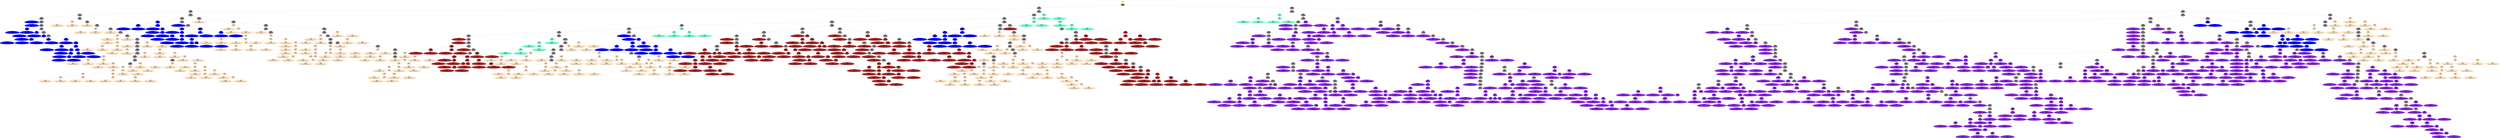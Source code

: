 digraph TreeStructure {

id4IK09FTB8JQO[shape=egg;style=filled;color=lavenderblush4;label=<id4IK09FTB8JQO<BR/>num pts: 1000<BR/>purity: 0.500000<BR/><BR/>lavenderblush4<BR/>>]
ROOTNODE[shape=star;style=filled;color=gold;label=<ROOT>]
ROOTNODE->id4IK09FTB8JQO
id4IK09FTB8JQO[shape=egg;style=filled;color=lavenderblush4;label=<id4IK09FTB8JQO<BR/>num pts: 1000<BR/>purity: 0.500000<BR/><BR/>lavenderblush4<BR/>>]
ROOTNODE[shape=star;style=filled;color=gold;label=<ROOT>]
ROOTNODE->id4IK09FTB8JQO
id0UGLYSN581G5[shape=egg;style=filled;color=lavenderblush4;label=<id0UGLYSN581G5<BR/>num pts: 433<BR/>purity: 0.471132<BR/><BR/>lavenderblush4<BR/><BR/>>]
id4IK09FTB8JQO->id0UGLYSN581G5
idBXRFBHY7626N[shape=egg;style=filled;color=lavenderblush4;label=<idBXRFBHY7626N<BR/>num pts: 567<BR/>purity: 0.881834<BR/><BR/>lavenderblush4<BR/><BR/>>]
id4IK09FTB8JQO->idBXRFBHY7626N
id6NIPFEZLJT2B[shape=egg;style=filled;color=lavenderblush4;label=<id6NIPFEZLJT2B<BR/>num pts: 154<BR/>purity: 0.733766<BR/><BR/>lavenderblush4<BR/><BR/>>]
id0UGLYSN581G5->id6NIPFEZLJT2B
idPEOAA3EPTVNQ[shape=egg;style=filled;color=lavenderblush4;label=<idPEOAA3EPTVNQ<BR/>num pts: 279<BR/>purity: 0.537634<BR/><BR/>lavenderblush4<BR/><BR/>>]
id0UGLYSN581G5->idPEOAA3EPTVNQ
idCZW6WBAN38B0[shape=egg;style=filled;color=lavenderblush4;label=<idCZW6WBAN38B0<BR/>num pts: 176<BR/>purity: 0.977273<BR/><BR/>lavenderblush4<BR/><BR/>>]
idBXRFBHY7626N->idCZW6WBAN38B0
id9H4BXHE84F93[shape=egg;style=filled;color=lavenderblush4;label=<id9H4BXHE84F93<BR/>num pts: 391<BR/>purity: 0.838875<BR/><BR/>lavenderblush4<BR/><BR/>>]
idBXRFBHY7626N->id9H4BXHE84F93
idN2KG4D6RSR7O[shape=egg;style=filled;color=lavenderblush4;label=<idN2KG4D6RSR7O<BR/>num pts: 74<BR/>purity: 0.716216<BR/><BR/>lavenderblush4<BR/><BR/>>]
id6NIPFEZLJT2B->idN2KG4D6RSR7O
idL5B4WGQ8F63U[shape=egg;style=filled;color=lavenderblush4;label=<idL5B4WGQ8F63U<BR/>num pts: 80<BR/>purity: 0.750000<BR/><BR/>lavenderblush4<BR/><BR/>>]
id6NIPFEZLJT2B->idL5B4WGQ8F63U
idUAW2A6Q4O034[shape=egg;style=filled;color=lavenderblush4;label=<idUAW2A6Q4O034<BR/>num pts: 277<BR/>purity: 0.541516<BR/><BR/>lavenderblush4<BR/><BR/>>]
idPEOAA3EPTVNQ->idUAW2A6Q4O034
idZVUNI4AIHV2F[shape=egg;style=filled;color=aquamarine;label=<idZVUNI4AIHV2F<BR/>num pts: 2<BR/>purity: 1.000000<BR/><BR/>aquamarine<BR/><BR/>>]
idPEOAA3EPTVNQ->idZVUNI4AIHV2F
idD34M3NZBI05U[shape=egg;style=filled;color=aquamarine;label=<idD34M3NZBI05U<BR/>num pts: 4<BR/>purity: 1.000000<BR/><BR/>aquamarine<BR/><BR/>>]
idCZW6WBAN38B0->idD34M3NZBI05U
idJMNBUNIGNVWS[shape=egg;style=filled;color=lavenderblush4;label=<idJMNBUNIGNVWS<BR/>num pts: 172<BR/>purity: 1.000000<BR/><BR/>lavenderblush4<BR/><BR/>>]
idCZW6WBAN38B0->idJMNBUNIGNVWS
idNX2WGB2J6PYP[shape=egg;style=filled;color=lavenderblush4;label=<idNX2WGB2J6PYP<BR/>num pts: 345<BR/>purity: 0.950725<BR/><BR/>lavenderblush4<BR/><BR/>>]
id9H4BXHE84F93->idNX2WGB2J6PYP
idJG9U9DGASCCL[shape=egg;style=filled;color=lavenderblush4;label=<idJG9U9DGASCCL<BR/>num pts: 46<BR/>purity: 1.000000<BR/><BR/>lavenderblush4<BR/><BR/>>]
id9H4BXHE84F93->idJG9U9DGASCCL
idRZ23TWTPAAFM[shape=egg;style=filled;color=lavenderblush4;label=<idRZ23TWTPAAFM<BR/>num pts: 21<BR/>purity: 1.000000<BR/><BR/>lavenderblush4<BR/><BR/>>]
idN2KG4D6RSR7O->idRZ23TWTPAAFM
idRRW04JIUXFZ4[shape=egg;style=filled;color=lavenderblush4;label=<idRRW04JIUXFZ4<BR/>num pts: 53<BR/>purity: 1.000000<BR/><BR/>lavenderblush4<BR/><BR/>>]
idN2KG4D6RSR7O->idRRW04JIUXFZ4
idCNVXW6JAHESZ[shape=egg;style=filled;color=lavenderblush4;label=<idCNVXW6JAHESZ<BR/>num pts: 20<BR/>purity: 1.000000<BR/><BR/>lavenderblush4<BR/><BR/>>]
idL5B4WGQ8F63U->idCNVXW6JAHESZ
id9FM5UD87SSVD[shape=egg;style=filled;color=lavenderblush4;label=<id9FM5UD87SSVD<BR/>num pts: 60<BR/>purity: 1.000000<BR/><BR/>lavenderblush4<BR/><BR/>>]
idL5B4WGQ8F63U->id9FM5UD87SSVD
id6J5RJ3NESFXL[shape=egg;style=filled;color=lavenderblush4;label=<id6J5RJ3NESFXL<BR/>num pts: 272<BR/>purity: 0.551471<BR/><BR/>lavenderblush4<BR/><BR/>>]
idUAW2A6Q4O034->id6J5RJ3NESFXL
idNK0LQNA1WZYE[shape=egg;style=filled;color=aquamarine;label=<idNK0LQNA1WZYE<BR/>num pts: 5<BR/>purity: 1.000000<BR/><BR/>aquamarine<BR/><BR/>>]
idUAW2A6Q4O034->idNK0LQNA1WZYE
idCF6MY3LUKF8R[shape=egg;style=filled;color=aquamarine;label=<idCF6MY3LUKF8R<BR/>num pts: 1<BR/>purity: 1.000000<BR/><BR/>aquamarine<BR/>a52ca835e89c40eabed41cabb1a0cde2.42.16291154781490071|F13<BR/>>]
idZVUNI4AIHV2F->idCF6MY3LUKF8R
idBAQQB7714UE4[shape=egg;style=filled;color=aquamarine;label=<idBAQQB7714UE4<BR/>num pts: 1<BR/>purity: 1.000000<BR/><BR/>aquamarine<BR/>a52ca835e89c40eabed41cabb1a0cde2.35.16291150681760037|F13<BR/>>]
idZVUNI4AIHV2F->idBAQQB7714UE4
idRS4X4281VZRK[shape=egg;style=filled;color=aquamarine;label=<idRS4X4281VZRK<BR/>num pts: 2<BR/>purity: 1.000000<BR/><BR/>aquamarine<BR/><BR/>>]
idD34M3NZBI05U->idRS4X4281VZRK
idB5TTY900SOT4[shape=egg;style=filled;color=aquamarine;label=<idB5TTY900SOT4<BR/>num pts: 2<BR/>purity: 1.000000<BR/><BR/>aquamarine<BR/><BR/>>]
idD34M3NZBI05U->idB5TTY900SOT4
idZQOVRB1AVQRP[shape=egg;style=filled;color=lavenderblush4;label=<idZQOVRB1AVQRP<BR/>num pts: 81<BR/>purity: 1.000000<BR/><BR/>lavenderblush4<BR/><BR/>>]
idJMNBUNIGNVWS->idZQOVRB1AVQRP
id7UE4QY8AHYOP[shape=egg;style=filled;color=lavenderblush4;label=<id7UE4QY8AHYOP<BR/>num pts: 91<BR/>purity: 1.000000<BR/><BR/>lavenderblush4<BR/><BR/>>]
idJMNBUNIGNVWS->id7UE4QY8AHYOP
idZHV8ZH8WPG4W[shape=egg;style=filled;color=lavenderblush4;label=<idZHV8ZH8WPG4W<BR/>num pts: 328<BR/>purity: 1.000000<BR/><BR/>lavenderblush4<BR/><BR/>>]
idNX2WGB2J6PYP->idZHV8ZH8WPG4W
id3QZF84WQMN2Q[shape=egg;style=filled;color=lavenderblush4;label=<id3QZF84WQMN2Q<BR/>num pts: 17<BR/>purity: 1.000000<BR/><BR/>lavenderblush4<BR/><BR/>>]
idNX2WGB2J6PYP->id3QZF84WQMN2Q
idKALLTE2R1I50[shape=egg;style=filled;color=lavenderblush4;label=<idKALLTE2R1I50<BR/>num pts: 42<BR/>purity: 1.000000<BR/><BR/>lavenderblush4<BR/><BR/>>]
idJG9U9DGASCCL->idKALLTE2R1I50
idBO04HW2TQCRQ[shape=egg;style=filled;color=bisque;label=<idBO04HW2TQCRQ<BR/>num pts: 4<BR/>purity: 1.000000<BR/><BR/>bisque<BR/><BR/>>]
idJG9U9DGASCCL->idBO04HW2TQCRQ
idLEMNU23N0AVN[shape=egg;style=filled;color=blue;label=<idLEMNU23N0AVN<BR/>num pts: 1<BR/>purity: 1.000000<BR/><BR/>blue<BR/>aeda4b0f8c05475aa7c9cd011606bafc.44.16288688569510175|F1<BR/>>]
idRZ23TWTPAAFM->idLEMNU23N0AVN
idHSRDU3GL3IB8[shape=egg;style=filled;color=lavenderblush4;label=<idHSRDU3GL3IB8<BR/>num pts: 20<BR/>purity: 1.000000<BR/><BR/>lavenderblush4<BR/><BR/>>]
idRZ23TWTPAAFM->idHSRDU3GL3IB8
idSFJZH4TJT9RU[shape=egg;style=filled;color=bisque;label=<idSFJZH4TJT9RU<BR/>num pts: 2<BR/>purity: 1.000000<BR/><BR/>bisque<BR/><BR/>>]
idRRW04JIUXFZ4->idSFJZH4TJT9RU
idEU0D8RCZKIJI[shape=egg;style=filled;color=lavenderblush4;label=<idEU0D8RCZKIJI<BR/>num pts: 51<BR/>purity: 1.000000<BR/><BR/>lavenderblush4<BR/><BR/>>]
idRRW04JIUXFZ4->idEU0D8RCZKIJI
id7Y917E666ZAK[shape=egg;style=filled;color=blue;label=<id7Y917E666ZAK<BR/>num pts: 6<BR/>purity: 1.000000<BR/><BR/>blue<BR/><BR/>>]
idCNVXW6JAHESZ->id7Y917E666ZAK
idIS8DGWTI3L7M[shape=egg;style=filled;color=lavenderblush4;label=<idIS8DGWTI3L7M<BR/>num pts: 14<BR/>purity: 1.000000<BR/><BR/>lavenderblush4<BR/><BR/>>]
idCNVXW6JAHESZ->idIS8DGWTI3L7M
idR6IBJ2GQZSSX[shape=egg;style=filled;color=bisque;label=<idR6IBJ2GQZSSX<BR/>num pts: 1<BR/>purity: 1.000000<BR/><BR/>bisque<BR/>aeda4b0f8c05475aa7c9cd011606bafc.40.16288810319070627|F11<BR/>>]
id9FM5UD87SSVD->idR6IBJ2GQZSSX
id9BOKZQ3IN9RR[shape=egg;style=filled;color=lavenderblush4;label=<id9BOKZQ3IN9RR<BR/>num pts: 59<BR/>purity: 1.000000<BR/><BR/>lavenderblush4<BR/><BR/>>]
id9FM5UD87SSVD->id9BOKZQ3IN9RR
id27BCUW95W48M[shape=egg;style=filled;color=lavenderblush4;label=<id27BCUW95W48M<BR/>num pts: 175<BR/>purity: 0.634286<BR/><BR/>lavenderblush4<BR/><BR/>>]
id6J5RJ3NESFXL->id27BCUW95W48M
idTDNQ9H47T2D1[shape=egg;style=filled;color=lavenderblush4;label=<idTDNQ9H47T2D1<BR/>num pts: 97<BR/>purity: 0.494845<BR/><BR/>lavenderblush4<BR/><BR/>>]
id6J5RJ3NESFXL->idTDNQ9H47T2D1
idO1LW3OO75F3M[shape=egg;style=filled;color=aquamarine;label=<idO1LW3OO75F3M<BR/>num pts: 2<BR/>purity: 1.000000<BR/><BR/>aquamarine<BR/><BR/>>]
idNK0LQNA1WZYE->idO1LW3OO75F3M
idG8T05Y2WEZC2[shape=egg;style=filled;color=aquamarine;label=<idG8T05Y2WEZC2<BR/>num pts: 3<BR/>purity: 1.000000<BR/><BR/>aquamarine<BR/><BR/>>]
idNK0LQNA1WZYE->idG8T05Y2WEZC2
id6FY566FRDD2V[shape=egg;style=filled;color=aquamarine;label=<id6FY566FRDD2V<BR/>num pts: 1<BR/>purity: 1.000000<BR/><BR/>aquamarine<BR/>a25726eb82eb4fd9bce429c96f1cb8dc.42.16289089789320023|F13<BR/>>]
idRS4X4281VZRK->id6FY566FRDD2V
idQC9DAZSJ0BJ7[shape=egg;style=filled;color=aquamarine;label=<idQC9DAZSJ0BJ7<BR/>num pts: 1<BR/>purity: 1.000000<BR/><BR/>aquamarine<BR/>a25726eb82eb4fd9bce429c96f1cb8dc.41.16289091220440041|F13<BR/>>]
idRS4X4281VZRK->idQC9DAZSJ0BJ7
idCVI0ZAYVI3YG[shape=egg;style=filled;color=aquamarine;label=<idCVI0ZAYVI3YG<BR/>num pts: 1<BR/>purity: 1.000000<BR/><BR/>aquamarine<BR/>a25726eb82eb4fd9bce429c96f1cb8dc.41.16289091963320051|F13<BR/>>]
idB5TTY900SOT4->idCVI0ZAYVI3YG
idAVXE44YXF0ZB[shape=egg;style=filled;color=aquamarine;label=<idAVXE44YXF0ZB<BR/>num pts: 1<BR/>purity: 1.000000<BR/><BR/>aquamarine<BR/>a25726eb82eb4fd9bce429c96f1cb8dc.37.16289092946320065|F13<BR/>>]
idB5TTY900SOT4->idAVXE44YXF0ZB
idQBHD6XH7SI4V[shape=egg;style=filled;color=lavenderblush4;label=<idQBHD6XH7SI4V<BR/>num pts: 79<BR/>purity: 1.000000<BR/><BR/>lavenderblush4<BR/><BR/>>]
idZQOVRB1AVQRP->idQBHD6XH7SI4V
idYBCEFCE5U0M7[shape=egg;style=filled;color=blueviolet;label=<idYBCEFCE5U0M7<BR/>num pts: 2<BR/>purity: 1.000000<BR/><BR/>blueviolet<BR/><BR/>>]
idZQOVRB1AVQRP->idYBCEFCE5U0M7
id4NBD5V18TF2Y[shape=egg;style=filled;color=blueviolet;label=<id4NBD5V18TF2Y<BR/>num pts: 8<BR/>purity: 1.000000<BR/><BR/>blueviolet<BR/><BR/>>]
id7UE4QY8AHYOP->id4NBD5V18TF2Y
idKZIA26H60HZ0[shape=egg;style=filled;color=lavenderblush4;label=<idKZIA26H60HZ0<BR/>num pts: 83<BR/>purity: 1.000000<BR/><BR/>lavenderblush4<BR/><BR/>>]
id7UE4QY8AHYOP->idKZIA26H60HZ0
idVDJCKBYX91LA[shape=egg;style=filled;color=lavenderblush4;label=<idVDJCKBYX91LA<BR/>num pts: 149<BR/>purity: 1.000000<BR/><BR/>lavenderblush4<BR/><BR/>>]
idZHV8ZH8WPG4W->idVDJCKBYX91LA
id3AY3FPJA0U33[shape=egg;style=filled;color=lavenderblush4;label=<id3AY3FPJA0U33<BR/>num pts: 179<BR/>purity: 1.000000<BR/><BR/>lavenderblush4<BR/><BR/>>]
idZHV8ZH8WPG4W->id3AY3FPJA0U33
idZIEOQYWXX9T2[shape=egg;style=filled;color=blue;label=<idZIEOQYWXX9T2<BR/>num pts: 2<BR/>purity: 1.000000<BR/><BR/>blue<BR/><BR/>>]
id3QZF84WQMN2Q->idZIEOQYWXX9T2
idPURW1DGEQXM4[shape=egg;style=filled;color=lavenderblush4;label=<idPURW1DGEQXM4<BR/>num pts: 15<BR/>purity: 1.000000<BR/><BR/>lavenderblush4<BR/><BR/>>]
id3QZF84WQMN2Q->idPURW1DGEQXM4
id83GPFAAH08A0[shape=egg;style=filled;color=lavenderblush4;label=<id83GPFAAH08A0<BR/>num pts: 40<BR/>purity: 1.000000<BR/><BR/>lavenderblush4<BR/><BR/>>]
idKALLTE2R1I50->id83GPFAAH08A0
idWWWTALMQR0GQ[shape=egg;style=filled;color=bisque;label=<idWWWTALMQR0GQ<BR/>num pts: 2<BR/>purity: 1.000000<BR/><BR/>bisque<BR/><BR/>>]
idKALLTE2R1I50->idWWWTALMQR0GQ
idOQDAUEWX5J87[shape=egg;style=filled;color=bisque;label=<idOQDAUEWX5J87<BR/>num pts: 1<BR/>purity: 1.000000<BR/><BR/>bisque<BR/>aeda4b0f8c05475aa7c9cd011606bafc.38.16288800198530447|F11<BR/>>]
idBO04HW2TQCRQ->idOQDAUEWX5J87
id9QZQNX73ETZS[shape=egg;style=filled;color=bisque;label=<id9QZQNX73ETZS<BR/>num pts: 3<BR/>purity: 1.000000<BR/><BR/>bisque<BR/><BR/>>]
idBO04HW2TQCRQ->id9QZQNX73ETZS
idV4BAN953EKDE[shape=egg;style=filled;color=blue;label=<idV4BAN953EKDE<BR/>num pts: 1<BR/>purity: 1.000000<BR/><BR/>blue<BR/>aeda4b0f8c05475aa7c9cd011606bafc.36.16288686511080137|F1<BR/>>]
idHSRDU3GL3IB8->idV4BAN953EKDE
idAVB9CRU42G5J[shape=egg;style=filled;color=lavenderblush4;label=<idAVB9CRU42G5J<BR/>num pts: 19<BR/>purity: 1.000000<BR/><BR/>lavenderblush4<BR/><BR/>>]
idHSRDU3GL3IB8->idAVB9CRU42G5J
id9JKWA6D4QZIF[shape=egg;style=filled;color=bisque;label=<id9JKWA6D4QZIF<BR/>num pts: 1<BR/>purity: 1.000000<BR/><BR/>bisque<BR/>aeda4b0f8c05475aa7c9cd011606bafc.37.16288805858100533|F11<BR/>>]
idSFJZH4TJT9RU->id9JKWA6D4QZIF
idP98M04R4510G[shape=egg;style=filled;color=bisque;label=<idP98M04R4510G<BR/>num pts: 1<BR/>purity: 1.000000<BR/><BR/>bisque<BR/>aeda4b0f8c05475aa7c9cd011606bafc.37.16288806407150541|F11<BR/>>]
idSFJZH4TJT9RU->idP98M04R4510G
idRJ1TAXQTFH6N[shape=egg;style=filled;color=bisque;label=<idRJ1TAXQTFH6N<BR/>num pts: 1<BR/>purity: 1.000000<BR/><BR/>bisque<BR/>aeda4b0f8c05475aa7c9cd011606bafc.41.16288807386650593|F11<BR/>>]
idEU0D8RCZKIJI->idRJ1TAXQTFH6N
idE99WAD6H0IZ2[shape=egg;style=filled;color=lavenderblush4;label=<idE99WAD6H0IZ2<BR/>num pts: 50<BR/>purity: 1.000000<BR/><BR/>lavenderblush4<BR/><BR/>>]
idEU0D8RCZKIJI->idE99WAD6H0IZ2
idT9QKHEH8BEMN[shape=egg;style=filled;color=blue;label=<idT9QKHEH8BEMN<BR/>num pts: 2<BR/>purity: 1.000000<BR/><BR/>blue<BR/><BR/>>]
id7Y917E666ZAK->idT9QKHEH8BEMN
id0WHAH7EG1W5V[shape=egg;style=filled;color=blue;label=<id0WHAH7EG1W5V<BR/>num pts: 4<BR/>purity: 1.000000<BR/><BR/>blue<BR/><BR/>>]
id7Y917E666ZAK->id0WHAH7EG1W5V
idTCHNBMWED8K9[shape=egg;style=filled;color=blue;label=<idTCHNBMWED8K9<BR/>num pts: 1<BR/>purity: 1.000000<BR/><BR/>blue<BR/>aeda4b0f8c05475aa7c9cd011606bafc.39.16288671910930065|F1<BR/>>]
idIS8DGWTI3L7M->idTCHNBMWED8K9
idIDSQ4MJ1M8TU[shape=egg;style=filled;color=lavenderblush4;label=<idIDSQ4MJ1M8TU<BR/>num pts: 13<BR/>purity: 1.000000<BR/><BR/>lavenderblush4<BR/><BR/>>]
idIS8DGWTI3L7M->idIDSQ4MJ1M8TU
idKKMW1BFEC0HP[shape=egg;style=filled;color=bisque;label=<idKKMW1BFEC0HP<BR/>num pts: 3<BR/>purity: 1.000000<BR/><BR/>bisque<BR/><BR/>>]
id9BOKZQ3IN9RR->idKKMW1BFEC0HP
idL7DP2XQX0OXK[shape=egg;style=filled;color=lavenderblush4;label=<idL7DP2XQX0OXK<BR/>num pts: 56<BR/>purity: 1.000000<BR/><BR/>lavenderblush4<BR/><BR/>>]
id9BOKZQ3IN9RR->idL7DP2XQX0OXK
idR8EJ4TIAT80U[shape=egg;style=filled;color=lavenderblush4;label=<idR8EJ4TIAT80U<BR/>num pts: 84<BR/>purity: 0.511905<BR/><BR/>lavenderblush4<BR/><BR/>>]
id27BCUW95W48M->idR8EJ4TIAT80U
idN9OPXOZZQ369[shape=egg;style=filled;color=lavenderblush4;label=<idN9OPXOZZQ369<BR/>num pts: 91<BR/>purity: 1.000000<BR/><BR/>lavenderblush4<BR/><BR/>>]
id27BCUW95W48M->idN9OPXOZZQ369
idHBZ1LHWUB5ZG[shape=egg;style=filled;color=lavenderblush4;label=<idHBZ1LHWUB5ZG<BR/>num pts: 58<BR/>purity: 0.827586<BR/><BR/>lavenderblush4<BR/><BR/>>]
idTDNQ9H47T2D1->idHBZ1LHWUB5ZG
idHEI67UX7NWC2[shape=egg;style=filled;color=lavenderblush4;label=<idHEI67UX7NWC2<BR/>num pts: 39<BR/>purity: 1.000000<BR/><BR/>lavenderblush4<BR/><BR/>>]
idTDNQ9H47T2D1->idHEI67UX7NWC2
idH709SJSLJ9D9[shape=egg;style=filled;color=aquamarine;label=<idH709SJSLJ9D9<BR/>num pts: 1<BR/>purity: 1.000000<BR/><BR/>aquamarine<BR/>6c4649b12a06461d85e4fb7e8b29c58d.44.16289100572030047|F13<BR/>>]
idO1LW3OO75F3M->idH709SJSLJ9D9
idP5PNHYFRTJC9[shape=egg;style=filled;color=aquamarine;label=<idP5PNHYFRTJC9<BR/>num pts: 1<BR/>purity: 1.000000<BR/><BR/>aquamarine<BR/>6c4649b12a06461d85e4fb7e8b29c58d.44.16289100290150041|F13<BR/>>]
idO1LW3OO75F3M->idP5PNHYFRTJC9
idYG57QK06FRHY[shape=egg;style=filled;color=aquamarine;label=<idYG57QK06FRHY<BR/>num pts: 1<BR/>purity: 1.000000<BR/><BR/>aquamarine<BR/>6c4649b12a06461d85e4fb7e8b29c58d.36.16289101051030077|F13<BR/>>]
idG8T05Y2WEZC2->idYG57QK06FRHY
idEMO3M0PZXB1O[shape=egg;style=filled;color=aquamarine;label=<idEMO3M0PZXB1O<BR/>num pts: 2<BR/>purity: 1.000000<BR/><BR/>aquamarine<BR/><BR/>>]
idG8T05Y2WEZC2->idEMO3M0PZXB1O
idUD4ZGPTWEVFK[shape=egg;style=filled;color=blueviolet;label=<idUD4ZGPTWEVFK<BR/>num pts: 1<BR/>purity: 1.000000<BR/><BR/>blueviolet<BR/>341af8c3d71048e095b4975fa977999a.45.16283495545580021|F25<BR/>>]
idQBHD6XH7SI4V->idUD4ZGPTWEVFK
idARQHKU41RVZ2[shape=egg;style=filled;color=lavenderblush4;label=<idARQHKU41RVZ2<BR/>num pts: 78<BR/>purity: 1.000000<BR/><BR/>lavenderblush4<BR/><BR/>>]
idQBHD6XH7SI4V->idARQHKU41RVZ2
idCPDSNHB5AEB2[shape=egg;style=filled;color=blueviolet;label=<idCPDSNHB5AEB2<BR/>num pts: 1<BR/>purity: 1.000000<BR/><BR/>blueviolet<BR/>341af8c3d71048e095b4975fa977999a.43.16283495874320037|F25<BR/>>]
idYBCEFCE5U0M7->idCPDSNHB5AEB2
idHKWT1RI9RG8K[shape=egg;style=filled;color=blueviolet;label=<idHKWT1RI9RG8K<BR/>num pts: 1<BR/>purity: 1.000000<BR/><BR/>blueviolet<BR/>341af8c3d71048e095b4975fa977999a.47.16283495423050015|F25<BR/>>]
idYBCEFCE5U0M7->idHKWT1RI9RG8K
idMIGYLZ0N4L5K[shape=egg;style=filled;color=blueviolet;label=<idMIGYLZ0N4L5K<BR/>num pts: 6<BR/>purity: 1.000000<BR/><BR/>blueviolet<BR/><BR/>>]
id4NBD5V18TF2Y->idMIGYLZ0N4L5K
idXXUO3GZH987R[shape=egg;style=filled;color=blueviolet;label=<idXXUO3GZH987R<BR/>num pts: 2<BR/>purity: 1.000000<BR/><BR/>blueviolet<BR/><BR/>>]
id4NBD5V18TF2Y->idXXUO3GZH987R
idTGYWKS8QOIEN[shape=egg;style=filled;color=blueviolet;label=<idTGYWKS8QOIEN<BR/>num pts: 2<BR/>purity: 1.000000<BR/><BR/>blueviolet<BR/><BR/>>]
idKZIA26H60HZ0->idTGYWKS8QOIEN
id96SYZO7HBUZ2[shape=egg;style=filled;color=lavenderblush4;label=<id96SYZO7HBUZ2<BR/>num pts: 81<BR/>purity: 1.000000<BR/><BR/>lavenderblush4<BR/><BR/>>]
idKZIA26H60HZ0->id96SYZO7HBUZ2
idYJYCOTY2IDU9[shape=egg;style=filled;color=lavenderblush4;label=<idYJYCOTY2IDU9<BR/>num pts: 80<BR/>purity: 1.000000<BR/><BR/>lavenderblush4<BR/><BR/>>]
idVDJCKBYX91LA->idYJYCOTY2IDU9
idETN2KOF3Z1XF[shape=egg;style=filled;color=lavenderblush4;label=<idETN2KOF3Z1XF<BR/>num pts: 69<BR/>purity: 1.000000<BR/><BR/>lavenderblush4<BR/><BR/>>]
idVDJCKBYX91LA->idETN2KOF3Z1XF
idGGEDPTN2OQBO[shape=egg;style=filled;color=lavenderblush4;label=<idGGEDPTN2OQBO<BR/>num pts: 92<BR/>purity: 1.000000<BR/><BR/>lavenderblush4<BR/><BR/>>]
id3AY3FPJA0U33->idGGEDPTN2OQBO
idMQZJPCDM3TJG[shape=egg;style=filled;color=lavenderblush4;label=<idMQZJPCDM3TJG<BR/>num pts: 87<BR/>purity: 1.000000<BR/><BR/>lavenderblush4<BR/><BR/>>]
id3AY3FPJA0U33->idMQZJPCDM3TJG
idVV3LJB5F5FTI[shape=egg;style=filled;color=blue;label=<idVV3LJB5F5FTI<BR/>num pts: 1<BR/>purity: 1.000000<BR/><BR/>blue<BR/>1e3c47720fe24523938fff342ebe6c0d.35.16288659736030045|F1<BR/>>]
idZIEOQYWXX9T2->idVV3LJB5F5FTI
id6LWBIT5K6AIJ[shape=egg;style=filled;color=blue;label=<id6LWBIT5K6AIJ<BR/>num pts: 1<BR/>purity: 1.000000<BR/><BR/>blue<BR/>1e3c47720fe24523938fff342ebe6c0d.41.16288660860080065|F1<BR/>>]
idZIEOQYWXX9T2->id6LWBIT5K6AIJ
idZM2TTUTYKQ5C[shape=egg;style=filled;color=lavenderblush4;label=<idZM2TTUTYKQ5C<BR/>num pts: 13<BR/>purity: 1.000000<BR/><BR/>lavenderblush4<BR/><BR/>>]
idPURW1DGEQXM4->idZM2TTUTYKQ5C
idBKXI5N5L2TF1[shape=egg;style=filled;color=blue;label=<idBKXI5N5L2TF1<BR/>num pts: 2<BR/>purity: 1.000000<BR/><BR/>blue<BR/><BR/>>]
idPURW1DGEQXM4->idBKXI5N5L2TF1
id16VA7TLS2W5I[shape=egg;style=filled;color=bisque;label=<id16VA7TLS2W5I<BR/>num pts: 4<BR/>purity: 1.000000<BR/><BR/>bisque<BR/><BR/>>]
id83GPFAAH08A0->id16VA7TLS2W5I
id1VECV2LFSM1K[shape=egg;style=filled;color=lavenderblush4;label=<id1VECV2LFSM1K<BR/>num pts: 36<BR/>purity: 1.000000<BR/><BR/>lavenderblush4<BR/><BR/>>]
id83GPFAAH08A0->id1VECV2LFSM1K
idEISY2LF16JT7[shape=egg;style=filled;color=bisque;label=<idEISY2LF16JT7<BR/>num pts: 1<BR/>purity: 1.000000<BR/><BR/>bisque<BR/>aeda4b0f8c05475aa7c9cd011606bafc.38.16288802058180481|F11<BR/>>]
idWWWTALMQR0GQ->idEISY2LF16JT7
idB1RPYKY0T5O4[shape=egg;style=filled;color=bisque;label=<idB1RPYKY0T5O4<BR/>num pts: 1<BR/>purity: 1.000000<BR/><BR/>bisque<BR/>aeda4b0f8c05475aa7c9cd011606bafc.35.16288800452480475|F11<BR/>>]
idWWWTALMQR0GQ->idB1RPYKY0T5O4
idVTQ2O58F5OGI[shape=egg;style=filled;color=bisque;label=<idVTQ2O58F5OGI<BR/>num pts: 1<BR/>purity: 1.000000<BR/><BR/>bisque<BR/>aeda4b0f8c05475aa7c9cd011606bafc.36.16288802751170501|F11<BR/>>]
id9QZQNX73ETZS->idVTQ2O58F5OGI
idVHPAP5Z35VLG[shape=egg;style=filled;color=bisque;label=<idVHPAP5Z35VLG<BR/>num pts: 2<BR/>purity: 1.000000<BR/><BR/>bisque<BR/><BR/>>]
id9QZQNX73ETZS->idVHPAP5Z35VLG
idZBZX6ZEL3IJL[shape=egg;style=filled;color=blue;label=<idZBZX6ZEL3IJL<BR/>num pts: 2<BR/>purity: 1.000000<BR/><BR/>blue<BR/><BR/>>]
idAVB9CRU42G5J->idZBZX6ZEL3IJL
idVT9X6KJSL0E5[shape=egg;style=filled;color=lavenderblush4;label=<idVT9X6KJSL0E5<BR/>num pts: 17<BR/>purity: 1.000000<BR/><BR/>lavenderblush4<BR/><BR/>>]
idAVB9CRU42G5J->idVT9X6KJSL0E5
idWF6ZP9KGOO3H[shape=egg;style=filled;color=bisque;label=<idWF6ZP9KGOO3H<BR/>num pts: 2<BR/>purity: 1.000000<BR/><BR/>bisque<BR/><BR/>>]
idE99WAD6H0IZ2->idWF6ZP9KGOO3H
idJOB1YAPZ8QMA[shape=egg;style=filled;color=lavenderblush4;label=<idJOB1YAPZ8QMA<BR/>num pts: 48<BR/>purity: 1.000000<BR/><BR/>lavenderblush4<BR/><BR/>>]
idE99WAD6H0IZ2->idJOB1YAPZ8QMA
idHHFT9362TNU5[shape=egg;style=filled;color=blue;label=<idHHFT9362TNU5<BR/>num pts: 1<BR/>purity: 1.000000<BR/><BR/>blue<BR/>aeda4b0f8c05475aa7c9cd011606bafc.41.16288669187180013|F1<BR/>>]
idT9QKHEH8BEMN->idHHFT9362TNU5
idSXSJ3YE8TZ8B[shape=egg;style=filled;color=blue;label=<idSXSJ3YE8TZ8B<BR/>num pts: 1<BR/>purity: 1.000000<BR/><BR/>blue<BR/>aeda4b0f8c05475aa7c9cd011606bafc.39.16288670309480035|F1<BR/>>]
idT9QKHEH8BEMN->idSXSJ3YE8TZ8B
idR3VPNT81ZRJI[shape=egg;style=filled;color=blue;label=<idR3VPNT81ZRJI<BR/>num pts: 1<BR/>purity: 1.000000<BR/><BR/>blue<BR/>aeda4b0f8c05475aa7c9cd011606bafc.42.16288669534210021|F1<BR/>>]
id0WHAH7EG1W5V->idR3VPNT81ZRJI
id4D5SE15I18XL[shape=egg;style=filled;color=blue;label=<id4D5SE15I18XL<BR/>num pts: 3<BR/>purity: 1.000000<BR/><BR/>blue<BR/><BR/>>]
id0WHAH7EG1W5V->id4D5SE15I18XL
idGZ7V6BOLG9K9[shape=egg;style=filled;color=blue;label=<idGZ7V6BOLG9K9<BR/>num pts: 9<BR/>purity: 1.000000<BR/><BR/>blue<BR/><BR/>>]
idIDSQ4MJ1M8TU->idGZ7V6BOLG9K9
idMV0IXWT90WON[shape=egg;style=filled;color=blue;label=<idMV0IXWT90WON<BR/>num pts: 4<BR/>purity: 1.000000<BR/><BR/>blue<BR/><BR/>>]
idIDSQ4MJ1M8TU->idMV0IXWT90WON
idTSOSSG8FGDHW[shape=egg;style=filled;color=bisque;label=<idTSOSSG8FGDHW<BR/>num pts: 1<BR/>purity: 1.000000<BR/><BR/>bisque<BR/>aeda4b0f8c05475aa7c9cd011606bafc.39.16288812070620667|F11<BR/>>]
idKKMW1BFEC0HP->idTSOSSG8FGDHW
idR10VXDTVCNV5[shape=egg;style=filled;color=bisque;label=<idR10VXDTVCNV5<BR/>num pts: 2<BR/>purity: 1.000000<BR/><BR/>bisque<BR/><BR/>>]
idKKMW1BFEC0HP->idR10VXDTVCNV5
idL58Q1AWJJWGL[shape=egg;style=filled;color=lavenderblush4;label=<idL58Q1AWJJWGL<BR/>num pts: 17<BR/>purity: 1.000000<BR/><BR/>lavenderblush4<BR/><BR/>>]
idL7DP2XQX0OXK->idL58Q1AWJJWGL
id2O8N4A85MWC1[shape=egg;style=filled;color=lavenderblush4;label=<id2O8N4A85MWC1<BR/>num pts: 39<BR/>purity: 1.000000<BR/><BR/>lavenderblush4<BR/><BR/>>]
idL7DP2XQX0OXK->id2O8N4A85MWC1
idA3CGGK7VDDNT[shape=egg;style=filled;color=lavenderblush4;label=<idA3CGGK7VDDNT<BR/>num pts: 80<BR/>purity: 0.537500<BR/><BR/>lavenderblush4<BR/><BR/>>]
idR8EJ4TIAT80U->idA3CGGK7VDDNT
idHKI6TMK5D5UE[shape=egg;style=filled;color=aquamarine;label=<idHKI6TMK5D5UE<BR/>num pts: 4<BR/>purity: 1.000000<BR/><BR/>aquamarine<BR/><BR/>>]
idR8EJ4TIAT80U->idHKI6TMK5D5UE
id4O5ACKE2UZ1U[shape=egg;style=filled;color=lavenderblush4;label=<id4O5ACKE2UZ1U<BR/>num pts: 48<BR/>purity: 1.000000<BR/><BR/>lavenderblush4<BR/><BR/>>]
idN9OPXOZZQ369->id4O5ACKE2UZ1U
idS6TMP4CJTKC9[shape=egg;style=filled;color=lavenderblush4;label=<idS6TMP4CJTKC9<BR/>num pts: 43<BR/>purity: 1.000000<BR/><BR/>lavenderblush4<BR/><BR/>>]
idN9OPXOZZQ369->idS6TMP4CJTKC9
idBWQM9ZF48VSC[shape=egg;style=filled;color=blue;label=<idBWQM9ZF48VSC<BR/>num pts: 10<BR/>purity: 1.000000<BR/><BR/>blue<BR/><BR/>>]
idHBZ1LHWUB5ZG->idBWQM9ZF48VSC
idZ59ZTKK3S5OK[shape=egg;style=filled;color=lavenderblush4;label=<idZ59ZTKK3S5OK<BR/>num pts: 48<BR/>purity: 1.000000<BR/><BR/>lavenderblush4<BR/><BR/>>]
idHBZ1LHWUB5ZG->idZ59ZTKK3S5OK
idXRB4LW3SVEJN[shape=egg;style=filled;color=brown;label=<idXRB4LW3SVEJN<BR/>num pts: 1<BR/>purity: 1.000000<BR/><BR/>brown<BR/>89b560abeadc441fbecc8e595417ef12.66.16276102145700031|F8<BR/>>]
idHEI67UX7NWC2->idXRB4LW3SVEJN
idTGKUR5ICU87A[shape=egg;style=filled;color=lavenderblush4;label=<idTGKUR5ICU87A<BR/>num pts: 38<BR/>purity: 1.000000<BR/><BR/>lavenderblush4<BR/><BR/>>]
idHEI67UX7NWC2->idTGKUR5ICU87A
idJ4MS1HPVAB7T[shape=egg;style=filled;color=aquamarine;label=<idJ4MS1HPVAB7T<BR/>num pts: 1<BR/>purity: 1.000000<BR/><BR/>aquamarine<BR/>6c4649b12a06461d85e4fb7e8b29c58d.42.16289101348040065|F13<BR/>>]
idEMO3M0PZXB1O->idJ4MS1HPVAB7T
idUYR5OIKM6YGL[shape=egg;style=filled;color=aquamarine;label=<idUYR5OIKM6YGL<BR/>num pts: 1<BR/>purity: 1.000000<BR/><BR/>aquamarine<BR/>6c4649b12a06461d85e4fb7e8b29c58d.40.16289099385040021|F13<BR/>>]
idEMO3M0PZXB1O->idUYR5OIKM6YGL
idUBCRWU51PZGH[shape=egg;style=filled;color=blueviolet;label=<idUBCRWU51PZGH<BR/>num pts: 1<BR/>purity: 1.000000<BR/><BR/>blueviolet<BR/>341af8c3d71048e095b4975fa977999a.45.16283495390040013|F25<BR/>>]
idARQHKU41RVZ2->idUBCRWU51PZGH
id78ZEB5VT2R3V[shape=egg;style=filled;color=lavenderblush4;label=<id78ZEB5VT2R3V<BR/>num pts: 77<BR/>purity: 1.000000<BR/><BR/>lavenderblush4<BR/><BR/>>]
idARQHKU41RVZ2->id78ZEB5VT2R3V
idQ3HFUBR82VS4[shape=egg;style=filled;color=blueviolet;label=<idQ3HFUBR82VS4<BR/>num pts: 2<BR/>purity: 1.000000<BR/><BR/>blueviolet<BR/><BR/>>]
idMIGYLZ0N4L5K->idQ3HFUBR82VS4
idNB6Q8WFWOA7Q[shape=egg;style=filled;color=blueviolet;label=<idNB6Q8WFWOA7Q<BR/>num pts: 4<BR/>purity: 1.000000<BR/><BR/>blueviolet<BR/><BR/>>]
idMIGYLZ0N4L5K->idNB6Q8WFWOA7Q
idOH22071Q3C8K[shape=egg;style=filled;color=blueviolet;label=<idOH22071Q3C8K<BR/>num pts: 1<BR/>purity: 1.000000<BR/><BR/>blueviolet<BR/>341af8c3d71048e095b4975fa977999a.50.16283495998950051|F25<BR/>>]
idXXUO3GZH987R->idOH22071Q3C8K
idUSTDPUJD4CQ4[shape=egg;style=filled;color=blueviolet;label=<idUSTDPUJD4CQ4<BR/>num pts: 1<BR/>purity: 1.000000<BR/><BR/>blueviolet<BR/>341af8c3d71048e095b4975fa977999a.50.16283495079930003|F25<BR/>>]
idXXUO3GZH987R->idUSTDPUJD4CQ4
id29UCA39RSQ3T[shape=egg;style=filled;color=blueviolet;label=<id29UCA39RSQ3T<BR/>num pts: 1<BR/>purity: 1.000000<BR/><BR/>blueviolet<BR/>341af8c3d71048e095b4975fa977999a.42.16283495902870041|F25<BR/>>]
idTGYWKS8QOIEN->id29UCA39RSQ3T
idSZWROHCIKFAA[shape=egg;style=filled;color=blueviolet;label=<idSZWROHCIKFAA<BR/>num pts: 1<BR/>purity: 1.000000<BR/><BR/>blueviolet<BR/>341af8c3d71048e095b4975fa977999a.41.16283495963250047|F25<BR/>>]
idTGYWKS8QOIEN->idSZWROHCIKFAA
idQSPSCZW23SRT[shape=egg;style=filled;color=blueviolet;label=<idQSPSCZW23SRT<BR/>num pts: 2<BR/>purity: 1.000000<BR/><BR/>blueviolet<BR/><BR/>>]
id96SYZO7HBUZ2->idQSPSCZW23SRT
id1AEU0UUG6O5Q[shape=egg;style=filled;color=lavenderblush4;label=<id1AEU0UUG6O5Q<BR/>num pts: 79<BR/>purity: 1.000000<BR/><BR/>lavenderblush4<BR/><BR/>>]
id96SYZO7HBUZ2->id1AEU0UUG6O5Q
idX8HQY4P8KDEY[shape=egg;style=filled;color=blueviolet;label=<idX8HQY4P8KDEY<BR/>num pts: 2<BR/>purity: 1.000000<BR/><BR/>blueviolet<BR/><BR/>>]
idYJYCOTY2IDU9->idX8HQY4P8KDEY
idKZMAVM3FGYSO[shape=egg;style=filled;color=lavenderblush4;label=<idKZMAVM3FGYSO<BR/>num pts: 78<BR/>purity: 1.000000<BR/><BR/>lavenderblush4<BR/><BR/>>]
idYJYCOTY2IDU9->idKZMAVM3FGYSO
idTA661RY8Y780[shape=egg;style=filled;color=blueviolet;label=<idTA661RY8Y780<BR/>num pts: 1<BR/>purity: 1.000000<BR/><BR/>blueviolet<BR/>518f472da73a4c569bc28803f12fcadf.41.16283488350810037|F25<BR/>>]
idETN2KOF3Z1XF->idTA661RY8Y780
id7RHJNUYSBZKB[shape=egg;style=filled;color=lavenderblush4;label=<id7RHJNUYSBZKB<BR/>num pts: 68<BR/>purity: 1.000000<BR/><BR/>lavenderblush4<BR/><BR/>>]
idETN2KOF3Z1XF->id7RHJNUYSBZKB
idRDPGAZZZ4LYI[shape=egg;style=filled;color=blueviolet;label=<idRDPGAZZZ4LYI<BR/>num pts: 1<BR/>purity: 1.000000<BR/><BR/>blueviolet<BR/>518f472da73a4c569bc28803f12fcadf.43.16283505125580079|F25<BR/>>]
idGGEDPTN2OQBO->idRDPGAZZZ4LYI
id7CHNRVE3KRVU[shape=egg;style=filled;color=lavenderblush4;label=<id7CHNRVE3KRVU<BR/>num pts: 91<BR/>purity: 1.000000<BR/><BR/>lavenderblush4<BR/><BR/>>]
idGGEDPTN2OQBO->id7CHNRVE3KRVU
idR5WW78SAXYTE[shape=egg;style=filled;color=blueviolet;label=<idR5WW78SAXYTE<BR/>num pts: 1<BR/>purity: 1.000000<BR/><BR/>blueviolet<BR/>518f472da73a4c569bc28803f12fcadf.44.16283505655510113|F25<BR/>>]
idMQZJPCDM3TJG->idR5WW78SAXYTE
idHGQWS0B1GC6E[shape=egg;style=filled;color=lavenderblush4;label=<idHGQWS0B1GC6E<BR/>num pts: 86<BR/>purity: 1.000000<BR/><BR/>lavenderblush4<BR/><BR/>>]
idMQZJPCDM3TJG->idHGQWS0B1GC6E
idUC35KF0G9OOK[shape=egg;style=filled;color=blue;label=<idUC35KF0G9OOK<BR/>num pts: 2<BR/>purity: 1.000000<BR/><BR/>blue<BR/><BR/>>]
idZM2TTUTYKQ5C->idUC35KF0G9OOK
idIVT681Y1DDAT[shape=egg;style=filled;color=lavenderblush4;label=<idIVT681Y1DDAT<BR/>num pts: 11<BR/>purity: 1.000000<BR/><BR/>lavenderblush4<BR/><BR/>>]
idZM2TTUTYKQ5C->idIVT681Y1DDAT
idAZGO31MG1CBM[shape=egg;style=filled;color=blue;label=<idAZGO31MG1CBM<BR/>num pts: 1<BR/>purity: 1.000000<BR/><BR/>blue<BR/>1e3c47720fe24523938fff342ebe6c0d.37.16288660119040055|F1<BR/>>]
idBKXI5N5L2TF1->idAZGO31MG1CBM
id5TN8LC56AAL4[shape=egg;style=filled;color=blue;label=<id5TN8LC56AAL4<BR/>num pts: 1<BR/>purity: 1.000000<BR/><BR/>blue<BR/>1e3c47720fe24523938fff342ebe6c0d.44.16288659635030047|F1<BR/>>]
idBKXI5N5L2TF1->id5TN8LC56AAL4
idUSBAAEIMFBGJ[shape=egg;style=filled;color=bisque;label=<idUSBAAEIMFBGJ<BR/>num pts: 2<BR/>purity: 1.000000<BR/><BR/>bisque<BR/><BR/>>]
id16VA7TLS2W5I->idUSBAAEIMFBGJ
idVI82YR2MPUV8[shape=egg;style=filled;color=bisque;label=<idVI82YR2MPUV8<BR/>num pts: 2<BR/>purity: 1.000000<BR/><BR/>bisque<BR/><BR/>>]
id16VA7TLS2W5I->idVI82YR2MPUV8
idQUWVDCB4O79T[shape=egg;style=filled;color=bisque;label=<idQUWVDCB4O79T<BR/>num pts: 2<BR/>purity: 1.000000<BR/><BR/>bisque<BR/><BR/>>]
id1VECV2LFSM1K->idQUWVDCB4O79T
idEW7U1XMX8XP1[shape=egg;style=filled;color=lavenderblush4;label=<idEW7U1XMX8XP1<BR/>num pts: 34<BR/>purity: 1.000000<BR/><BR/>lavenderblush4<BR/><BR/>>]
id1VECV2LFSM1K->idEW7U1XMX8XP1
idGUG2TFEBPQWU[shape=egg;style=filled;color=bisque;label=<idGUG2TFEBPQWU<BR/>num pts: 1<BR/>purity: 1.000000<BR/><BR/>bisque<BR/>aeda4b0f8c05475aa7c9cd011606bafc.36.16288801111560473|F11<BR/>>]
idVHPAP5Z35VLG->idGUG2TFEBPQWU
id72HPF17OYCSU[shape=egg;style=filled;color=bisque;label=<id72HPF17OYCSU<BR/>num pts: 1<BR/>purity: 1.000000<BR/><BR/>bisque<BR/>aeda4b0f8c05475aa7c9cd011606bafc.39.16288802231020509|F11<BR/>>]
idVHPAP5Z35VLG->id72HPF17OYCSU
id5W34BW5PVZX3[shape=egg;style=filled;color=blue;label=<id5W34BW5PVZX3<BR/>num pts: 1<BR/>purity: 1.000000<BR/><BR/>blue<BR/>aeda4b0f8c05475aa7c9cd011606bafc.42.16288687277220153|F1<BR/>>]
idZBZX6ZEL3IJL->id5W34BW5PVZX3
idYN2WH93LS788[shape=egg;style=filled;color=blue;label=<idYN2WH93LS788<BR/>num pts: 1<BR/>purity: 1.000000<BR/><BR/>blue<BR/>aeda4b0f8c05475aa7c9cd011606bafc.43.16288685287210115|F1<BR/>>]
idZBZX6ZEL3IJL->idYN2WH93LS788
idUVPJVJ936MKV[shape=egg;style=filled;color=blue;label=<idUVPJVJ936MKV<BR/>num pts: 2<BR/>purity: 1.000000<BR/><BR/>blue<BR/><BR/>>]
idVT9X6KJSL0E5->idUVPJVJ936MKV
id1YXORCHBE91T[shape=egg;style=filled;color=lavenderblush4;label=<id1YXORCHBE91T<BR/>num pts: 15<BR/>purity: 1.000000<BR/><BR/>lavenderblush4<BR/><BR/>>]
idVT9X6KJSL0E5->id1YXORCHBE91T
id6MT83PHPKAMY[shape=egg;style=filled;color=bisque;label=<id6MT83PHPKAMY<BR/>num pts: 1<BR/>purity: 1.000000<BR/><BR/>bisque<BR/>aeda4b0f8c05475aa7c9cd011606bafc.37.16288806021660535|F11<BR/>>]
idWF6ZP9KGOO3H->id6MT83PHPKAMY
id0SI7EUXM409P[shape=egg;style=filled;color=bisque;label=<id0SI7EUXM409P<BR/>num pts: 1<BR/>purity: 1.000000<BR/><BR/>bisque<BR/>aeda4b0f8c05475aa7c9cd011606bafc.44.16288807808340529|F11<BR/>>]
idWF6ZP9KGOO3H->id0SI7EUXM409P
idNNROGMZ91VQN[shape=egg;style=filled;color=bisque;label=<idNNROGMZ91VQN<BR/>num pts: 1<BR/>purity: 1.000000<BR/><BR/>bisque<BR/>aeda4b0f8c05475aa7c9cd011606bafc.38.16288805146230511|F11<BR/>>]
idJOB1YAPZ8QMA->idNNROGMZ91VQN
idCWRAEDWI7AKY[shape=egg;style=filled;color=lavenderblush4;label=<idCWRAEDWI7AKY<BR/>num pts: 47<BR/>purity: 1.000000<BR/><BR/>lavenderblush4<BR/><BR/>>]
idJOB1YAPZ8QMA->idCWRAEDWI7AKY
idQWPUGQHJDYI0[shape=egg;style=filled;color=blue;label=<idQWPUGQHJDYI0<BR/>num pts: 1<BR/>purity: 1.000000<BR/><BR/>blue<BR/>aeda4b0f8c05475aa7c9cd011606bafc.37.16288670947410043|F1<BR/>>]
id4D5SE15I18XL->idQWPUGQHJDYI0
idX0P83NOHGNNO[shape=egg;style=filled;color=blue;label=<idX0P83NOHGNNO<BR/>num pts: 2<BR/>purity: 1.000000<BR/><BR/>blue<BR/><BR/>>]
id4D5SE15I18XL->idX0P83NOHGNNO
idRA15RIWJJ68W[shape=egg;style=filled;color=blue;label=<idRA15RIWJJ68W<BR/>num pts: 1<BR/>purity: 1.000000<BR/><BR/>blue<BR/>aeda4b0f8c05475aa7c9cd011606bafc.39.16288669049460013|F1<BR/>>]
idGZ7V6BOLG9K9->idRA15RIWJJ68W
id7V6Q2586NJER[shape=egg;style=filled;color=blue;label=<id7V6Q2586NJER<BR/>num pts: 8<BR/>purity: 1.000000<BR/><BR/>blue<BR/><BR/>>]
idGZ7V6BOLG9K9->id7V6Q2586NJER
idW2XWV26Z4G97[shape=egg;style=filled;color=blue;label=<idW2XWV26Z4G97<BR/>num pts: 2<BR/>purity: 1.000000<BR/><BR/>blue<BR/><BR/>>]
idMV0IXWT90WON->idW2XWV26Z4G97
id08RB59ZP8PNW[shape=egg;style=filled;color=blue;label=<id08RB59ZP8PNW<BR/>num pts: 2<BR/>purity: 1.000000<BR/><BR/>blue<BR/><BR/>>]
idMV0IXWT90WON->id08RB59ZP8PNW
id9WHRLCTRA879[shape=egg;style=filled;color=bisque;label=<id9WHRLCTRA879<BR/>num pts: 1<BR/>purity: 1.000000<BR/><BR/>bisque<BR/>aeda4b0f8c05475aa7c9cd011606bafc.36.16288811091510623|F11<BR/>>]
idR10VXDTVCNV5->id9WHRLCTRA879
idY8IAKWD41CSO[shape=egg;style=filled;color=bisque;label=<idY8IAKWD41CSO<BR/>num pts: 1<BR/>purity: 1.000000<BR/><BR/>bisque<BR/>aeda4b0f8c05475aa7c9cd011606bafc.43.16288809834590607|F11<BR/>>]
idR10VXDTVCNV5->idY8IAKWD41CSO
idO9Z01NDTT74S[shape=egg;style=filled;color=bisque;label=<idO9Z01NDTT74S<BR/>num pts: 1<BR/>purity: 1.000000<BR/><BR/>bisque<BR/>aeda4b0f8c05475aa7c9cd011606bafc.40.16288811568580657|F11<BR/>>]
idL58Q1AWJJWGL->idO9Z01NDTT74S
idCXGCMZQ2L8RH[shape=egg;style=filled;color=lavenderblush4;label=<idCXGCMZQ2L8RH<BR/>num pts: 16<BR/>purity: 1.000000<BR/><BR/>lavenderblush4<BR/><BR/>>]
idL58Q1AWJJWGL->idCXGCMZQ2L8RH
idKI3FVC45N8NF[shape=egg;style=filled;color=lavenderblush4;label=<idKI3FVC45N8NF<BR/>num pts: 37<BR/>purity: 1.000000<BR/><BR/>lavenderblush4<BR/><BR/>>]
id2O8N4A85MWC1->idKI3FVC45N8NF
idRJP8RZUFDNUP[shape=egg;style=filled;color=bisque;label=<idRJP8RZUFDNUP<BR/>num pts: 2<BR/>purity: 1.000000<BR/><BR/>bisque<BR/><BR/>>]
id2O8N4A85MWC1->idRJP8RZUFDNUP
idRZJ9H1U9P6AN[shape=egg;style=filled;color=lavenderblush4;label=<idRZJ9H1U9P6AN<BR/>num pts: 68<BR/>purity: 0.632353<BR/><BR/>lavenderblush4<BR/><BR/>>]
idA3CGGK7VDDNT->idRZJ9H1U9P6AN
idWPJOO279ET8I[shape=egg;style=filled;color=lavenderblush4;label=<idWPJOO279ET8I<BR/>num pts: 12<BR/>purity: 1.000000<BR/><BR/>lavenderblush4<BR/><BR/>>]
idA3CGGK7VDDNT->idWPJOO279ET8I
idXX30FR1Y1C1L[shape=egg;style=filled;color=aquamarine;label=<idXX30FR1Y1C1L<BR/>num pts: 2<BR/>purity: 1.000000<BR/><BR/>aquamarine<BR/><BR/>>]
idHKI6TMK5D5UE->idXX30FR1Y1C1L
idTI9TLPJ7DGPO[shape=egg;style=filled;color=aquamarine;label=<idTI9TLPJ7DGPO<BR/>num pts: 2<BR/>purity: 1.000000<BR/><BR/>aquamarine<BR/><BR/>>]
idHKI6TMK5D5UE->idTI9TLPJ7DGPO
idDB7UMJTNBDYP[shape=egg;style=filled;color=lavenderblush4;label=<idDB7UMJTNBDYP<BR/>num pts: 37<BR/>purity: 1.000000<BR/><BR/>lavenderblush4<BR/><BR/>>]
id4O5ACKE2UZ1U->idDB7UMJTNBDYP
idR2X5YJP3FM8S[shape=egg;style=filled;color=lavenderblush4;label=<idR2X5YJP3FM8S<BR/>num pts: 11<BR/>purity: 1.000000<BR/><BR/>lavenderblush4<BR/><BR/>>]
id4O5ACKE2UZ1U->idR2X5YJP3FM8S
idL7IN32RH8O76[shape=egg;style=filled;color=lavenderblush4;label=<idL7IN32RH8O76<BR/>num pts: 22<BR/>purity: 1.000000<BR/><BR/>lavenderblush4<BR/><BR/>>]
idS6TMP4CJTKC9->idL7IN32RH8O76
idNTKLQE1DI76G[shape=egg;style=filled;color=lavenderblush4;label=<idNTKLQE1DI76G<BR/>num pts: 21<BR/>purity: 1.000000<BR/><BR/>lavenderblush4<BR/><BR/>>]
idS6TMP4CJTKC9->idNTKLQE1DI76G
idB4OEEPY7DDWK[shape=egg;style=filled;color=blue;label=<idB4OEEPY7DDWK<BR/>num pts: 8<BR/>purity: 1.000000<BR/><BR/>blue<BR/><BR/>>]
idBWQM9ZF48VSC->idB4OEEPY7DDWK
id7PZSPVHHCCAG[shape=egg;style=filled;color=blue;label=<id7PZSPVHHCCAG<BR/>num pts: 2<BR/>purity: 1.000000<BR/><BR/>blue<BR/><BR/>>]
idBWQM9ZF48VSC->id7PZSPVHHCCAG
idZEES8IXYSYFP[shape=egg;style=filled;color=bisque;label=<idZEES8IXYSYFP<BR/>num pts: 2<BR/>purity: 1.000000<BR/><BR/>bisque<BR/><BR/>>]
idZ59ZTKK3S5OK->idZEES8IXYSYFP
idM1KOGHUEA5JB[shape=egg;style=filled;color=lavenderblush4;label=<idM1KOGHUEA5JB<BR/>num pts: 46<BR/>purity: 1.000000<BR/><BR/>lavenderblush4<BR/><BR/>>]
idZ59ZTKK3S5OK->idM1KOGHUEA5JB
idBDX6V1P8QEZG[shape=egg;style=filled;color=lavenderblush4;label=<idBDX6V1P8QEZG<BR/>num pts: 31<BR/>purity: 1.000000<BR/><BR/>lavenderblush4<BR/><BR/>>]
idTGKUR5ICU87A->idBDX6V1P8QEZG
idE60V9PDLQYN3[shape=egg;style=filled;color=brown;label=<idE60V9PDLQYN3<BR/>num pts: 7<BR/>purity: 1.000000<BR/><BR/>brown<BR/><BR/>>]
idTGKUR5ICU87A->idE60V9PDLQYN3
idHOFG6RTEISCY[shape=egg;style=filled;color=lavenderblush4;label=<idHOFG6RTEISCY<BR/>num pts: 72<BR/>purity: 1.000000<BR/><BR/>lavenderblush4<BR/><BR/>>]
id78ZEB5VT2R3V->idHOFG6RTEISCY
id929Q1IHF68ZN[shape=egg;style=filled;color=blueviolet;label=<id929Q1IHF68ZN<BR/>num pts: 5<BR/>purity: 1.000000<BR/><BR/>blueviolet<BR/><BR/>>]
id78ZEB5VT2R3V->id929Q1IHF68ZN
id8SJIGRMICJAX[shape=egg;style=filled;color=blueviolet;label=<id8SJIGRMICJAX<BR/>num pts: 1<BR/>purity: 1.000000<BR/><BR/>blueviolet<BR/>341af8c3d71048e095b4975fa977999a.42.16283495625640027|F25<BR/>>]
idQ3HFUBR82VS4->id8SJIGRMICJAX
idJK4Q9WXLNR6M[shape=egg;style=filled;color=blueviolet;label=<idJK4Q9WXLNR6M<BR/>num pts: 1<BR/>purity: 1.000000<BR/><BR/>blueviolet<BR/>341af8c3d71048e095b4975fa977999a.50.16283495516830023|F25<BR/>>]
idQ3HFUBR82VS4->idJK4Q9WXLNR6M
idT0FHHO82VEBQ[shape=egg;style=filled;color=blueviolet;label=<idT0FHHO82VEBQ<BR/>num pts: 2<BR/>purity: 1.000000<BR/><BR/>blueviolet<BR/><BR/>>]
idNB6Q8WFWOA7Q->idT0FHHO82VEBQ
idRYCXH6JDBW5H[shape=egg;style=filled;color=blueviolet;label=<idRYCXH6JDBW5H<BR/>num pts: 2<BR/>purity: 1.000000<BR/><BR/>blueviolet<BR/><BR/>>]
idNB6Q8WFWOA7Q->idRYCXH6JDBW5H
idLU2ARYQBF85R[shape=egg;style=filled;color=blueviolet;label=<idLU2ARYQBF85R<BR/>num pts: 1<BR/>purity: 1.000000<BR/><BR/>blueviolet<BR/>341af8c3d71048e095b4975fa977999a.44.16283495895040041|F25<BR/>>]
idQSPSCZW23SRT->idLU2ARYQBF85R
idV69N5DGPNRD5[shape=egg;style=filled;color=blueviolet;label=<idV69N5DGPNRD5<BR/>num pts: 1<BR/>purity: 1.000000<BR/><BR/>blueviolet<BR/>341af8c3d71048e095b4975fa977999a.43.16283496055060053|F25<BR/>>]
idQSPSCZW23SRT->idV69N5DGPNRD5
idZACTP7W9NO2C[shape=egg;style=filled;color=blueviolet;label=<idZACTP7W9NO2C<BR/>num pts: 2<BR/>purity: 1.000000<BR/><BR/>blueviolet<BR/><BR/>>]
id1AEU0UUG6O5Q->idZACTP7W9NO2C
idJZ9DDBS1263X[shape=egg;style=filled;color=lavenderblush4;label=<idJZ9DDBS1263X<BR/>num pts: 77<BR/>purity: 1.000000<BR/><BR/>lavenderblush4<BR/><BR/>>]
id1AEU0UUG6O5Q->idJZ9DDBS1263X
idFWOJXCD6KSS7[shape=egg;style=filled;color=blueviolet;label=<idFWOJXCD6KSS7<BR/>num pts: 1<BR/>purity: 1.000000<BR/><BR/>blueviolet<BR/>518f472da73a4c569bc28803f12fcadf.42.16283488009430011|F25<BR/>>]
idX8HQY4P8KDEY->idFWOJXCD6KSS7
id3NJXM5P64NQ1[shape=egg;style=filled;color=blueviolet;label=<id3NJXM5P64NQ1<BR/>num pts: 1<BR/>purity: 1.000000<BR/><BR/>blueviolet<BR/>518f472da73a4c569bc28803f12fcadf.45.16283488472780037|F25<BR/>>]
idX8HQY4P8KDEY->id3NJXM5P64NQ1
idWIR7K11XPP2S[shape=egg;style=filled;color=blueviolet;label=<idWIR7K11XPP2S<BR/>num pts: 1<BR/>purity: 1.000000<BR/><BR/>blueviolet<BR/>518f472da73a4c569bc28803f12fcadf.45.16283488864530065|F25<BR/>>]
idKZMAVM3FGYSO->idWIR7K11XPP2S
idAEMR9R692NJQ[shape=egg;style=filled;color=lavenderblush4;label=<idAEMR9R692NJQ<BR/>num pts: 77<BR/>purity: 1.000000<BR/><BR/>lavenderblush4<BR/><BR/>>]
idKZMAVM3FGYSO->idAEMR9R692NJQ
idTHIMJ0VJCBX3[shape=egg;style=filled;color=blueviolet;label=<idTHIMJ0VJCBX3<BR/>num pts: 1<BR/>purity: 1.000000<BR/><BR/>blueviolet<BR/>518f472da73a4c569bc28803f12fcadf.49.16283486613380005|F25<BR/>>]
id7RHJNUYSBZKB->idTHIMJ0VJCBX3
id7IUS9VHIFKIB[shape=egg;style=filled;color=lavenderblush4;label=<id7IUS9VHIFKIB<BR/>num pts: 67<BR/>purity: 1.000000<BR/><BR/>lavenderblush4<BR/><BR/>>]
id7RHJNUYSBZKB->id7IUS9VHIFKIB
idW2BMUG14VN6X[shape=egg;style=filled;color=blueviolet;label=<idW2BMUG14VN6X<BR/>num pts: 1<BR/>purity: 1.000000<BR/><BR/>blueviolet<BR/>518f472da73a4c569bc28803f12fcadf.48.16283505585580099|F25<BR/>>]
id7CHNRVE3KRVU->idW2BMUG14VN6X
idP5MAE24DCU1E[shape=egg;style=filled;color=lavenderblush4;label=<idP5MAE24DCU1E<BR/>num pts: 90<BR/>purity: 1.000000<BR/><BR/>lavenderblush4<BR/><BR/>>]
id7CHNRVE3KRVU->idP5MAE24DCU1E
idS9UNV4AEDSLL[shape=egg;style=filled;color=blueviolet;label=<idS9UNV4AEDSLL<BR/>num pts: 1<BR/>purity: 1.000000<BR/><BR/>blueviolet<BR/>518f472da73a4c569bc28803f12fcadf.45.16283505470680105|F25<BR/>>]
idHGQWS0B1GC6E->idS9UNV4AEDSLL
idAR1DXOFB1KGA[shape=egg;style=filled;color=lavenderblush4;label=<idAR1DXOFB1KGA<BR/>num pts: 85<BR/>purity: 1.000000<BR/><BR/>lavenderblush4<BR/><BR/>>]
idHGQWS0B1GC6E->idAR1DXOFB1KGA
idIAU86OPSD4JH[shape=egg;style=filled;color=blue;label=<idIAU86OPSD4JH<BR/>num pts: 1<BR/>purity: 1.000000<BR/><BR/>blue<BR/>1e3c47720fe24523938fff342ebe6c0d.42.16288658375040027|F1<BR/>>]
idUC35KF0G9OOK->idIAU86OPSD4JH
idZIR8XWN3DLBU[shape=egg;style=filled;color=blue;label=<idZIR8XWN3DLBU<BR/>num pts: 1<BR/>purity: 1.000000<BR/><BR/>blue<BR/>1e3c47720fe24523938fff342ebe6c0d.42.16288657444040013|F1<BR/>>]
idUC35KF0G9OOK->idZIR8XWN3DLBU
idNZGVBFT11QX2[shape=egg;style=filled;color=blue;label=<idNZGVBFT11QX2<BR/>num pts: 2<BR/>purity: 1.000000<BR/><BR/>blue<BR/><BR/>>]
idIVT681Y1DDAT->idNZGVBFT11QX2
idW9LKF1PRYDMK[shape=egg;style=filled;color=blue;label=<idW9LKF1PRYDMK<BR/>num pts: 9<BR/>purity: 1.000000<BR/><BR/>blue<BR/><BR/>>]
idIVT681Y1DDAT->idW9LKF1PRYDMK
id4GE5FQRCOTOC[shape=egg;style=filled;color=bisque;label=<id4GE5FQRCOTOC<BR/>num pts: 1<BR/>purity: 1.000000<BR/><BR/>bisque<BR/>aeda4b0f8c05475aa7c9cd011606bafc.37.16288803087300507|F11<BR/>>]
idUSBAAEIMFBGJ->id4GE5FQRCOTOC
idKAFX2FINLXLI[shape=egg;style=filled;color=bisque;label=<idKAFX2FINLXLI<BR/>num pts: 1<BR/>purity: 1.000000<BR/><BR/>bisque<BR/>aeda4b0f8c05475aa7c9cd011606bafc.36.16288800891100469|F11<BR/>>]
idUSBAAEIMFBGJ->idKAFX2FINLXLI
id82U7YD4YB3CW[shape=egg;style=filled;color=bisque;label=<id82U7YD4YB3CW<BR/>num pts: 1<BR/>purity: 1.000000<BR/><BR/>bisque<BR/>aeda4b0f8c05475aa7c9cd011606bafc.39.16288800810560485|F11<BR/>>]
idVI82YR2MPUV8->id82U7YD4YB3CW
idNH4JWABHA3L6[shape=egg;style=filled;color=bisque;label=<idNH4JWABHA3L6<BR/>num pts: 1<BR/>purity: 1.000000<BR/><BR/>bisque<BR/>aeda4b0f8c05475aa7c9cd011606bafc.38.16288800256100449|F11<BR/>>]
idVI82YR2MPUV8->idNH4JWABHA3L6
id1XUSTQZUY0VG[shape=egg;style=filled;color=bisque;label=<id1XUSTQZUY0VG<BR/>num pts: 1<BR/>purity: 1.000000<BR/><BR/>bisque<BR/>aeda4b0f8c05475aa7c9cd011606bafc.35.16288799950230465|F11<BR/>>]
idQUWVDCB4O79T->id1XUSTQZUY0VG
idUWH7T8XWND5M[shape=egg;style=filled;color=bisque;label=<idUWH7T8XWND5M<BR/>num pts: 1<BR/>purity: 1.000000<BR/><BR/>bisque<BR/>aeda4b0f8c05475aa7c9cd011606bafc.44.16288802728010463|F11<BR/>>]
idQUWVDCB4O79T->idUWH7T8XWND5M
id4KWH0CO9NPGG[shape=egg;style=filled;color=lavenderblush4;label=<id4KWH0CO9NPGG<BR/>num pts: 32<BR/>purity: 1.000000<BR/><BR/>lavenderblush4<BR/><BR/>>]
idEW7U1XMX8XP1->id4KWH0CO9NPGG
idVIM4JN3Y3AMS[shape=egg;style=filled;color=bisque;label=<idVIM4JN3Y3AMS<BR/>num pts: 2<BR/>purity: 1.000000<BR/><BR/>bisque<BR/><BR/>>]
idEW7U1XMX8XP1->idVIM4JN3Y3AMS
id3TQPL4GTJVNB[shape=egg;style=filled;color=blue;label=<id3TQPL4GTJVNB<BR/>num pts: 1<BR/>purity: 1.000000<BR/><BR/>blue<BR/>aeda4b0f8c05475aa7c9cd011606bafc.44.16288685772890121|F1<BR/>>]
idUVPJVJ936MKV->id3TQPL4GTJVNB
idET8CQXZOIAY2[shape=egg;style=filled;color=blue;label=<idET8CQXZOIAY2<BR/>num pts: 1<BR/>purity: 1.000000<BR/><BR/>blue<BR/>aeda4b0f8c05475aa7c9cd011606bafc.38.16288684584570113|F1<BR/>>]
idUVPJVJ936MKV->idET8CQXZOIAY2
id4H9R55DLSFLI[shape=egg;style=filled;color=blue;label=<id4H9R55DLSFLI<BR/>num pts: 3<BR/>purity: 1.000000<BR/><BR/>blue<BR/><BR/>>]
id1YXORCHBE91T->id4H9R55DLSFLI
idYV566WBST1AM[shape=egg;style=filled;color=lavenderblush4;label=<idYV566WBST1AM<BR/>num pts: 12<BR/>purity: 1.000000<BR/><BR/>lavenderblush4<BR/><BR/>>]
id1YXORCHBE91T->idYV566WBST1AM
idI7SLWHJD3FO6[shape=egg;style=filled;color=bisque;label=<idI7SLWHJD3FO6<BR/>num pts: 7<BR/>purity: 1.000000<BR/><BR/>bisque<BR/><BR/>>]
idCWRAEDWI7AKY->idI7SLWHJD3FO6
idAN9KUJ1FE2UF[shape=egg;style=filled;color=lavenderblush4;label=<idAN9KUJ1FE2UF<BR/>num pts: 40<BR/>purity: 1.000000<BR/><BR/>lavenderblush4<BR/><BR/>>]
idCWRAEDWI7AKY->idAN9KUJ1FE2UF
idN29GW103LRGV[shape=egg;style=filled;color=blue;label=<idN29GW103LRGV<BR/>num pts: 1<BR/>purity: 1.000000<BR/><BR/>blue<BR/>aeda4b0f8c05475aa7c9cd011606bafc.40.16288671687970063|F1<BR/>>]
idX0P83NOHGNNO->idN29GW103LRGV
idD9KC0NHB2715[shape=egg;style=filled;color=blue;label=<idD9KC0NHB2715<BR/>num pts: 1<BR/>purity: 1.000000<BR/><BR/>blue<BR/>aeda4b0f8c05475aa7c9cd011606bafc.44.16288671503560057|F1<BR/>>]
idX0P83NOHGNNO->idD9KC0NHB2715
idRPTENHZ1QJNN[shape=egg;style=filled;color=blue;label=<idRPTENHZ1QJNN<BR/>num pts: 2<BR/>purity: 1.000000<BR/><BR/>blue<BR/><BR/>>]
id7V6Q2586NJER->idRPTENHZ1QJNN
idMOYE2ELOX79T[shape=egg;style=filled;color=blue;label=<idMOYE2ELOX79T<BR/>num pts: 6<BR/>purity: 1.000000<BR/><BR/>blue<BR/><BR/>>]
id7V6Q2586NJER->idMOYE2ELOX79T
id3TS1QPWTPVMI[shape=egg;style=filled;color=blue;label=<id3TS1QPWTPVMI<BR/>num pts: 1<BR/>purity: 1.000000<BR/><BR/>blue<BR/>aeda4b0f8c05475aa7c9cd011606bafc.38.16288669222000017|F1<BR/>>]
idW2XWV26Z4G97->id3TS1QPWTPVMI
idSPP6XZL3CK6D[shape=egg;style=filled;color=blue;label=<idSPP6XZL3CK6D<BR/>num pts: 1<BR/>purity: 1.000000<BR/><BR/>blue<BR/>aeda4b0f8c05475aa7c9cd011606bafc.40.16288669446850023|F1<BR/>>]
idW2XWV26Z4G97->idSPP6XZL3CK6D
idSD5OO1BDOYKH[shape=egg;style=filled;color=blue;label=<idSD5OO1BDOYKH<BR/>num pts: 1<BR/>purity: 1.000000<BR/><BR/>blue<BR/>aeda4b0f8c05475aa7c9cd011606bafc.37.16288671496470053|F1<BR/>>]
id08RB59ZP8PNW->idSD5OO1BDOYKH
id0UHLK73AZJW7[shape=egg;style=filled;color=blue;label=<id0UHLK73AZJW7<BR/>num pts: 1<BR/>purity: 1.000000<BR/><BR/>blue<BR/>aeda4b0f8c05475aa7c9cd011606bafc.39.16288672864000081|F1<BR/>>]
id08RB59ZP8PNW->id0UHLK73AZJW7
idJPOSR55VPCQI[shape=egg;style=filled;color=bisque;label=<idJPOSR55VPCQI<BR/>num pts: 7<BR/>purity: 1.000000<BR/><BR/>bisque<BR/><BR/>>]
idCXGCMZQ2L8RH->idJPOSR55VPCQI
id1HX5M3X9R5HF[shape=egg;style=filled;color=bisque;label=<id1HX5M3X9R5HF<BR/>num pts: 9<BR/>purity: 1.000000<BR/><BR/>bisque<BR/><BR/>>]
idCXGCMZQ2L8RH->id1HX5M3X9R5HF
id3YLGISW47JF4[shape=egg;style=filled;color=bisque;label=<id3YLGISW47JF4<BR/>num pts: 3<BR/>purity: 1.000000<BR/><BR/>bisque<BR/><BR/>>]
idKI3FVC45N8NF->id3YLGISW47JF4
idBJHLB4P6I4BJ[shape=egg;style=filled;color=lavenderblush4;label=<idBJHLB4P6I4BJ<BR/>num pts: 34<BR/>purity: 1.000000<BR/><BR/>lavenderblush4<BR/><BR/>>]
idKI3FVC45N8NF->idBJHLB4P6I4BJ
idI1VX1PW86XXG[shape=egg;style=filled;color=bisque;label=<idI1VX1PW86XXG<BR/>num pts: 1<BR/>purity: 1.000000<BR/><BR/>bisque<BR/>aeda4b0f8c05475aa7c9cd011606bafc.37.16288812271550659|F11<BR/>>]
idRJP8RZUFDNUP->idI1VX1PW86XXG
idXJ1E8KY949DT[shape=egg;style=filled;color=bisque;label=<idXJ1E8KY949DT<BR/>num pts: 1<BR/>purity: 1.000000<BR/><BR/>bisque<BR/>aeda4b0f8c05475aa7c9cd011606bafc.38.16288810439920601|F11<BR/>>]
idRJP8RZUFDNUP->idXJ1E8KY949DT
idLD99WK7KXB1V[shape=egg;style=filled;color=lavenderblush4;label=<idLD99WK7KXB1V<BR/>num pts: 20<BR/>purity: 1.000000<BR/><BR/>lavenderblush4<BR/><BR/>>]
idRZJ9H1U9P6AN->idLD99WK7KXB1V
id53G6948200N3[shape=egg;style=filled;color=lavenderblush4;label=<id53G6948200N3<BR/>num pts: 48<BR/>purity: 0.895833<BR/><BR/>lavenderblush4<BR/><BR/>>]
idRZJ9H1U9P6AN->id53G6948200N3
idQFFWYN9IUW79[shape=egg;style=filled;color=blue;label=<idQFFWYN9IUW79<BR/>num pts: 1<BR/>purity: 1.000000<BR/><BR/>blue<BR/>0c42fbae27e543a69a7ec36c0f6a2a3d.41.16291007215870137|F1<BR/>>]
idWPJOO279ET8I->idQFFWYN9IUW79
id22UPSRK31XQ4[shape=egg;style=filled;color=lavenderblush4;label=<id22UPSRK31XQ4<BR/>num pts: 11<BR/>purity: 1.000000<BR/><BR/>lavenderblush4<BR/><BR/>>]
idWPJOO279ET8I->id22UPSRK31XQ4
idH5J923JFSDPD[shape=egg;style=filled;color=aquamarine;label=<idH5J923JFSDPD<BR/>num pts: 1<BR/>purity: 1.000000<BR/><BR/>aquamarine<BR/>ed526dddcb494522bc76e757203f90ee.43.16287590126200539|F13<BR/>>]
idXX30FR1Y1C1L->idH5J923JFSDPD
idQD420MXGXGZB[shape=egg;style=filled;color=aquamarine;label=<idQD420MXGXGZB<BR/>num pts: 1<BR/>purity: 1.000000<BR/><BR/>aquamarine<BR/>ed526dddcb494522bc76e757203f90ee.41.16287590139960549|F13<BR/>>]
idXX30FR1Y1C1L->idQD420MXGXGZB
id4OAOTK5O45Y3[shape=egg;style=filled;color=aquamarine;label=<id4OAOTK5O45Y3<BR/>num pts: 1<BR/>purity: 1.000000<BR/><BR/>aquamarine<BR/>ed526dddcb494522bc76e757203f90ee.38.16287590137000519|F13<BR/>>]
idTI9TLPJ7DGPO->id4OAOTK5O45Y3
id3EXQUU71FDM0[shape=egg;style=filled;color=aquamarine;label=<id3EXQUU71FDM0<BR/>num pts: 1<BR/>purity: 1.000000<BR/><BR/>aquamarine<BR/>ed526dddcb494522bc76e757203f90ee.47.16287590054940497|F13<BR/>>]
idTI9TLPJ7DGPO->id3EXQUU71FDM0
idVFOJP49G1JU4[shape=egg;style=filled;color=lavenderblush4;label=<idVFOJP49G1JU4<BR/>num pts: 22<BR/>purity: 1.000000<BR/><BR/>lavenderblush4<BR/><BR/>>]
idDB7UMJTNBDYP->idVFOJP49G1JU4
id325KAYZLJXQK[shape=egg;style=filled;color=lavenderblush4;label=<id325KAYZLJXQK<BR/>num pts: 15<BR/>purity: 1.000000<BR/><BR/>lavenderblush4<BR/><BR/>>]
idDB7UMJTNBDYP->id325KAYZLJXQK
idSJVM1OXMV6LS[shape=egg;style=filled;color=brown;label=<idSJVM1OXMV6LS<BR/>num pts: 1<BR/>purity: 1.000000<BR/><BR/>brown<BR/>4c6f43f93c4149e3b68d1f95d734f375.64.16275572934050103|F8<BR/>>]
idR2X5YJP3FM8S->idSJVM1OXMV6LS
id959YL8TC5FKH[shape=egg;style=filled;color=brown;label=<id959YL8TC5FKH<BR/>num pts: 10<BR/>purity: 1.000000<BR/><BR/>brown<BR/><BR/>>]
idR2X5YJP3FM8S->id959YL8TC5FKH
idYO1IIFY26EXA[shape=egg;style=filled;color=brown;label=<idYO1IIFY26EXA<BR/>num pts: 1<BR/>purity: 1.000000<BR/><BR/>brown<BR/>60327aa221c74babb1a3f986b65908c0.58.16276134741620053|F8<BR/>>]
idL7IN32RH8O76->idYO1IIFY26EXA
id7JMXPHOPTIQD[shape=egg;style=filled;color=lavenderblush4;label=<id7JMXPHOPTIQD<BR/>num pts: 21<BR/>purity: 1.000000<BR/><BR/>lavenderblush4<BR/><BR/>>]
idL7IN32RH8O76->id7JMXPHOPTIQD
idTUKLHD2VR5IT[shape=egg;style=filled;color=brown;label=<idTUKLHD2VR5IT<BR/>num pts: 2<BR/>purity: 1.000000<BR/><BR/>brown<BR/><BR/>>]
idNTKLQE1DI76G->idTUKLHD2VR5IT
idBB0VLZWSN86J[shape=egg;style=filled;color=lavenderblush4;label=<idBB0VLZWSN86J<BR/>num pts: 19<BR/>purity: 1.000000<BR/><BR/>lavenderblush4<BR/><BR/>>]
idNTKLQE1DI76G->idBB0VLZWSN86J
idNQ34CVT16UN2[shape=egg;style=filled;color=blue;label=<idNQ34CVT16UN2<BR/>num pts: 2<BR/>purity: 1.000000<BR/><BR/>blue<BR/><BR/>>]
idB4OEEPY7DDWK->idNQ34CVT16UN2
idBTL1Y1MYNK0D[shape=egg;style=filled;color=blue;label=<idBTL1Y1MYNK0D<BR/>num pts: 6<BR/>purity: 1.000000<BR/><BR/>blue<BR/><BR/>>]
idB4OEEPY7DDWK->idBTL1Y1MYNK0D
idKF3NFVF2MHIQ[shape=egg;style=filled;color=blue;label=<idKF3NFVF2MHIQ<BR/>num pts: 1<BR/>purity: 1.000000<BR/><BR/>blue<BR/>a8ac2bc13e5c423d83743ee2d661482b.41.16288842355110003|F1<BR/>>]
id7PZSPVHHCCAG->idKF3NFVF2MHIQ
idB5TW2TPJV1PT[shape=egg;style=filled;color=blue;label=<idB5TW2TPJV1PT<BR/>num pts: 1<BR/>purity: 1.000000<BR/><BR/>blue<BR/>a8ac2bc13e5c423d83743ee2d661482b.45.16288850957870027|F1<BR/>>]
id7PZSPVHHCCAG->idB5TW2TPJV1PT
idHW4B6JAZKS3V[shape=egg;style=filled;color=bisque;label=<idHW4B6JAZKS3V<BR/>num pts: 1<BR/>purity: 1.000000<BR/><BR/>bisque<BR/>8fabfecf044f4c01a35c7e967228f1eb.38.16288836619440059|F11<BR/>>]
idZEES8IXYSYFP->idHW4B6JAZKS3V
idJQOUERNTEPEB[shape=egg;style=filled;color=bisque;label=<idJQOUERNTEPEB<BR/>num pts: 1<BR/>purity: 1.000000<BR/><BR/>bisque<BR/>8fabfecf044f4c01a35c7e967228f1eb.35.16288836213930065|F11<BR/>>]
idZEES8IXYSYFP->idJQOUERNTEPEB
idTVPPY4B17BZM[shape=egg;style=filled;color=bisque;label=<idTVPPY4B17BZM<BR/>num pts: 1<BR/>purity: 1.000000<BR/><BR/>bisque<BR/>8fabfecf044f4c01a35c7e967228f1eb.44.16288836310520051|F11<BR/>>]
idM1KOGHUEA5JB->idTVPPY4B17BZM
id45HGH6GCBQWG[shape=egg;style=filled;color=lavenderblush4;label=<id45HGH6GCBQWG<BR/>num pts: 45<BR/>purity: 1.000000<BR/><BR/>lavenderblush4<BR/><BR/>>]
idM1KOGHUEA5JB->id45HGH6GCBQWG
id300F7LVU9UHP[shape=egg;style=filled;color=lavenderblush4;label=<id300F7LVU9UHP<BR/>num pts: 29<BR/>purity: 1.000000<BR/><BR/>lavenderblush4<BR/><BR/>>]
idBDX6V1P8QEZG->id300F7LVU9UHP
idMVFVBJS7ZY6H[shape=egg;style=filled;color=brown;label=<idMVFVBJS7ZY6H<BR/>num pts: 2<BR/>purity: 1.000000<BR/><BR/>brown<BR/><BR/>>]
idBDX6V1P8QEZG->idMVFVBJS7ZY6H
id1ZF93HQI3C49[shape=egg;style=filled;color=brown;label=<id1ZF93HQI3C49<BR/>num pts: 5<BR/>purity: 1.000000<BR/><BR/>brown<BR/><BR/>>]
idE60V9PDLQYN3->id1ZF93HQI3C49
idNEOY6XAG6Q7P[shape=egg;style=filled;color=brown;label=<idNEOY6XAG6Q7P<BR/>num pts: 2<BR/>purity: 1.000000<BR/><BR/>brown<BR/><BR/>>]
idE60V9PDLQYN3->idNEOY6XAG6Q7P
idMRMH7ECNS8GE[shape=egg;style=filled;color=blueviolet;label=<idMRMH7ECNS8GE<BR/>num pts: 1<BR/>purity: 1.000000<BR/><BR/>blueviolet<BR/>341af8c3d71048e095b4975fa977999a.48.16283495886140043|F25<BR/>>]
idHOFG6RTEISCY->idMRMH7ECNS8GE
idHTJ0YW1WLQ2S[shape=egg;style=filled;color=lavenderblush4;label=<idHTJ0YW1WLQ2S<BR/>num pts: 71<BR/>purity: 1.000000<BR/><BR/>lavenderblush4<BR/><BR/>>]
idHOFG6RTEISCY->idHTJ0YW1WLQ2S
idQCUBOQHDJMZI[shape=egg;style=filled;color=blueviolet;label=<idQCUBOQHDJMZI<BR/>num pts: 2<BR/>purity: 1.000000<BR/><BR/>blueviolet<BR/><BR/>>]
id929Q1IHF68ZN->idQCUBOQHDJMZI
idIYWYT96Z77KY[shape=egg;style=filled;color=blueviolet;label=<idIYWYT96Z77KY<BR/>num pts: 3<BR/>purity: 1.000000<BR/><BR/>blueviolet<BR/><BR/>>]
id929Q1IHF68ZN->idIYWYT96Z77KY
idC8UHSHVLHMEY[shape=egg;style=filled;color=blueviolet;label=<idC8UHSHVLHMEY<BR/>num pts: 1<BR/>purity: 1.000000<BR/><BR/>blueviolet<BR/>341af8c3d71048e095b4975fa977999a.45.16283495713970029|F25<BR/>>]
idT0FHHO82VEBQ->idC8UHSHVLHMEY
idWJB5A6KL4AGX[shape=egg;style=filled;color=blueviolet;label=<idWJB5A6KL4AGX<BR/>num pts: 1<BR/>purity: 1.000000<BR/><BR/>blueviolet<BR/>341af8c3d71048e095b4975fa977999a.43.16283495952010045|F25<BR/>>]
idT0FHHO82VEBQ->idWJB5A6KL4AGX
idMAJ9N720L53A[shape=egg;style=filled;color=blueviolet;label=<idMAJ9N720L53A<BR/>num pts: 1<BR/>purity: 1.000000<BR/><BR/>blueviolet<BR/>341af8c3d71048e095b4975fa977999a.45.16283495266820007|F25<BR/>>]
idRYCXH6JDBW5H->idMAJ9N720L53A
idTXZIZNX40F0N[shape=egg;style=filled;color=blueviolet;label=<idTXZIZNX40F0N<BR/>num pts: 1<BR/>purity: 1.000000<BR/><BR/>blueviolet<BR/>341af8c3d71048e095b4975fa977999a.48.16283495791870037|F25<BR/>>]
idRYCXH6JDBW5H->idTXZIZNX40F0N
id2ZBKQ7CUXBMA[shape=egg;style=filled;color=blueviolet;label=<id2ZBKQ7CUXBMA<BR/>num pts: 1<BR/>purity: 1.000000<BR/><BR/>blueviolet<BR/>341af8c3d71048e095b4975fa977999a.45.16283495579620023|F25<BR/>>]
idZACTP7W9NO2C->id2ZBKQ7CUXBMA
idWN82DYR3FS1Q[shape=egg;style=filled;color=blueviolet;label=<idWN82DYR3FS1Q<BR/>num pts: 1<BR/>purity: 1.000000<BR/><BR/>blueviolet<BR/>341af8c3d71048e095b4975fa977999a.42.16283495546630023|F25<BR/>>]
idZACTP7W9NO2C->idWN82DYR3FS1Q
idW45BJL7AVPKU[shape=egg;style=filled;color=blueviolet;label=<idW45BJL7AVPKU<BR/>num pts: 1<BR/>purity: 1.000000<BR/><BR/>blueviolet<BR/>341af8c3d71048e095b4975fa977999a.49.16283495732970035|F25<BR/>>]
idJZ9DDBS1263X->idW45BJL7AVPKU
idJ398BTYSY76Q[shape=egg;style=filled;color=lavenderblush4;label=<idJ398BTYSY76Q<BR/>num pts: 76<BR/>purity: 1.000000<BR/><BR/>lavenderblush4<BR/><BR/>>]
idJZ9DDBS1263X->idJ398BTYSY76Q
idZ3N7N6BI9WAV[shape=egg;style=filled;color=blueviolet;label=<idZ3N7N6BI9WAV<BR/>num pts: 2<BR/>purity: 1.000000<BR/><BR/>blueviolet<BR/><BR/>>]
idAEMR9R692NJQ->idZ3N7N6BI9WAV
id2SB64QO6RUFM[shape=egg;style=filled;color=lavenderblush4;label=<id2SB64QO6RUFM<BR/>num pts: 75<BR/>purity: 1.000000<BR/><BR/>lavenderblush4<BR/><BR/>>]
idAEMR9R692NJQ->id2SB64QO6RUFM
idL6X6Z1IO5PTE[shape=egg;style=filled;color=blueviolet;label=<idL6X6Z1IO5PTE<BR/>num pts: 3<BR/>purity: 1.000000<BR/><BR/>blueviolet<BR/><BR/>>]
id7IUS9VHIFKIB->idL6X6Z1IO5PTE
id7IXWA7IXOTL9[shape=egg;style=filled;color=lavenderblush4;label=<id7IXWA7IXOTL9<BR/>num pts: 64<BR/>purity: 1.000000<BR/><BR/>lavenderblush4<BR/><BR/>>]
id7IUS9VHIFKIB->id7IXWA7IXOTL9
idV53K91FMHO1I[shape=egg;style=filled;color=blueviolet;label=<idV53K91FMHO1I<BR/>num pts: 1<BR/>purity: 1.000000<BR/><BR/>blueviolet<BR/>518f472da73a4c569bc28803f12fcadf.42.16283505646540113|F25<BR/>>]
idP5MAE24DCU1E->idV53K91FMHO1I
id53U0X7PIW2BZ[shape=egg;style=filled;color=lavenderblush4;label=<id53U0X7PIW2BZ<BR/>num pts: 89<BR/>purity: 1.000000<BR/><BR/>lavenderblush4<BR/><BR/>>]
idP5MAE24DCU1E->id53U0X7PIW2BZ
idKB1ZX71LR59G[shape=egg;style=filled;color=blueviolet;label=<idKB1ZX71LR59G<BR/>num pts: 4<BR/>purity: 1.000000<BR/><BR/>blueviolet<BR/><BR/>>]
idAR1DXOFB1KGA->idKB1ZX71LR59G
id6XYQLDVIQAPJ[shape=egg;style=filled;color=lavenderblush4;label=<id6XYQLDVIQAPJ<BR/>num pts: 81<BR/>purity: 1.000000<BR/><BR/>lavenderblush4<BR/><BR/>>]
idAR1DXOFB1KGA->id6XYQLDVIQAPJ
id68OX9RJ2U5CN[shape=egg;style=filled;color=blue;label=<id68OX9RJ2U5CN<BR/>num pts: 1<BR/>purity: 1.000000<BR/><BR/>blue<BR/>1e3c47720fe24523938fff342ebe6c0d.42.16288657872070021|F1<BR/>>]
idNZGVBFT11QX2->id68OX9RJ2U5CN
idV5O6OYO9W7DD[shape=egg;style=filled;color=blue;label=<idV5O6OYO9W7DD<BR/>num pts: 1<BR/>purity: 1.000000<BR/><BR/>blue<BR/>1e3c47720fe24523938fff342ebe6c0d.37.16288658305050023|F1<BR/>>]
idNZGVBFT11QX2->idV5O6OYO9W7DD
id3992ARQACNDC[shape=egg;style=filled;color=blue;label=<id3992ARQACNDC<BR/>num pts: 7<BR/>purity: 1.000000<BR/><BR/>blue<BR/><BR/>>]
idW9LKF1PRYDMK->id3992ARQACNDC
idY8T59AUI6JI7[shape=egg;style=filled;color=blue;label=<idY8T59AUI6JI7<BR/>num pts: 2<BR/>purity: 1.000000<BR/><BR/>blue<BR/><BR/>>]
idW9LKF1PRYDMK->idY8T59AUI6JI7
idWRIVAOL9W4PK[shape=egg;style=filled;color=bisque;label=<idWRIVAOL9W4PK<BR/>num pts: 2<BR/>purity: 1.000000<BR/><BR/>bisque<BR/><BR/>>]
id4KWH0CO9NPGG->idWRIVAOL9W4PK
idK0JVBF4Z42G4[shape=egg;style=filled;color=lavenderblush4;label=<idK0JVBF4Z42G4<BR/>num pts: 30<BR/>purity: 1.000000<BR/><BR/>lavenderblush4<BR/><BR/>>]
id4KWH0CO9NPGG->idK0JVBF4Z42G4
idFQE8T5FHQLY5[shape=egg;style=filled;color=bisque;label=<idFQE8T5FHQLY5<BR/>num pts: 1<BR/>purity: 1.000000<BR/><BR/>bisque<BR/>aeda4b0f8c05475aa7c9cd011606bafc.35.16288800879470481|F11<BR/>>]
idVIM4JN3Y3AMS->idFQE8T5FHQLY5
idIKKWT32337XC[shape=egg;style=filled;color=bisque;label=<idIKKWT32337XC<BR/>num pts: 1<BR/>purity: 1.000000<BR/><BR/>bisque<BR/>aeda4b0f8c05475aa7c9cd011606bafc.41.16288799245530469|F11<BR/>>]
idVIM4JN3Y3AMS->idIKKWT32337XC
idYJ8AXCOCXXGD[shape=egg;style=filled;color=blue;label=<idYJ8AXCOCXXGD<BR/>num pts: 1<BR/>purity: 1.000000<BR/><BR/>blue<BR/>aeda4b0f8c05475aa7c9cd011606bafc.44.16288685244600113|F1<BR/>>]
id4H9R55DLSFLI->idYJ8AXCOCXXGD
idK2AKLNCCEV9B[shape=egg;style=filled;color=blue;label=<idK2AKLNCCEV9B<BR/>num pts: 2<BR/>purity: 1.000000<BR/><BR/>blue<BR/><BR/>>]
id4H9R55DLSFLI->idK2AKLNCCEV9B
idMH0OQUA4J09H[shape=egg;style=filled;color=blue;label=<idMH0OQUA4J09H<BR/>num pts: 2<BR/>purity: 1.000000<BR/><BR/>blue<BR/><BR/>>]
idYV566WBST1AM->idMH0OQUA4J09H
idZRN2HFDSKWV5[shape=egg;style=filled;color=blue;label=<idZRN2HFDSKWV5<BR/>num pts: 10<BR/>purity: 1.000000<BR/><BR/>blue<BR/><BR/>>]
idYV566WBST1AM->idZRN2HFDSKWV5
idWSBMMT9ZMQXJ[shape=egg;style=filled;color=bisque;label=<idWSBMMT9ZMQXJ<BR/>num pts: 1<BR/>purity: 1.000000<BR/><BR/>bisque<BR/>aeda4b0f8c05475aa7c9cd011606bafc.38.16288806745570539|F11<BR/>>]
idI7SLWHJD3FO6->idWSBMMT9ZMQXJ
id4ZV9KTR1YXKG[shape=egg;style=filled;color=bisque;label=<id4ZV9KTR1YXKG<BR/>num pts: 6<BR/>purity: 1.000000<BR/><BR/>bisque<BR/><BR/>>]
idI7SLWHJD3FO6->id4ZV9KTR1YXKG
idWFGEPQ30GTXA[shape=egg;style=filled;color=bisque;label=<idWFGEPQ30GTXA<BR/>num pts: 1<BR/>purity: 1.000000<BR/><BR/>bisque<BR/>aeda4b0f8c05475aa7c9cd011606bafc.41.16288806570790581|F11<BR/>>]
idAN9KUJ1FE2UF->idWFGEPQ30GTXA
id4N398B1UBCPJ[shape=egg;style=filled;color=lavenderblush4;label=<id4N398B1UBCPJ<BR/>num pts: 39<BR/>purity: 1.000000<BR/><BR/>lavenderblush4<BR/><BR/>>]
idAN9KUJ1FE2UF->id4N398B1UBCPJ
id9G0HVADGCXI7[shape=egg;style=filled;color=blue;label=<id9G0HVADGCXI7<BR/>num pts: 1<BR/>purity: 1.000000<BR/><BR/>blue<BR/>aeda4b0f8c05475aa7c9cd011606bafc.35.16288668607580003|F1<BR/>>]
idRPTENHZ1QJNN->id9G0HVADGCXI7
idZWIPI4BFD0MP[shape=egg;style=filled;color=blue;label=<idZWIPI4BFD0MP<BR/>num pts: 1<BR/>purity: 1.000000<BR/><BR/>blue<BR/>aeda4b0f8c05475aa7c9cd011606bafc.43.16288669073550013|F1<BR/>>]
idRPTENHZ1QJNN->idZWIPI4BFD0MP
idZUZVLJAVJRMC[shape=egg;style=filled;color=blue;label=<idZUZVLJAVJRMC<BR/>num pts: 2<BR/>purity: 1.000000<BR/><BR/>blue<BR/><BR/>>]
idMOYE2ELOX79T->idZUZVLJAVJRMC
idP45ASU56MI4Q[shape=egg;style=filled;color=blue;label=<idP45ASU56MI4Q<BR/>num pts: 4<BR/>purity: 1.000000<BR/><BR/>blue<BR/><BR/>>]
idMOYE2ELOX79T->idP45ASU56MI4Q
idXV8OR6FK1TGJ[shape=egg;style=filled;color=bisque;label=<idXV8OR6FK1TGJ<BR/>num pts: 2<BR/>purity: 1.000000<BR/><BR/>bisque<BR/><BR/>>]
idJPOSR55VPCQI->idXV8OR6FK1TGJ
id7AVOME9F4G5R[shape=egg;style=filled;color=bisque;label=<id7AVOME9F4G5R<BR/>num pts: 5<BR/>purity: 1.000000<BR/><BR/>bisque<BR/><BR/>>]
idJPOSR55VPCQI->id7AVOME9F4G5R
idYSISJ5OHOJ7A[shape=egg;style=filled;color=bisque;label=<idYSISJ5OHOJ7A<BR/>num pts: 2<BR/>purity: 1.000000<BR/><BR/>bisque<BR/><BR/>>]
id1HX5M3X9R5HF->idYSISJ5OHOJ7A
id70TI27OYLDSD[shape=egg;style=filled;color=bisque;label=<id70TI27OYLDSD<BR/>num pts: 7<BR/>purity: 1.000000<BR/><BR/>bisque<BR/><BR/>>]
id1HX5M3X9R5HF->id70TI27OYLDSD
idR8LETGOGQS9E[shape=egg;style=filled;color=bisque;label=<idR8LETGOGQS9E<BR/>num pts: 1<BR/>purity: 1.000000<BR/><BR/>bisque<BR/>aeda4b0f8c05475aa7c9cd011606bafc.38.16288810396590599|F11<BR/>>]
id3YLGISW47JF4->idR8LETGOGQS9E
idUKOQSHVF7T8C[shape=egg;style=filled;color=bisque;label=<idUKOQSHVF7T8C<BR/>num pts: 2<BR/>purity: 1.000000<BR/><BR/>bisque<BR/><BR/>>]
id3YLGISW47JF4->idUKOQSHVF7T8C
idGJ8G0TW3TADT[shape=egg;style=filled;color=lavenderblush4;label=<idGJ8G0TW3TADT<BR/>num pts: 32<BR/>purity: 1.000000<BR/><BR/>lavenderblush4<BR/><BR/>>]
idBJHLB4P6I4BJ->idGJ8G0TW3TADT
idM0ID1SBLP4U7[shape=egg;style=filled;color=bisque;label=<idM0ID1SBLP4U7<BR/>num pts: 2<BR/>purity: 1.000000<BR/><BR/>bisque<BR/><BR/>>]
idBJHLB4P6I4BJ->idM0ID1SBLP4U7
idKEHWHCWI250R[shape=egg;style=filled;color=brown;label=<idKEHWHCWI250R<BR/>num pts: 1<BR/>purity: 1.000000<BR/><BR/>brown<BR/>ac847f0c99d5414d92511fcb3c6960a2.67.16276136683440075|F8<BR/>>]
idLD99WK7KXB1V->idKEHWHCWI250R
idIW3KF033F0F9[shape=egg;style=filled;color=lavenderblush4;label=<idIW3KF033F0F9<BR/>num pts: 19<BR/>purity: 1.000000<BR/><BR/>lavenderblush4<BR/><BR/>>]
idLD99WK7KXB1V->idIW3KF033F0F9
idD5SHE1ZRHX4M[shape=egg;style=filled;color=aquamarine;label=<idD5SHE1ZRHX4M<BR/>num pts: 5<BR/>purity: 1.000000<BR/><BR/>aquamarine<BR/><BR/>>]
id53G6948200N3->idD5SHE1ZRHX4M
idY2NDWMCMHW4L[shape=egg;style=filled;color=lavenderblush4;label=<idY2NDWMCMHW4L<BR/>num pts: 43<BR/>purity: 1.000000<BR/><BR/>lavenderblush4<BR/><BR/>>]
id53G6948200N3->idY2NDWMCMHW4L
idRKGKYOEQJZ1X[shape=egg;style=filled;color=blue;label=<idRKGKYOEQJZ1X<BR/>num pts: 1<BR/>purity: 1.000000<BR/><BR/>blue<BR/>0c42fbae27e543a69a7ec36c0f6a2a3d.41.16291008254290145|F1<BR/>>]
id22UPSRK31XQ4->idRKGKYOEQJZ1X
idU2HDFA6KJZ4B[shape=egg;style=filled;color=blue;label=<idU2HDFA6KJZ4B<BR/>num pts: 10<BR/>purity: 1.000000<BR/><BR/>blue<BR/><BR/>>]
id22UPSRK31XQ4->idU2HDFA6KJZ4B
idSJQLX1033618[shape=egg;style=filled;color=brown;label=<idSJQLX1033618<BR/>num pts: 1<BR/>purity: 1.000000<BR/><BR/>brown<BR/>b5346b596e394e06a6c8b04f51b5bef5.64.16276151602710033|F8<BR/>>]
idVFOJP49G1JU4->idSJQLX1033618
id67BLRJUGQEIC[shape=egg;style=filled;color=lavenderblush4;label=<id67BLRJUGQEIC<BR/>num pts: 21<BR/>purity: 1.000000<BR/><BR/>lavenderblush4<BR/><BR/>>]
idVFOJP49G1JU4->id67BLRJUGQEIC
idO2ZGGM0UP1DC[shape=egg;style=filled;color=brown;label=<idO2ZGGM0UP1DC<BR/>num pts: 1<BR/>purity: 1.000000<BR/><BR/>brown<BR/>7e34b30c8df44b0db72eb193c4f16e22.65.16276257884520023|F8<BR/>>]
id325KAYZLJXQK->idO2ZGGM0UP1DC
idD9UWI5HLI143[shape=egg;style=filled;color=lavenderblush4;label=<idD9UWI5HLI143<BR/>num pts: 14<BR/>purity: 1.000000<BR/><BR/>lavenderblush4<BR/><BR/>>]
id325KAYZLJXQK->idD9UWI5HLI143
id42IIRN2IAVV2[shape=egg;style=filled;color=brown;label=<id42IIRN2IAVV2<BR/>num pts: 3<BR/>purity: 1.000000<BR/><BR/>brown<BR/><BR/>>]
id959YL8TC5FKH->id42IIRN2IAVV2
idAH7CW8AI5CQ6[shape=egg;style=filled;color=brown;label=<idAH7CW8AI5CQ6<BR/>num pts: 7<BR/>purity: 1.000000<BR/><BR/>brown<BR/><BR/>>]
id959YL8TC5FKH->idAH7CW8AI5CQ6
idV4B2Z30LMSG1[shape=egg;style=filled;color=brown;label=<idV4B2Z30LMSG1<BR/>num pts: 1<BR/>purity: 1.000000<BR/><BR/>brown<BR/>60327aa221c74babb1a3f986b65908c0.62.16276133707670053|F8<BR/>>]
id7JMXPHOPTIQD->idV4B2Z30LMSG1
idP7I41OK5H22Q[shape=egg;style=filled;color=lavenderblush4;label=<idP7I41OK5H22Q<BR/>num pts: 20<BR/>purity: 1.000000<BR/><BR/>lavenderblush4<BR/><BR/>>]
id7JMXPHOPTIQD->idP7I41OK5H22Q
idC1IM3FUU6N9O[shape=egg;style=filled;color=brown;label=<idC1IM3FUU6N9O<BR/>num pts: 1<BR/>purity: 1.000000<BR/><BR/>brown<BR/>dd48330667fb4392a656933b48eb4659.62.16276135716730121|F8<BR/>>]
idTUKLHD2VR5IT->idC1IM3FUU6N9O
idXMKSV0RCRC22[shape=egg;style=filled;color=brown;label=<idXMKSV0RCRC22<BR/>num pts: 1<BR/>purity: 1.000000<BR/><BR/>brown<BR/>dd48330667fb4392a656933b48eb4659.68.16276135665320109|F8<BR/>>]
idTUKLHD2VR5IT->idXMKSV0RCRC22
id6VUO3QN7XSXE[shape=egg;style=filled;color=brown;label=<id6VUO3QN7XSXE<BR/>num pts: 3<BR/>purity: 1.000000<BR/><BR/>brown<BR/><BR/>>]
idBB0VLZWSN86J->id6VUO3QN7XSXE
id8NEOR5ZIZD9J[shape=egg;style=filled;color=lavenderblush4;label=<id8NEOR5ZIZD9J<BR/>num pts: 16<BR/>purity: 1.000000<BR/><BR/>lavenderblush4<BR/><BR/>>]
idBB0VLZWSN86J->id8NEOR5ZIZD9J
idA5OB5WY22PS8[shape=egg;style=filled;color=blue;label=<idA5OB5WY22PS8<BR/>num pts: 1<BR/>purity: 1.000000<BR/><BR/>blue<BR/>a8ac2bc13e5c423d83743ee2d661482b.36.16288849900190033|F1<BR/>>]
idNQ34CVT16UN2->idA5OB5WY22PS8
id3BKYAR1FLC5G[shape=egg;style=filled;color=blue;label=<id3BKYAR1FLC5G<BR/>num pts: 1<BR/>purity: 1.000000<BR/><BR/>blue<BR/>a8ac2bc13e5c423d83743ee2d661482b.40.16288845899570031|F1<BR/>>]
idNQ34CVT16UN2->id3BKYAR1FLC5G
idQVN11SMZWFQA[shape=egg;style=filled;color=blue;label=<idQVN11SMZWFQA<BR/>num pts: 2<BR/>purity: 1.000000<BR/><BR/>blue<BR/><BR/>>]
idBTL1Y1MYNK0D->idQVN11SMZWFQA
idE0GW67NR6D3L[shape=egg;style=filled;color=blue;label=<idE0GW67NR6D3L<BR/>num pts: 4<BR/>purity: 1.000000<BR/><BR/>blue<BR/><BR/>>]
idBTL1Y1MYNK0D->idE0GW67NR6D3L
idRC4VL1STBXV7[shape=egg;style=filled;color=bisque;label=<idRC4VL1STBXV7<BR/>num pts: 1<BR/>purity: 1.000000<BR/><BR/>bisque<BR/>8fabfecf044f4c01a35c7e967228f1eb.40.16288836026890057|F11<BR/>>]
id45HGH6GCBQWG->idRC4VL1STBXV7
id5N97MSHSJ4TB[shape=egg;style=filled;color=lavenderblush4;label=<id5N97MSHSJ4TB<BR/>num pts: 44<BR/>purity: 1.000000<BR/><BR/>lavenderblush4<BR/><BR/>>]
id45HGH6GCBQWG->id5N97MSHSJ4TB
idKC9B7NYOCXB2[shape=egg;style=filled;color=lavenderblush4;label=<idKC9B7NYOCXB2<BR/>num pts: 27<BR/>purity: 1.000000<BR/><BR/>lavenderblush4<BR/><BR/>>]
id300F7LVU9UHP->idKC9B7NYOCXB2
idTM5R4T4G4A3I[shape=egg;style=filled;color=brown;label=<idTM5R4T4G4A3I<BR/>num pts: 2<BR/>purity: 1.000000<BR/><BR/>brown<BR/><BR/>>]
id300F7LVU9UHP->idTM5R4T4G4A3I
id8MF6AN99KJ80[shape=egg;style=filled;color=brown;label=<id8MF6AN99KJ80<BR/>num pts: 1<BR/>purity: 1.000000<BR/><BR/>brown<BR/>89b560abeadc441fbecc8e595417ef12.63.16276102154700033|F8<BR/>>]
idMVFVBJS7ZY6H->id8MF6AN99KJ80
idTY8W13FAXUD6[shape=egg;style=filled;color=brown;label=<idTY8W13FAXUD6<BR/>num pts: 1<BR/>purity: 1.000000<BR/><BR/>brown<BR/>89b560abeadc441fbecc8e595417ef12.60.16276100435360013|F8<BR/>>]
idMVFVBJS7ZY6H->idTY8W13FAXUD6
idKRQ03ITRYFBW[shape=egg;style=filled;color=brown;label=<idKRQ03ITRYFBW<BR/>num pts: 2<BR/>purity: 1.000000<BR/><BR/>brown<BR/><BR/>>]
id1ZF93HQI3C49->idKRQ03ITRYFBW
idD59HZE3O1BN8[shape=egg;style=filled;color=brown;label=<idD59HZE3O1BN8<BR/>num pts: 3<BR/>purity: 1.000000<BR/><BR/>brown<BR/><BR/>>]
id1ZF93HQI3C49->idD59HZE3O1BN8
idCSOYI6MF5BQS[shape=egg;style=filled;color=brown;label=<idCSOYI6MF5BQS<BR/>num pts: 1<BR/>purity: 1.000000<BR/><BR/>brown<BR/>89b560abeadc441fbecc8e595417ef12.64.16276102952890051|F8<BR/>>]
idNEOY6XAG6Q7P->idCSOYI6MF5BQS
idPZE3J6OLHIEO[shape=egg;style=filled;color=brown;label=<idPZE3J6OLHIEO<BR/>num pts: 1<BR/>purity: 1.000000<BR/><BR/>brown<BR/>89b560abeadc441fbecc8e595417ef12.63.16276102915100043|F8<BR/>>]
idNEOY6XAG6Q7P->idPZE3J6OLHIEO
id8CF9M5JWM1MX[shape=egg;style=filled;color=blueviolet;label=<id8CF9M5JWM1MX<BR/>num pts: 3<BR/>purity: 1.000000<BR/><BR/>blueviolet<BR/><BR/>>]
idHTJ0YW1WLQ2S->id8CF9M5JWM1MX
idKYKLFPVVH4TM[shape=egg;style=filled;color=lavenderblush4;label=<idKYKLFPVVH4TM<BR/>num pts: 68<BR/>purity: 1.000000<BR/><BR/>lavenderblush4<BR/><BR/>>]
idHTJ0YW1WLQ2S->idKYKLFPVVH4TM
idAENB12Y7CISQ[shape=egg;style=filled;color=blueviolet;label=<idAENB12Y7CISQ<BR/>num pts: 1<BR/>purity: 1.000000<BR/><BR/>blueviolet<BR/>341af8c3d71048e095b4975fa977999a.42.16283495926260043|F25<BR/>>]
idQCUBOQHDJMZI->idAENB12Y7CISQ
idTYARI6NKH3XJ[shape=egg;style=filled;color=blueviolet;label=<idTYARI6NKH3XJ<BR/>num pts: 1<BR/>purity: 1.000000<BR/><BR/>blueviolet<BR/>341af8c3d71048e095b4975fa977999a.46.16283495963250049|F25<BR/>>]
idQCUBOQHDJMZI->idTYARI6NKH3XJ
idW52WNU186XOE[shape=egg;style=filled;color=blueviolet;label=<idW52WNU186XOE<BR/>num pts: 1<BR/>purity: 1.000000<BR/><BR/>blueviolet<BR/>341af8c3d71048e095b4975fa977999a.43.16283495253910005|F25<BR/>>]
idIYWYT96Z77KY->idW52WNU186XOE
idPSCJ0NYAO7S9[shape=egg;style=filled;color=blueviolet;label=<idPSCJ0NYAO7S9<BR/>num pts: 2<BR/>purity: 1.000000<BR/><BR/>blueviolet<BR/><BR/>>]
idIYWYT96Z77KY->idPSCJ0NYAO7S9
idUKEAL95EZUN3[shape=egg;style=filled;color=blueviolet;label=<idUKEAL95EZUN3<BR/>num pts: 1<BR/>purity: 1.000000<BR/><BR/>blueviolet<BR/>341af8c3d71048e095b4975fa977999a.43.16283495729000027|F25<BR/>>]
idJ398BTYSY76Q->idUKEAL95EZUN3
idC4Q79G8QIZOK[shape=egg;style=filled;color=lavenderblush4;label=<idC4Q79G8QIZOK<BR/>num pts: 75<BR/>purity: 1.000000<BR/><BR/>lavenderblush4<BR/><BR/>>]
idJ398BTYSY76Q->idC4Q79G8QIZOK
idDPCFFBEUF4EH[shape=egg;style=filled;color=blueviolet;label=<idDPCFFBEUF4EH<BR/>num pts: 1<BR/>purity: 1.000000<BR/><BR/>blueviolet<BR/>518f472da73a4c569bc28803f12fcadf.41.16283488583660049|F25<BR/>>]
idZ3N7N6BI9WAV->idDPCFFBEUF4EH
idD81XFGNMKAPD[shape=egg;style=filled;color=blueviolet;label=<idD81XFGNMKAPD<BR/>num pts: 1<BR/>purity: 1.000000<BR/><BR/>blueviolet<BR/>518f472da73a4c569bc28803f12fcadf.41.16283487747730011|F25<BR/>>]
idZ3N7N6BI9WAV->idD81XFGNMKAPD
idZPRY4TSI433A[shape=egg;style=filled;color=blueviolet;label=<idZPRY4TSI433A<BR/>num pts: 2<BR/>purity: 1.000000<BR/><BR/>blueviolet<BR/><BR/>>]
id2SB64QO6RUFM->idZPRY4TSI433A
idE5WFIINKRQLJ[shape=egg;style=filled;color=lavenderblush4;label=<idE5WFIINKRQLJ<BR/>num pts: 73<BR/>purity: 1.000000<BR/><BR/>lavenderblush4<BR/><BR/>>]
id2SB64QO6RUFM->idE5WFIINKRQLJ
idYDINAUSIOSP8[shape=egg;style=filled;color=blueviolet;label=<idYDINAUSIOSP8<BR/>num pts: 1<BR/>purity: 1.000000<BR/><BR/>blueviolet<BR/>518f472da73a4c569bc28803f12fcadf.49.16283488342790031|F25<BR/>>]
idL6X6Z1IO5PTE->idYDINAUSIOSP8
idV1OXM2LB2B1G[shape=egg;style=filled;color=blueviolet;label=<idV1OXM2LB2B1G<BR/>num pts: 2<BR/>purity: 1.000000<BR/><BR/>blueviolet<BR/><BR/>>]
idL6X6Z1IO5PTE->idV1OXM2LB2B1G
idWRN91AKG9JK3[shape=egg;style=filled;color=blueviolet;label=<idWRN91AKG9JK3<BR/>num pts: 2<BR/>purity: 1.000000<BR/><BR/>blueviolet<BR/><BR/>>]
id7IXWA7IXOTL9->idWRN91AKG9JK3
idFVES6QQBI2F2[shape=egg;style=filled;color=lavenderblush4;label=<idFVES6QQBI2F2<BR/>num pts: 62<BR/>purity: 1.000000<BR/><BR/>lavenderblush4<BR/><BR/>>]
id7IXWA7IXOTL9->idFVES6QQBI2F2
idQ0FKQ16KYET2[shape=egg;style=filled;color=blueviolet;label=<idQ0FKQ16KYET2<BR/>num pts: 1<BR/>purity: 1.000000<BR/><BR/>blueviolet<BR/>518f472da73a4c569bc28803f12fcadf.44.16283505323830087|F25<BR/>>]
id53U0X7PIW2BZ->idQ0FKQ16KYET2
idMCDER9DTPY2Q[shape=egg;style=filled;color=lavenderblush4;label=<idMCDER9DTPY2Q<BR/>num pts: 88<BR/>purity: 1.000000<BR/><BR/>lavenderblush4<BR/><BR/>>]
id53U0X7PIW2BZ->idMCDER9DTPY2Q
idR0O450Z393HZ[shape=egg;style=filled;color=blueviolet;label=<idR0O450Z393HZ<BR/>num pts: 2<BR/>purity: 1.000000<BR/><BR/>blueviolet<BR/><BR/>>]
idKB1ZX71LR59G->idR0O450Z393HZ
idPXO3BBG84NJA[shape=egg;style=filled;color=blueviolet;label=<idPXO3BBG84NJA<BR/>num pts: 2<BR/>purity: 1.000000<BR/><BR/>blueviolet<BR/><BR/>>]
idKB1ZX71LR59G->idPXO3BBG84NJA
idOTN32B1UCXTB[shape=egg;style=filled;color=blueviolet;label=<idOTN32B1UCXTB<BR/>num pts: 2<BR/>purity: 1.000000<BR/><BR/>blueviolet<BR/><BR/>>]
id6XYQLDVIQAPJ->idOTN32B1UCXTB
idE9OXCYVPBH87[shape=egg;style=filled;color=lavenderblush4;label=<idE9OXCYVPBH87<BR/>num pts: 79<BR/>purity: 1.000000<BR/><BR/>lavenderblush4<BR/><BR/>>]
id6XYQLDVIQAPJ->idE9OXCYVPBH87
idBXVL74JTF002[shape=egg;style=filled;color=blue;label=<idBXVL74JTF002<BR/>num pts: 5<BR/>purity: 1.000000<BR/><BR/>blue<BR/><BR/>>]
id3992ARQACNDC->idBXVL74JTF002
idTJOLZT3OBBJA[shape=egg;style=filled;color=blue;label=<idTJOLZT3OBBJA<BR/>num pts: 2<BR/>purity: 1.000000<BR/><BR/>blue<BR/><BR/>>]
id3992ARQACNDC->idTJOLZT3OBBJA
idLB68JHYT86EB[shape=egg;style=filled;color=blue;label=<idLB68JHYT86EB<BR/>num pts: 1<BR/>purity: 1.000000<BR/><BR/>blue<BR/>1e3c47720fe24523938fff342ebe6c0d.42.16288661098030071|F1<BR/>>]
idY8T59AUI6JI7->idLB68JHYT86EB
id6BIGI17EMVYW[shape=egg;style=filled;color=blue;label=<id6BIGI17EMVYW<BR/>num pts: 1<BR/>purity: 1.000000<BR/><BR/>blue<BR/>1e3c47720fe24523938fff342ebe6c0d.42.16288659070160037|F1<BR/>>]
idY8T59AUI6JI7->id6BIGI17EMVYW
idBKIXAA8LWZBJ[shape=egg;style=filled;color=bisque;label=<idBKIXAA8LWZBJ<BR/>num pts: 1<BR/>purity: 1.000000<BR/><BR/>bisque<BR/>aeda4b0f8c05475aa7c9cd011606bafc.40.16288802589530515|F11<BR/>>]
idWRIVAOL9W4PK->idBKIXAA8LWZBJ
idZEG2TZODI36Z[shape=egg;style=filled;color=bisque;label=<idZEG2TZODI36Z<BR/>num pts: 1<BR/>purity: 1.000000<BR/><BR/>bisque<BR/>aeda4b0f8c05475aa7c9cd011606bafc.42.16288801423430507|F11<BR/>>]
idWRIVAOL9W4PK->idZEG2TZODI36Z
idR78NIZ7CR8PA[shape=egg;style=filled;color=bisque;label=<idR78NIZ7CR8PA<BR/>num pts: 1<BR/>purity: 1.000000<BR/><BR/>bisque<BR/>aeda4b0f8c05475aa7c9cd011606bafc.41.16288801377410507|F11<BR/>>]
idK0JVBF4Z42G4->idR78NIZ7CR8PA
id89YYKBIALSYL[shape=egg;style=filled;color=lavenderblush4;label=<id89YYKBIALSYL<BR/>num pts: 29<BR/>purity: 1.000000<BR/><BR/>lavenderblush4<BR/><BR/>>]
idK0JVBF4Z42G4->id89YYKBIALSYL
idA1SH351STSUB[shape=egg;style=filled;color=blue;label=<idA1SH351STSUB<BR/>num pts: 1<BR/>purity: 1.000000<BR/><BR/>blue<BR/>aeda4b0f8c05475aa7c9cd011606bafc.38.16288684652740115|F1<BR/>>]
idK2AKLNCCEV9B->idA1SH351STSUB
idFASZMK6DCM69[shape=egg;style=filled;color=blue;label=<idFASZMK6DCM69<BR/>num pts: 1<BR/>purity: 1.000000<BR/><BR/>blue<BR/>aeda4b0f8c05475aa7c9cd011606bafc.42.16288684829840101|F1<BR/>>]
idK2AKLNCCEV9B->idFASZMK6DCM69
id1TRQF2WGKFZ7[shape=egg;style=filled;color=blue;label=<id1TRQF2WGKFZ7<BR/>num pts: 1<BR/>purity: 1.000000<BR/><BR/>blue<BR/>aeda4b0f8c05475aa7c9cd011606bafc.43.16288687020770143|F1<BR/>>]
idMH0OQUA4J09H->id1TRQF2WGKFZ7
id3WDY3ZR9CLF9[shape=egg;style=filled;color=blue;label=<id3WDY3ZR9CLF9<BR/>num pts: 1<BR/>purity: 1.000000<BR/><BR/>blue<BR/>aeda4b0f8c05475aa7c9cd011606bafc.40.16288684383640105|F1<BR/>>]
idMH0OQUA4J09H->id3WDY3ZR9CLF9
idTLJ4WVYX5PGA[shape=egg;style=filled;color=blue;label=<idTLJ4WVYX5PGA<BR/>num pts: 1<BR/>purity: 1.000000<BR/><BR/>blue<BR/>aeda4b0f8c05475aa7c9cd011606bafc.37.16288688701000185|F1<BR/>>]
idZRN2HFDSKWV5->idTLJ4WVYX5PGA
idPWQMFA0GB3F4[shape=egg;style=filled;color=blue;label=<idPWQMFA0GB3F4<BR/>num pts: 9<BR/>purity: 1.000000<BR/><BR/>blue<BR/><BR/>>]
idZRN2HFDSKWV5->idPWQMFA0GB3F4
idZUDUIIFTVU5K[shape=egg;style=filled;color=bisque;label=<idZUDUIIFTVU5K<BR/>num pts: 1<BR/>purity: 1.000000<BR/><BR/>bisque<BR/>aeda4b0f8c05475aa7c9cd011606bafc.44.16288807866460531|F11<BR/>>]
id4ZV9KTR1YXKG->idZUDUIIFTVU5K
idBHFA3KPJLB9O[shape=egg;style=filled;color=bisque;label=<idBHFA3KPJLB9O<BR/>num pts: 5<BR/>purity: 1.000000<BR/><BR/>bisque<BR/><BR/>>]
id4ZV9KTR1YXKG->idBHFA3KPJLB9O
idLERV6MCS6S6G[shape=egg;style=filled;color=lavenderblush4;label=<idLERV6MCS6S6G<BR/>num pts: 37<BR/>purity: 1.000000<BR/><BR/>lavenderblush4<BR/><BR/>>]
id4N398B1UBCPJ->idLERV6MCS6S6G
idMSVU205TFUGB[shape=egg;style=filled;color=bisque;label=<idMSVU205TFUGB<BR/>num pts: 2<BR/>purity: 1.000000<BR/><BR/>bisque<BR/><BR/>>]
id4N398B1UBCPJ->idMSVU205TFUGB
id07SXM17NTI73[shape=egg;style=filled;color=blue;label=<id07SXM17NTI73<BR/>num pts: 1<BR/>purity: 1.000000<BR/><BR/>blue<BR/>aeda4b0f8c05475aa7c9cd011606bafc.39.16288669845760025|F1<BR/>>]
idZUZVLJAVJRMC->id07SXM17NTI73
idU6Q2CSZEQGGQ[shape=egg;style=filled;color=blue;label=<idU6Q2CSZEQGGQ<BR/>num pts: 1<BR/>purity: 1.000000<BR/><BR/>blue<BR/>aeda4b0f8c05475aa7c9cd011606bafc.40.16288670591090043|F1<BR/>>]
idZUZVLJAVJRMC->idU6Q2CSZEQGGQ
idUNURUFYGXE72[shape=egg;style=filled;color=blue;label=<idUNURUFYGXE72<BR/>num pts: 2<BR/>purity: 1.000000<BR/><BR/>blue<BR/><BR/>>]
idP45ASU56MI4Q->idUNURUFYGXE72
idSZZZ7167TIHP[shape=egg;style=filled;color=blue;label=<idSZZZ7167TIHP<BR/>num pts: 2<BR/>purity: 1.000000<BR/><BR/>blue<BR/><BR/>>]
idP45ASU56MI4Q->idSZZZ7167TIHP
id2M755VS8G4WY[shape=egg;style=filled;color=bisque;label=<id2M755VS8G4WY<BR/>num pts: 1<BR/>purity: 1.000000<BR/><BR/>bisque<BR/>aeda4b0f8c05475aa7c9cd011606bafc.43.16288812245710663|F11<BR/>>]
idXV8OR6FK1TGJ->id2M755VS8G4WY
idXE19VOLLXQU8[shape=egg;style=filled;color=bisque;label=<idXE19VOLLXQU8<BR/>num pts: 1<BR/>purity: 1.000000<BR/><BR/>bisque<BR/>aeda4b0f8c05475aa7c9cd011606bafc.41.16288811264500669|F11<BR/>>]
idXV8OR6FK1TGJ->idXE19VOLLXQU8
idWHA2N77L206A[shape=egg;style=filled;color=bisque;label=<idWHA2N77L206A<BR/>num pts: 1<BR/>purity: 1.000000<BR/><BR/>bisque<BR/>aeda4b0f8c05475aa7c9cd011606bafc.41.16288809393570625|F11<BR/>>]
id7AVOME9F4G5R->idWHA2N77L206A
id8WTZ1RI3BPZF[shape=egg;style=filled;color=bisque;label=<id8WTZ1RI3BPZF<BR/>num pts: 4<BR/>purity: 1.000000<BR/><BR/>bisque<BR/><BR/>>]
id7AVOME9F4G5R->id8WTZ1RI3BPZF
id94SS97A8DATP[shape=egg;style=filled;color=bisque;label=<id94SS97A8DATP<BR/>num pts: 1<BR/>purity: 1.000000<BR/><BR/>bisque<BR/>aeda4b0f8c05475aa7c9cd011606bafc.39.16288811447100651|F11<BR/>>]
idYSISJ5OHOJ7A->id94SS97A8DATP
idT3F3TOWJKVAI[shape=egg;style=filled;color=bisque;label=<idT3F3TOWJKVAI<BR/>num pts: 1<BR/>purity: 1.000000<BR/><BR/>bisque<BR/>aeda4b0f8c05475aa7c9cd011606bafc.42.16288810336260637|F11<BR/>>]
idYSISJ5OHOJ7A->idT3F3TOWJKVAI
idUFQ4IPBSPQJY[shape=egg;style=filled;color=bisque;label=<idUFQ4IPBSPQJY<BR/>num pts: 1<BR/>purity: 1.000000<BR/><BR/>bisque<BR/>aeda4b0f8c05475aa7c9cd011606bafc.38.16288811646390629|F11<BR/>>]
id70TI27OYLDSD->idUFQ4IPBSPQJY
id1DZ9GIPQQMD0[shape=egg;style=filled;color=bisque;label=<id1DZ9GIPQQMD0<BR/>num pts: 6<BR/>purity: 1.000000<BR/><BR/>bisque<BR/><BR/>>]
id70TI27OYLDSD->id1DZ9GIPQQMD0
idHYKW3NWXMHVJ[shape=egg;style=filled;color=bisque;label=<idHYKW3NWXMHVJ<BR/>num pts: 1<BR/>purity: 1.000000<BR/><BR/>bisque<BR/>aeda4b0f8c05475aa7c9cd011606bafc.40.16288810734960639|F11<BR/>>]
idUKOQSHVF7T8C->idHYKW3NWXMHVJ
id5Z6IPA7MQ27Q[shape=egg;style=filled;color=bisque;label=<id5Z6IPA7MQ27Q<BR/>num pts: 1<BR/>purity: 1.000000<BR/><BR/>bisque<BR/>aeda4b0f8c05475aa7c9cd011606bafc.38.16288810856120609|F11<BR/>>]
idUKOQSHVF7T8C->id5Z6IPA7MQ27Q
id0J0IVZ8HM1FF[shape=egg;style=filled;color=lavenderblush4;label=<id0J0IVZ8HM1FF<BR/>num pts: 13<BR/>purity: 1.000000<BR/><BR/>lavenderblush4<BR/><BR/>>]
idGJ8G0TW3TADT->id0J0IVZ8HM1FF
id3Y5S7FA8VRZF[shape=egg;style=filled;color=lavenderblush4;label=<id3Y5S7FA8VRZF<BR/>num pts: 19<BR/>purity: 1.000000<BR/><BR/>lavenderblush4<BR/><BR/>>]
idGJ8G0TW3TADT->id3Y5S7FA8VRZF
idK40TBI4AC15E[shape=egg;style=filled;color=bisque;label=<idK40TBI4AC15E<BR/>num pts: 1<BR/>purity: 1.000000<BR/><BR/>bisque<BR/>aeda4b0f8c05475aa7c9cd011606bafc.37.16288810890860623|F11<BR/>>]
idM0ID1SBLP4U7->idK40TBI4AC15E
idFBEHM1BU7XNJ[shape=egg;style=filled;color=bisque;label=<idFBEHM1BU7XNJ<BR/>num pts: 1<BR/>purity: 1.000000<BR/><BR/>bisque<BR/>aeda4b0f8c05475aa7c9cd011606bafc.41.16288810388000647|F11<BR/>>]
idM0ID1SBLP4U7->idFBEHM1BU7XNJ
idQ79NAO53IK4M[shape=egg;style=filled;color=brown;label=<idQ79NAO53IK4M<BR/>num pts: 1<BR/>purity: 1.000000<BR/><BR/>brown<BR/>ac847f0c99d5414d92511fcb3c6960a2.66.16276135731030081|F8<BR/>>]
idIW3KF033F0F9->idQ79NAO53IK4M
idG6P7UHDH6SCH[shape=egg;style=filled;color=lavenderblush4;label=<idG6P7UHDH6SCH<BR/>num pts: 18<BR/>purity: 1.000000<BR/><BR/>lavenderblush4<BR/><BR/>>]
idIW3KF033F0F9->idG6P7UHDH6SCH
idZ2XXAWP4WYLW[shape=egg;style=filled;color=aquamarine;label=<idZ2XXAWP4WYLW<BR/>num pts: 4<BR/>purity: 1.000000<BR/><BR/>aquamarine<BR/><BR/>>]
idD5SHE1ZRHX4M->idZ2XXAWP4WYLW
idVRKE7UI00TZ8[shape=egg;style=filled;color=aquamarine;label=<idVRKE7UI00TZ8<BR/>num pts: 1<BR/>purity: 1.000000<BR/><BR/>aquamarine<BR/>3d0fcb007d5c4386953beac8b0987310.44.16291100798340061|F13<BR/>>]
idD5SHE1ZRHX4M->idVRKE7UI00TZ8
idRTIEDPCNSL1K[shape=egg;style=filled;color=lavenderblush4;label=<idRTIEDPCNSL1K<BR/>num pts: 41<BR/>purity: 1.000000<BR/><BR/>lavenderblush4<BR/><BR/>>]
idY2NDWMCMHW4L->idRTIEDPCNSL1K
idWH0XBINLO3AC[shape=egg;style=filled;color=bisque;label=<idWH0XBINLO3AC<BR/>num pts: 2<BR/>purity: 1.000000<BR/><BR/>bisque<BR/><BR/>>]
idY2NDWMCMHW4L->idWH0XBINLO3AC
id65MMC61EQJJO[shape=egg;style=filled;color=blue;label=<id65MMC61EQJJO<BR/>num pts: 4<BR/>purity: 1.000000<BR/><BR/>blue<BR/><BR/>>]
idU2HDFA6KJZ4B->id65MMC61EQJJO
idPESZ4B46LTTR[shape=egg;style=filled;color=blue;label=<idPESZ4B46LTTR<BR/>num pts: 6<BR/>purity: 1.000000<BR/><BR/>blue<BR/><BR/>>]
idU2HDFA6KJZ4B->idPESZ4B46LTTR
idOWQCY3XIMSRE[shape=egg;style=filled;color=brown;label=<idOWQCY3XIMSRE<BR/>num pts: 1<BR/>purity: 1.000000<BR/><BR/>brown<BR/>b5346b596e394e06a6c8b04f51b5bef5.64.16276150998410031|F8<BR/>>]
id67BLRJUGQEIC->idOWQCY3XIMSRE
idFFE2OCXE93NS[shape=egg;style=filled;color=lavenderblush4;label=<idFFE2OCXE93NS<BR/>num pts: 20<BR/>purity: 1.000000<BR/><BR/>lavenderblush4<BR/><BR/>>]
id67BLRJUGQEIC->idFFE2OCXE93NS
idKL66WOVYJ8FL[shape=egg;style=filled;color=brown;label=<idKL66WOVYJ8FL<BR/>num pts: 2<BR/>purity: 1.000000<BR/><BR/>brown<BR/><BR/>>]
idD9UWI5HLI143->idKL66WOVYJ8FL
idB9ZDPGLQ137W[shape=egg;style=filled;color=lavenderblush4;label=<idB9ZDPGLQ137W<BR/>num pts: 12<BR/>purity: 1.000000<BR/><BR/>lavenderblush4<BR/><BR/>>]
idD9UWI5HLI143->idB9ZDPGLQ137W
idWBNLE66GLQGJ[shape=egg;style=filled;color=brown;label=<idWBNLE66GLQGJ<BR/>num pts: 1<BR/>purity: 1.000000<BR/><BR/>brown<BR/>4c6f43f93c4149e3b68d1f95d734f375.68.16275572925670105|F8<BR/>>]
id42IIRN2IAVV2->idWBNLE66GLQGJ
idT5B2QBMK7F1E[shape=egg;style=filled;color=brown;label=<idT5B2QBMK7F1E<BR/>num pts: 2<BR/>purity: 1.000000<BR/><BR/>brown<BR/><BR/>>]
id42IIRN2IAVV2->idT5B2QBMK7F1E
idXFX7ZN7Q21JU[shape=egg;style=filled;color=brown;label=<idXFX7ZN7Q21JU<BR/>num pts: 1<BR/>purity: 1.000000<BR/><BR/>brown<BR/>4c6f43f93c4149e3b68d1f95d734f375.64.16275570322170093|F8<BR/>>]
idAH7CW8AI5CQ6->idXFX7ZN7Q21JU
idD1DA7SNDNCCH[shape=egg;style=filled;color=brown;label=<idD1DA7SNDNCCH<BR/>num pts: 6<BR/>purity: 1.000000<BR/><BR/>brown<BR/><BR/>>]
idAH7CW8AI5CQ6->idD1DA7SNDNCCH
idXBCLAVP078IP[shape=egg;style=filled;color=brown;label=<idXBCLAVP078IP<BR/>num pts: 2<BR/>purity: 1.000000<BR/><BR/>brown<BR/><BR/>>]
idP7I41OK5H22Q->idXBCLAVP078IP
id09MZ7CWTOE3M[shape=egg;style=filled;color=lavenderblush4;label=<id09MZ7CWTOE3M<BR/>num pts: 18<BR/>purity: 1.000000<BR/><BR/>lavenderblush4<BR/><BR/>>]
idP7I41OK5H22Q->id09MZ7CWTOE3M
idOBREMT17C6RR[shape=egg;style=filled;color=brown;label=<idOBREMT17C6RR<BR/>num pts: 1<BR/>purity: 1.000000<BR/><BR/>brown<BR/>dd48330667fb4392a656933b48eb4659.62.16276134726650097|F8<BR/>>]
id6VUO3QN7XSXE->idOBREMT17C6RR
idYWW9UEG4WBUK[shape=egg;style=filled;color=brown;label=<idYWW9UEG4WBUK<BR/>num pts: 2<BR/>purity: 1.000000<BR/><BR/>brown<BR/><BR/>>]
id6VUO3QN7XSXE->idYWW9UEG4WBUK
idP5XBAMM5KX3A[shape=egg;style=filled;color=brown;label=<idP5XBAMM5KX3A<BR/>num pts: 1<BR/>purity: 1.000000<BR/><BR/>brown<BR/>dd48330667fb4392a656933b48eb4659.61.16276134696780095|F8<BR/>>]
id8NEOR5ZIZD9J->idP5XBAMM5KX3A
idD6HJNFAG779O[shape=egg;style=filled;color=lavenderblush4;label=<idD6HJNFAG779O<BR/>num pts: 15<BR/>purity: 1.000000<BR/><BR/>lavenderblush4<BR/><BR/>>]
id8NEOR5ZIZD9J->idD6HJNFAG779O
id574604ZP1MFB[shape=egg;style=filled;color=blue;label=<id574604ZP1MFB<BR/>num pts: 1<BR/>purity: 1.000000<BR/><BR/>blue<BR/>a8ac2bc13e5c423d83743ee2d661482b.39.16288853829870067|F1<BR/>>]
idQVN11SMZWFQA->id574604ZP1MFB
idX9UCHOMVHPD0[shape=egg;style=filled;color=blue;label=<idX9UCHOMVHPD0<BR/>num pts: 1<BR/>purity: 1.000000<BR/><BR/>blue<BR/>a8ac2bc13e5c423d83743ee2d661482b.44.16288843784020031|F1<BR/>>]
idQVN11SMZWFQA->idX9UCHOMVHPD0
idRBX6LQL3WMM4[shape=egg;style=filled;color=blue;label=<idRBX6LQL3WMM4<BR/>num pts: 2<BR/>purity: 1.000000<BR/><BR/>blue<BR/><BR/>>]
idE0GW67NR6D3L->idRBX6LQL3WMM4
idXDHQ9J75WLC5[shape=egg;style=filled;color=blue;label=<idXDHQ9J75WLC5<BR/>num pts: 2<BR/>purity: 1.000000<BR/><BR/>blue<BR/><BR/>>]
idE0GW67NR6D3L->idXDHQ9J75WLC5
idP8BZ8RBC9786[shape=egg;style=filled;color=lavenderblush4;label=<idP8BZ8RBC9786<BR/>num pts: 41<BR/>purity: 1.000000<BR/><BR/>lavenderblush4<BR/><BR/>>]
id5N97MSHSJ4TB->idP8BZ8RBC9786
id4113DB1GNPR4[shape=egg;style=filled;color=bisque;label=<id4113DB1GNPR4<BR/>num pts: 3<BR/>purity: 1.000000<BR/><BR/>bisque<BR/><BR/>>]
id5N97MSHSJ4TB->id4113DB1GNPR4
idDO2M8I1HKQ3M[shape=egg;style=filled;color=brown;label=<idDO2M8I1HKQ3M<BR/>num pts: 3<BR/>purity: 1.000000<BR/><BR/>brown<BR/><BR/>>]
idKC9B7NYOCXB2->idDO2M8I1HKQ3M
id25LWJ2BMOQM4[shape=egg;style=filled;color=lavenderblush4;label=<id25LWJ2BMOQM4<BR/>num pts: 24<BR/>purity: 1.000000<BR/><BR/>lavenderblush4<BR/><BR/>>]
idKC9B7NYOCXB2->id25LWJ2BMOQM4
id8A9ZWJ4Q1S6J[shape=egg;style=filled;color=brown;label=<id8A9ZWJ4Q1S6J<BR/>num pts: 1<BR/>purity: 1.000000<BR/><BR/>brown<BR/>89b560abeadc441fbecc8e595417ef12.64.16276099316530009|F8<BR/>>]
idTM5R4T4G4A3I->id8A9ZWJ4Q1S6J
idT6UMNVQ29XX4[shape=egg;style=filled;color=brown;label=<idT6UMNVQ29XX4<BR/>num pts: 1<BR/>purity: 1.000000<BR/><BR/>brown<BR/>89b560abeadc441fbecc8e595417ef12.64.16276100410170011|F8<BR/>>]
idTM5R4T4G4A3I->idT6UMNVQ29XX4
id4TGODEMEIG7E[shape=egg;style=filled;color=brown;label=<id4TGODEMEIG7E<BR/>num pts: 1<BR/>purity: 1.000000<BR/><BR/>brown<BR/>89b560abeadc441fbecc8e595417ef12.58.16276099234640005|F8<BR/>>]
idKRQ03ITRYFBW->id4TGODEMEIG7E
idD74V2LTH42A6[shape=egg;style=filled;color=brown;label=<idD74V2LTH42A6<BR/>num pts: 1<BR/>purity: 1.000000<BR/><BR/>brown<BR/>89b560abeadc441fbecc8e595417ef12.67.16276102960030045|F8<BR/>>]
idKRQ03ITRYFBW->idD74V2LTH42A6
idOO2KYD9VX0B5[shape=egg;style=filled;color=brown;label=<idOO2KYD9VX0B5<BR/>num pts: 1<BR/>purity: 1.000000<BR/><BR/>brown<BR/>89b560abeadc441fbecc8e595417ef12.61.16276100420170013|F8<BR/>>]
idD59HZE3O1BN8->idOO2KYD9VX0B5
idZHZI10MBKRGG[shape=egg;style=filled;color=brown;label=<idZHZI10MBKRGG<BR/>num pts: 2<BR/>purity: 1.000000<BR/><BR/>brown<BR/><BR/>>]
idD59HZE3O1BN8->idZHZI10MBKRGG
idS44V72NAI12I[shape=egg;style=filled;color=blueviolet;label=<idS44V72NAI12I<BR/>num pts: 1<BR/>purity: 1.000000<BR/><BR/>blueviolet<BR/>341af8c3d71048e095b4975fa977999a.48.16283495959280049|F25<BR/>>]
id8CF9M5JWM1MX->idS44V72NAI12I
idPZJKV5LDDGR7[shape=egg;style=filled;color=blueviolet;label=<idPZJKV5LDDGR7<BR/>num pts: 2<BR/>purity: 1.000000<BR/><BR/>blueviolet<BR/><BR/>>]
id8CF9M5JWM1MX->idPZJKV5LDDGR7
idUD2LB8IAE618[shape=egg;style=filled;color=blueviolet;label=<idUD2LB8IAE618<BR/>num pts: 2<BR/>purity: 1.000000<BR/><BR/>blueviolet<BR/><BR/>>]
idKYKLFPVVH4TM->idUD2LB8IAE618
id5UTCCIGMZ3ZA[shape=egg;style=filled;color=lavenderblush4;label=<id5UTCCIGMZ3ZA<BR/>num pts: 66<BR/>purity: 1.000000<BR/><BR/>lavenderblush4<BR/><BR/>>]
idKYKLFPVVH4TM->id5UTCCIGMZ3ZA
idBNGZUMQKNQJZ[shape=egg;style=filled;color=blueviolet;label=<idBNGZUMQKNQJZ<BR/>num pts: 1<BR/>purity: 1.000000<BR/><BR/>blueviolet<BR/>341af8c3d71048e095b4975fa977999a.46.16283495539700019|F25<BR/>>]
idPSCJ0NYAO7S9->idBNGZUMQKNQJZ
idPI8XI7NB4WFA[shape=egg;style=filled;color=blueviolet;label=<idPI8XI7NB4WFA<BR/>num pts: 1<BR/>purity: 1.000000<BR/><BR/>blueviolet<BR/>341af8c3d71048e095b4975fa977999a.47.16283495694650027|F25<BR/>>]
idPSCJ0NYAO7S9->idPI8XI7NB4WFA
idTMEQQUKFQ5UP[shape=egg;style=filled;color=blueviolet;label=<idTMEQQUKFQ5UP<BR/>num pts: 1<BR/>purity: 1.000000<BR/><BR/>blueviolet<BR/>341af8c3d71048e095b4975fa977999a.47.16283495821860035|F25<BR/>>]
idC4Q79G8QIZOK->idTMEQQUKFQ5UP
id1REX5WUPZJU3[shape=egg;style=filled;color=lavenderblush4;label=<id1REX5WUPZJU3<BR/>num pts: 74<BR/>purity: 1.000000<BR/><BR/>lavenderblush4<BR/><BR/>>]
idC4Q79G8QIZOK->id1REX5WUPZJU3
idEJPMHUIFU8C5[shape=egg;style=filled;color=blueviolet;label=<idEJPMHUIFU8C5<BR/>num pts: 1<BR/>purity: 1.000000<BR/><BR/>blueviolet<BR/>518f472da73a4c569bc28803f12fcadf.46.16283486458940001|F25<BR/>>]
idZPRY4TSI433A->idEJPMHUIFU8C5
idPTSYDO87DRB7[shape=egg;style=filled;color=blueviolet;label=<idPTSYDO87DRB7<BR/>num pts: 1<BR/>purity: 1.000000<BR/><BR/>blueviolet<BR/>518f472da73a4c569bc28803f12fcadf.44.16283488489760033|F25<BR/>>]
idZPRY4TSI433A->idPTSYDO87DRB7
idWXO9DHZV25W1[shape=egg;style=filled;color=blueviolet;label=<idWXO9DHZV25W1<BR/>num pts: 2<BR/>purity: 1.000000<BR/><BR/>blueviolet<BR/><BR/>>]
idE5WFIINKRQLJ->idWXO9DHZV25W1
idIVS7OT8DGTWC[shape=egg;style=filled;color=lavenderblush4;label=<idIVS7OT8DGTWC<BR/>num pts: 71<BR/>purity: 1.000000<BR/><BR/>lavenderblush4<BR/><BR/>>]
idE5WFIINKRQLJ->idIVS7OT8DGTWC
idALD3U2ZENUM1[shape=egg;style=filled;color=blueviolet;label=<idALD3U2ZENUM1<BR/>num pts: 1<BR/>purity: 1.000000<BR/><BR/>blueviolet<BR/>518f472da73a4c569bc28803f12fcadf.48.16283488645800035|F25<BR/>>]
idV1OXM2LB2B1G->idALD3U2ZENUM1
id0ZB104S27RF6[shape=egg;style=filled;color=blueviolet;label=<id0ZB104S27RF6<BR/>num pts: 1<BR/>purity: 1.000000<BR/><BR/>blueviolet<BR/>518f472da73a4c569bc28803f12fcadf.42.16283488547520033|F25<BR/>>]
idV1OXM2LB2B1G->id0ZB104S27RF6
idM0V4NAHOFKTV[shape=egg;style=filled;color=blueviolet;label=<idM0V4NAHOFKTV<BR/>num pts: 1<BR/>purity: 1.000000<BR/><BR/>blueviolet<BR/>518f472da73a4c569bc28803f12fcadf.44.16283488556100037|F25<BR/>>]
idWRN91AKG9JK3->idM0V4NAHOFKTV
id69AM4SBCW1SZ[shape=egg;style=filled;color=blueviolet;label=<id69AM4SBCW1SZ<BR/>num pts: 1<BR/>purity: 1.000000<BR/><BR/>blueviolet<BR/>518f472da73a4c569bc28803f12fcadf.49.16283488757550051|F25<BR/>>]
idWRN91AKG9JK3->id69AM4SBCW1SZ
idSKWHDZ2BNYZ0[shape=egg;style=filled;color=blueviolet;label=<idSKWHDZ2BNYZ0<BR/>num pts: 1<BR/>purity: 1.000000<BR/><BR/>blueviolet<BR/>518f472da73a4c569bc28803f12fcadf.40.16283487731720007|F25<BR/>>]
idFVES6QQBI2F2->idSKWHDZ2BNYZ0
id4942C3KTSOU2[shape=egg;style=filled;color=lavenderblush4;label=<id4942C3KTSOU2<BR/>num pts: 61<BR/>purity: 1.000000<BR/><BR/>lavenderblush4<BR/><BR/>>]
idFVES6QQBI2F2->id4942C3KTSOU2
idUYHFQ50PJC43[shape=egg;style=filled;color=blueviolet;label=<idUYHFQ50PJC43<BR/>num pts: 1<BR/>purity: 1.000000<BR/><BR/>blueviolet<BR/>518f472da73a4c569bc28803f12fcadf.41.16283505335800103|F25<BR/>>]
idMCDER9DTPY2Q->idUYHFQ50PJC43
idLGC759RALBTM[shape=egg;style=filled;color=lavenderblush4;label=<idLGC759RALBTM<BR/>num pts: 87<BR/>purity: 1.000000<BR/><BR/>lavenderblush4<BR/><BR/>>]
idMCDER9DTPY2Q->idLGC759RALBTM
id1OBBLPUDCSYC[shape=egg;style=filled;color=blueviolet;label=<id1OBBLPUDCSYC<BR/>num pts: 1<BR/>purity: 1.000000<BR/><BR/>blueviolet<BR/>518f472da73a4c569bc28803f12fcadf.45.16283505557540113|F25<BR/>>]
idR0O450Z393HZ->id1OBBLPUDCSYC
id3RZV82ZOV0EF[shape=egg;style=filled;color=blueviolet;label=<id3RZV82ZOV0EF<BR/>num pts: 1<BR/>purity: 1.000000<BR/><BR/>blueviolet<BR/>518f472da73a4c569bc28803f12fcadf.42.16283505316890089|F25<BR/>>]
idR0O450Z393HZ->id3RZV82ZOV0EF
idETZ4FRP92JWR[shape=egg;style=filled;color=blueviolet;label=<idETZ4FRP92JWR<BR/>num pts: 1<BR/>purity: 1.000000<BR/><BR/>blueviolet<BR/>518f472da73a4c569bc28803f12fcadf.46.16283505605610095|F25<BR/>>]
idPXO3BBG84NJA->idETZ4FRP92JWR
idE02AEXEV526C[shape=egg;style=filled;color=blueviolet;label=<idE02AEXEV526C<BR/>num pts: 1<BR/>purity: 1.000000<BR/><BR/>blueviolet<BR/>518f472da73a4c569bc28803f12fcadf.45.16283505598580115|F25<BR/>>]
idPXO3BBG84NJA->idE02AEXEV526C
id1D1C8M60X8V2[shape=egg;style=filled;color=blueviolet;label=<id1D1C8M60X8V2<BR/>num pts: 1<BR/>purity: 1.000000<BR/><BR/>blueviolet<BR/>518f472da73a4c569bc28803f12fcadf.40.16283505454550095|F25<BR/>>]
idOTN32B1UCXTB->id1D1C8M60X8V2
id4HU52C2J5EYU[shape=egg;style=filled;color=blueviolet;label=<id4HU52C2J5EYU<BR/>num pts: 1<BR/>purity: 1.000000<BR/><BR/>blueviolet<BR/>518f472da73a4c569bc28803f12fcadf.44.16283505454550099|F25<BR/>>]
idOTN32B1UCXTB->id4HU52C2J5EYU
id5GUGXW747VBG[shape=egg;style=filled;color=lavenderblush4;label=<id5GUGXW747VBG<BR/>num pts: 24<BR/>purity: 1.000000<BR/><BR/>lavenderblush4<BR/><BR/>>]
idE9OXCYVPBH87->id5GUGXW747VBG
idET2WKKMFA3EN[shape=egg;style=filled;color=lavenderblush4;label=<idET2WKKMFA3EN<BR/>num pts: 55<BR/>purity: 1.000000<BR/><BR/>lavenderblush4<BR/><BR/>>]
idE9OXCYVPBH87->idET2WKKMFA3EN
idS1FT1WHQWIXB[shape=egg;style=filled;color=blue;label=<idS1FT1WHQWIXB<BR/>num pts: 2<BR/>purity: 1.000000<BR/><BR/>blue<BR/><BR/>>]
idBXVL74JTF002->idS1FT1WHQWIXB
id4HDNDP2RPK72[shape=egg;style=filled;color=blue;label=<id4HDNDP2RPK72<BR/>num pts: 3<BR/>purity: 1.000000<BR/><BR/>blue<BR/><BR/>>]
idBXVL74JTF002->id4HDNDP2RPK72
idJ06QFQAWY0B1[shape=egg;style=filled;color=blue;label=<idJ06QFQAWY0B1<BR/>num pts: 1<BR/>purity: 1.000000<BR/><BR/>blue<BR/>1e3c47720fe24523938fff342ebe6c0d.35.16288661608030075|F1<BR/>>]
idTJOLZT3OBBJA->idJ06QFQAWY0B1
idT59P31XDD2Y5[shape=egg;style=filled;color=blue;label=<idT59P31XDD2Y5<BR/>num pts: 1<BR/>purity: 1.000000<BR/><BR/>blue<BR/>1e3c47720fe24523938fff342ebe6c0d.44.16288659309040043|F1<BR/>>]
idTJOLZT3OBBJA->idT59P31XDD2Y5
idM1Q3BPPKT6RZ[shape=egg;style=filled;color=bisque;label=<idM1Q3BPPKT6RZ<BR/>num pts: 2<BR/>purity: 1.000000<BR/><BR/>bisque<BR/><BR/>>]
id89YYKBIALSYL->idM1Q3BPPKT6RZ
idCZ9QHFV2T4KW[shape=egg;style=filled;color=lavenderblush4;label=<idCZ9QHFV2T4KW<BR/>num pts: 27<BR/>purity: 1.000000<BR/><BR/>lavenderblush4<BR/><BR/>>]
id89YYKBIALSYL->idCZ9QHFV2T4KW
idS4D6NT7TZRK3[shape=egg;style=filled;color=blue;label=<idS4D6NT7TZRK3<BR/>num pts: 2<BR/>purity: 1.000000<BR/><BR/>blue<BR/><BR/>>]
idPWQMFA0GB3F4->idS4D6NT7TZRK3
idGOOH3TFOL7V6[shape=egg;style=filled;color=blue;label=<idGOOH3TFOL7V6<BR/>num pts: 7<BR/>purity: 1.000000<BR/><BR/>blue<BR/><BR/>>]
idPWQMFA0GB3F4->idGOOH3TFOL7V6
idN0ICYL2L1L3E[shape=egg;style=filled;color=bisque;label=<idN0ICYL2L1L3E<BR/>num pts: 2<BR/>purity: 1.000000<BR/><BR/>bisque<BR/><BR/>>]
idBHFA3KPJLB9O->idN0ICYL2L1L3E
idAPDYK1ZPN01G[shape=egg;style=filled;color=bisque;label=<idAPDYK1ZPN01G<BR/>num pts: 3<BR/>purity: 1.000000<BR/><BR/>bisque<BR/><BR/>>]
idBHFA3KPJLB9O->idAPDYK1ZPN01G
idQK7UF5QABWES[shape=egg;style=filled;color=bisque;label=<idQK7UF5QABWES<BR/>num pts: 1<BR/>purity: 1.000000<BR/><BR/>bisque<BR/>aeda4b0f8c05475aa7c9cd011606bafc.38.16288807738660557|F11<BR/>>]
idLERV6MCS6S6G->idQK7UF5QABWES
id2ONQ1FBREGST[shape=egg;style=filled;color=lavenderblush4;label=<id2ONQ1FBREGST<BR/>num pts: 36<BR/>purity: 1.000000<BR/><BR/>lavenderblush4<BR/><BR/>>]
idLERV6MCS6S6G->id2ONQ1FBREGST
idHE8W2WP5M5QL[shape=egg;style=filled;color=bisque;label=<idHE8W2WP5M5QL<BR/>num pts: 1<BR/>purity: 1.000000<BR/><BR/>bisque<BR/>aeda4b0f8c05475aa7c9cd011606bafc.41.16288809042700623|F11<BR/>>]
idMSVU205TFUGB->idHE8W2WP5M5QL
id0G71OVLNKVCB[shape=egg;style=filled;color=bisque;label=<id0G71OVLNKVCB<BR/>num pts: 1<BR/>purity: 1.000000<BR/><BR/>bisque<BR/>aeda4b0f8c05475aa7c9cd011606bafc.42.16288805881560557|F11<BR/>>]
idMSVU205TFUGB->id0G71OVLNKVCB
idKFXIQ0UVLJ1F[shape=egg;style=filled;color=blue;label=<idKFXIQ0UVLJ1F<BR/>num pts: 1<BR/>purity: 1.000000<BR/><BR/>blue<BR/>aeda4b0f8c05475aa7c9cd011606bafc.41.16288668728850003|F1<BR/>>]
idUNURUFYGXE72->idKFXIQ0UVLJ1F
idCIOH331IJT72[shape=egg;style=filled;color=blue;label=<idCIOH331IJT72<BR/>num pts: 1<BR/>purity: 1.000000<BR/><BR/>blue<BR/>aeda4b0f8c05475aa7c9cd011606bafc.35.16288671125020053|F1<BR/>>]
idUNURUFYGXE72->idCIOH331IJT72
idM06EWI4LMYA9[shape=egg;style=filled;color=blue;label=<idM06EWI4LMYA9<BR/>num pts: 1<BR/>purity: 1.000000<BR/><BR/>blue<BR/>aeda4b0f8c05475aa7c9cd011606bafc.36.16288672532810073|F1<BR/>>]
idSZZZ7167TIHP->idM06EWI4LMYA9
id5D74NJKL142D[shape=egg;style=filled;color=blue;label=<id5D74NJKL142D<BR/>num pts: 1<BR/>purity: 1.000000<BR/><BR/>blue<BR/>aeda4b0f8c05475aa7c9cd011606bafc.44.16288671066220049|F1<BR/>>]
idSZZZ7167TIHP->id5D74NJKL142D
idQWURJX3ZEKDF[shape=egg;style=filled;color=bisque;label=<idQWURJX3ZEKDF<BR/>num pts: 2<BR/>purity: 1.000000<BR/><BR/>bisque<BR/><BR/>>]
id8WTZ1RI3BPZF->idQWURJX3ZEKDF
idYPXNERWAFRGB[shape=egg;style=filled;color=bisque;label=<idYPXNERWAFRGB<BR/>num pts: 2<BR/>purity: 1.000000<BR/><BR/>bisque<BR/><BR/>>]
id8WTZ1RI3BPZF->idYPXNERWAFRGB
idQAN4NLYT69D0[shape=egg;style=filled;color=bisque;label=<idQAN4NLYT69D0<BR/>num pts: 1<BR/>purity: 1.000000<BR/><BR/>bisque<BR/>aeda4b0f8c05475aa7c9cd011606bafc.39.16288809869320615|F11<BR/>>]
id1DZ9GIPQQMD0->idQAN4NLYT69D0
idCM28LV26L5GG[shape=egg;style=filled;color=bisque;label=<idCM28LV26L5GG<BR/>num pts: 5<BR/>purity: 1.000000<BR/><BR/>bisque<BR/><BR/>>]
id1DZ9GIPQQMD0->idCM28LV26L5GG
id75RF89HBEW6O[shape=egg;style=filled;color=bisque;label=<id75RF89HBEW6O<BR/>num pts: 7<BR/>purity: 1.000000<BR/><BR/>bisque<BR/><BR/>>]
id0J0IVZ8HM1FF->id75RF89HBEW6O
idBPFPS312KHIY[shape=egg;style=filled;color=bisque;label=<idBPFPS312KHIY<BR/>num pts: 6<BR/>purity: 1.000000<BR/><BR/>bisque<BR/><BR/>>]
id0J0IVZ8HM1FF->idBPFPS312KHIY
idO831V7YYBOM6[shape=egg;style=filled;color=bisque;label=<idO831V7YYBOM6<BR/>num pts: 1<BR/>purity: 1.000000<BR/><BR/>bisque<BR/>aeda4b0f8c05475aa7c9cd011606bafc.37.16288811516570635|F11<BR/>>]
id3Y5S7FA8VRZF->idO831V7YYBOM6
idCOJOKGHA0NQF[shape=egg;style=filled;color=lavenderblush4;label=<idCOJOKGHA0NQF<BR/>num pts: 18<BR/>purity: 1.000000<BR/><BR/>lavenderblush4<BR/><BR/>>]
id3Y5S7FA8VRZF->idCOJOKGHA0NQF
id2UCDJERYEX3B[shape=egg;style=filled;color=brown;label=<id2UCDJERYEX3B<BR/>num pts: 4<BR/>purity: 1.000000<BR/><BR/>brown<BR/><BR/>>]
idG6P7UHDH6SCH->id2UCDJERYEX3B
id5TD3M1BGOILF[shape=egg;style=filled;color=lavenderblush4;label=<id5TD3M1BGOILF<BR/>num pts: 14<BR/>purity: 1.000000<BR/><BR/>lavenderblush4<BR/><BR/>>]
idG6P7UHDH6SCH->id5TD3M1BGOILF
idNAMJR0NHS8IS[shape=egg;style=filled;color=aquamarine;label=<idNAMJR0NHS8IS<BR/>num pts: 1<BR/>purity: 1.000000<BR/><BR/>aquamarine<BR/>3d0fcb007d5c4386953beac8b0987310.37.16291106332840065|F13<BR/>>]
idZ2XXAWP4WYLW->idNAMJR0NHS8IS
idAWGMVDER7T0G[shape=egg;style=filled;color=aquamarine;label=<idAWGMVDER7T0G<BR/>num pts: 3<BR/>purity: 1.000000<BR/><BR/>aquamarine<BR/><BR/>>]
idZ2XXAWP4WYLW->idAWGMVDER7T0G
idAWUH1UJ2AMZP[shape=egg;style=filled;color=lavenderblush4;label=<idAWUH1UJ2AMZP<BR/>num pts: 39<BR/>purity: 1.000000<BR/><BR/>lavenderblush4<BR/><BR/>>]
idRTIEDPCNSL1K->idAWUH1UJ2AMZP
idIMZ3HH17KX50[shape=egg;style=filled;color=bisque;label=<idIMZ3HH17KX50<BR/>num pts: 2<BR/>purity: 1.000000<BR/><BR/>bisque<BR/><BR/>>]
idRTIEDPCNSL1K->idIMZ3HH17KX50
idN9USYHXQQMJN[shape=egg;style=filled;color=bisque;label=<idN9USYHXQQMJN<BR/>num pts: 1<BR/>purity: 1.000000<BR/><BR/>bisque<BR/>8dae21d1513d442b90e040dfc17f441a.43.16291037062620119|F11<BR/>>]
idWH0XBINLO3AC->idN9USYHXQQMJN
idHY145WZTFGV1[shape=egg;style=filled;color=bisque;label=<idHY145WZTFGV1<BR/>num pts: 1<BR/>purity: 1.000000<BR/><BR/>bisque<BR/>8dae21d1513d442b90e040dfc17f441a.42.16291035763560127|F11<BR/>>]
idWH0XBINLO3AC->idHY145WZTFGV1
idOO36U9AG4AGI[shape=egg;style=filled;color=blue;label=<idOO36U9AG4AGI<BR/>num pts: 2<BR/>purity: 1.000000<BR/><BR/>blue<BR/><BR/>>]
id65MMC61EQJJO->idOO36U9AG4AGI
idZH8WM6PNR84P[shape=egg;style=filled;color=blue;label=<idZH8WM6PNR84P<BR/>num pts: 2<BR/>purity: 1.000000<BR/><BR/>blue<BR/><BR/>>]
id65MMC61EQJJO->idZH8WM6PNR84P
idXL3F79S3OB22[shape=egg;style=filled;color=blue;label=<idXL3F79S3OB22<BR/>num pts: 1<BR/>purity: 1.000000<BR/><BR/>blue<BR/>0c42fbae27e543a69a7ec36c0f6a2a3d.43.16290998407360077|F1<BR/>>]
idPESZ4B46LTTR->idXL3F79S3OB22
idKAOKBIMY7W6Q[shape=egg;style=filled;color=blue;label=<idKAOKBIMY7W6Q<BR/>num pts: 5<BR/>purity: 1.000000<BR/><BR/>blue<BR/><BR/>>]
idPESZ4B46LTTR->idKAOKBIMY7W6Q
idMQRA2RTZUQWF[shape=egg;style=filled;color=lavenderblush4;label=<idMQRA2RTZUQWF<BR/>num pts: 14<BR/>purity: 1.000000<BR/><BR/>lavenderblush4<BR/><BR/>>]
idFFE2OCXE93NS->idMQRA2RTZUQWF
idIP9W84XVDXYG[shape=egg;style=filled;color=brown;label=<idIP9W84XVDXYG<BR/>num pts: 6<BR/>purity: 1.000000<BR/><BR/>brown<BR/><BR/>>]
idFFE2OCXE93NS->idIP9W84XVDXYG
id75HJWCREZWQE[shape=egg;style=filled;color=brown;label=<id75HJWCREZWQE<BR/>num pts: 1<BR/>purity: 1.000000<BR/><BR/>brown<BR/>7e34b30c8df44b0db72eb193c4f16e22.57.16276256591170003|F8<BR/>>]
idKL66WOVYJ8FL->id75HJWCREZWQE
id20G3IEBYZK8W[shape=egg;style=filled;color=brown;label=<id20G3IEBYZK8W<BR/>num pts: 1<BR/>purity: 1.000000<BR/><BR/>brown<BR/>7e34b30c8df44b0db72eb193c4f16e22.64.16276256577800001|F8<BR/>>]
idKL66WOVYJ8FL->id20G3IEBYZK8W
idS4WFGF99BRDY[shape=egg;style=filled;color=brown;label=<idS4WFGF99BRDY<BR/>num pts: 1<BR/>purity: 1.000000<BR/><BR/>brown<BR/>b5346b596e394e06a6c8b04f51b5bef5.65.16276254730540057|F8<BR/>>]
idB9ZDPGLQ137W->idS4WFGF99BRDY
id76ZFJV87XJIH[shape=egg;style=filled;color=lavenderblush4;label=<id76ZFJV87XJIH<BR/>num pts: 11<BR/>purity: 1.000000<BR/><BR/>lavenderblush4<BR/><BR/>>]
idB9ZDPGLQ137W->id76ZFJV87XJIH
id169GT9CS6ZZM[shape=egg;style=filled;color=brown;label=<id169GT9CS6ZZM<BR/>num pts: 1<BR/>purity: 1.000000<BR/><BR/>brown<BR/>4c6f43f93c4149e3b68d1f95d734f375.68.16275570323260097|F8<BR/>>]
idT5B2QBMK7F1E->id169GT9CS6ZZM
id94X2QRCO1ORM[shape=egg;style=filled;color=brown;label=<id94X2QRCO1ORM<BR/>num pts: 1<BR/>purity: 1.000000<BR/><BR/>brown<BR/>4c6f43f93c4149e3b68d1f95d734f375.66.16275572930760105|F8<BR/>>]
idT5B2QBMK7F1E->id94X2QRCO1ORM
idSRLJ2JYVEHVX[shape=egg;style=filled;color=brown;label=<idSRLJ2JYVEHVX<BR/>num pts: 2<BR/>purity: 1.000000<BR/><BR/>brown<BR/><BR/>>]
idD1DA7SNDNCCH->idSRLJ2JYVEHVX
idMLOBOERD1LNU[shape=egg;style=filled;color=brown;label=<idMLOBOERD1LNU<BR/>num pts: 4<BR/>purity: 1.000000<BR/><BR/>brown<BR/><BR/>>]
idD1DA7SNDNCCH->idMLOBOERD1LNU
idDAOBXA73UQLN[shape=egg;style=filled;color=brown;label=<idDAOBXA73UQLN<BR/>num pts: 1<BR/>purity: 1.000000<BR/><BR/>brown<BR/>60327aa221c74babb1a3f986b65908c0.58.16276133752670043|F8<BR/>>]
idXBCLAVP078IP->idDAOBXA73UQLN
idZCS4UJ2FEQUU[shape=egg;style=filled;color=brown;label=<idZCS4UJ2FEQUU<BR/>num pts: 1<BR/>purity: 1.000000<BR/><BR/>brown<BR/>60327aa221c74babb1a3f986b65908c0.59.16276136689900087|F8<BR/>>]
idXBCLAVP078IP->idZCS4UJ2FEQUU
idU67V70KEHWDZ[shape=egg;style=filled;color=brown;label=<idU67V70KEHWDZ<BR/>num pts: 1<BR/>purity: 1.000000<BR/><BR/>brown<BR/>60327aa221c74babb1a3f986b65908c0.63.16276134728770071|F8<BR/>>]
id09MZ7CWTOE3M->idU67V70KEHWDZ
idDYXM0VSULDYW[shape=egg;style=filled;color=lavenderblush4;label=<idDYXM0VSULDYW<BR/>num pts: 17<BR/>purity: 1.000000<BR/><BR/>lavenderblush4<BR/><BR/>>]
id09MZ7CWTOE3M->idDYXM0VSULDYW
idCYYDHM6Y8GAF[shape=egg;style=filled;color=brown;label=<idCYYDHM6Y8GAF<BR/>num pts: 1<BR/>purity: 1.000000<BR/><BR/>brown<BR/>dd48330667fb4392a656933b48eb4659.60.16276134714890099|F8<BR/>>]
idYWW9UEG4WBUK->idCYYDHM6Y8GAF
idO6GAH0B3C0QV[shape=egg;style=filled;color=brown;label=<idO6GAH0B3C0QV<BR/>num pts: 1<BR/>purity: 1.000000<BR/><BR/>brown<BR/>dd48330667fb4392a656933b48eb4659.65.16276135677710125|F8<BR/>>]
idYWW9UEG4WBUK->idO6GAH0B3C0QV
id61256FSRWQAD[shape=egg;style=filled;color=brown;label=<id61256FSRWQAD<BR/>num pts: 6<BR/>purity: 1.000000<BR/><BR/>brown<BR/><BR/>>]
idD6HJNFAG779O->id61256FSRWQAD
idGEV3NU1FNTAM[shape=egg;style=filled;color=brown;label=<idGEV3NU1FNTAM<BR/>num pts: 9<BR/>purity: 1.000000<BR/><BR/>brown<BR/><BR/>>]
idD6HJNFAG779O->idGEV3NU1FNTAM
idHODRQP2FUORF[shape=egg;style=filled;color=blue;label=<idHODRQP2FUORF<BR/>num pts: 1<BR/>purity: 1.000000<BR/><BR/>blue<BR/>a8ac2bc13e5c423d83743ee2d661482b.43.16288850693770049|F1<BR/>>]
idRBX6LQL3WMM4->idHODRQP2FUORF
idFISUCUFV8ALN[shape=egg;style=filled;color=blue;label=<idFISUCUFV8ALN<BR/>num pts: 1<BR/>purity: 1.000000<BR/><BR/>blue<BR/>a8ac2bc13e5c423d83743ee2d661482b.36.16288851706170041|F1<BR/>>]
idRBX6LQL3WMM4->idFISUCUFV8ALN
idILE1EUBDZ00L[shape=egg;style=filled;color=blue;label=<idILE1EUBDZ00L<BR/>num pts: 1<BR/>purity: 1.000000<BR/><BR/>blue<BR/>a8ac2bc13e5c423d83743ee2d661482b.45.16288852122940035|F1<BR/>>]
idXDHQ9J75WLC5->idILE1EUBDZ00L
id3MBUA4VRJP2X[shape=egg;style=filled;color=blue;label=<id3MBUA4VRJP2X<BR/>num pts: 1<BR/>purity: 1.000000<BR/><BR/>blue<BR/>a8ac2bc13e5c423d83743ee2d661482b.40.16288856113810085|F1<BR/>>]
idXDHQ9J75WLC5->id3MBUA4VRJP2X
idYMC14OMXHO43[shape=egg;style=filled;color=bisque;label=<idYMC14OMXHO43<BR/>num pts: 2<BR/>purity: 1.000000<BR/><BR/>bisque<BR/><BR/>>]
idP8BZ8RBC9786->idYMC14OMXHO43
idO3JBV7EV226X[shape=egg;style=filled;color=lavenderblush4;label=<idO3JBV7EV226X<BR/>num pts: 39<BR/>purity: 1.000000<BR/><BR/>lavenderblush4<BR/><BR/>>]
idP8BZ8RBC9786->idO3JBV7EV226X
idXE2Y917PEWNL[shape=egg;style=filled;color=bisque;label=<idXE2Y917PEWNL<BR/>num pts: 1<BR/>purity: 1.000000<BR/><BR/>bisque<BR/>8fabfecf044f4c01a35c7e967228f1eb.37.16288836063340059|F11<BR/>>]
id4113DB1GNPR4->idXE2Y917PEWNL
idSQTRLI2B2F96[shape=egg;style=filled;color=bisque;label=<idSQTRLI2B2F96<BR/>num pts: 2<BR/>purity: 1.000000<BR/><BR/>bisque<BR/><BR/>>]
id4113DB1GNPR4->idSQTRLI2B2F96
idPCDFDOMLDRLX[shape=egg;style=filled;color=brown;label=<idPCDFDOMLDRLX<BR/>num pts: 1<BR/>purity: 1.000000<BR/><BR/>brown<BR/>89b560abeadc441fbecc8e595417ef12.59.16276102920800041|F8<BR/>>]
idDO2M8I1HKQ3M->idPCDFDOMLDRLX
idRVM1E6Z6OU8R[shape=egg;style=filled;color=brown;label=<idRVM1E6Z6OU8R<BR/>num pts: 2<BR/>purity: 1.000000<BR/><BR/>brown<BR/><BR/>>]
idDO2M8I1HKQ3M->idRVM1E6Z6OU8R
idSKFR7XIJC3XQ[shape=egg;style=filled;color=brown;label=<idSKFR7XIJC3XQ<BR/>num pts: 2<BR/>purity: 1.000000<BR/><BR/>brown<BR/><BR/>>]
id25LWJ2BMOQM4->idSKFR7XIJC3XQ
idALSAG8WCDYMY[shape=egg;style=filled;color=lavenderblush4;label=<idALSAG8WCDYMY<BR/>num pts: 22<BR/>purity: 1.000000<BR/><BR/>lavenderblush4<BR/><BR/>>]
id25LWJ2BMOQM4->idALSAG8WCDYMY
idAVYK759V2TOT[shape=egg;style=filled;color=brown;label=<idAVYK759V2TOT<BR/>num pts: 1<BR/>purity: 1.000000<BR/><BR/>brown<BR/>89b560abeadc441fbecc8e595417ef12.60.16276099259360003|F8<BR/>>]
idZHZI10MBKRGG->idAVYK759V2TOT
idEQ8J4MEMRIKQ[shape=egg;style=filled;color=brown;label=<idEQ8J4MEMRIKQ<BR/>num pts: 1<BR/>purity: 1.000000<BR/><BR/>brown<BR/>89b560abeadc441fbecc8e595417ef12.61.16276102140990033|F8<BR/>>]
idZHZI10MBKRGG->idEQ8J4MEMRIKQ
id2JV8A4CM3UV8[shape=egg;style=filled;color=blueviolet;label=<id2JV8A4CM3UV8<BR/>num pts: 1<BR/>purity: 1.000000<BR/><BR/>blueviolet<BR/>341af8c3d71048e095b4975fa977999a.42.16283495242040009|F25<BR/>>]
idPZJKV5LDDGR7->id2JV8A4CM3UV8
id5ERY450MRGP0[shape=egg;style=filled;color=blueviolet;label=<id5ERY450MRGP0<BR/>num pts: 1<BR/>purity: 1.000000<BR/><BR/>blueviolet<BR/>341af8c3d71048e095b4975fa977999a.49.16283495881210045|F25<BR/>>]
idPZJKV5LDDGR7->id5ERY450MRGP0
id9GNL0MPWYZ96[shape=egg;style=filled;color=blueviolet;label=<id9GNL0MPWYZ96<BR/>num pts: 1<BR/>purity: 1.000000<BR/><BR/>blueviolet<BR/>341af8c3d71048e095b4975fa977999a.50.16283496017900053|F25<BR/>>]
idUD2LB8IAE618->id9GNL0MPWYZ96
idACWEQYJQJ1LM[shape=egg;style=filled;color=blueviolet;label=<idACWEQYJQJ1LM<BR/>num pts: 1<BR/>purity: 1.000000<BR/><BR/>blueviolet<BR/>341af8c3d71048e095b4975fa977999a.48.16283495470140019|F25<BR/>>]
idUD2LB8IAE618->idACWEQYJQJ1LM
idXGI3WPYZU20O[shape=egg;style=filled;color=blueviolet;label=<idXGI3WPYZU20O<BR/>num pts: 2<BR/>purity: 1.000000<BR/><BR/>blueviolet<BR/><BR/>>]
id5UTCCIGMZ3ZA->idXGI3WPYZU20O
id8FZJFNNQ9HFE[shape=egg;style=filled;color=lavenderblush4;label=<id8FZJFNNQ9HFE<BR/>num pts: 64<BR/>purity: 1.000000<BR/><BR/>lavenderblush4<BR/><BR/>>]
id5UTCCIGMZ3ZA->id8FZJFNNQ9HFE
idQ1P96RUP6V1Z[shape=egg;style=filled;color=blueviolet;label=<idQ1P96RUP6V1Z<BR/>num pts: 1<BR/>purity: 1.000000<BR/><BR/>blueviolet<BR/>341af8c3d71048e095b4975fa977999a.42.16283495514650021|F25<BR/>>]
id1REX5WUPZJU3->idQ1P96RUP6V1Z
idNSMN7T4EQE1Y[shape=egg;style=filled;color=lavenderblush4;label=<idNSMN7T4EQE1Y<BR/>num pts: 73<BR/>purity: 1.000000<BR/><BR/>lavenderblush4<BR/><BR/>>]
id1REX5WUPZJU3->idNSMN7T4EQE1Y
idPNMFVS6HBDOA[shape=egg;style=filled;color=blueviolet;label=<idPNMFVS6HBDOA<BR/>num pts: 1<BR/>purity: 1.000000<BR/><BR/>blueviolet<BR/>518f472da73a4c569bc28803f12fcadf.45.16283488686720051|F25<BR/>>]
idWXO9DHZV25W1->idPNMFVS6HBDOA
id42E4JG5CG0MV[shape=egg;style=filled;color=blueviolet;label=<id42E4JG5CG0MV<BR/>num pts: 1<BR/>purity: 1.000000<BR/><BR/>blueviolet<BR/>518f472da73a4c569bc28803f12fcadf.43.16283486225450001|F25<BR/>>]
idWXO9DHZV25W1->id42E4JG5CG0MV
idUCG5UAOYYSSE[shape=egg;style=filled;color=blueviolet;label=<idUCG5UAOYYSSE<BR/>num pts: 1<BR/>purity: 1.000000<BR/><BR/>blueviolet<BR/>518f472da73a4c569bc28803f12fcadf.42.16283488175660017|F25<BR/>>]
idIVS7OT8DGTWC->idUCG5UAOYYSSE
idO6O2CTAK6BEL[shape=egg;style=filled;color=lavenderblush4;label=<idO6O2CTAK6BEL<BR/>num pts: 70<BR/>purity: 1.000000<BR/><BR/>lavenderblush4<BR/><BR/>>]
idIVS7OT8DGTWC->idO6O2CTAK6BEL
idNMM5DPPUVCAH[shape=egg;style=filled;color=blueviolet;label=<idNMM5DPPUVCAH<BR/>num pts: 1<BR/>purity: 1.000000<BR/><BR/>blueviolet<BR/>518f472da73a4c569bc28803f12fcadf.40.16283488423740029|F25<BR/>>]
id4942C3KTSOU2->idNMM5DPPUVCAH
idCRJQ5O4O256G[shape=egg;style=filled;color=lavenderblush4;label=<idCRJQ5O4O256G<BR/>num pts: 60<BR/>purity: 1.000000<BR/><BR/>lavenderblush4<BR/><BR/>>]
id4942C3KTSOU2->idCRJQ5O4O256G
idQIEM8CMR1ZBJ[shape=egg;style=filled;color=blueviolet;label=<idQIEM8CMR1ZBJ<BR/>num pts: 2<BR/>purity: 1.000000<BR/><BR/>blueviolet<BR/><BR/>>]
idLGC759RALBTM->idQIEM8CMR1ZBJ
id9PMHSWJUAS6N[shape=egg;style=filled;color=lavenderblush4;label=<id9PMHSWJUAS6N<BR/>num pts: 85<BR/>purity: 1.000000<BR/><BR/>lavenderblush4<BR/><BR/>>]
idLGC759RALBTM->id9PMHSWJUAS6N
id6M2UVUPMBA43[shape=egg;style=filled;color=blueviolet;label=<id6M2UVUPMBA43<BR/>num pts: 3<BR/>purity: 1.000000<BR/><BR/>blueviolet<BR/><BR/>>]
id5GUGXW747VBG->id6M2UVUPMBA43
idN1YZXB2JRHF1[shape=egg;style=filled;color=lavenderblush4;label=<idN1YZXB2JRHF1<BR/>num pts: 21<BR/>purity: 1.000000<BR/><BR/>lavenderblush4<BR/><BR/>>]
id5GUGXW747VBG->idN1YZXB2JRHF1
idNGH7L18KQPYM[shape=egg;style=filled;color=blueviolet;label=<idNGH7L18KQPYM<BR/>num pts: 1<BR/>purity: 1.000000<BR/><BR/>blueviolet<BR/>518f472da73a4c569bc28803f12fcadf.43.16283505460610107|F25<BR/>>]
idET2WKKMFA3EN->idNGH7L18KQPYM
id0LRQ0P2Z19HB[shape=egg;style=filled;color=lavenderblush4;label=<id0LRQ0P2Z19HB<BR/>num pts: 54<BR/>purity: 1.000000<BR/><BR/>lavenderblush4<BR/><BR/>>]
idET2WKKMFA3EN->id0LRQ0P2Z19HB
id19ILNLAHD0VC[shape=egg;style=filled;color=blue;label=<id19ILNLAHD0VC<BR/>num pts: 1<BR/>purity: 1.000000<BR/><BR/>blue<BR/>1e3c47720fe24523938fff342ebe6c0d.35.16288659586150041|F1<BR/>>]
idS1FT1WHQWIXB->id19ILNLAHD0VC
idWEILEJ1TQH6H[shape=egg;style=filled;color=blue;label=<idWEILEJ1TQH6H<BR/>num pts: 1<BR/>purity: 1.000000<BR/><BR/>blue<BR/>1e3c47720fe24523938fff342ebe6c0d.35.16288660470070057|F1<BR/>>]
idS1FT1WHQWIXB->idWEILEJ1TQH6H
idVY5PUNN9B9R8[shape=egg;style=filled;color=blue;label=<idVY5PUNN9B9R8<BR/>num pts: 1<BR/>purity: 1.000000<BR/><BR/>blue<BR/>1e3c47720fe24523938fff342ebe6c0d.40.16288659347040045|F1<BR/>>]
id4HDNDP2RPK72->idVY5PUNN9B9R8
idPFSVEEYMU3SE[shape=egg;style=filled;color=blue;label=<idPFSVEEYMU3SE<BR/>num pts: 2<BR/>purity: 1.000000<BR/><BR/>blue<BR/><BR/>>]
id4HDNDP2RPK72->idPFSVEEYMU3SE
id03TR109DXNRG[shape=egg;style=filled;color=bisque;label=<id03TR109DXNRG<BR/>num pts: 1<BR/>purity: 1.000000<BR/><BR/>bisque<BR/>aeda4b0f8c05475aa7c9cd011606bafc.35.16288801920080499|F11<BR/>>]
idM1Q3BPPKT6RZ->id03TR109DXNRG
id0TQY1PL3MWZV[shape=egg;style=filled;color=bisque;label=<id0TQY1PL3MWZV<BR/>num pts: 1<BR/>purity: 1.000000<BR/><BR/>bisque<BR/>aeda4b0f8c05475aa7c9cd011606bafc.39.16288802670400517|F11<BR/>>]
idM1Q3BPPKT6RZ->id0TQY1PL3MWZV
id7BIZY0TE2I3L[shape=egg;style=filled;color=bisque;label=<id7BIZY0TE2I3L<BR/>num pts: 5<BR/>purity: 1.000000<BR/><BR/>bisque<BR/><BR/>>]
idCZ9QHFV2T4KW->id7BIZY0TE2I3L
idCP7J6TMOY657[shape=egg;style=filled;color=lavenderblush4;label=<idCP7J6TMOY657<BR/>num pts: 22<BR/>purity: 1.000000<BR/><BR/>lavenderblush4<BR/><BR/>>]
idCZ9QHFV2T4KW->idCP7J6TMOY657
id8YEY6JM3N6AW[shape=egg;style=filled;color=blue;label=<id8YEY6JM3N6AW<BR/>num pts: 1<BR/>purity: 1.000000<BR/><BR/>blue<BR/>aeda4b0f8c05475aa7c9cd011606bafc.35.16288687948970163|F1<BR/>>]
idS4D6NT7TZRK3->id8YEY6JM3N6AW
idAPKPPT976LKQ[shape=egg;style=filled;color=blue;label=<idAPKPPT976LKQ<BR/>num pts: 1<BR/>purity: 1.000000<BR/><BR/>blue<BR/>aeda4b0f8c05475aa7c9cd011606bafc.41.16288689491080201|F1<BR/>>]
idS4D6NT7TZRK3->idAPKPPT976LKQ
id9IBNDWE7VXT7[shape=egg;style=filled;color=blue;label=<id9IBNDWE7VXT7<BR/>num pts: 4<BR/>purity: 1.000000<BR/><BR/>blue<BR/><BR/>>]
idGOOH3TFOL7V6->id9IBNDWE7VXT7
idYPAHS3UQWEDK[shape=egg;style=filled;color=blue;label=<idYPAHS3UQWEDK<BR/>num pts: 3<BR/>purity: 1.000000<BR/><BR/>blue<BR/><BR/>>]
idGOOH3TFOL7V6->idYPAHS3UQWEDK
id6JZOB3CCRERK[shape=egg;style=filled;color=bisque;label=<id6JZOB3CCRERK<BR/>num pts: 1<BR/>purity: 1.000000<BR/><BR/>bisque<BR/>aeda4b0f8c05475aa7c9cd011606bafc.42.16288807153330579|F11<BR/>>]
idN0ICYL2L1L3E->id6JZOB3CCRERK
idNPFVZLLST02E[shape=egg;style=filled;color=bisque;label=<idNPFVZLLST02E<BR/>num pts: 1<BR/>purity: 1.000000<BR/><BR/>bisque<BR/>aeda4b0f8c05475aa7c9cd011606bafc.39.16288808402310591|F11<BR/>>]
idN0ICYL2L1L3E->idNPFVZLLST02E
idVRET7RMALWHZ[shape=egg;style=filled;color=bisque;label=<idVRET7RMALWHZ<BR/>num pts: 1<BR/>purity: 1.000000<BR/><BR/>bisque<BR/>aeda4b0f8c05475aa7c9cd011606bafc.40.16288806068520549|F11<BR/>>]
idAPDYK1ZPN01G->idVRET7RMALWHZ
idP9TKU2BMVGUL[shape=egg;style=filled;color=bisque;label=<idP9TKU2BMVGUL<BR/>num pts: 2<BR/>purity: 1.000000<BR/><BR/>bisque<BR/><BR/>>]
idAPDYK1ZPN01G->idP9TKU2BMVGUL
id5VMK2Z6E75HL[shape=egg;style=filled;color=lavenderblush4;label=<id5VMK2Z6E75HL<BR/>num pts: 32<BR/>purity: 1.000000<BR/><BR/>lavenderblush4<BR/><BR/>>]
id2ONQ1FBREGST->id5VMK2Z6E75HL
idEAH6YHY3ALUS[shape=egg;style=filled;color=bisque;label=<idEAH6YHY3ALUS<BR/>num pts: 4<BR/>purity: 1.000000<BR/><BR/>bisque<BR/><BR/>>]
id2ONQ1FBREGST->idEAH6YHY3ALUS
id3QB7M1TXT3U5[shape=egg;style=filled;color=bisque;label=<id3QB7M1TXT3U5<BR/>num pts: 1<BR/>purity: 1.000000<BR/><BR/>bisque<BR/>aeda4b0f8c05475aa7c9cd011606bafc.36.16288809765060593|F11<BR/>>]
idQWURJX3ZEKDF->id3QB7M1TXT3U5
idEAPKFMUU7F44[shape=egg;style=filled;color=bisque;label=<idEAPKFMUU7F44<BR/>num pts: 1<BR/>purity: 1.000000<BR/><BR/>bisque<BR/>aeda4b0f8c05475aa7c9cd011606bafc.39.16288810241110623|F11<BR/>>]
idQWURJX3ZEKDF->idEAPKFMUU7F44
idAIPV2T32I5HN[shape=egg;style=filled;color=bisque;label=<idAIPV2T32I5HN<BR/>num pts: 1<BR/>purity: 1.000000<BR/><BR/>bisque<BR/>aeda4b0f8c05475aa7c9cd011606bafc.36.16288812088270645|F11<BR/>>]
idYPXNERWAFRGB->idAIPV2T32I5HN
idF0IGEOS92HDB[shape=egg;style=filled;color=bisque;label=<idF0IGEOS92HDB<BR/>num pts: 1<BR/>purity: 1.000000<BR/><BR/>bisque<BR/>aeda4b0f8c05475aa7c9cd011606bafc.37.16288809938760603|F11<BR/>>]
idYPXNERWAFRGB->idF0IGEOS92HDB
idYNFCD6SUZJE7[shape=egg;style=filled;color=bisque;label=<idYNFCD6SUZJE7<BR/>num pts: 1<BR/>purity: 1.000000<BR/><BR/>bisque<BR/>aeda4b0f8c05475aa7c9cd011606bafc.41.16288810804160657|F11<BR/>>]
idCM28LV26L5GG->idYNFCD6SUZJE7
id0DJHB1LFM3ZW[shape=egg;style=filled;color=bisque;label=<id0DJHB1LFM3ZW<BR/>num pts: 4<BR/>purity: 1.000000<BR/><BR/>bisque<BR/><BR/>>]
idCM28LV26L5GG->id0DJHB1LFM3ZW
idWQYFOCIZ9MXT[shape=egg;style=filled;color=bisque;label=<idWQYFOCIZ9MXT<BR/>num pts: 1<BR/>purity: 1.000000<BR/><BR/>bisque<BR/>aeda4b0f8c05475aa7c9cd011606bafc.43.16288810873510631|F11<BR/>>]
id75RF89HBEW6O->idWQYFOCIZ9MXT
idHVQQSJFJCD3A[shape=egg;style=filled;color=bisque;label=<idHVQQSJFJCD3A<BR/>num pts: 6<BR/>purity: 1.000000<BR/><BR/>bisque<BR/><BR/>>]
id75RF89HBEW6O->idHVQQSJFJCD3A
idBPJB3RTPUAB2[shape=egg;style=filled;color=bisque;label=<idBPJB3RTPUAB2<BR/>num pts: 4<BR/>purity: 1.000000<BR/><BR/>bisque<BR/><BR/>>]
idBPFPS312KHIY->idBPJB3RTPUAB2
idZ7IOITKSFQ7B[shape=egg;style=filled;color=bisque;label=<idZ7IOITKSFQ7B<BR/>num pts: 2<BR/>purity: 1.000000<BR/><BR/>bisque<BR/><BR/>>]
idBPFPS312KHIY->idZ7IOITKSFQ7B
idR6A9Q2JLK7UO[shape=egg;style=filled;color=bisque;label=<idR6A9Q2JLK7UO<BR/>num pts: 2<BR/>purity: 1.000000<BR/><BR/>bisque<BR/><BR/>>]
idCOJOKGHA0NQF->idR6A9Q2JLK7UO
id1V9JPPBZNRQG[shape=egg;style=filled;color=lavenderblush4;label=<id1V9JPPBZNRQG<BR/>num pts: 16<BR/>purity: 1.000000<BR/><BR/>lavenderblush4<BR/><BR/>>]
idCOJOKGHA0NQF->id1V9JPPBZNRQG
idS3PE0PHI4XC3[shape=egg;style=filled;color=brown;label=<idS3PE0PHI4XC3<BR/>num pts: 2<BR/>purity: 1.000000<BR/><BR/>brown<BR/><BR/>>]
id2UCDJERYEX3B->idS3PE0PHI4XC3
idI59EH36EQ8GX[shape=egg;style=filled;color=brown;label=<idI59EH36EQ8GX<BR/>num pts: 2<BR/>purity: 1.000000<BR/><BR/>brown<BR/><BR/>>]
id2UCDJERYEX3B->idI59EH36EQ8GX
idE730ECQQ8VBD[shape=egg;style=filled;color=brown;label=<idE730ECQQ8VBD<BR/>num pts: 1<BR/>purity: 1.000000<BR/><BR/>brown<BR/>ac847f0c99d5414d92511fcb3c6960a2.63.16276135723580065|F8<BR/>>]
id5TD3M1BGOILF->idE730ECQQ8VBD
id3OHGS7A4ENBJ[shape=egg;style=filled;color=lavenderblush4;label=<id3OHGS7A4ENBJ<BR/>num pts: 13<BR/>purity: 1.000000<BR/><BR/>lavenderblush4<BR/><BR/>>]
id5TD3M1BGOILF->id3OHGS7A4ENBJ
idF78WXKX897G1[shape=egg;style=filled;color=aquamarine;label=<idF78WXKX897G1<BR/>num pts: 2<BR/>purity: 1.000000<BR/><BR/>aquamarine<BR/><BR/>>]
idAWGMVDER7T0G->idF78WXKX897G1
idEQQEY4JRMR07[shape=egg;style=filled;color=aquamarine;label=<idEQQEY4JRMR07<BR/>num pts: 1<BR/>purity: 1.000000<BR/><BR/>aquamarine<BR/>3d0fcb007d5c4386953beac8b0987310.39.16291105591520067|F13<BR/>>]
idAWGMVDER7T0G->idEQQEY4JRMR07
idF01HRG91AAY1[shape=egg;style=filled;color=lavenderblush4;label=<idF01HRG91AAY1<BR/>num pts: 20<BR/>purity: 1.000000<BR/><BR/>lavenderblush4<BR/><BR/>>]
idAWUH1UJ2AMZP->idF01HRG91AAY1
id5T7WS4G0IOMW[shape=egg;style=filled;color=lavenderblush4;label=<id5T7WS4G0IOMW<BR/>num pts: 19<BR/>purity: 1.000000<BR/><BR/>lavenderblush4<BR/><BR/>>]
idAWUH1UJ2AMZP->id5T7WS4G0IOMW
idFU5VSCZTB23B[shape=egg;style=filled;color=bisque;label=<idFU5VSCZTB23B<BR/>num pts: 1<BR/>purity: 1.000000<BR/><BR/>bisque<BR/>8dae21d1513d442b90e040dfc17f441a.44.16291037177210131|F11<BR/>>]
idIMZ3HH17KX50->idFU5VSCZTB23B
idF3I5SEAI0V0C[shape=egg;style=filled;color=bisque;label=<idF3I5SEAI0V0C<BR/>num pts: 1<BR/>purity: 1.000000<BR/><BR/>bisque<BR/>8dae21d1513d442b90e040dfc17f441a.36.16291034935680093|F11<BR/>>]
idIMZ3HH17KX50->idF3I5SEAI0V0C
idF4CPS00KP7XL[shape=egg;style=filled;color=blue;label=<idF4CPS00KP7XL<BR/>num pts: 1<BR/>purity: 1.000000<BR/><BR/>blue<BR/>0c42fbae27e543a69a7ec36c0f6a2a3d.38.16290999482510085|F1<BR/>>]
idOO36U9AG4AGI->idF4CPS00KP7XL
id1AU8HPKEHYM9[shape=egg;style=filled;color=blue;label=<id1AU8HPKEHYM9<BR/>num pts: 1<BR/>purity: 1.000000<BR/><BR/>blue<BR/>0c42fbae27e543a69a7ec36c0f6a2a3d.45.16291007478170139|F1<BR/>>]
idOO36U9AG4AGI->id1AU8HPKEHYM9
idNWPTZS35KYAF[shape=egg;style=filled;color=blue;label=<idNWPTZS35KYAF<BR/>num pts: 1<BR/>purity: 1.000000<BR/><BR/>blue<BR/>0c42fbae27e543a69a7ec36c0f6a2a3d.44.16291002454210109|F1<BR/>>]
idZH8WM6PNR84P->idNWPTZS35KYAF
idOSDYYRM88Y1X[shape=egg;style=filled;color=blue;label=<idOSDYYRM88Y1X<BR/>num pts: 1<BR/>purity: 1.000000<BR/><BR/>blue<BR/>0c42fbae27e543a69a7ec36c0f6a2a3d.42.16291005500790115|F1<BR/>>]
idZH8WM6PNR84P->idOSDYYRM88Y1X
idWGEIO4GPR7Q2[shape=egg;style=filled;color=blue;label=<idWGEIO4GPR7Q2<BR/>num pts: 2<BR/>purity: 1.000000<BR/><BR/>blue<BR/><BR/>>]
idKAOKBIMY7W6Q->idWGEIO4GPR7Q2
id9ZPBASLOTP8T[shape=egg;style=filled;color=blue;label=<id9ZPBASLOTP8T<BR/>num pts: 3<BR/>purity: 1.000000<BR/><BR/>blue<BR/><BR/>>]
idKAOKBIMY7W6Q->id9ZPBASLOTP8T
idHVESUQFZKC1K[shape=egg;style=filled;color=brown;label=<idHVESUQFZKC1K<BR/>num pts: 2<BR/>purity: 1.000000<BR/><BR/>brown<BR/><BR/>>]
idMQRA2RTZUQWF->idHVESUQFZKC1K
id0EN8ZJBLRSBE[shape=egg;style=filled;color=lavenderblush4;label=<id0EN8ZJBLRSBE<BR/>num pts: 12<BR/>purity: 1.000000<BR/><BR/>lavenderblush4<BR/><BR/>>]
idMQRA2RTZUQWF->id0EN8ZJBLRSBE
id5J24X7AMB9VY[shape=egg;style=filled;color=brown;label=<id5J24X7AMB9VY<BR/>num pts: 4<BR/>purity: 1.000000<BR/><BR/>brown<BR/><BR/>>]
idIP9W84XVDXYG->id5J24X7AMB9VY
idNHWVWCAN47M1[shape=egg;style=filled;color=brown;label=<idNHWVWCAN47M1<BR/>num pts: 2<BR/>purity: 1.000000<BR/><BR/>brown<BR/><BR/>>]
idIP9W84XVDXYG->idNHWVWCAN47M1
idFT2KIDJAUIYD[shape=egg;style=filled;color=brown;label=<idFT2KIDJAUIYD<BR/>num pts: 3<BR/>purity: 1.000000<BR/><BR/>brown<BR/><BR/>>]
id76ZFJV87XJIH->idFT2KIDJAUIYD
idJPYFK0BVMYD8[shape=egg;style=filled;color=brown;label=<idJPYFK0BVMYD8<BR/>num pts: 8<BR/>purity: 1.000000<BR/><BR/>brown<BR/><BR/>>]
id76ZFJV87XJIH->idJPYFK0BVMYD8
idH0TJWOLFHIHF[shape=egg;style=filled;color=brown;label=<idH0TJWOLFHIHF<BR/>num pts: 1<BR/>purity: 1.000000<BR/><BR/>brown<BR/>4c6f43f93c4149e3b68d1f95d734f375.63.16275570315480081|F8<BR/>>]
idSRLJ2JYVEHVX->idH0TJWOLFHIHF
id1CCPMC2PB7X7[shape=egg;style=filled;color=brown;label=<id1CCPMC2PB7X7<BR/>num pts: 1<BR/>purity: 1.000000<BR/><BR/>brown<BR/>4c6f43f93c4149e3b68d1f95d734f375.66.16275570298180087|F8<BR/>>]
idSRLJ2JYVEHVX->id1CCPMC2PB7X7
idQP7BVCCP2JVZ[shape=egg;style=filled;color=brown;label=<idQP7BVCCP2JVZ<BR/>num pts: 1<BR/>purity: 1.000000<BR/><BR/>brown<BR/>4c6f43f93c4149e3b68d1f95d734f375.60.16275570293770091|F8<BR/>>]
idMLOBOERD1LNU->idQP7BVCCP2JVZ
idEPHZ3OONU6DI[shape=egg;style=filled;color=brown;label=<idEPHZ3OONU6DI<BR/>num pts: 3<BR/>purity: 1.000000<BR/><BR/>brown<BR/><BR/>>]
idMLOBOERD1LNU->idEPHZ3OONU6DI
idWWB2K2IWEXDG[shape=egg;style=filled;color=brown;label=<idWWB2K2IWEXDG<BR/>num pts: 1<BR/>purity: 1.000000<BR/><BR/>brown<BR/>60327aa221c74babb1a3f986b65908c0.67.16276133750700059|F8<BR/>>]
idDYXM0VSULDYW->idWWB2K2IWEXDG
id3LNKJI25QSL5[shape=egg;style=filled;color=lavenderblush4;label=<id3LNKJI25QSL5<BR/>num pts: 16<BR/>purity: 1.000000<BR/><BR/>lavenderblush4<BR/><BR/>>]
idDYXM0VSULDYW->id3LNKJI25QSL5
idWK5YQOCK6Y8U[shape=egg;style=filled;color=brown;label=<idWK5YQOCK6Y8U<BR/>num pts: 2<BR/>purity: 1.000000<BR/><BR/>brown<BR/><BR/>>]
id61256FSRWQAD->idWK5YQOCK6Y8U
id2YQCN0LN4FVF[shape=egg;style=filled;color=brown;label=<id2YQCN0LN4FVF<BR/>num pts: 4<BR/>purity: 1.000000<BR/><BR/>brown<BR/><BR/>>]
id61256FSRWQAD->id2YQCN0LN4FVF
idTV56OQJ0MW33[shape=egg;style=filled;color=brown;label=<idTV56OQJ0MW33<BR/>num pts: 2<BR/>purity: 1.000000<BR/><BR/>brown<BR/><BR/>>]
idGEV3NU1FNTAM->idTV56OQJ0MW33
idMIIFZ3ZXE2FQ[shape=egg;style=filled;color=brown;label=<idMIIFZ3ZXE2FQ<BR/>num pts: 7<BR/>purity: 1.000000<BR/><BR/>brown<BR/><BR/>>]
idGEV3NU1FNTAM->idMIIFZ3ZXE2FQ
id82KCGLKFS87B[shape=egg;style=filled;color=bisque;label=<id82KCGLKFS87B<BR/>num pts: 1<BR/>purity: 1.000000<BR/><BR/>bisque<BR/>8fabfecf044f4c01a35c7e967228f1eb.38.16288834022360009|F11<BR/>>]
idYMC14OMXHO43->id82KCGLKFS87B
id1GFCPJ0XXS6S[shape=egg;style=filled;color=bisque;label=<id1GFCPJ0XXS6S<BR/>num pts: 1<BR/>purity: 1.000000<BR/><BR/>bisque<BR/>8fabfecf044f4c01a35c7e967228f1eb.37.16288834208030013|F11<BR/>>]
idYMC14OMXHO43->id1GFCPJ0XXS6S
idOZ90BPRY2976[shape=egg;style=filled;color=bisque;label=<idOZ90BPRY2976<BR/>num pts: 2<BR/>purity: 1.000000<BR/><BR/>bisque<BR/><BR/>>]
idO3JBV7EV226X->idOZ90BPRY2976
idBRAWV77IGTQO[shape=egg;style=filled;color=lavenderblush4;label=<idBRAWV77IGTQO<BR/>num pts: 37<BR/>purity: 1.000000<BR/><BR/>lavenderblush4<BR/><BR/>>]
idO3JBV7EV226X->idBRAWV77IGTQO
idMIZSS0CLH1W4[shape=egg;style=filled;color=bisque;label=<idMIZSS0CLH1W4<BR/>num pts: 1<BR/>purity: 1.000000<BR/><BR/>bisque<BR/>8fabfecf044f4c01a35c7e967228f1eb.39.16288835189250029|F11<BR/>>]
idSQTRLI2B2F96->idMIZSS0CLH1W4
idCKAM8VD5LT5B[shape=egg;style=filled;color=bisque;label=<idCKAM8VD5LT5B<BR/>num pts: 1<BR/>purity: 1.000000<BR/><BR/>bisque<BR/>8fabfecf044f4c01a35c7e967228f1eb.37.16288836527900069|F11<BR/>>]
idSQTRLI2B2F96->idCKAM8VD5LT5B
id1IK0Y4WHE4F5[shape=egg;style=filled;color=brown;label=<id1IK0Y4WHE4F5<BR/>num pts: 1<BR/>purity: 1.000000<BR/><BR/>brown<BR/>89b560abeadc441fbecc8e595417ef12.61.16276102924160045|F8<BR/>>]
idRVM1E6Z6OU8R->id1IK0Y4WHE4F5
idVAFUMNJ61CEI[shape=egg;style=filled;color=brown;label=<idVAFUMNJ61CEI<BR/>num pts: 1<BR/>purity: 1.000000<BR/><BR/>brown<BR/>89b560abeadc441fbecc8e595417ef12.61.16276101416520031|F8<BR/>>]
idRVM1E6Z6OU8R->idVAFUMNJ61CEI
id6RPU6RI2KDCY[shape=egg;style=filled;color=brown;label=<id6RPU6RI2KDCY<BR/>num pts: 1<BR/>purity: 1.000000<BR/><BR/>brown<BR/>89b560abeadc441fbecc8e595417ef12.58.16276101371170027|F8<BR/>>]
idSKFR7XIJC3XQ->id6RPU6RI2KDCY
id4I5VVDRE6RKR[shape=egg;style=filled;color=brown;label=<id4I5VVDRE6RKR<BR/>num pts: 1<BR/>purity: 1.000000<BR/><BR/>brown<BR/>89b560abeadc441fbecc8e595417ef12.60.16276102156900037|F8<BR/>>]
idSKFR7XIJC3XQ->id4I5VVDRE6RKR
idB5U5DWK3AYEX[shape=egg;style=filled;color=lavenderblush4;label=<idB5U5DWK3AYEX<BR/>num pts: 20<BR/>purity: 1.000000<BR/><BR/>lavenderblush4<BR/><BR/>>]
idALSAG8WCDYMY->idB5U5DWK3AYEX
idLL966V2BXBKF[shape=egg;style=filled;color=brown;label=<idLL966V2BXBKF<BR/>num pts: 2<BR/>purity: 1.000000<BR/><BR/>brown<BR/><BR/>>]
idALSAG8WCDYMY->idLL966V2BXBKF
idCWQ6CNDH1J4H[shape=egg;style=filled;color=blueviolet;label=<idCWQ6CNDH1J4H<BR/>num pts: 1<BR/>purity: 1.000000<BR/><BR/>blueviolet<BR/>341af8c3d71048e095b4975fa977999a.45.16283495074910003|F25<BR/>>]
idXGI3WPYZU20O->idCWQ6CNDH1J4H
idZJX8C5IK2G65[shape=egg;style=filled;color=blueviolet;label=<idZJX8C5IK2G65<BR/>num pts: 1<BR/>purity: 1.000000<BR/><BR/>blueviolet<BR/>341af8c3d71048e095b4975fa977999a.45.16283495151130005|F25<BR/>>]
idXGI3WPYZU20O->idZJX8C5IK2G65
idO915OAQAE83A[shape=egg;style=filled;color=blueviolet;label=<idO915OAQAE83A<BR/>num pts: 1<BR/>purity: 1.000000<BR/><BR/>blueviolet<BR/>341af8c3d71048e095b4975fa977999a.43.16283495617660021|F25<BR/>>]
id8FZJFNNQ9HFE->idO915OAQAE83A
id5CD30OGIGP99[shape=egg;style=filled;color=lavenderblush4;label=<id5CD30OGIGP99<BR/>num pts: 63<BR/>purity: 1.000000<BR/><BR/>lavenderblush4<BR/><BR/>>]
id8FZJFNNQ9HFE->id5CD30OGIGP99
idYY6H1X69OGES[shape=egg;style=filled;color=blueviolet;label=<idYY6H1X69OGES<BR/>num pts: 1<BR/>purity: 1.000000<BR/><BR/>blueviolet<BR/>341af8c3d71048e095b4975fa977999a.50.16283495680930031|F25<BR/>>]
idNSMN7T4EQE1Y->idYY6H1X69OGES
idO5W2PFIHK1FX[shape=egg;style=filled;color=lavenderblush4;label=<idO5W2PFIHK1FX<BR/>num pts: 72<BR/>purity: 1.000000<BR/><BR/>lavenderblush4<BR/><BR/>>]
idNSMN7T4EQE1Y->idO5W2PFIHK1FX
idVZEKJR6JYHQ7[shape=egg;style=filled;color=blueviolet;label=<idVZEKJR6JYHQ7<BR/>num pts: 1<BR/>purity: 1.000000<BR/><BR/>blueviolet<BR/>518f472da73a4c569bc28803f12fcadf.45.16283486526790005|F25<BR/>>]
idO6O2CTAK6BEL->idVZEKJR6JYHQ7
id9ETXA8E3LPO2[shape=egg;style=filled;color=lavenderblush4;label=<id9ETXA8E3LPO2<BR/>num pts: 69<BR/>purity: 1.000000<BR/><BR/>lavenderblush4<BR/><BR/>>]
idO6O2CTAK6BEL->id9ETXA8E3LPO2
idOXTUM69IR0RY[shape=egg;style=filled;color=blueviolet;label=<idOXTUM69IR0RY<BR/>num pts: 1<BR/>purity: 1.000000<BR/><BR/>blueviolet<BR/>518f472da73a4c569bc28803f12fcadf.44.16283488769080047|F25<BR/>>]
idCRJQ5O4O256G->idOXTUM69IR0RY
idL0B3WTO2857Y[shape=egg;style=filled;color=lavenderblush4;label=<idL0B3WTO2857Y<BR/>num pts: 59<BR/>purity: 1.000000<BR/><BR/>lavenderblush4<BR/><BR/>>]
idCRJQ5O4O256G->idL0B3WTO2857Y
idE0K89SCM3Q67[shape=egg;style=filled;color=blueviolet;label=<idE0K89SCM3Q67<BR/>num pts: 1<BR/>purity: 1.000000<BR/><BR/>blueviolet<BR/>518f472da73a4c569bc28803f12fcadf.49.16283505575540109|F25<BR/>>]
idQIEM8CMR1ZBJ->idE0K89SCM3Q67
idFC5RJP91UXHO[shape=egg;style=filled;color=blueviolet;label=<idFC5RJP91UXHO<BR/>num pts: 1<BR/>purity: 1.000000<BR/><BR/>blueviolet<BR/>518f472da73a4c569bc28803f12fcadf.48.16283505133550069|F25<BR/>>]
idQIEM8CMR1ZBJ->idFC5RJP91UXHO
idG7VQ80SSS4SN[shape=egg;style=filled;color=lavenderblush4;label=<idG7VQ80SSS4SN<BR/>num pts: 15<BR/>purity: 1.000000<BR/><BR/>lavenderblush4<BR/><BR/>>]
id9PMHSWJUAS6N->idG7VQ80SSS4SN
idCI0SMBRDM3J0[shape=egg;style=filled;color=lavenderblush4;label=<idCI0SMBRDM3J0<BR/>num pts: 70<BR/>purity: 1.000000<BR/><BR/>lavenderblush4<BR/><BR/>>]
id9PMHSWJUAS6N->idCI0SMBRDM3J0
idOG2TJAMJIEHV[shape=egg;style=filled;color=blueviolet;label=<idOG2TJAMJIEHV<BR/>num pts: 1<BR/>purity: 1.000000<BR/><BR/>blueviolet<BR/>518f472da73a4c569bc28803f12fcadf.40.16283505262910077|F25<BR/>>]
id6M2UVUPMBA43->idOG2TJAMJIEHV
idW56MMLIHTFDO[shape=egg;style=filled;color=blueviolet;label=<idW56MMLIHTFDO<BR/>num pts: 2<BR/>purity: 1.000000<BR/><BR/>blueviolet<BR/><BR/>>]
id6M2UVUPMBA43->idW56MMLIHTFDO
idQA8TNG89FFSZ[shape=egg;style=filled;color=blueviolet;label=<idQA8TNG89FFSZ<BR/>num pts: 1<BR/>purity: 1.000000<BR/><BR/>blueviolet<BR/>518f472da73a4c569bc28803f12fcadf.45.16283505297280097|F25<BR/>>]
idN1YZXB2JRHF1->idQA8TNG89FFSZ
id41DL43UQ5GBR[shape=egg;style=filled;color=lavenderblush4;label=<id41DL43UQ5GBR<BR/>num pts: 20<BR/>purity: 1.000000<BR/><BR/>lavenderblush4<BR/><BR/>>]
idN1YZXB2JRHF1->id41DL43UQ5GBR
idFKN9Q0L3NJQK[shape=egg;style=filled;color=blueviolet;label=<idFKN9Q0L3NJQK<BR/>num pts: 6<BR/>purity: 1.000000<BR/><BR/>blueviolet<BR/><BR/>>]
id0LRQ0P2Z19HB->idFKN9Q0L3NJQK
idJAMBBK76DTXY[shape=egg;style=filled;color=lavenderblush4;label=<idJAMBBK76DTXY<BR/>num pts: 48<BR/>purity: 1.000000<BR/><BR/>lavenderblush4<BR/><BR/>>]
id0LRQ0P2Z19HB->idJAMBBK76DTXY
idHZBUQ2H1VT8G[shape=egg;style=filled;color=blue;label=<idHZBUQ2H1VT8G<BR/>num pts: 1<BR/>purity: 1.000000<BR/><BR/>blue<BR/>1e3c47720fe24523938fff342ebe6c0d.40.16288659608030049|F1<BR/>>]
idPFSVEEYMU3SE->idHZBUQ2H1VT8G
idEB13K11XXAED[shape=egg;style=filled;color=blue;label=<idEB13K11XXAED<BR/>num pts: 1<BR/>purity: 1.000000<BR/><BR/>blue<BR/>1e3c47720fe24523938fff342ebe6c0d.42.16288659543050047|F1<BR/>>]
idPFSVEEYMU3SE->idEB13K11XXAED
idJEXMCVW136T2[shape=egg;style=filled;color=bisque;label=<idJEXMCVW136T2<BR/>num pts: 3<BR/>purity: 1.000000<BR/><BR/>bisque<BR/><BR/>>]
id7BIZY0TE2I3L->idJEXMCVW136T2
idZZFX9GZ0HUW4[shape=egg;style=filled;color=bisque;label=<idZZFX9GZ0HUW4<BR/>num pts: 2<BR/>purity: 1.000000<BR/><BR/>bisque<BR/><BR/>>]
id7BIZY0TE2I3L->idZZFX9GZ0HUW4
idUO1E804KXPQW[shape=egg;style=filled;color=bisque;label=<idUO1E804KXPQW<BR/>num pts: 1<BR/>purity: 1.000000<BR/><BR/>bisque<BR/>aeda4b0f8c05475aa7c9cd011606bafc.40.16288800019260473|F11<BR/>>]
idCP7J6TMOY657->idUO1E804KXPQW
idBDBINGIAYTR2[shape=egg;style=filled;color=lavenderblush4;label=<idBDBINGIAYTR2<BR/>num pts: 21<BR/>purity: 1.000000<BR/><BR/>lavenderblush4<BR/><BR/>>]
idCP7J6TMOY657->idBDBINGIAYTR2
idJLCK86SD25SL[shape=egg;style=filled;color=blue;label=<idJLCK86SD25SL<BR/>num pts: 1<BR/>purity: 1.000000<BR/><BR/>blue<BR/>aeda4b0f8c05475aa7c9cd011606bafc.40.16288687819760163|F1<BR/>>]
id9IBNDWE7VXT7->idJLCK86SD25SL
idBAN643WK8YZX[shape=egg;style=filled;color=blue;label=<idBAN643WK8YZX<BR/>num pts: 3<BR/>purity: 1.000000<BR/><BR/>blue<BR/><BR/>>]
id9IBNDWE7VXT7->idBAN643WK8YZX
idNIPJ44CUKT5Y[shape=egg;style=filled;color=blue;label=<idNIPJ44CUKT5Y<BR/>num pts: 2<BR/>purity: 1.000000<BR/><BR/>blue<BR/><BR/>>]
idYPAHS3UQWEDK->idNIPJ44CUKT5Y
idFTLC24UOGR9I[shape=egg;style=filled;color=blue;label=<idFTLC24UOGR9I<BR/>num pts: 1<BR/>purity: 1.000000<BR/><BR/>blue<BR/>aeda4b0f8c05475aa7c9cd011606bafc.38.16288684518550111|F1<BR/>>]
idYPAHS3UQWEDK->idFTLC24UOGR9I
idE4H2ITDGPN2M[shape=egg;style=filled;color=bisque;label=<idE4H2ITDGPN2M<BR/>num pts: 1<BR/>purity: 1.000000<BR/><BR/>bisque<BR/>aeda4b0f8c05475aa7c9cd011606bafc.44.16288805274450485|F11<BR/>>]
idP9TKU2BMVGUL->idE4H2ITDGPN2M
id8ES3UI67B7MR[shape=egg;style=filled;color=bisque;label=<id8ES3UI67B7MR<BR/>num pts: 1<BR/>purity: 1.000000<BR/><BR/>bisque<BR/>aeda4b0f8c05475aa7c9cd011606bafc.44.16288805053040481|F11<BR/>>]
idP9TKU2BMVGUL->id8ES3UI67B7MR
id4WW1AGWFORQW[shape=egg;style=filled;color=lavenderblush4;label=<id4WW1AGWFORQW<BR/>num pts: 30<BR/>purity: 1.000000<BR/><BR/>lavenderblush4<BR/><BR/>>]
id5VMK2Z6E75HL->id4WW1AGWFORQW
idNM7CK7QSBL8X[shape=egg;style=filled;color=bisque;label=<idNM7CK7QSBL8X<BR/>num pts: 2<BR/>purity: 1.000000<BR/><BR/>bisque<BR/><BR/>>]
id5VMK2Z6E75HL->idNM7CK7QSBL8X
idOATWIHGHYOFL[shape=egg;style=filled;color=bisque;label=<idOATWIHGHYOFL<BR/>num pts: 1<BR/>purity: 1.000000<BR/><BR/>bisque<BR/>aeda4b0f8c05475aa7c9cd011606bafc.43.16288805590490533|F11<BR/>>]
idEAH6YHY3ALUS->idOATWIHGHYOFL
id8W9J6PX15V3Z[shape=egg;style=filled;color=bisque;label=<id8W9J6PX15V3Z<BR/>num pts: 3<BR/>purity: 1.000000<BR/><BR/>bisque<BR/><BR/>>]
idEAH6YHY3ALUS->id8W9J6PX15V3Z
idTPV3VGV5WMD6[shape=egg;style=filled;color=bisque;label=<idTPV3VGV5WMD6<BR/>num pts: 1<BR/>purity: 1.000000<BR/><BR/>bisque<BR/>aeda4b0f8c05475aa7c9cd011606bafc.37.16288811352070633|F11<BR/>>]
id0DJHB1LFM3ZW->idTPV3VGV5WMD6
idAIHCAA9KLWB8[shape=egg;style=filled;color=bisque;label=<idAIHCAA9KLWB8<BR/>num pts: 3<BR/>purity: 1.000000<BR/><BR/>bisque<BR/><BR/>>]
id0DJHB1LFM3ZW->idAIHCAA9KLWB8
idR1OOJOJQ2GDD[shape=egg;style=filled;color=bisque;label=<idR1OOJOJQ2GDD<BR/>num pts: 1<BR/>purity: 1.000000<BR/><BR/>bisque<BR/>aeda4b0f8c05475aa7c9cd011606bafc.38.16288812140240637|F11<BR/>>]
idHVQQSJFJCD3A->idR1OOJOJQ2GDD
idH6ZNWIKZRL4P[shape=egg;style=filled;color=bisque;label=<idH6ZNWIKZRL4P<BR/>num pts: 5<BR/>purity: 1.000000<BR/><BR/>bisque<BR/><BR/>>]
idHVQQSJFJCD3A->idH6ZNWIKZRL4P
idS5BGF11IJZY8[shape=egg;style=filled;color=bisque;label=<idS5BGF11IJZY8<BR/>num pts: 2<BR/>purity: 1.000000<BR/><BR/>bisque<BR/><BR/>>]
idBPJB3RTPUAB2->idS5BGF11IJZY8
idNQCTCXY9AHIW[shape=egg;style=filled;color=bisque;label=<idNQCTCXY9AHIW<BR/>num pts: 2<BR/>purity: 1.000000<BR/><BR/>bisque<BR/><BR/>>]
idBPJB3RTPUAB2->idNQCTCXY9AHIW
idDS40T3NU2JH7[shape=egg;style=filled;color=bisque;label=<idDS40T3NU2JH7<BR/>num pts: 1<BR/>purity: 1.000000<BR/><BR/>bisque<BR/>aeda4b0f8c05475aa7c9cd011606bafc.35.16288811048170639|F11<BR/>>]
idZ7IOITKSFQ7B->idDS40T3NU2JH7
id0PHV80ZTF8EA[shape=egg;style=filled;color=bisque;label=<id0PHV80ZTF8EA<BR/>num pts: 1<BR/>purity: 1.000000<BR/><BR/>bisque<BR/>aeda4b0f8c05475aa7c9cd011606bafc.40.16288810899480641|F11<BR/>>]
idZ7IOITKSFQ7B->id0PHV80ZTF8EA
idDZRR115DYCL8[shape=egg;style=filled;color=bisque;label=<idDZRR115DYCL8<BR/>num pts: 1<BR/>purity: 1.000000<BR/><BR/>bisque<BR/>aeda4b0f8c05475aa7c9cd011606bafc.35.16288809384880599|F11<BR/>>]
idR6A9Q2JLK7UO->idDZRR115DYCL8
idY3WQDNP25XZG[shape=egg;style=filled;color=bisque;label=<idY3WQDNP25XZG<BR/>num pts: 1<BR/>purity: 1.000000<BR/><BR/>bisque<BR/>aeda4b0f8c05475aa7c9cd011606bafc.42.16288811169480655|F11<BR/>>]
idR6A9Q2JLK7UO->idY3WQDNP25XZG
id40KOIF71DPD1[shape=egg;style=filled;color=lavenderblush4;label=<id40KOIF71DPD1<BR/>num pts: 13<BR/>purity: 1.000000<BR/><BR/>lavenderblush4<BR/><BR/>>]
id1V9JPPBZNRQG->id40KOIF71DPD1
idD6EZU46YNFA6[shape=egg;style=filled;color=bisque;label=<idD6EZU46YNFA6<BR/>num pts: 3<BR/>purity: 1.000000<BR/><BR/>bisque<BR/><BR/>>]
id1V9JPPBZNRQG->idD6EZU46YNFA6
id70QJNK5V4O6E[shape=egg;style=filled;color=brown;label=<id70QJNK5V4O6E<BR/>num pts: 1<BR/>purity: 1.000000<BR/><BR/>brown<BR/>ac847f0c99d5414d92511fcb3c6960a2.63.16276133682210039|F8<BR/>>]
idS3PE0PHI4XC3->id70QJNK5V4O6E
idBYIMEVQAOBM6[shape=egg;style=filled;color=brown;label=<idBYIMEVQAOBM6<BR/>num pts: 1<BR/>purity: 1.000000<BR/><BR/>brown<BR/>ac847f0c99d5414d92511fcb3c6960a2.62.16276132655330031|F8<BR/>>]
idS3PE0PHI4XC3->idBYIMEVQAOBM6
id7W4ZJEXPPC0U[shape=egg;style=filled;color=brown;label=<id7W4ZJEXPPC0U<BR/>num pts: 1<BR/>purity: 1.000000<BR/><BR/>brown<BR/>ac847f0c99d5414d92511fcb3c6960a2.63.16276136636400067|F8<BR/>>]
idI59EH36EQ8GX->id7W4ZJEXPPC0U
idVC89AZODQDS9[shape=egg;style=filled;color=brown;label=<idVC89AZODQDS9<BR/>num pts: 1<BR/>purity: 1.000000<BR/><BR/>brown<BR/>ac847f0c99d5414d92511fcb3c6960a2.61.16276134745880057|F8<BR/>>]
idI59EH36EQ8GX->idVC89AZODQDS9
id4UP6FSOB1JJ5[shape=egg;style=filled;color=lavenderblush4;label=<id4UP6FSOB1JJ5<BR/>num pts: 11<BR/>purity: 1.000000<BR/><BR/>lavenderblush4<BR/><BR/>>]
id3OHGS7A4ENBJ->id4UP6FSOB1JJ5
idUNN8IRZG1NJY[shape=egg;style=filled;color=brown;label=<idUNN8IRZG1NJY<BR/>num pts: 2<BR/>purity: 1.000000<BR/><BR/>brown<BR/><BR/>>]
id3OHGS7A4ENBJ->idUNN8IRZG1NJY
id5BTEFPSHYRVM[shape=egg;style=filled;color=aquamarine;label=<id5BTEFPSHYRVM<BR/>num pts: 1<BR/>purity: 1.000000<BR/><BR/>aquamarine<BR/>3d0fcb007d5c4386953beac8b0987310.36.16291104895410089|F13<BR/>>]
idF78WXKX897G1->id5BTEFPSHYRVM
idX0GGUDP5GDW4[shape=egg;style=filled;color=aquamarine;label=<idX0GGUDP5GDW4<BR/>num pts: 1<BR/>purity: 1.000000<BR/><BR/>aquamarine<BR/>3d0fcb007d5c4386953beac8b0987310.38.16291097110540049|F13<BR/>>]
idF78WXKX897G1->idX0GGUDP5GDW4
idDBFXDS6ZRX8H[shape=egg;style=filled;color=bisque;label=<idDBFXDS6ZRX8H<BR/>num pts: 5<BR/>purity: 1.000000<BR/><BR/>bisque<BR/><BR/>>]
idF01HRG91AAY1->idDBFXDS6ZRX8H
id20V9ETB9TL3F[shape=egg;style=filled;color=lavenderblush4;label=<id20V9ETB9TL3F<BR/>num pts: 15<BR/>purity: 1.000000<BR/><BR/>lavenderblush4<BR/><BR/>>]
idF01HRG91AAY1->id20V9ETB9TL3F
idGPQRYBABT31R[shape=egg;style=filled;color=bisque;label=<idGPQRYBABT31R<BR/>num pts: 6<BR/>purity: 1.000000<BR/><BR/>bisque<BR/><BR/>>]
id5T7WS4G0IOMW->idGPQRYBABT31R
id7W3XO7YGZDPS[shape=egg;style=filled;color=lavenderblush4;label=<id7W3XO7YGZDPS<BR/>num pts: 13<BR/>purity: 1.000000<BR/><BR/>lavenderblush4<BR/><BR/>>]
id5T7WS4G0IOMW->id7W3XO7YGZDPS
idG7IQV70A5B8M[shape=egg;style=filled;color=blue;label=<idG7IQV70A5B8M<BR/>num pts: 1<BR/>purity: 1.000000<BR/><BR/>blue<BR/>0c42fbae27e543a69a7ec36c0f6a2a3d.39.16291009036320169|F1<BR/>>]
idWGEIO4GPR7Q2->idG7IQV70A5B8M
id4BXF0IVAIPWJ[shape=egg;style=filled;color=blue;label=<id4BXF0IVAIPWJ<BR/>num pts: 1<BR/>purity: 1.000000<BR/><BR/>blue<BR/>0c42fbae27e543a69a7ec36c0f6a2a3d.40.16291003639550087|F1<BR/>>]
idWGEIO4GPR7Q2->id4BXF0IVAIPWJ
idUL8S1Y8RXJXH[shape=egg;style=filled;color=blue;label=<idUL8S1Y8RXJXH<BR/>num pts: 1<BR/>purity: 1.000000<BR/><BR/>blue<BR/>0c42fbae27e543a69a7ec36c0f6a2a3d.45.16291005806870127|F1<BR/>>]
id9ZPBASLOTP8T->idUL8S1Y8RXJXH
idXSNSC4L1LSJT[shape=egg;style=filled;color=blue;label=<idXSNSC4L1LSJT<BR/>num pts: 2<BR/>purity: 1.000000<BR/><BR/>blue<BR/><BR/>>]
id9ZPBASLOTP8T->idXSNSC4L1LSJT
id21QKPTNG9M2G[shape=egg;style=filled;color=brown;label=<id21QKPTNG9M2G<BR/>num pts: 1<BR/>purity: 1.000000<BR/><BR/>brown<BR/>b5346b596e394e06a6c8b04f51b5bef5.58.16276150994690029|F8<BR/>>]
idHVESUQFZKC1K->id21QKPTNG9M2G
idDB79J365EBW1[shape=egg;style=filled;color=brown;label=<idDB79J365EBW1<BR/>num pts: 1<BR/>purity: 1.000000<BR/><BR/>brown<BR/>b5346b596e394e06a6c8b04f51b5bef5.63.16276150976400023|F8<BR/>>]
idHVESUQFZKC1K->idDB79J365EBW1
idCSKZMR463G00[shape=egg;style=filled;color=brown;label=<idCSKZMR463G00<BR/>num pts: 10<BR/>purity: 1.000000<BR/><BR/>brown<BR/><BR/>>]
id0EN8ZJBLRSBE->idCSKZMR463G00
idMKOKRA2D2VVQ[shape=egg;style=filled;color=brown;label=<idMKOKRA2D2VVQ<BR/>num pts: 2<BR/>purity: 1.000000<BR/><BR/>brown<BR/><BR/>>]
id0EN8ZJBLRSBE->idMKOKRA2D2VVQ
idPFCDJ7VRN2WF[shape=egg;style=filled;color=brown;label=<idPFCDJ7VRN2WF<BR/>num pts: 1<BR/>purity: 1.000000<BR/><BR/>brown<BR/>b5346b596e394e06a6c8b04f51b5bef5.60.16276150990620029|F8<BR/>>]
id5J24X7AMB9VY->idPFCDJ7VRN2WF
id2VVXUTU8VU97[shape=egg;style=filled;color=brown;label=<id2VVXUTU8VU97<BR/>num pts: 3<BR/>purity: 1.000000<BR/><BR/>brown<BR/><BR/>>]
id5J24X7AMB9VY->id2VVXUTU8VU97
idI0ZILS66ZV5P[shape=egg;style=filled;color=brown;label=<idI0ZILS66ZV5P<BR/>num pts: 1<BR/>purity: 1.000000<BR/><BR/>brown<BR/>b5346b596e394e06a6c8b04f51b5bef5.63.16276150996760029|F8<BR/>>]
idNHWVWCAN47M1->idI0ZILS66ZV5P
idJUWHJYIFPEM0[shape=egg;style=filled;color=brown;label=<idJUWHJYIFPEM0<BR/>num pts: 1<BR/>purity: 1.000000<BR/><BR/>brown<BR/>b5346b596e394e06a6c8b04f51b5bef5.64.16276150344380019|F8<BR/>>]
idNHWVWCAN47M1->idJUWHJYIFPEM0
idM9X3J66ZLQXD[shape=egg;style=filled;color=brown;label=<idM9X3J66ZLQXD<BR/>num pts: 1<BR/>purity: 1.000000<BR/><BR/>brown<BR/>7e34b30c8df44b0db72eb193c4f16e22.58.16276257883180023|F8<BR/>>]
idFT2KIDJAUIYD->idM9X3J66ZLQXD
idZCTIW69UJ0EG[shape=egg;style=filled;color=brown;label=<idZCTIW69UJ0EG<BR/>num pts: 2<BR/>purity: 1.000000<BR/><BR/>brown<BR/><BR/>>]
idFT2KIDJAUIYD->idZCTIW69UJ0EG
idJW5HC8MLT2AT[shape=egg;style=filled;color=brown;label=<idJW5HC8MLT2AT<BR/>num pts: 4<BR/>purity: 1.000000<BR/><BR/>brown<BR/><BR/>>]
idJPYFK0BVMYD8->idJW5HC8MLT2AT
id9QF8JY11DWVV[shape=egg;style=filled;color=brown;label=<id9QF8JY11DWVV<BR/>num pts: 4<BR/>purity: 1.000000<BR/><BR/>brown<BR/><BR/>>]
idJPYFK0BVMYD8->id9QF8JY11DWVV
idI5R499MJJI84[shape=egg;style=filled;color=brown;label=<idI5R499MJJI84<BR/>num pts: 1<BR/>purity: 1.000000<BR/><BR/>brown<BR/>4c6f43f93c4149e3b68d1f95d734f375.69.16275570312760095|F8<BR/>>]
idEPHZ3OONU6DI->idI5R499MJJI84
idISI6B8YM53BJ[shape=egg;style=filled;color=brown;label=<idISI6B8YM53BJ<BR/>num pts: 2<BR/>purity: 1.000000<BR/><BR/>brown<BR/><BR/>>]
idEPHZ3OONU6DI->idISI6B8YM53BJ
idYI83MT4N27Q1[shape=egg;style=filled;color=brown;label=<idYI83MT4N27Q1<BR/>num pts: 1<BR/>purity: 1.000000<BR/><BR/>brown<BR/>60327aa221c74babb1a3f986b65908c0.64.16276136685780079|F8<BR/>>]
id3LNKJI25QSL5->idYI83MT4N27Q1
idIIPXOAY0FSAX[shape=egg;style=filled;color=lavenderblush4;label=<idIIPXOAY0FSAX<BR/>num pts: 15<BR/>purity: 1.000000<BR/><BR/>lavenderblush4<BR/><BR/>>]
id3LNKJI25QSL5->idIIPXOAY0FSAX
id4K5ZJGBPE1AH[shape=egg;style=filled;color=brown;label=<id4K5ZJGBPE1AH<BR/>num pts: 1<BR/>purity: 1.000000<BR/><BR/>brown<BR/>dd48330667fb4392a656933b48eb4659.68.16276132643620053|F8<BR/>>]
idWK5YQOCK6Y8U->id4K5ZJGBPE1AH
idB1Z0D33KW5BA[shape=egg;style=filled;color=brown;label=<idB1Z0D33KW5BA<BR/>num pts: 1<BR/>purity: 1.000000<BR/><BR/>brown<BR/>dd48330667fb4392a656933b48eb4659.60.16276132752400061|F8<BR/>>]
idWK5YQOCK6Y8U->idB1Z0D33KW5BA
idZIZEJMWF09M6[shape=egg;style=filled;color=brown;label=<idZIZEJMWF09M6<BR/>num pts: 1<BR/>purity: 1.000000<BR/><BR/>brown<BR/>dd48330667fb4392a656933b48eb4659.61.16276133704160077|F8<BR/>>]
id2YQCN0LN4FVF->idZIZEJMWF09M6
id2GQ0D00UT85L[shape=egg;style=filled;color=brown;label=<id2GQ0D00UT85L<BR/>num pts: 3<BR/>purity: 1.000000<BR/><BR/>brown<BR/><BR/>>]
id2YQCN0LN4FVF->id2GQ0D00UT85L
id43ICOHU20H6X[shape=egg;style=filled;color=brown;label=<id43ICOHU20H6X<BR/>num pts: 1<BR/>purity: 1.000000<BR/><BR/>brown<BR/>dd48330667fb4392a656933b48eb4659.62.16276133749700081|F8<BR/>>]
idTV56OQJ0MW33->id43ICOHU20H6X
idJ9XSHI51APYD[shape=egg;style=filled;color=brown;label=<idJ9XSHI51APYD<BR/>num pts: 1<BR/>purity: 1.000000<BR/><BR/>brown<BR/>dd48330667fb4392a656933b48eb4659.64.16276134705440101|F8<BR/>>]
idTV56OQJ0MW33->idJ9XSHI51APYD
idIQWUVGPA4S7V[shape=egg;style=filled;color=brown;label=<idIQWUVGPA4S7V<BR/>num pts: 1<BR/>purity: 1.000000<BR/><BR/>brown<BR/>dd48330667fb4392a656933b48eb4659.64.16276135730470137|F8<BR/>>]
idMIIFZ3ZXE2FQ->idIQWUVGPA4S7V
id3U0OK8N4A7Y4[shape=egg;style=filled;color=brown;label=<id3U0OK8N4A7Y4<BR/>num pts: 6<BR/>purity: 1.000000<BR/><BR/>brown<BR/><BR/>>]
idMIIFZ3ZXE2FQ->id3U0OK8N4A7Y4
idE3EE0E24AB7C[shape=egg;style=filled;color=bisque;label=<idE3EE0E24AB7C<BR/>num pts: 1<BR/>purity: 1.000000<BR/><BR/>bisque<BR/>8fabfecf044f4c01a35c7e967228f1eb.35.16288836194110063|F11<BR/>>]
idOZ90BPRY2976->idE3EE0E24AB7C
id5997OGH0BWOB[shape=egg;style=filled;color=bisque;label=<id5997OGH0BWOB<BR/>num pts: 1<BR/>purity: 1.000000<BR/><BR/>bisque<BR/>8fabfecf044f4c01a35c7e967228f1eb.41.16288836130230063|F11<BR/>>]
idOZ90BPRY2976->id5997OGH0BWOB
id71XCTL14USCB[shape=egg;style=filled;color=lavenderblush4;label=<id71XCTL14USCB<BR/>num pts: 31<BR/>purity: 1.000000<BR/><BR/>lavenderblush4<BR/><BR/>>]
idBRAWV77IGTQO->id71XCTL14USCB
id9FJYTI5TDY31[shape=egg;style=filled;color=bisque;label=<id9FJYTI5TDY31<BR/>num pts: 6<BR/>purity: 1.000000<BR/><BR/>bisque<BR/><BR/>>]
idBRAWV77IGTQO->id9FJYTI5TDY31
idKMKXUQ9OW9DM[shape=egg;style=filled;color=brown;label=<idKMKXUQ9OW9DM<BR/>num pts: 1<BR/>purity: 1.000000<BR/><BR/>brown<BR/>89b560abeadc441fbecc8e595417ef12.66.16276101428710029|F8<BR/>>]
idB5U5DWK3AYEX->idKMKXUQ9OW9DM
idDHQW05CRGDFN[shape=egg;style=filled;color=lavenderblush4;label=<idDHQW05CRGDFN<BR/>num pts: 19<BR/>purity: 1.000000<BR/><BR/>lavenderblush4<BR/><BR/>>]
idB5U5DWK3AYEX->idDHQW05CRGDFN
idDUJ9L612W1TE[shape=egg;style=filled;color=brown;label=<idDUJ9L612W1TE<BR/>num pts: 1<BR/>purity: 1.000000<BR/><BR/>brown<BR/>89b560abeadc441fbecc8e595417ef12.65.16276099250160003|F8<BR/>>]
idLL966V2BXBKF->idDUJ9L612W1TE
id6MYD43M03H7J[shape=egg;style=filled;color=brown;label=<id6MYD43M03H7J<BR/>num pts: 1<BR/>purity: 1.000000<BR/><BR/>brown<BR/>89b560abeadc441fbecc8e595417ef12.63.16276100408400011|F8<BR/>>]
idLL966V2BXBKF->id6MYD43M03H7J
idK4KF1FFXNPBD[shape=egg;style=filled;color=blueviolet;label=<idK4KF1FFXNPBD<BR/>num pts: 1<BR/>purity: 1.000000<BR/><BR/>blueviolet<BR/>341af8c3d71048e095b4975fa977999a.41.16283495366610009|F25<BR/>>]
id5CD30OGIGP99->idK4KF1FFXNPBD
id1TDEVBQOEJ1V[shape=egg;style=filled;color=lavenderblush4;label=<id1TDEVBQOEJ1V<BR/>num pts: 62<BR/>purity: 1.000000<BR/><BR/>lavenderblush4<BR/><BR/>>]
id5CD30OGIGP99->id1TDEVBQOEJ1V
idSYGHOE0QBTIL[shape=egg;style=filled;color=blueviolet;label=<idSYGHOE0QBTIL<BR/>num pts: 2<BR/>purity: 1.000000<BR/><BR/>blueviolet<BR/><BR/>>]
idO5W2PFIHK1FX->idSYGHOE0QBTIL
idHPOUN7XP55J8[shape=egg;style=filled;color=lavenderblush4;label=<idHPOUN7XP55J8<BR/>num pts: 70<BR/>purity: 1.000000<BR/><BR/>lavenderblush4<BR/><BR/>>]
idO5W2PFIHK1FX->idHPOUN7XP55J8
idR91WJQ34GMTK[shape=egg;style=filled;color=blueviolet;label=<idR91WJQ34GMTK<BR/>num pts: 1<BR/>purity: 1.000000<BR/><BR/>blueviolet<BR/>518f472da73a4c569bc28803f12fcadf.43.16283488331740029|F25<BR/>>]
id9ETXA8E3LPO2->idR91WJQ34GMTK
idJ9A0Q98K1UJR[shape=egg;style=filled;color=lavenderblush4;label=<idJ9A0Q98K1UJR<BR/>num pts: 68<BR/>purity: 1.000000<BR/><BR/>lavenderblush4<BR/><BR/>>]
id9ETXA8E3LPO2->idJ9A0Q98K1UJR
idGEXSHGATIOP4[shape=egg;style=filled;color=lavenderblush4;label=<idGEXSHGATIOP4<BR/>num pts: 57<BR/>purity: 1.000000<BR/><BR/>lavenderblush4<BR/><BR/>>]
idL0B3WTO2857Y->idGEXSHGATIOP4
idVZ2ENHO2C9SH[shape=egg;style=filled;color=blueviolet;label=<idVZ2ENHO2C9SH<BR/>num pts: 2<BR/>purity: 1.000000<BR/><BR/>blueviolet<BR/><BR/>>]
idL0B3WTO2857Y->idVZ2ENHO2C9SH
idHJT08FAVG6RM[shape=egg;style=filled;color=lavenderblush4;label=<idHJT08FAVG6RM<BR/>num pts: 13<BR/>purity: 1.000000<BR/><BR/>lavenderblush4<BR/><BR/>>]
idG7VQ80SSS4SN->idHJT08FAVG6RM
idV7KPP3HPFYG5[shape=egg;style=filled;color=blueviolet;label=<idV7KPP3HPFYG5<BR/>num pts: 2<BR/>purity: 1.000000<BR/><BR/>blueviolet<BR/><BR/>>]
idG7VQ80SSS4SN->idV7KPP3HPFYG5
idFIEFYKWQET6J[shape=egg;style=filled;color=lavenderblush4;label=<idFIEFYKWQET6J<BR/>num pts: 68<BR/>purity: 1.000000<BR/><BR/>lavenderblush4<BR/><BR/>>]
idCI0SMBRDM3J0->idFIEFYKWQET6J
idUPJYKU4WYHF2[shape=egg;style=filled;color=blueviolet;label=<idUPJYKU4WYHF2<BR/>num pts: 2<BR/>purity: 1.000000<BR/><BR/>blueviolet<BR/><BR/>>]
idCI0SMBRDM3J0->idUPJYKU4WYHF2
id49069AYSVEA2[shape=egg;style=filled;color=blueviolet;label=<id49069AYSVEA2<BR/>num pts: 1<BR/>purity: 1.000000<BR/><BR/>blueviolet<BR/>518f472da73a4c569bc28803f12fcadf.42.16283505546570109|F25<BR/>>]
idW56MMLIHTFDO->id49069AYSVEA2
idRTVCRYA0JX7R[shape=egg;style=filled;color=blueviolet;label=<idRTVCRYA0JX7R<BR/>num pts: 1<BR/>purity: 1.000000<BR/><BR/>blueviolet<BR/>518f472da73a4c569bc28803f12fcadf.45.16283505760970123|F25<BR/>>]
idW56MMLIHTFDO->idRTVCRYA0JX7R
idLHOTULPWDHH7[shape=egg;style=filled;color=blueviolet;label=<idLHOTULPWDHH7<BR/>num pts: 4<BR/>purity: 1.000000<BR/><BR/>blueviolet<BR/><BR/>>]
id41DL43UQ5GBR->idLHOTULPWDHH7
idFZIUL1V8VRUL[shape=egg;style=filled;color=lavenderblush4;label=<idFZIUL1V8VRUL<BR/>num pts: 16<BR/>purity: 1.000000<BR/><BR/>lavenderblush4<BR/><BR/>>]
id41DL43UQ5GBR->idFZIUL1V8VRUL
id6FQIY02CXLVN[shape=egg;style=filled;color=blueviolet;label=<id6FQIY02CXLVN<BR/>num pts: 4<BR/>purity: 1.000000<BR/><BR/>blueviolet<BR/><BR/>>]
idFKN9Q0L3NJQK->id6FQIY02CXLVN
idQG5EEQSRDP8B[shape=egg;style=filled;color=blueviolet;label=<idQG5EEQSRDP8B<BR/>num pts: 2<BR/>purity: 1.000000<BR/><BR/>blueviolet<BR/><BR/>>]
idFKN9Q0L3NJQK->idQG5EEQSRDP8B
idMPQGS0L4L6XN[shape=egg;style=filled;color=blueviolet;label=<idMPQGS0L4L6XN<BR/>num pts: 1<BR/>purity: 1.000000<BR/><BR/>blueviolet<BR/>518f472da73a4c569bc28803f12fcadf.49.16283505281400087|F25<BR/>>]
idJAMBBK76DTXY->idMPQGS0L4L6XN
id2V6J5RTHG9G0[shape=egg;style=filled;color=lavenderblush4;label=<id2V6J5RTHG9G0<BR/>num pts: 47<BR/>purity: 1.000000<BR/><BR/>lavenderblush4<BR/><BR/>>]
idJAMBBK76DTXY->id2V6J5RTHG9G0
idQ4QW0C1TUHJS[shape=egg;style=filled;color=bisque;label=<idQ4QW0C1TUHJS<BR/>num pts: 1<BR/>purity: 1.000000<BR/><BR/>bisque<BR/>aeda4b0f8c05475aa7c9cd011606bafc.37.16288802104330491|F11<BR/>>]
idJEXMCVW136T2->idQ4QW0C1TUHJS
idNRUIDFNV6URT[shape=egg;style=filled;color=bisque;label=<idNRUIDFNV6URT<BR/>num pts: 2<BR/>purity: 1.000000<BR/><BR/>bisque<BR/><BR/>>]
idJEXMCVW136T2->idNRUIDFNV6URT
idBY6P99YMFM67[shape=egg;style=filled;color=bisque;label=<idBY6P99YMFM67<BR/>num pts: 1<BR/>purity: 1.000000<BR/><BR/>bisque<BR/>aeda4b0f8c05475aa7c9cd011606bafc.41.16288802797510535|F11<BR/>>]
idZZFX9GZ0HUW4->idBY6P99YMFM67
idJZ1R8EACIM2S[shape=egg;style=filled;color=bisque;label=<idJZ1R8EACIM2S<BR/>num pts: 1<BR/>purity: 1.000000<BR/><BR/>bisque<BR/>aeda4b0f8c05475aa7c9cd011606bafc.40.16288801006530489|F11<BR/>>]
idZZFX9GZ0HUW4->idJZ1R8EACIM2S
id1OHCSAU5JG5D[shape=egg;style=filled;color=bisque;label=<id1OHCSAU5JG5D<BR/>num pts: 4<BR/>purity: 1.000000<BR/><BR/>bisque<BR/><BR/>>]
idBDBINGIAYTR2->id1OHCSAU5JG5D
id3RDIRLZB40GD[shape=egg;style=filled;color=lavenderblush4;label=<id3RDIRLZB40GD<BR/>num pts: 17<BR/>purity: 1.000000<BR/><BR/>lavenderblush4<BR/><BR/>>]
idBDBINGIAYTR2->id3RDIRLZB40GD
idN3HYUNBTVU8I[shape=egg;style=filled;color=blue;label=<idN3HYUNBTVU8I<BR/>num pts: 1<BR/>purity: 1.000000<BR/><BR/>blue<BR/>aeda4b0f8c05475aa7c9cd011606bafc.39.16288687163660141|F1<BR/>>]
idBAN643WK8YZX->idN3HYUNBTVU8I
idFW8N884VJFBG[shape=egg;style=filled;color=blue;label=<idFW8N884VJFBG<BR/>num pts: 2<BR/>purity: 1.000000<BR/><BR/>blue<BR/><BR/>>]
idBAN643WK8YZX->idFW8N884VJFBG
id4OV0QDN586SU[shape=egg;style=filled;color=blue;label=<id4OV0QDN586SU<BR/>num pts: 1<BR/>purity: 1.000000<BR/><BR/>blue<BR/>aeda4b0f8c05475aa7c9cd011606bafc.39.16288684407680099|F1<BR/>>]
idNIPJ44CUKT5Y->id4OV0QDN586SU
id4Z3JEB5Y1C79[shape=egg;style=filled;color=blue;label=<id4Z3JEB5Y1C79<BR/>num pts: 1<BR/>purity: 1.000000<BR/><BR/>blue<BR/>aeda4b0f8c05475aa7c9cd011606bafc.40.16288686005830133|F1<BR/>>]
idNIPJ44CUKT5Y->id4Z3JEB5Y1C79
id8LDF5WUPIRNR[shape=egg;style=filled;color=bisque;label=<id8LDF5WUPIRNR<BR/>num pts: 5<BR/>purity: 1.000000<BR/><BR/>bisque<BR/><BR/>>]
id4WW1AGWFORQW->id8LDF5WUPIRNR
idATU82DFGEEYX[shape=egg;style=filled;color=lavenderblush4;label=<idATU82DFGEEYX<BR/>num pts: 25<BR/>purity: 1.000000<BR/><BR/>lavenderblush4<BR/><BR/>>]
id4WW1AGWFORQW->idATU82DFGEEYX
id8Y2Y7PPRJPYQ[shape=egg;style=filled;color=bisque;label=<id8Y2Y7PPRJPYQ<BR/>num pts: 1<BR/>purity: 1.000000<BR/><BR/>bisque<BR/>aeda4b0f8c05475aa7c9cd011606bafc.40.16288806617270557|F11<BR/>>]
idNM7CK7QSBL8X->id8Y2Y7PPRJPYQ
idQMNWHJEXWBF6[shape=egg;style=filled;color=bisque;label=<idQMNWHJEXWBF6<BR/>num pts: 1<BR/>purity: 1.000000<BR/><BR/>bisque<BR/>aeda4b0f8c05475aa7c9cd011606bafc.36.16288806722210543|F11<BR/>>]
idNM7CK7QSBL8X->idQMNWHJEXWBF6
idWYA916ZHDVUA[shape=egg;style=filled;color=bisque;label=<idWYA916ZHDVUA<BR/>num pts: 1<BR/>purity: 1.000000<BR/><BR/>bisque<BR/>aeda4b0f8c05475aa7c9cd011606bafc.39.16288807692290579|F11<BR/>>]
id8W9J6PX15V3Z->idWYA916ZHDVUA
idZVR3N5DPN2Z8[shape=egg;style=filled;color=bisque;label=<idZVR3N5DPN2Z8<BR/>num pts: 2<BR/>purity: 1.000000<BR/><BR/>bisque<BR/><BR/>>]
id8W9J6PX15V3Z->idZVR3N5DPN2Z8
idWLR5RVDRQXXB[shape=egg;style=filled;color=bisque;label=<idWLR5RVDRQXXB<BR/>num pts: 1<BR/>purity: 1.000000<BR/><BR/>bisque<BR/>aeda4b0f8c05475aa7c9cd011606bafc.36.16288809557550587|F11<BR/>>]
idAIHCAA9KLWB8->idWLR5RVDRQXXB
idNS6EEXAVBZFP[shape=egg;style=filled;color=bisque;label=<idNS6EEXAVBZFP<BR/>num pts: 2<BR/>purity: 1.000000<BR/><BR/>bisque<BR/><BR/>>]
idAIHCAA9KLWB8->idNS6EEXAVBZFP
id6EFI8VPABRWC[shape=egg;style=filled;color=bisque;label=<id6EFI8VPABRWC<BR/>num pts: 3<BR/>purity: 1.000000<BR/><BR/>bisque<BR/><BR/>>]
idH6ZNWIKZRL4P->id6EFI8VPABRWC
idMAYJSZA5F4UE[shape=egg;style=filled;color=bisque;label=<idMAYJSZA5F4UE<BR/>num pts: 2<BR/>purity: 1.000000<BR/><BR/>bisque<BR/><BR/>>]
idH6ZNWIKZRL4P->idMAYJSZA5F4UE
idC8RX39SBJQHF[shape=egg;style=filled;color=bisque;label=<idC8RX39SBJQHF<BR/>num pts: 1<BR/>purity: 1.000000<BR/><BR/>bisque<BR/>aeda4b0f8c05475aa7c9cd011606bafc.38.16288809488380581|F11<BR/>>]
idS5BGF11IJZY8->idC8RX39SBJQHF
idG9GI97OWARS4[shape=egg;style=filled;color=bisque;label=<idG9GI97OWARS4<BR/>num pts: 1<BR/>purity: 1.000000<BR/><BR/>bisque<BR/>aeda4b0f8c05475aa7c9cd011606bafc.42.16288810709000643|F11<BR/>>]
idS5BGF11IJZY8->idG9GI97OWARS4
idKENP5I5IQWIK[shape=egg;style=filled;color=bisque;label=<idKENP5I5IQWIK<BR/>num pts: 1<BR/>purity: 1.000000<BR/><BR/>bisque<BR/>aeda4b0f8c05475aa7c9cd011606bafc.40.16288810189310621|F11<BR/>>]
idNQCTCXY9AHIW->idKENP5I5IQWIK
idD01E2ZXXHOB5[shape=egg;style=filled;color=bisque;label=<idD01E2ZXXHOB5<BR/>num pts: 1<BR/>purity: 1.000000<BR/><BR/>bisque<BR/>aeda4b0f8c05475aa7c9cd011606bafc.40.16288811152300647|F11<BR/>>]
idNQCTCXY9AHIW->idD01E2ZXXHOB5
idVMF3JP8BQE0M[shape=egg;style=filled;color=bisque;label=<idVMF3JP8BQE0M<BR/>num pts: 2<BR/>purity: 1.000000<BR/><BR/>bisque<BR/><BR/>>]
id40KOIF71DPD1->idVMF3JP8BQE0M
id74R94V7RTLX7[shape=egg;style=filled;color=lavenderblush4;label=<id74R94V7RTLX7<BR/>num pts: 11<BR/>purity: 1.000000<BR/><BR/>lavenderblush4<BR/><BR/>>]
id40KOIF71DPD1->id74R94V7RTLX7
idXOK6IXXMYI8E[shape=egg;style=filled;color=bisque;label=<idXOK6IXXMYI8E<BR/>num pts: 1<BR/>purity: 1.000000<BR/><BR/>bisque<BR/>aeda4b0f8c05475aa7c9cd011606bafc.43.16288809583400599|F11<BR/>>]
idD6EZU46YNFA6->idXOK6IXXMYI8E
idU0MU3MW1FK0B[shape=egg;style=filled;color=bisque;label=<idU0MU3MW1FK0B<BR/>num pts: 2<BR/>purity: 1.000000<BR/><BR/>bisque<BR/><BR/>>]
idD6EZU46YNFA6->idU0MU3MW1FK0B
idE4EXRZOESLZD[shape=egg;style=filled;color=brown;label=<idE4EXRZOESLZD<BR/>num pts: 3<BR/>purity: 1.000000<BR/><BR/>brown<BR/><BR/>>]
id4UP6FSOB1JJ5->idE4EXRZOESLZD
id11IBHEZZRW9W[shape=egg;style=filled;color=brown;label=<id11IBHEZZRW9W<BR/>num pts: 8<BR/>purity: 1.000000<BR/><BR/>brown<BR/><BR/>>]
id4UP6FSOB1JJ5->id11IBHEZZRW9W
id3W3HHU9EY9JB[shape=egg;style=filled;color=brown;label=<id3W3HHU9EY9JB<BR/>num pts: 1<BR/>purity: 1.000000<BR/><BR/>brown<BR/>ac847f0c99d5414d92511fcb3c6960a2.59.16276133748890047|F8<BR/>>]
idUNN8IRZG1NJY->id3W3HHU9EY9JB
id3KJR2YNX73U1[shape=egg;style=filled;color=brown;label=<id3KJR2YNX73U1<BR/>num pts: 1<BR/>purity: 1.000000<BR/><BR/>brown<BR/>ac847f0c99d5414d92511fcb3c6960a2.60.16276133769670045|F8<BR/>>]
idUNN8IRZG1NJY->id3KJR2YNX73U1
idCRCRHS8G79O3[shape=egg;style=filled;color=bisque;label=<idCRCRHS8G79O3<BR/>num pts: 3<BR/>purity: 1.000000<BR/><BR/>bisque<BR/><BR/>>]
idDBFXDS6ZRX8H->idCRCRHS8G79O3
idKRYGKQQZQ12W[shape=egg;style=filled;color=bisque;label=<idKRYGKQQZQ12W<BR/>num pts: 2<BR/>purity: 1.000000<BR/><BR/>bisque<BR/><BR/>>]
idDBFXDS6ZRX8H->idKRYGKQQZQ12W
idAOEL4ZGA700J[shape=egg;style=filled;color=lavenderblush4;label=<idAOEL4ZGA700J<BR/>num pts: 13<BR/>purity: 1.000000<BR/><BR/>lavenderblush4<BR/><BR/>>]
id20V9ETB9TL3F->idAOEL4ZGA700J
idVKPRQW6NOO96[shape=egg;style=filled;color=bisque;label=<idVKPRQW6NOO96<BR/>num pts: 2<BR/>purity: 1.000000<BR/><BR/>bisque<BR/><BR/>>]
id20V9ETB9TL3F->idVKPRQW6NOO96
idIBK1ITR0NPLC[shape=egg;style=filled;color=bisque;label=<idIBK1ITR0NPLC<BR/>num pts: 2<BR/>purity: 1.000000<BR/><BR/>bisque<BR/><BR/>>]
idGPQRYBABT31R->idIBK1ITR0NPLC
idF54LQ48PB7QX[shape=egg;style=filled;color=bisque;label=<idF54LQ48PB7QX<BR/>num pts: 4<BR/>purity: 1.000000<BR/><BR/>bisque<BR/><BR/>>]
idGPQRYBABT31R->idF54LQ48PB7QX
id4YYEQHKPGAXC[shape=egg;style=filled;color=lavenderblush4;label=<id4YYEQHKPGAXC<BR/>num pts: 11<BR/>purity: 1.000000<BR/><BR/>lavenderblush4<BR/><BR/>>]
id7W3XO7YGZDPS->id4YYEQHKPGAXC
idV6NO28H62KQP[shape=egg;style=filled;color=bisque;label=<idV6NO28H62KQP<BR/>num pts: 2<BR/>purity: 1.000000<BR/><BR/>bisque<BR/><BR/>>]
id7W3XO7YGZDPS->idV6NO28H62KQP
idNC85O03PGFJW[shape=egg;style=filled;color=blue;label=<idNC85O03PGFJW<BR/>num pts: 1<BR/>purity: 1.000000<BR/><BR/>blue<BR/>0c42fbae27e543a69a7ec36c0f6a2a3d.41.16291013456330185|F1<BR/>>]
idXSNSC4L1LSJT->idNC85O03PGFJW
idC6XTGNBK0H23[shape=egg;style=filled;color=blue;label=<idC6XTGNBK0H23<BR/>num pts: 1<BR/>purity: 1.000000<BR/><BR/>blue<BR/>0c42fbae27e543a69a7ec36c0f6a2a3d.44.16291009909120125|F1<BR/>>]
idXSNSC4L1LSJT->idC6XTGNBK0H23
idH9LU1ESL4P6O[shape=egg;style=filled;color=brown;label=<idH9LU1ESL4P6O<BR/>num pts: 8<BR/>purity: 1.000000<BR/><BR/>brown<BR/><BR/>>]
idCSKZMR463G00->idH9LU1ESL4P6O
idL3ZVSV707JYX[shape=egg;style=filled;color=brown;label=<idL3ZVSV707JYX<BR/>num pts: 2<BR/>purity: 1.000000<BR/><BR/>brown<BR/><BR/>>]
idCSKZMR463G00->idL3ZVSV707JYX
id6Q0RWB4J8S8I[shape=egg;style=filled;color=brown;label=<id6Q0RWB4J8S8I<BR/>num pts: 1<BR/>purity: 1.000000<BR/><BR/>brown<BR/>b5346b596e394e06a6c8b04f51b5bef5.59.16276152243620045|F8<BR/>>]
idMKOKRA2D2VVQ->id6Q0RWB4J8S8I
idVGY3P9PSX0U5[shape=egg;style=filled;color=brown;label=<idVGY3P9PSX0U5<BR/>num pts: 1<BR/>purity: 1.000000<BR/><BR/>brown<BR/>b5346b596e394e06a6c8b04f51b5bef5.62.16276150996990033|F8<BR/>>]
idMKOKRA2D2VVQ->idVGY3P9PSX0U5
idVHMT9U6PTR4B[shape=egg;style=filled;color=brown;label=<idVHMT9U6PTR4B<BR/>num pts: 1<BR/>purity: 1.000000<BR/><BR/>brown<BR/>b5346b596e394e06a6c8b04f51b5bef5.58.16276150330620015|F8<BR/>>]
id2VVXUTU8VU97->idVHMT9U6PTR4B
idZQ7L3L3LY8WH[shape=egg;style=filled;color=brown;label=<idZQ7L3L3LY8WH<BR/>num pts: 2<BR/>purity: 1.000000<BR/><BR/>brown<BR/><BR/>>]
id2VVXUTU8VU97->idZQ7L3L3LY8WH
id4LT59II6V8BG[shape=egg;style=filled;color=brown;label=<id4LT59II6V8BG<BR/>num pts: 1<BR/>purity: 1.000000<BR/><BR/>brown<BR/>b5346b596e394e06a6c8b04f51b5bef5.64.16276254697170053|F8<BR/>>]
idZCTIW69UJ0EG->id4LT59II6V8BG
idC3EUYHFBQDG4[shape=egg;style=filled;color=brown;label=<idC3EUYHFBQDG4<BR/>num pts: 1<BR/>purity: 1.000000<BR/><BR/>brown<BR/>7e34b30c8df44b0db72eb193c4f16e22.66.16276257874990021|F8<BR/>>]
idZCTIW69UJ0EG->idC3EUYHFBQDG4
idO08BJTYR6B9W[shape=egg;style=filled;color=brown;label=<idO08BJTYR6B9W<BR/>num pts: 1<BR/>purity: 1.000000<BR/><BR/>brown<BR/>7e34b30c8df44b0db72eb193c4f16e22.59.16276256509520001|F8<BR/>>]
idJW5HC8MLT2AT->idO08BJTYR6B9W
idFN4FI65BLOS1[shape=egg;style=filled;color=brown;label=<idFN4FI65BLOS1<BR/>num pts: 3<BR/>purity: 1.000000<BR/><BR/>brown<BR/><BR/>>]
idJW5HC8MLT2AT->idFN4FI65BLOS1
idUFR375DKKPOW[shape=egg;style=filled;color=brown;label=<idUFR375DKKPOW<BR/>num pts: 1<BR/>purity: 1.000000<BR/><BR/>brown<BR/>7e34b30c8df44b0db72eb193c4f16e22.57.16276257875540021|F8<BR/>>]
id9QF8JY11DWVV->idUFR375DKKPOW
id71NH6HW3I71B[shape=egg;style=filled;color=brown;label=<id71NH6HW3I71B<BR/>num pts: 3<BR/>purity: 1.000000<BR/><BR/>brown<BR/><BR/>>]
id9QF8JY11DWVV->id71NH6HW3I71B
idBEJA8N6JXN4D[shape=egg;style=filled;color=brown;label=<idBEJA8N6JXN4D<BR/>num pts: 1<BR/>purity: 1.000000<BR/><BR/>brown<BR/>4c6f43f93c4149e3b68d1f95d734f375.61.16275564125740085|F8<BR/>>]
idISI6B8YM53BJ->idBEJA8N6JXN4D
id8NCS8J44HOOL[shape=egg;style=filled;color=brown;label=<id8NCS8J44HOOL<BR/>num pts: 1<BR/>purity: 1.000000<BR/><BR/>brown<BR/>4c6f43f93c4149e3b68d1f95d734f375.67.16275570322960097|F8<BR/>>]
idISI6B8YM53BJ->id8NCS8J44HOOL
idVG51O6BMG93N[shape=egg;style=filled;color=brown;label=<idVG51O6BMG93N<BR/>num pts: 1<BR/>purity: 1.000000<BR/><BR/>brown<BR/>60327aa221c74babb1a3f986b65908c0.66.16276135719680083|F8<BR/>>]
idIIPXOAY0FSAX->idVG51O6BMG93N
id8K6KUWPPO6QO[shape=egg;style=filled;color=lavenderblush4;label=<id8K6KUWPPO6QO<BR/>num pts: 14<BR/>purity: 1.000000<BR/><BR/>lavenderblush4<BR/><BR/>>]
idIIPXOAY0FSAX->id8K6KUWPPO6QO
idRI8JPJMWRPOT[shape=egg;style=filled;color=brown;label=<idRI8JPJMWRPOT<BR/>num pts: 1<BR/>purity: 1.000000<BR/><BR/>brown<BR/>dd48330667fb4392a656933b48eb4659.66.16276132670760057|F8<BR/>>]
id2GQ0D00UT85L->idRI8JPJMWRPOT
idWPF3WMX9AK9O[shape=egg;style=filled;color=brown;label=<idWPF3WMX9AK9O<BR/>num pts: 2<BR/>purity: 1.000000<BR/><BR/>brown<BR/><BR/>>]
id2GQ0D00UT85L->idWPF3WMX9AK9O
idQ7F8M4M6CAY2[shape=egg;style=filled;color=brown;label=<idQ7F8M4M6CAY2<BR/>num pts: 2<BR/>purity: 1.000000<BR/><BR/>brown<BR/><BR/>>]
id3U0OK8N4A7Y4->idQ7F8M4M6CAY2
id11FWCSQJXVQC[shape=egg;style=filled;color=brown;label=<id11FWCSQJXVQC<BR/>num pts: 4<BR/>purity: 1.000000<BR/><BR/>brown<BR/><BR/>>]
id3U0OK8N4A7Y4->id11FWCSQJXVQC
idCBGU3PCGDYZU[shape=egg;style=filled;color=lavenderblush4;label=<idCBGU3PCGDYZU<BR/>num pts: 25<BR/>purity: 1.000000<BR/><BR/>lavenderblush4<BR/><BR/>>]
id71XCTL14USCB->idCBGU3PCGDYZU
idNY8X4Z2RBIFZ[shape=egg;style=filled;color=bisque;label=<idNY8X4Z2RBIFZ<BR/>num pts: 6<BR/>purity: 1.000000<BR/><BR/>bisque<BR/><BR/>>]
id71XCTL14USCB->idNY8X4Z2RBIFZ
id2YY007KMUS6I[shape=egg;style=filled;color=bisque;label=<id2YY007KMUS6I<BR/>num pts: 4<BR/>purity: 1.000000<BR/><BR/>bisque<BR/><BR/>>]
id9FJYTI5TDY31->id2YY007KMUS6I
idSTU4Q3VOUZD4[shape=egg;style=filled;color=bisque;label=<idSTU4Q3VOUZD4<BR/>num pts: 2<BR/>purity: 1.000000<BR/><BR/>bisque<BR/><BR/>>]
id9FJYTI5TDY31->idSTU4Q3VOUZD4
idX45FM34CAYTW[shape=egg;style=filled;color=brown;label=<idX45FM34CAYTW<BR/>num pts: 1<BR/>purity: 1.000000<BR/><BR/>brown<BR/>89b560abeadc441fbecc8e595417ef12.66.16276102935690043|F8<BR/>>]
idDHQW05CRGDFN->idX45FM34CAYTW
idA10PUUQPXSRI[shape=egg;style=filled;color=lavenderblush4;label=<idA10PUUQPXSRI<BR/>num pts: 18<BR/>purity: 1.000000<BR/><BR/>lavenderblush4<BR/><BR/>>]
idDHQW05CRGDFN->idA10PUUQPXSRI
idC9WA8OXV5B6Q[shape=egg;style=filled;color=lavenderblush4;label=<idC9WA8OXV5B6Q<BR/>num pts: 60<BR/>purity: 1.000000<BR/><BR/>lavenderblush4<BR/><BR/>>]
id1TDEVBQOEJ1V->idC9WA8OXV5B6Q
idLOKR8GHQEZLX[shape=egg;style=filled;color=blueviolet;label=<idLOKR8GHQEZLX<BR/>num pts: 2<BR/>purity: 1.000000<BR/><BR/>blueviolet<BR/><BR/>>]
id1TDEVBQOEJ1V->idLOKR8GHQEZLX
idAEZUTIY8444F[shape=egg;style=filled;color=blueviolet;label=<idAEZUTIY8444F<BR/>num pts: 1<BR/>purity: 1.000000<BR/><BR/>blueviolet<BR/>341af8c3d71048e095b4975fa977999a.49.16283495347200015|F25<BR/>>]
idSYGHOE0QBTIL->idAEZUTIY8444F
idRXCC88W55W6A[shape=egg;style=filled;color=blueviolet;label=<idRXCC88W55W6A<BR/>num pts: 1<BR/>purity: 1.000000<BR/><BR/>blueviolet<BR/>341af8c3d71048e095b4975fa977999a.49.16283495397960017|F25<BR/>>]
idSYGHOE0QBTIL->idRXCC88W55W6A
idAIMWA5MH49AY[shape=egg;style=filled;color=lavenderblush4;label=<idAIMWA5MH49AY<BR/>num pts: 68<BR/>purity: 1.000000<BR/><BR/>lavenderblush4<BR/><BR/>>]
idHPOUN7XP55J8->idAIMWA5MH49AY
idWV2JFDYAEBII[shape=egg;style=filled;color=blueviolet;label=<idWV2JFDYAEBII<BR/>num pts: 2<BR/>purity: 1.000000<BR/><BR/>blueviolet<BR/><BR/>>]
idHPOUN7XP55J8->idWV2JFDYAEBII
id2UZDOW0VC2YK[shape=egg;style=filled;color=blueviolet;label=<id2UZDOW0VC2YK<BR/>num pts: 8<BR/>purity: 1.000000<BR/><BR/>blueviolet<BR/><BR/>>]
idJ9A0Q98K1UJR->id2UZDOW0VC2YK
id7YYH5NK5KKQX[shape=egg;style=filled;color=lavenderblush4;label=<id7YYH5NK5KKQX<BR/>num pts: 60<BR/>purity: 1.000000<BR/><BR/>lavenderblush4<BR/><BR/>>]
idJ9A0Q98K1UJR->id7YYH5NK5KKQX
idGM25Z3F09KXO[shape=egg;style=filled;color=lavenderblush4;label=<idGM25Z3F09KXO<BR/>num pts: 54<BR/>purity: 1.000000<BR/><BR/>lavenderblush4<BR/><BR/>>]
idGEXSHGATIOP4->idGM25Z3F09KXO
id8F6IFBC1V27Q[shape=egg;style=filled;color=blueviolet;label=<id8F6IFBC1V27Q<BR/>num pts: 3<BR/>purity: 1.000000<BR/><BR/>blueviolet<BR/><BR/>>]
idGEXSHGATIOP4->id8F6IFBC1V27Q
idFZ3JMIFNC618[shape=egg;style=filled;color=blueviolet;label=<idFZ3JMIFNC618<BR/>num pts: 1<BR/>purity: 1.000000<BR/><BR/>blueviolet<BR/>518f472da73a4c569bc28803f12fcadf.48.16283488882600047|F25<BR/>>]
idVZ2ENHO2C9SH->idFZ3JMIFNC618
idW3DFAH2CTXMC[shape=egg;style=filled;color=blueviolet;label=<idW3DFAH2CTXMC<BR/>num pts: 1<BR/>purity: 1.000000<BR/><BR/>blueviolet<BR/>518f472da73a4c569bc28803f12fcadf.40.16283488888530055|F25<BR/>>]
idVZ2ENHO2C9SH->idW3DFAH2CTXMC
idCGZMKLQYJ56O[shape=egg;style=filled;color=blueviolet;label=<idCGZMKLQYJ56O<BR/>num pts: 5<BR/>purity: 1.000000<BR/><BR/>blueviolet<BR/><BR/>>]
idHJT08FAVG6RM->idCGZMKLQYJ56O
id2CUK0XQEZD9I[shape=egg;style=filled;color=blueviolet;label=<id2CUK0XQEZD9I<BR/>num pts: 8<BR/>purity: 1.000000<BR/><BR/>blueviolet<BR/><BR/>>]
idHJT08FAVG6RM->id2CUK0XQEZD9I
idEOI1SVM3URM0[shape=egg;style=filled;color=blueviolet;label=<idEOI1SVM3URM0<BR/>num pts: 1<BR/>purity: 1.000000<BR/><BR/>blueviolet<BR/>518f472da73a4c569bc28803f12fcadf.41.16283505326830101|F25<BR/>>]
idV7KPP3HPFYG5->idEOI1SVM3URM0
idQ1XB6A30Z987[shape=egg;style=filled;color=blueviolet;label=<idQ1XB6A30Z987<BR/>num pts: 1<BR/>purity: 1.000000<BR/><BR/>blueviolet<BR/>518f472da73a4c569bc28803f12fcadf.47.16283505324860085|F25<BR/>>]
idV7KPP3HPFYG5->idQ1XB6A30Z987
id231U1CUPSWDF[shape=egg;style=filled;color=lavenderblush4;label=<id231U1CUPSWDF<BR/>num pts: 63<BR/>purity: 1.000000<BR/><BR/>lavenderblush4<BR/><BR/>>]
idFIEFYKWQET6J->id231U1CUPSWDF
id4O2EXPY6LDVO[shape=egg;style=filled;color=blueviolet;label=<id4O2EXPY6LDVO<BR/>num pts: 5<BR/>purity: 1.000000<BR/><BR/>blueviolet<BR/><BR/>>]
idFIEFYKWQET6J->id4O2EXPY6LDVO
idJY0MMAHLI1D0[shape=egg;style=filled;color=blueviolet;label=<idJY0MMAHLI1D0<BR/>num pts: 1<BR/>purity: 1.000000<BR/><BR/>blueviolet<BR/>518f472da73a4c569bc28803f12fcadf.47.16283505729540117|F25<BR/>>]
idUPJYKU4WYHF2->idJY0MMAHLI1D0
idE6T38D94DEKD[shape=egg;style=filled;color=blueviolet;label=<idE6T38D94DEKD<BR/>num pts: 1<BR/>purity: 1.000000<BR/><BR/>blueviolet<BR/>518f472da73a4c569bc28803f12fcadf.42.16283504921650063|F25<BR/>>]
idUPJYKU4WYHF2->idE6T38D94DEKD
idPSPGN667FE42[shape=egg;style=filled;color=blueviolet;label=<idPSPGN667FE42<BR/>num pts: 2<BR/>purity: 1.000000<BR/><BR/>blueviolet<BR/><BR/>>]
idLHOTULPWDHH7->idPSPGN667FE42
idUBZGBYWS95NP[shape=egg;style=filled;color=blueviolet;label=<idUBZGBYWS95NP<BR/>num pts: 2<BR/>purity: 1.000000<BR/><BR/>blueviolet<BR/><BR/>>]
idLHOTULPWDHH7->idUBZGBYWS95NP
idG5E727OH97F7[shape=egg;style=filled;color=lavenderblush4;label=<idG5E727OH97F7<BR/>num pts: 14<BR/>purity: 1.000000<BR/><BR/>lavenderblush4<BR/><BR/>>]
idFZIUL1V8VRUL->idG5E727OH97F7
idYIB02LL1KB95[shape=egg;style=filled;color=blueviolet;label=<idYIB02LL1KB95<BR/>num pts: 2<BR/>purity: 1.000000<BR/><BR/>blueviolet<BR/><BR/>>]
idFZIUL1V8VRUL->idYIB02LL1KB95
idWKSZFSNJXQ8E[shape=egg;style=filled;color=blueviolet;label=<idWKSZFSNJXQ8E<BR/>num pts: 1<BR/>purity: 1.000000<BR/><BR/>blueviolet<BR/>518f472da73a4c569bc28803f12fcadf.44.16283505282080083|F25<BR/>>]
id6FQIY02CXLVN->idWKSZFSNJXQ8E
id3CXKUEXDRHQF[shape=egg;style=filled;color=blueviolet;label=<id3CXKUEXDRHQF<BR/>num pts: 3<BR/>purity: 1.000000<BR/><BR/>blueviolet<BR/><BR/>>]
id6FQIY02CXLVN->id3CXKUEXDRHQF
idH3NBUEG50K6C[shape=egg;style=filled;color=blueviolet;label=<idH3NBUEG50K6C<BR/>num pts: 1<BR/>purity: 1.000000<BR/><BR/>blueviolet<BR/>518f472da73a4c569bc28803f12fcadf.46.16283505725530103|F25<BR/>>]
idQG5EEQSRDP8B->idH3NBUEG50K6C
id69DIK9S04NU7[shape=egg;style=filled;color=blueviolet;label=<id69DIK9S04NU7<BR/>num pts: 1<BR/>purity: 1.000000<BR/><BR/>blueviolet<BR/>518f472da73a4c569bc28803f12fcadf.46.16283504926060051|F25<BR/>>]
idQG5EEQSRDP8B->id69DIK9S04NU7
idOXF8VBXC0I52[shape=egg;style=filled;color=blueviolet;label=<idOXF8VBXC0I52<BR/>num pts: 2<BR/>purity: 1.000000<BR/><BR/>blueviolet<BR/><BR/>>]
id2V6J5RTHG9G0->idOXF8VBXC0I52
id60BDNMDP09OC[shape=egg;style=filled;color=lavenderblush4;label=<id60BDNMDP09OC<BR/>num pts: 45<BR/>purity: 1.000000<BR/><BR/>lavenderblush4<BR/><BR/>>]
id2V6J5RTHG9G0->id60BDNMDP09OC
id7P4Y9Y94QPWJ[shape=egg;style=filled;color=bisque;label=<id7P4Y9Y94QPWJ<BR/>num pts: 1<BR/>purity: 1.000000<BR/><BR/>bisque<BR/>aeda4b0f8c05475aa7c9cd011606bafc.35.16288799511370457|F11<BR/>>]
idNRUIDFNV6URT->id7P4Y9Y94QPWJ
idYMTHU4XOO80C[shape=egg;style=filled;color=bisque;label=<idYMTHU4XOO80C<BR/>num pts: 1<BR/>purity: 1.000000<BR/><BR/>bisque<BR/>aeda4b0f8c05475aa7c9cd011606bafc.35.16288802300710505|F11<BR/>>]
idNRUIDFNV6URT->idYMTHU4XOO80C
idRJ8SZ9PP42M8[shape=egg;style=filled;color=bisque;label=<idRJ8SZ9PP42M8<BR/>num pts: 2<BR/>purity: 1.000000<BR/><BR/>bisque<BR/><BR/>>]
id1OHCSAU5JG5D->idRJ8SZ9PP42M8
idRZ9VCDE8MWJF[shape=egg;style=filled;color=bisque;label=<idRZ9VCDE8MWJF<BR/>num pts: 2<BR/>purity: 1.000000<BR/><BR/>bisque<BR/><BR/>>]
id1OHCSAU5JG5D->idRZ9VCDE8MWJF
id1E6OV56K8RHG[shape=egg;style=filled;color=lavenderblush4;label=<id1E6OV56K8RHG<BR/>num pts: 13<BR/>purity: 1.000000<BR/><BR/>lavenderblush4<BR/><BR/>>]
id3RDIRLZB40GD->id1E6OV56K8RHG
idD3PV1V8ESZRW[shape=egg;style=filled;color=bisque;label=<idD3PV1V8ESZRW<BR/>num pts: 4<BR/>purity: 1.000000<BR/><BR/>bisque<BR/><BR/>>]
id3RDIRLZB40GD->idD3PV1V8ESZRW
idFS9H2M5N35I9[shape=egg;style=filled;color=blue;label=<idFS9H2M5N35I9<BR/>num pts: 1<BR/>purity: 1.000000<BR/><BR/>blue<BR/>aeda4b0f8c05475aa7c9cd011606bafc.35.16288684319920099|F1<BR/>>]
idFW8N884VJFBG->idFS9H2M5N35I9
idL5M1MFBSSX65[shape=egg;style=filled;color=blue;label=<idL5M1MFBSSX65<BR/>num pts: 1<BR/>purity: 1.000000<BR/><BR/>blue<BR/>aeda4b0f8c05475aa7c9cd011606bafc.35.16288686307490137|F1<BR/>>]
idFW8N884VJFBG->idL5M1MFBSSX65
idZLY3GYFTFQJG[shape=egg;style=filled;color=bisque;label=<idZLY3GYFTFQJG<BR/>num pts: 2<BR/>purity: 1.000000<BR/><BR/>bisque<BR/><BR/>>]
id8LDF5WUPIRNR->idZLY3GYFTFQJG
idL749MJKZXT9X[shape=egg;style=filled;color=bisque;label=<idL749MJKZXT9X<BR/>num pts: 3<BR/>purity: 1.000000<BR/><BR/>bisque<BR/><BR/>>]
id8LDF5WUPIRNR->idL749MJKZXT9X
idI2UIONJCWGVT[shape=egg;style=filled;color=lavenderblush4;label=<idI2UIONJCWGVT<BR/>num pts: 14<BR/>purity: 1.000000<BR/><BR/>lavenderblush4<BR/><BR/>>]
idATU82DFGEEYX->idI2UIONJCWGVT
idE4H0WJHNP7Z6[shape=egg;style=filled;color=lavenderblush4;label=<idE4H0WJHNP7Z6<BR/>num pts: 11<BR/>purity: 1.000000<BR/><BR/>lavenderblush4<BR/><BR/>>]
idATU82DFGEEYX->idE4H0WJHNP7Z6
idJUXSLKAAZKZP[shape=egg;style=filled;color=bisque;label=<idJUXSLKAAZKZP<BR/>num pts: 1<BR/>purity: 1.000000<BR/><BR/>bisque<BR/>aeda4b0f8c05475aa7c9cd011606bafc.35.16288807269740569|F11<BR/>>]
idZVR3N5DPN2Z8->idJUXSLKAAZKZP
idPU6KRW3G0VX9[shape=egg;style=filled;color=bisque;label=<idPU6KRW3G0VX9<BR/>num pts: 1<BR/>purity: 1.000000<BR/><BR/>bisque<BR/>aeda4b0f8c05475aa7c9cd011606bafc.44.16288805660100493|F11<BR/>>]
idZVR3N5DPN2Z8->idPU6KRW3G0VX9
idBKF7UU68IDNW[shape=egg;style=filled;color=bisque;label=<idBKF7UU68IDNW<BR/>num pts: 1<BR/>purity: 1.000000<BR/><BR/>bisque<BR/>aeda4b0f8c05475aa7c9cd011606bafc.44.16288811490410599|F11<BR/>>]
idNS6EEXAVBZFP->idBKF7UU68IDNW
id3DPWZUEFVRHH[shape=egg;style=filled;color=bisque;label=<id3DPWZUEFVRHH<BR/>num pts: 1<BR/>purity: 1.000000<BR/><BR/>bisque<BR/>aeda4b0f8c05475aa7c9cd011606bafc.43.16288810206690613|F11<BR/>>]
idNS6EEXAVBZFP->id3DPWZUEFVRHH
idUPCZJ37CQIXL[shape=egg;style=filled;color=bisque;label=<idUPCZJ37CQIXL<BR/>num pts: 1<BR/>purity: 1.000000<BR/><BR/>bisque<BR/>aeda4b0f8c05475aa7c9cd011606bafc.38.16288812096860635|F11<BR/>>]
id6EFI8VPABRWC->idUPCZJ37CQIXL
idR8WDS03YD06C[shape=egg;style=filled;color=bisque;label=<idR8WDS03YD06C<BR/>num pts: 2<BR/>purity: 1.000000<BR/><BR/>bisque<BR/><BR/>>]
id6EFI8VPABRWC->idR8WDS03YD06C
idF1YZ2HXL0R06[shape=egg;style=filled;color=bisque;label=<idF1YZ2HXL0R06<BR/>num pts: 1<BR/>purity: 1.000000<BR/><BR/>bisque<BR/>aeda4b0f8c05475aa7c9cd011606bafc.36.16288810552410611|F11<BR/>>]
idMAYJSZA5F4UE->idF1YZ2HXL0R06
id83YQUJ7HSPGM[shape=egg;style=filled;color=bisque;label=<id83YQUJ7HSPGM<BR/>num pts: 1<BR/>purity: 1.000000<BR/><BR/>bisque<BR/>aeda4b0f8c05475aa7c9cd011606bafc.40.16288810526360633|F11<BR/>>]
idMAYJSZA5F4UE->id83YQUJ7HSPGM
id29MI8UJS2L7X[shape=egg;style=filled;color=bisque;label=<id29MI8UJS2L7X<BR/>num pts: 1<BR/>purity: 1.000000<BR/><BR/>bisque<BR/>aeda4b0f8c05475aa7c9cd011606bafc.42.16288809921540625|F11<BR/>>]
idVMF3JP8BQE0M->id29MI8UJS2L7X
idO3GEJS7BKPRA[shape=egg;style=filled;color=bisque;label=<idO3GEJS7BKPRA<BR/>num pts: 1<BR/>purity: 1.000000<BR/><BR/>bisque<BR/>aeda4b0f8c05475aa7c9cd011606bafc.37.16288811559950637|F11<BR/>>]
idVMF3JP8BQE0M->idO3GEJS7BKPRA
idYFHPZBL65RV0[shape=egg;style=filled;color=bisque;label=<idYFHPZBL65RV0<BR/>num pts: 1<BR/>purity: 1.000000<BR/><BR/>bisque<BR/>aeda4b0f8c05475aa7c9cd011606bafc.40.16288810691690637|F11<BR/>>]
id74R94V7RTLX7->idYFHPZBL65RV0
idCP9QJZ3JDUNO[shape=egg;style=filled;color=bisque;label=<idCP9QJZ3JDUNO<BR/>num pts: 10<BR/>purity: 1.000000<BR/><BR/>bisque<BR/><BR/>>]
id74R94V7RTLX7->idCP9QJZ3JDUNO
idJOGAF5APCGV3[shape=egg;style=filled;color=bisque;label=<idJOGAF5APCGV3<BR/>num pts: 1<BR/>purity: 1.000000<BR/><BR/>bisque<BR/>aeda4b0f8c05475aa7c9cd011606bafc.42.16288810960690649|F11<BR/>>]
idU0MU3MW1FK0B->idJOGAF5APCGV3
idZ84JPMBT1QH2[shape=egg;style=filled;color=bisque;label=<idZ84JPMBT1QH2<BR/>num pts: 1<BR/>purity: 1.000000<BR/><BR/>bisque<BR/>aeda4b0f8c05475aa7c9cd011606bafc.35.16288810838750635|F11<BR/>>]
idU0MU3MW1FK0B->idZ84JPMBT1QH2
id63H923DJEKBI[shape=egg;style=filled;color=brown;label=<id63H923DJEKBI<BR/>num pts: 1<BR/>purity: 1.000000<BR/><BR/>brown<BR/>ac847f0c99d5414d92511fcb3c6960a2.65.16276132646660031|F8<BR/>>]
idE4EXRZOESLZD->id63H923DJEKBI
idSD0T16P1S0I7[shape=egg;style=filled;color=brown;label=<idSD0T16P1S0I7<BR/>num pts: 2<BR/>purity: 1.000000<BR/><BR/>brown<BR/><BR/>>]
idE4EXRZOESLZD->idSD0T16P1S0I7
id6SW33GO3J7L6[shape=egg;style=filled;color=brown;label=<id6SW33GO3J7L6<BR/>num pts: 5<BR/>purity: 1.000000<BR/><BR/>brown<BR/><BR/>>]
id11IBHEZZRW9W->id6SW33GO3J7L6
idCID7PCY09UKB[shape=egg;style=filled;color=brown;label=<idCID7PCY09UKB<BR/>num pts: 3<BR/>purity: 1.000000<BR/><BR/>brown<BR/><BR/>>]
id11IBHEZZRW9W->idCID7PCY09UKB
idN7U3YB99TJHT[shape=egg;style=filled;color=bisque;label=<idN7U3YB99TJHT<BR/>num pts: 1<BR/>purity: 1.000000<BR/><BR/>bisque<BR/>8dae21d1513d442b90e040dfc17f441a.36.16291037124990137|F11<BR/>>]
idCRCRHS8G79O3->idN7U3YB99TJHT
idR1MN7TGCFB55[shape=egg;style=filled;color=bisque;label=<idR1MN7TGCFB55<BR/>num pts: 2<BR/>purity: 1.000000<BR/><BR/>bisque<BR/><BR/>>]
idCRCRHS8G79O3->idR1MN7TGCFB55
idDQJXFFKFA33V[shape=egg;style=filled;color=bisque;label=<idDQJXFFKFA33V<BR/>num pts: 1<BR/>purity: 1.000000<BR/><BR/>bisque<BR/>8dae21d1513d442b90e040dfc17f441a.43.16291037313440125|F11<BR/>>]
idKRYGKQQZQ12W->idDQJXFFKFA33V
idPZKPTKH9DV7S[shape=egg;style=filled;color=bisque;label=<idPZKPTKH9DV7S<BR/>num pts: 1<BR/>purity: 1.000000<BR/><BR/>bisque<BR/>8dae21d1513d442b90e040dfc17f441a.39.16291034702280067|F11<BR/>>]
idKRYGKQQZQ12W->idPZKPTKH9DV7S
idSDCQN6F1NRQA[shape=egg;style=filled;color=bisque;label=<idSDCQN6F1NRQA<BR/>num pts: 1<BR/>purity: 1.000000<BR/><BR/>bisque<BR/>8dae21d1513d442b90e040dfc17f441a.37.16291034399770085|F11<BR/>>]
idAOEL4ZGA700J->idSDCQN6F1NRQA
idAFFXJ5V8GMM4[shape=egg;style=filled;color=lavenderblush4;label=<idAFFXJ5V8GMM4<BR/>num pts: 12<BR/>purity: 1.000000<BR/><BR/>lavenderblush4<BR/><BR/>>]
idAOEL4ZGA700J->idAFFXJ5V8GMM4
idDFMPIJRTGGEA[shape=egg;style=filled;color=bisque;label=<idDFMPIJRTGGEA<BR/>num pts: 1<BR/>purity: 1.000000<BR/><BR/>bisque<BR/>8dae21d1513d442b90e040dfc17f441a.39.16291034047260053|F11<BR/>>]
idVKPRQW6NOO96->idDFMPIJRTGGEA
id8QXTFWBC4SI2[shape=egg;style=filled;color=bisque;label=<id8QXTFWBC4SI2<BR/>num pts: 1<BR/>purity: 1.000000<BR/><BR/>bisque<BR/>8dae21d1513d442b90e040dfc17f441a.44.16291034389360085|F11<BR/>>]
idVKPRQW6NOO96->id8QXTFWBC4SI2
id9NTFF62WNZXG[shape=egg;style=filled;color=bisque;label=<id9NTFF62WNZXG<BR/>num pts: 1<BR/>purity: 1.000000<BR/><BR/>bisque<BR/>8dae21d1513d442b90e040dfc17f441a.36.16291036874500131|F11<BR/>>]
idIBK1ITR0NPLC->id9NTFF62WNZXG
idKNQ8FUQKGJ2F[shape=egg;style=filled;color=bisque;label=<idKNQ8FUQKGJ2F<BR/>num pts: 1<BR/>purity: 1.000000<BR/><BR/>bisque<BR/>8dae21d1513d442b90e040dfc17f441a.45.16291036821990151|F11<BR/>>]
idIBK1ITR0NPLC->idKNQ8FUQKGJ2F
idOWHY8UPPKMJ4[shape=egg;style=filled;color=bisque;label=<idOWHY8UPPKMJ4<BR/>num pts: 2<BR/>purity: 1.000000<BR/><BR/>bisque<BR/><BR/>>]
idF54LQ48PB7QX->idOWHY8UPPKMJ4
idRQK50FTSKHJP[shape=egg;style=filled;color=bisque;label=<idRQK50FTSKHJP<BR/>num pts: 2<BR/>purity: 1.000000<BR/><BR/>bisque<BR/><BR/>>]
idF54LQ48PB7QX->idRQK50FTSKHJP
idF7ZH0JK5MPIW[shape=egg;style=filled;color=bisque;label=<idF7ZH0JK5MPIW<BR/>num pts: 4<BR/>purity: 1.000000<BR/><BR/>bisque<BR/><BR/>>]
id4YYEQHKPGAXC->idF7ZH0JK5MPIW
id9NQUALSTENUY[shape=egg;style=filled;color=bisque;label=<id9NQUALSTENUY<BR/>num pts: 7<BR/>purity: 1.000000<BR/><BR/>bisque<BR/><BR/>>]
id4YYEQHKPGAXC->id9NQUALSTENUY
idGJSSJ2RB7GRH[shape=egg;style=filled;color=bisque;label=<idGJSSJ2RB7GRH<BR/>num pts: 1<BR/>purity: 1.000000<BR/><BR/>bisque<BR/>8dae21d1513d442b90e040dfc17f441a.37.16291035145860099|F11<BR/>>]
idV6NO28H62KQP->idGJSSJ2RB7GRH
id0GWSP9DD01H7[shape=egg;style=filled;color=bisque;label=<id0GWSP9DD01H7<BR/>num pts: 1<BR/>purity: 1.000000<BR/><BR/>bisque<BR/>8dae21d1513d442b90e040dfc17f441a.37.16291033741070073|F11<BR/>>]
idV6NO28H62KQP->id0GWSP9DD01H7
id8WPRBFQJ9DF5[shape=egg;style=filled;color=brown;label=<id8WPRBFQJ9DF5<BR/>num pts: 6<BR/>purity: 1.000000<BR/><BR/>brown<BR/><BR/>>]
idH9LU1ESL4P6O->id8WPRBFQJ9DF5
idVEUVCKABFW71[shape=egg;style=filled;color=brown;label=<idVEUVCKABFW71<BR/>num pts: 2<BR/>purity: 1.000000<BR/><BR/>brown<BR/><BR/>>]
idH9LU1ESL4P6O->idVEUVCKABFW71
idESGAM2J31RXA[shape=egg;style=filled;color=brown;label=<idESGAM2J31RXA<BR/>num pts: 1<BR/>purity: 1.000000<BR/><BR/>brown<BR/>b5346b596e394e06a6c8b04f51b5bef5.62.16276150967170025|F8<BR/>>]
idL3ZVSV707JYX->idESGAM2J31RXA
id6VC2VB3LRLDJ[shape=egg;style=filled;color=brown;label=<id6VC2VB3LRLDJ<BR/>num pts: 1<BR/>purity: 1.000000<BR/><BR/>brown<BR/>b5346b596e394e06a6c8b04f51b5bef5.65.16276152246350047|F8<BR/>>]
idL3ZVSV707JYX->id6VC2VB3LRLDJ
idDWT28FYCDLTI[shape=egg;style=filled;color=brown;label=<idDWT28FYCDLTI<BR/>num pts: 1<BR/>purity: 1.000000<BR/><BR/>brown<BR/>b5346b596e394e06a6c8b04f51b5bef5.62.16276149700300011|F8<BR/>>]
idZQ7L3L3LY8WH->idDWT28FYCDLTI
idD9G1NG0OXSPU[shape=egg;style=filled;color=brown;label=<idD9G1NG0OXSPU<BR/>num pts: 1<BR/>purity: 1.000000<BR/><BR/>brown<BR/>b5346b596e394e06a6c8b04f51b5bef5.59.16276151615410033|F8<BR/>>]
idZQ7L3L3LY8WH->idD9G1NG0OXSPU
idFAK5GRNH014H[shape=egg;style=filled;color=brown;label=<idFAK5GRNH014H<BR/>num pts: 1<BR/>purity: 1.000000<BR/><BR/>brown<BR/>7e34b30c8df44b0db72eb193c4f16e22.66.16276257222600011|F8<BR/>>]
idFN4FI65BLOS1->idFAK5GRNH014H
idZ98JE4LJITI1[shape=egg;style=filled;color=brown;label=<idZ98JE4LJITI1<BR/>num pts: 2<BR/>purity: 1.000000<BR/><BR/>brown<BR/><BR/>>]
idFN4FI65BLOS1->idZ98JE4LJITI1
idQ5QWX4HKD0KH[shape=egg;style=filled;color=brown;label=<idQ5QWX4HKD0KH<BR/>num pts: 1<BR/>purity: 1.000000<BR/><BR/>brown<BR/>7e34b30c8df44b0db72eb193c4f16e22.65.16276256598450005|F8<BR/>>]
id71NH6HW3I71B->idQ5QWX4HKD0KH
idU0D1IZH6PAWL[shape=egg;style=filled;color=brown;label=<idU0D1IZH6PAWL<BR/>num pts: 2<BR/>purity: 1.000000<BR/><BR/>brown<BR/><BR/>>]
id71NH6HW3I71B->idU0D1IZH6PAWL
idXAN5NT4KI49M[shape=egg;style=filled;color=brown;label=<idXAN5NT4KI49M<BR/>num pts: 1<BR/>purity: 1.000000<BR/><BR/>brown<BR/>60327aa221c74babb1a3f986b65908c0.62.16276134715200069|F8<BR/>>]
id8K6KUWPPO6QO->idXAN5NT4KI49M
id8XB91VGGACMN[shape=egg;style=filled;color=lavenderblush4;label=<id8XB91VGGACMN<BR/>num pts: 13<BR/>purity: 1.000000<BR/><BR/>lavenderblush4<BR/><BR/>>]
id8K6KUWPPO6QO->id8XB91VGGACMN
id4P4F8YS14DJ8[shape=egg;style=filled;color=brown;label=<id4P4F8YS14DJ8<BR/>num pts: 1<BR/>purity: 1.000000<BR/><BR/>brown<BR/>dd48330667fb4392a656933b48eb4659.64.16276132668860057|F8<BR/>>]
idWPF3WMX9AK9O->id4P4F8YS14DJ8
id49TNFXC5LJ53[shape=egg;style=filled;color=brown;label=<id49TNFXC5LJ53<BR/>num pts: 1<BR/>purity: 1.000000<BR/><BR/>brown<BR/>dd48330667fb4392a656933b48eb4659.66.16276135720340123|F8<BR/>>]
idWPF3WMX9AK9O->id49TNFXC5LJ53
id7I7ALCNALJD0[shape=egg;style=filled;color=brown;label=<id7I7ALCNALJD0<BR/>num pts: 1<BR/>purity: 1.000000<BR/><BR/>brown<BR/>dd48330667fb4392a656933b48eb4659.59.16276135672170123|F8<BR/>>]
idQ7F8M4M6CAY2->id7I7ALCNALJD0
idEBUV0XEXVN0P[shape=egg;style=filled;color=brown;label=<idEBUV0XEXVN0P<BR/>num pts: 1<BR/>purity: 1.000000<BR/><BR/>brown<BR/>dd48330667fb4392a656933b48eb4659.68.16276134727670099|F8<BR/>>]
idQ7F8M4M6CAY2->idEBUV0XEXVN0P
idK5A8LNFHN800[shape=egg;style=filled;color=brown;label=<idK5A8LNFHN800<BR/>num pts: 1<BR/>purity: 1.000000<BR/><BR/>brown<BR/>dd48330667fb4392a656933b48eb4659.67.16276134691490097|F8<BR/>>]
id11FWCSQJXVQC->idK5A8LNFHN800
idDV59LQR9TLPH[shape=egg;style=filled;color=brown;label=<idDV59LQR9TLPH<BR/>num pts: 3<BR/>purity: 1.000000<BR/><BR/>brown<BR/><BR/>>]
id11FWCSQJXVQC->idDV59LQR9TLPH
idTHBDWVV8FD75[shape=egg;style=filled;color=bisque;label=<idTHBDWVV8FD75<BR/>num pts: 1<BR/>purity: 1.000000<BR/><BR/>bisque<BR/>8fabfecf044f4c01a35c7e967228f1eb.40.16288834851550027|F11<BR/>>]
idCBGU3PCGDYZU->idTHBDWVV8FD75
idIY673X5YYMO3[shape=egg;style=filled;color=lavenderblush4;label=<idIY673X5YYMO3<BR/>num pts: 24<BR/>purity: 1.000000<BR/><BR/>lavenderblush4<BR/><BR/>>]
idCBGU3PCGDYZU->idIY673X5YYMO3
idIJJDNXHZBBOL[shape=egg;style=filled;color=bisque;label=<idIJJDNXHZBBOL<BR/>num pts: 3<BR/>purity: 1.000000<BR/><BR/>bisque<BR/><BR/>>]
idNY8X4Z2RBIFZ->idIJJDNXHZBBOL
idB6Q8BN29K0QZ[shape=egg;style=filled;color=bisque;label=<idB6Q8BN29K0QZ<BR/>num pts: 3<BR/>purity: 1.000000<BR/><BR/>bisque<BR/><BR/>>]
idNY8X4Z2RBIFZ->idB6Q8BN29K0QZ
idYC8PZD2MB9ZF[shape=egg;style=filled;color=bisque;label=<idYC8PZD2MB9ZF<BR/>num pts: 2<BR/>purity: 1.000000<BR/><BR/>bisque<BR/><BR/>>]
id2YY007KMUS6I->idYC8PZD2MB9ZF
idVWOHD5R3P28S[shape=egg;style=filled;color=bisque;label=<idVWOHD5R3P28S<BR/>num pts: 2<BR/>purity: 1.000000<BR/><BR/>bisque<BR/><BR/>>]
id2YY007KMUS6I->idVWOHD5R3P28S
idH3FZKGBDZLTU[shape=egg;style=filled;color=bisque;label=<idH3FZKGBDZLTU<BR/>num pts: 1<BR/>purity: 1.000000<BR/><BR/>bisque<BR/>8fabfecf044f4c01a35c7e967228f1eb.44.16288834324500007|F11<BR/>>]
idSTU4Q3VOUZD4->idH3FZKGBDZLTU
idULRU499LMQ1U[shape=egg;style=filled;color=bisque;label=<idULRU499LMQ1U<BR/>num pts: 1<BR/>purity: 1.000000<BR/><BR/>bisque<BR/>8fabfecf044f4c01a35c7e967228f1eb.38.16288833928940003|F11<BR/>>]
idSTU4Q3VOUZD4->idULRU499LMQ1U
idYQROFYLQ937T[shape=egg;style=filled;color=brown;label=<idYQROFYLQ937T<BR/>num pts: 2<BR/>purity: 1.000000<BR/><BR/>brown<BR/><BR/>>]
idA10PUUQPXSRI->idYQROFYLQ937T
idHAOKS81YOP92[shape=egg;style=filled;color=lavenderblush4;label=<idHAOKS81YOP92<BR/>num pts: 16<BR/>purity: 1.000000<BR/><BR/>lavenderblush4<BR/><BR/>>]
idA10PUUQPXSRI->idHAOKS81YOP92
idSMS8SOWX671X[shape=egg;style=filled;color=blueviolet;label=<idSMS8SOWX671X<BR/>num pts: 1<BR/>purity: 1.000000<BR/><BR/>blueviolet<BR/>341af8c3d71048e095b4975fa977999a.46.16283496055060057|F25<BR/>>]
idC9WA8OXV5B6Q->idSMS8SOWX671X
id1BFY5XAI9GDX[shape=egg;style=filled;color=lavenderblush4;label=<id1BFY5XAI9GDX<BR/>num pts: 59<BR/>purity: 1.000000<BR/><BR/>lavenderblush4<BR/><BR/>>]
idC9WA8OXV5B6Q->id1BFY5XAI9GDX
idCDHJKJS09AD5[shape=egg;style=filled;color=blueviolet;label=<idCDHJKJS09AD5<BR/>num pts: 1<BR/>purity: 1.000000<BR/><BR/>blueviolet<BR/>341af8c3d71048e095b4975fa977999a.42.16283496069980057|F25<BR/>>]
idLOKR8GHQEZLX->idCDHJKJS09AD5
id70HWEBAPCVB6[shape=egg;style=filled;color=blueviolet;label=<id70HWEBAPCVB6<BR/>num pts: 1<BR/>purity: 1.000000<BR/><BR/>blueviolet<BR/>341af8c3d71048e095b4975fa977999a.43.16283495920320041|F25<BR/>>]
idLOKR8GHQEZLX->id70HWEBAPCVB6
id83S1BHAREAPV[shape=egg;style=filled;color=blueviolet;label=<id83S1BHAREAPV<BR/>num pts: 4<BR/>purity: 1.000000<BR/><BR/>blueviolet<BR/><BR/>>]
idAIMWA5MH49AY->id83S1BHAREAPV
idCD5JS9TVZ9U7[shape=egg;style=filled;color=lavenderblush4;label=<idCD5JS9TVZ9U7<BR/>num pts: 64<BR/>purity: 1.000000<BR/><BR/>lavenderblush4<BR/><BR/>>]
idAIMWA5MH49AY->idCD5JS9TVZ9U7
idGRS0Z3JB8C9X[shape=egg;style=filled;color=blueviolet;label=<idGRS0Z3JB8C9X<BR/>num pts: 1<BR/>purity: 1.000000<BR/><BR/>blueviolet<BR/>341af8c3d71048e095b4975fa977999a.44.16283495189660005|F25<BR/>>]
idWV2JFDYAEBII->idGRS0Z3JB8C9X
id79PTWREWKOL3[shape=egg;style=filled;color=blueviolet;label=<id79PTWREWKOL3<BR/>num pts: 1<BR/>purity: 1.000000<BR/><BR/>blueviolet<BR/>341af8c3d71048e095b4975fa977999a.44.16283495579000021|F25<BR/>>]
idWV2JFDYAEBII->id79PTWREWKOL3
idF0O8V70T0AMF[shape=egg;style=filled;color=blueviolet;label=<idF0O8V70T0AMF<BR/>num pts: 6<BR/>purity: 1.000000<BR/><BR/>blueviolet<BR/><BR/>>]
id2UZDOW0VC2YK->idF0O8V70T0AMF
idXHTGC0LZJMND[shape=egg;style=filled;color=blueviolet;label=<idXHTGC0LZJMND<BR/>num pts: 2<BR/>purity: 1.000000<BR/><BR/>blueviolet<BR/><BR/>>]
id2UZDOW0VC2YK->idXHTGC0LZJMND
idP4J7Q2VY292R[shape=egg;style=filled;color=blueviolet;label=<idP4J7Q2VY292R<BR/>num pts: 1<BR/>purity: 1.000000<BR/><BR/>blueviolet<BR/>518f472da73a4c569bc28803f12fcadf.43.16283488912510061|F25<BR/>>]
id7YYH5NK5KKQX->idP4J7Q2VY292R
id08H0Q540BMQ5[shape=egg;style=filled;color=lavenderblush4;label=<id08H0Q540BMQ5<BR/>num pts: 59<BR/>purity: 1.000000<BR/><BR/>lavenderblush4<BR/><BR/>>]
id7YYH5NK5KKQX->id08H0Q540BMQ5
idZXG6RWV12VT7[shape=egg;style=filled;color=blueviolet;label=<idZXG6RWV12VT7<BR/>num pts: 1<BR/>purity: 1.000000<BR/><BR/>blueviolet<BR/>518f472da73a4c569bc28803f12fcadf.45.16283486590370007|F25<BR/>>]
idGM25Z3F09KXO->idZXG6RWV12VT7
id5402X947MWPB[shape=egg;style=filled;color=lavenderblush4;label=<id5402X947MWPB<BR/>num pts: 53<BR/>purity: 1.000000<BR/><BR/>lavenderblush4<BR/><BR/>>]
idGM25Z3F09KXO->id5402X947MWPB
idVAZBKDDGBSNE[shape=egg;style=filled;color=blueviolet;label=<idVAZBKDDGBSNE<BR/>num pts: 1<BR/>purity: 1.000000<BR/><BR/>blueviolet<BR/>518f472da73a4c569bc28803f12fcadf.41.16283488208680029|F25<BR/>>]
id8F6IFBC1V27Q->idVAZBKDDGBSNE
idWT5D2D769RQ7[shape=egg;style=filled;color=blueviolet;label=<idWT5D2D769RQ7<BR/>num pts: 2<BR/>purity: 1.000000<BR/><BR/>blueviolet<BR/><BR/>>]
id8F6IFBC1V27Q->idWT5D2D769RQ7
idWAJMLZ4FOEVQ[shape=egg;style=filled;color=blueviolet;label=<idWAJMLZ4FOEVQ<BR/>num pts: 1<BR/>purity: 1.000000<BR/><BR/>blueviolet<BR/>518f472da73a4c569bc28803f12fcadf.48.16283505111550067|F25<BR/>>]
idCGZMKLQYJ56O->idWAJMLZ4FOEVQ
id8N6ULA5UB2YW[shape=egg;style=filled;color=blueviolet;label=<id8N6ULA5UB2YW<BR/>num pts: 4<BR/>purity: 1.000000<BR/><BR/>blueviolet<BR/><BR/>>]
idCGZMKLQYJ56O->id8N6ULA5UB2YW
idBW26U0YGKLSM[shape=egg;style=filled;color=blueviolet;label=<idBW26U0YGKLSM<BR/>num pts: 5<BR/>purity: 1.000000<BR/><BR/>blueviolet<BR/><BR/>>]
id2CUK0XQEZD9I->idBW26U0YGKLSM
id0JGDV8VU1H28[shape=egg;style=filled;color=blueviolet;label=<id0JGDV8VU1H28<BR/>num pts: 3<BR/>purity: 1.000000<BR/><BR/>blueviolet<BR/><BR/>>]
id2CUK0XQEZD9I->id0JGDV8VU1H28
idD1O92ANAKEA8[shape=egg;style=filled;color=lavenderblush4;label=<idD1O92ANAKEA8<BR/>num pts: 36<BR/>purity: 1.000000<BR/><BR/>lavenderblush4<BR/><BR/>>]
id231U1CUPSWDF->idD1O92ANAKEA8
id43ACVT1PQHMI[shape=egg;style=filled;color=lavenderblush4;label=<id43ACVT1PQHMI<BR/>num pts: 27<BR/>purity: 1.000000<BR/><BR/>lavenderblush4<BR/><BR/>>]
id231U1CUPSWDF->id43ACVT1PQHMI
idU03G6C39D5TN[shape=egg;style=filled;color=blueviolet;label=<idU03G6C39D5TN<BR/>num pts: 1<BR/>purity: 1.000000<BR/><BR/>blueviolet<BR/>518f472da73a4c569bc28803f12fcadf.43.16283505063630077|F25<BR/>>]
id4O2EXPY6LDVO->idU03G6C39D5TN
idDLOYMPG7SGEJ[shape=egg;style=filled;color=blueviolet;label=<idDLOYMPG7SGEJ<BR/>num pts: 4<BR/>purity: 1.000000<BR/><BR/>blueviolet<BR/><BR/>>]
id4O2EXPY6LDVO->idDLOYMPG7SGEJ
id90VNN1AK5KFT[shape=egg;style=filled;color=blueviolet;label=<id90VNN1AK5KFT<BR/>num pts: 1<BR/>purity: 1.000000<BR/><BR/>blueviolet<BR/>518f472da73a4c569bc28803f12fcadf.40.16283505419580091|F25<BR/>>]
idPSPGN667FE42->id90VNN1AK5KFT
id17NNBDXCJQBW[shape=egg;style=filled;color=blueviolet;label=<id17NNBDXCJQBW<BR/>num pts: 1<BR/>purity: 1.000000<BR/><BR/>blueviolet<BR/>518f472da73a4c569bc28803f12fcadf.47.16283505456760097|F25<BR/>>]
idPSPGN667FE42->id17NNBDXCJQBW
idE8Z3DCMK30T4[shape=egg;style=filled;color=blueviolet;label=<idE8Z3DCMK30T4<BR/>num pts: 1<BR/>purity: 1.000000<BR/><BR/>blueviolet<BR/>518f472da73a4c569bc28803f12fcadf.47.16283505269870079|F25<BR/>>]
idUBZGBYWS95NP->idE8Z3DCMK30T4
idWN5VO57DRIV2[shape=egg;style=filled;color=blueviolet;label=<idWN5VO57DRIV2<BR/>num pts: 1<BR/>purity: 1.000000<BR/><BR/>blueviolet<BR/>518f472da73a4c569bc28803f12fcadf.45.16283505382650103|F25<BR/>>]
idUBZGBYWS95NP->idWN5VO57DRIV2
id6WCS2387YG42[shape=egg;style=filled;color=blueviolet;label=<id6WCS2387YG42<BR/>num pts: 10<BR/>purity: 1.000000<BR/><BR/>blueviolet<BR/><BR/>>]
idG5E727OH97F7->id6WCS2387YG42
id0DKZ2B2BLK5R[shape=egg;style=filled;color=blueviolet;label=<id0DKZ2B2BLK5R<BR/>num pts: 4<BR/>purity: 1.000000<BR/><BR/>blueviolet<BR/><BR/>>]
idG5E727OH97F7->id0DKZ2B2BLK5R
idH87GU2HZZNFJ[shape=egg;style=filled;color=blueviolet;label=<idH87GU2HZZNFJ<BR/>num pts: 1<BR/>purity: 1.000000<BR/><BR/>blueviolet<BR/>518f472da73a4c569bc28803f12fcadf.41.16283505415670109|F25<BR/>>]
idYIB02LL1KB95->idH87GU2HZZNFJ
idQ89CRSMHFTTA[shape=egg;style=filled;color=blueviolet;label=<idQ89CRSMHFTTA<BR/>num pts: 1<BR/>purity: 1.000000<BR/><BR/>blueviolet<BR/>518f472da73a4c569bc28803f12fcadf.42.16283505834130121|F25<BR/>>]
idYIB02LL1KB95->idQ89CRSMHFTTA
idXHL18IUXXN6C[shape=egg;style=filled;color=blueviolet;label=<idXHL18IUXXN6C<BR/>num pts: 1<BR/>purity: 1.000000<BR/><BR/>blueviolet<BR/>518f472da73a4c569bc28803f12fcadf.45.16283505280630095|F25<BR/>>]
id3CXKUEXDRHQF->idXHL18IUXXN6C
idY32DTKMIMYL7[shape=egg;style=filled;color=blueviolet;label=<idY32DTKMIMYL7<BR/>num pts: 2<BR/>purity: 1.000000<BR/><BR/>blueviolet<BR/><BR/>>]
id3CXKUEXDRHQF->idY32DTKMIMYL7
id1PHR6KOJV74H[shape=egg;style=filled;color=blueviolet;label=<id1PHR6KOJV74H<BR/>num pts: 1<BR/>purity: 1.000000<BR/><BR/>blueviolet<BR/>518f472da73a4c569bc28803f12fcadf.40.16283505319930083|F25<BR/>>]
idOXF8VBXC0I52->id1PHR6KOJV74H
id4S56WOQDZFLR[shape=egg;style=filled;color=blueviolet;label=<id4S56WOQDZFLR<BR/>num pts: 1<BR/>purity: 1.000000<BR/><BR/>blueviolet<BR/>518f472da73a4c569bc28803f12fcadf.48.16283505411650085|F25<BR/>>]
idOXF8VBXC0I52->id4S56WOQDZFLR
idM8KB1W5O4OQS[shape=egg;style=filled;color=blueviolet;label=<idM8KB1W5O4OQS<BR/>num pts: 1<BR/>purity: 1.000000<BR/><BR/>blueviolet<BR/>518f472da73a4c569bc28803f12fcadf.42.16283505386590095|F25<BR/>>]
id60BDNMDP09OC->idM8KB1W5O4OQS
idABK93WIVRE33[shape=egg;style=filled;color=lavenderblush4;label=<idABK93WIVRE33<BR/>num pts: 44<BR/>purity: 1.000000<BR/><BR/>lavenderblush4<BR/><BR/>>]
id60BDNMDP09OC->idABK93WIVRE33
id3BLD04J011JR[shape=egg;style=filled;color=bisque;label=<id3BLD04J011JR<BR/>num pts: 1<BR/>purity: 1.000000<BR/><BR/>bisque<BR/>aeda4b0f8c05475aa7c9cd011606bafc.36.16288799361600445|F11<BR/>>]
idRJ8SZ9PP42M8->id3BLD04J011JR
id3EU10NTXM8I1[shape=egg;style=filled;color=bisque;label=<id3EU10NTXM8I1<BR/>num pts: 1<BR/>purity: 1.000000<BR/><BR/>bisque<BR/>aeda4b0f8c05475aa7c9cd011606bafc.36.16288799522830447|F11<BR/>>]
idRJ8SZ9PP42M8->id3EU10NTXM8I1
id9QBGSS61579K[shape=egg;style=filled;color=bisque;label=<id9QBGSS61579K<BR/>num pts: 1<BR/>purity: 1.000000<BR/><BR/>bisque<BR/>aeda4b0f8c05475aa7c9cd011606bafc.37.16288799315180441|F11<BR/>>]
idRZ9VCDE8MWJF->id9QBGSS61579K
idO5JPNLU3HWY5[shape=egg;style=filled;color=bisque;label=<idO5JPNLU3HWY5<BR/>num pts: 1<BR/>purity: 1.000000<BR/><BR/>bisque<BR/>aeda4b0f8c05475aa7c9cd011606bafc.38.16288799869410443|F11<BR/>>]
idRZ9VCDE8MWJF->idO5JPNLU3HWY5
idGAL7MX1Z766H[shape=egg;style=filled;color=bisque;label=<idGAL7MX1Z766H<BR/>num pts: 4<BR/>purity: 1.000000<BR/><BR/>bisque<BR/><BR/>>]
id1E6OV56K8RHG->idGAL7MX1Z766H
id9ZN4AG1ATOCN[shape=egg;style=filled;color=bisque;label=<id9ZN4AG1ATOCN<BR/>num pts: 9<BR/>purity: 1.000000<BR/><BR/>bisque<BR/><BR/>>]
id1E6OV56K8RHG->id9ZN4AG1ATOCN
idNSNHWDI9DA03[shape=egg;style=filled;color=bisque;label=<idNSNHWDI9DA03<BR/>num pts: 2<BR/>purity: 1.000000<BR/><BR/>bisque<BR/><BR/>>]
idD3PV1V8ESZRW->idNSNHWDI9DA03
idQXMEJS9XWQSR[shape=egg;style=filled;color=bisque;label=<idQXMEJS9XWQSR<BR/>num pts: 2<BR/>purity: 1.000000<BR/><BR/>bisque<BR/><BR/>>]
idD3PV1V8ESZRW->idQXMEJS9XWQSR
id6BTIU1VJCQCY[shape=egg;style=filled;color=bisque;label=<id6BTIU1VJCQCY<BR/>num pts: 1<BR/>purity: 1.000000<BR/><BR/>bisque<BR/>aeda4b0f8c05475aa7c9cd011606bafc.42.16288808914630609|F11<BR/>>]
idZLY3GYFTFQJG->id6BTIU1VJCQCY
id0D452PIQ744W[shape=egg;style=filled;color=bisque;label=<id0D452PIQ744W<BR/>num pts: 1<BR/>purity: 1.000000<BR/><BR/>bisque<BR/>aeda4b0f8c05475aa7c9cd011606bafc.42.16288806103710561|F11<BR/>>]
idZLY3GYFTFQJG->id0D452PIQ744W
idEJSPJUQ7F1XG[shape=egg;style=filled;color=bisque;label=<idEJSPJUQ7F1XG<BR/>num pts: 1<BR/>purity: 1.000000<BR/><BR/>bisque<BR/>aeda4b0f8c05475aa7c9cd011606bafc.44.16288805216270483|F11<BR/>>]
idL749MJKZXT9X->idEJSPJUQ7F1XG
id6N6KGH6M6U9W[shape=egg;style=filled;color=bisque;label=<id6N6KGH6M6U9W<BR/>num pts: 2<BR/>purity: 1.000000<BR/><BR/>bisque<BR/><BR/>>]
idL749MJKZXT9X->id6N6KGH6M6U9W
id8SQN7PY3TZD0[shape=egg;style=filled;color=lavenderblush4;label=<id8SQN7PY3TZD0<BR/>num pts: 12<BR/>purity: 1.000000<BR/><BR/>lavenderblush4<BR/><BR/>>]
idI2UIONJCWGVT->id8SQN7PY3TZD0
idLEMKHANPMQPQ[shape=egg;style=filled;color=bisque;label=<idLEMKHANPMQPQ<BR/>num pts: 2<BR/>purity: 1.000000<BR/><BR/>bisque<BR/><BR/>>]
idI2UIONJCWGVT->idLEMKHANPMQPQ
idYH1WN1TUJT6X[shape=egg;style=filled;color=bisque;label=<idYH1WN1TUJT6X<BR/>num pts: 2<BR/>purity: 1.000000<BR/><BR/>bisque<BR/><BR/>>]
idE4H0WJHNP7Z6->idYH1WN1TUJT6X
id4B14EPDE1JIC[shape=egg;style=filled;color=bisque;label=<id4B14EPDE1JIC<BR/>num pts: 9<BR/>purity: 1.000000<BR/><BR/>bisque<BR/><BR/>>]
idE4H0WJHNP7Z6->id4B14EPDE1JIC
idDQRY022CJW9O[shape=egg;style=filled;color=bisque;label=<idDQRY022CJW9O<BR/>num pts: 1<BR/>purity: 1.000000<BR/><BR/>bisque<BR/>aeda4b0f8c05475aa7c9cd011606bafc.39.16288811819640659|F11<BR/>>]
idR8WDS03YD06C->idDQRY022CJW9O
id83LWFDVPUWN9[shape=egg;style=filled;color=bisque;label=<id83LWFDVPUWN9<BR/>num pts: 1<BR/>purity: 1.000000<BR/><BR/>bisque<BR/>aeda4b0f8c05475aa7c9cd011606bafc.40.16288811525300655|F11<BR/>>]
idR8WDS03YD06C->id83LWFDVPUWN9
id4E5G897Q9E98[shape=egg;style=filled;color=bisque;label=<id4E5G897Q9E98<BR/>num pts: 8<BR/>purity: 1.000000<BR/><BR/>bisque<BR/><BR/>>]
idCP9QJZ3JDUNO->id4E5G897Q9E98
idY53ZYTT8S4W4[shape=egg;style=filled;color=bisque;label=<idY53ZYTT8S4W4<BR/>num pts: 2<BR/>purity: 1.000000<BR/><BR/>bisque<BR/><BR/>>]
idCP9QJZ3JDUNO->idY53ZYTT8S4W4
id3P23Y010UUAD[shape=egg;style=filled;color=brown;label=<id3P23Y010UUAD<BR/>num pts: 1<BR/>purity: 1.000000<BR/><BR/>brown<BR/>ac847f0c99d5414d92511fcb3c6960a2.64.16276135709400067|F8<BR/>>]
idSD0T16P1S0I7->id3P23Y010UUAD
idYO8NPJCW97GZ[shape=egg;style=filled;color=brown;label=<idYO8NPJCW97GZ<BR/>num pts: 1<BR/>purity: 1.000000<BR/><BR/>brown<BR/>ac847f0c99d5414d92511fcb3c6960a2.63.16276135708040063|F8<BR/>>]
idSD0T16P1S0I7->idYO8NPJCW97GZ
id4WV2B6PJ1M7B[shape=egg;style=filled;color=brown;label=<id4WV2B6PJ1M7B<BR/>num pts: 3<BR/>purity: 1.000000<BR/><BR/>brown<BR/><BR/>>]
id6SW33GO3J7L6->id4WV2B6PJ1M7B
idX52GFZUF6OS0[shape=egg;style=filled;color=brown;label=<idX52GFZUF6OS0<BR/>num pts: 2<BR/>purity: 1.000000<BR/><BR/>brown<BR/><BR/>>]
id6SW33GO3J7L6->idX52GFZUF6OS0
idHOBVR3PDZOZD[shape=egg;style=filled;color=brown;label=<idHOBVR3PDZOZD<BR/>num pts: 1<BR/>purity: 1.000000<BR/><BR/>brown<BR/>ac847f0c99d5414d92511fcb3c6960a2.68.16276133679680043|F8<BR/>>]
idCID7PCY09UKB->idHOBVR3PDZOZD
idU7PAG0WYJ4N3[shape=egg;style=filled;color=brown;label=<idU7PAG0WYJ4N3<BR/>num pts: 2<BR/>purity: 1.000000<BR/><BR/>brown<BR/><BR/>>]
idCID7PCY09UKB->idU7PAG0WYJ4N3
id10HY3Q2XLJKP[shape=egg;style=filled;color=bisque;label=<id10HY3Q2XLJKP<BR/>num pts: 1<BR/>purity: 1.000000<BR/><BR/>bisque<BR/>8dae21d1513d442b90e040dfc17f441a.45.16291034629480107|F11<BR/>>]
idR1MN7TGCFB55->id10HY3Q2XLJKP
idH36VZMRBCMNQ[shape=egg;style=filled;color=bisque;label=<idH36VZMRBCMNQ<BR/>num pts: 1<BR/>purity: 1.000000<BR/><BR/>bisque<BR/>8dae21d1513d442b90e040dfc17f441a.37.16291034141910079|F11<BR/>>]
idR1MN7TGCFB55->idH36VZMRBCMNQ
id7WSE49XF7AXI[shape=egg;style=filled;color=bisque;label=<id7WSE49XF7AXI<BR/>num pts: 8<BR/>purity: 1.000000<BR/><BR/>bisque<BR/><BR/>>]
idAFFXJ5V8GMM4->id7WSE49XF7AXI
id037ARDQLWC1D[shape=egg;style=filled;color=bisque;label=<id037ARDQLWC1D<BR/>num pts: 4<BR/>purity: 1.000000<BR/><BR/>bisque<BR/><BR/>>]
idAFFXJ5V8GMM4->id037ARDQLWC1D
id7V8IISJ1KAK4[shape=egg;style=filled;color=bisque;label=<id7V8IISJ1KAK4<BR/>num pts: 1<BR/>purity: 1.000000<BR/><BR/>bisque<BR/>8dae21d1513d442b90e040dfc17f441a.36.16291035282060099|F11<BR/>>]
idOWHY8UPPKMJ4->id7V8IISJ1KAK4
id20GNZ7APJVIT[shape=egg;style=filled;color=bisque;label=<id20GNZ7APJVIT<BR/>num pts: 1<BR/>purity: 1.000000<BR/><BR/>bisque<BR/>8dae21d1513d442b90e040dfc17f441a.36.16291033876680071|F11<BR/>>]
idOWHY8UPPKMJ4->id20GNZ7APJVIT
idG5H8NQJWLU8D[shape=egg;style=filled;color=bisque;label=<idG5H8NQJWLU8D<BR/>num pts: 1<BR/>purity: 1.000000<BR/><BR/>bisque<BR/>8dae21d1513d442b90e040dfc17f441a.43.16291036267310103|F11<BR/>>]
idRQK50FTSKHJP->idG5H8NQJWLU8D
idGH2AI3EXG81O[shape=egg;style=filled;color=bisque;label=<idGH2AI3EXG81O<BR/>num pts: 1<BR/>purity: 1.000000<BR/><BR/>bisque<BR/>8dae21d1513d442b90e040dfc17f441a.38.16291034242550077|F11<BR/>>]
idRQK50FTSKHJP->idGH2AI3EXG81O
idK8PZRWLKJK9X[shape=egg;style=filled;color=bisque;label=<idK8PZRWLKJK9X<BR/>num pts: 1<BR/>purity: 1.000000<BR/><BR/>bisque<BR/>8dae21d1513d442b90e040dfc17f441a.36.16291034284550079|F11<BR/>>]
idF7ZH0JK5MPIW->idK8PZRWLKJK9X
id1BG5CETXY3J5[shape=egg;style=filled;color=bisque;label=<id1BG5CETXY3J5<BR/>num pts: 3<BR/>purity: 1.000000<BR/><BR/>bisque<BR/><BR/>>]
idF7ZH0JK5MPIW->id1BG5CETXY3J5
idDMXP69CDRC0S[shape=egg;style=filled;color=bisque;label=<idDMXP69CDRC0S<BR/>num pts: 5<BR/>purity: 1.000000<BR/><BR/>bisque<BR/><BR/>>]
id9NQUALSTENUY->idDMXP69CDRC0S
idI9NSSFUZB1UB[shape=egg;style=filled;color=bisque;label=<idI9NSSFUZB1UB<BR/>num pts: 2<BR/>purity: 1.000000<BR/><BR/>bisque<BR/><BR/>>]
id9NQUALSTENUY->idI9NSSFUZB1UB
idM3Y2BI3C9H34[shape=egg;style=filled;color=brown;label=<idM3Y2BI3C9H34<BR/>num pts: 1<BR/>purity: 1.000000<BR/><BR/>brown<BR/>b5346b596e394e06a6c8b04f51b5bef5.57.16276150982410025|F8<BR/>>]
id8WPRBFQJ9DF5->idM3Y2BI3C9H34
idA208F3VMVUB8[shape=egg;style=filled;color=brown;label=<idA208F3VMVUB8<BR/>num pts: 5<BR/>purity: 1.000000<BR/><BR/>brown<BR/><BR/>>]
id8WPRBFQJ9DF5->idA208F3VMVUB8
idAU3RMHKIM4A8[shape=egg;style=filled;color=brown;label=<idAU3RMHKIM4A8<BR/>num pts: 1<BR/>purity: 1.000000<BR/><BR/>brown<BR/>b5346b596e394e06a6c8b04f51b5bef5.66.16276151622170041|F8<BR/>>]
idVEUVCKABFW71->idAU3RMHKIM4A8
idXSTVEVYKM07V[shape=egg;style=filled;color=brown;label=<idXSTVEVYKM07V<BR/>num pts: 1<BR/>purity: 1.000000<BR/><BR/>brown<BR/>b5346b596e394e06a6c8b04f51b5bef5.57.16276152228700041|F8<BR/>>]
idVEUVCKABFW71->idXSTVEVYKM07V
idCHXPFHCYCS4Z[shape=egg;style=filled;color=brown;label=<idCHXPFHCYCS4Z<BR/>num pts: 1<BR/>purity: 1.000000<BR/><BR/>brown<BR/>7e34b30c8df44b0db72eb193c4f16e22.58.16276257907350027|F8<BR/>>]
idZ98JE4LJITI1->idCHXPFHCYCS4Z
idFZH1VYY2Y6HZ[shape=egg;style=filled;color=brown;label=<idFZH1VYY2Y6HZ<BR/>num pts: 1<BR/>purity: 1.000000<BR/><BR/>brown<BR/>b5346b596e394e06a6c8b04f51b5bef5.60.16276254732640059|F8<BR/>>]
idZ98JE4LJITI1->idFZH1VYY2Y6HZ
idFELTTU59ZCBR[shape=egg;style=filled;color=brown;label=<idFELTTU59ZCBR<BR/>num pts: 1<BR/>purity: 1.000000<BR/><BR/>brown<BR/>7e34b30c8df44b0db72eb193c4f16e22.62.16276257891390025|F8<BR/>>]
idU0D1IZH6PAWL->idFELTTU59ZCBR
id8KPB1V19X78D[shape=egg;style=filled;color=brown;label=<id8KPB1V19X78D<BR/>num pts: 1<BR/>purity: 1.000000<BR/><BR/>brown<BR/>b5346b596e394e06a6c8b04f51b5bef5.62.16276254746520063|F8<BR/>>]
idU0D1IZH6PAWL->id8KPB1V19X78D
idRZCX85RJPRSN[shape=egg;style=filled;color=brown;label=<idRZCX85RJPRSN<BR/>num pts: 10<BR/>purity: 1.000000<BR/><BR/>brown<BR/><BR/>>]
id8XB91VGGACMN->idRZCX85RJPRSN
idOZZX51998ZS0[shape=egg;style=filled;color=brown;label=<idOZZX51998ZS0<BR/>num pts: 3<BR/>purity: 1.000000<BR/><BR/>brown<BR/><BR/>>]
id8XB91VGGACMN->idOZZX51998ZS0
idHYKUD5A9MAK3[shape=egg;style=filled;color=brown;label=<idHYKUD5A9MAK3<BR/>num pts: 1<BR/>purity: 1.000000<BR/><BR/>brown<BR/>dd48330667fb4392a656933b48eb4659.66.16276132658900055|F8<BR/>>]
idDV59LQR9TLPH->idHYKUD5A9MAK3
idJNUWODAKXT0E[shape=egg;style=filled;color=brown;label=<idJNUWODAKXT0E<BR/>num pts: 2<BR/>purity: 1.000000<BR/><BR/>brown<BR/><BR/>>]
idDV59LQR9TLPH->idJNUWODAKXT0E
id6UB98BLQZ027[shape=egg;style=filled;color=lavenderblush4;label=<id6UB98BLQZ027<BR/>num pts: 14<BR/>purity: 1.000000<BR/><BR/>lavenderblush4<BR/><BR/>>]
idIY673X5YYMO3->id6UB98BLQZ027
idOAO6G7IZ8M44[shape=egg;style=filled;color=bisque;label=<idOAO6G7IZ8M44<BR/>num pts: 10<BR/>purity: 1.000000<BR/><BR/>bisque<BR/><BR/>>]
idIY673X5YYMO3->idOAO6G7IZ8M44
idZUZRPE5XMNFD[shape=egg;style=filled;color=bisque;label=<idZUZRPE5XMNFD<BR/>num pts: 1<BR/>purity: 1.000000<BR/><BR/>bisque<BR/>8fabfecf044f4c01a35c7e967228f1eb.36.16288835661520035|F11<BR/>>]
idIJJDNXHZBBOL->idZUZRPE5XMNFD
idUMF0T9FP8NX1[shape=egg;style=filled;color=bisque;label=<idUMF0T9FP8NX1<BR/>num pts: 2<BR/>purity: 1.000000<BR/><BR/>bisque<BR/><BR/>>]
idIJJDNXHZBBOL->idUMF0T9FP8NX1
idVLMKG8BQIXMW[shape=egg;style=filled;color=bisque;label=<idVLMKG8BQIXMW<BR/>num pts: 1<BR/>purity: 1.000000<BR/><BR/>bisque<BR/>8fabfecf044f4c01a35c7e967228f1eb.36.16288836074940057|F11<BR/>>]
idB6Q8BN29K0QZ->idVLMKG8BQIXMW
idURZMA2O51F5Z[shape=egg;style=filled;color=bisque;label=<idURZMA2O51F5Z<BR/>num pts: 2<BR/>purity: 1.000000<BR/><BR/>bisque<BR/><BR/>>]
idB6Q8BN29K0QZ->idURZMA2O51F5Z
idD3MWYROESIK7[shape=egg;style=filled;color=bisque;label=<idD3MWYROESIK7<BR/>num pts: 1<BR/>purity: 1.000000<BR/><BR/>bisque<BR/>8fabfecf044f4c01a35c7e967228f1eb.43.16288834643900025|F11<BR/>>]
idYC8PZD2MB9ZF->idD3MWYROESIK7
id8UEQ337H33DA[shape=egg;style=filled;color=bisque;label=<id8UEQ337H33DA<BR/>num pts: 1<BR/>purity: 1.000000<BR/><BR/>bisque<BR/>8fabfecf044f4c01a35c7e967228f1eb.43.16288835939000053|F11<BR/>>]
idYC8PZD2MB9ZF->id8UEQ337H33DA
idDRJVKYGGDHDY[shape=egg;style=filled;color=bisque;label=<idDRJVKYGGDHDY<BR/>num pts: 1<BR/>purity: 1.000000<BR/><BR/>bisque<BR/>8fabfecf044f4c01a35c7e967228f1eb.40.16288836087370063|F11<BR/>>]
idVWOHD5R3P28S->idDRJVKYGGDHDY
idTO8CWAKVF5N0[shape=egg;style=filled;color=bisque;label=<idTO8CWAKVF5N0<BR/>num pts: 1<BR/>purity: 1.000000<BR/><BR/>bisque<BR/>8fabfecf044f4c01a35c7e967228f1eb.37.16288834995930033|F11<BR/>>]
idVWOHD5R3P28S->idTO8CWAKVF5N0
id4TB7ZC0ORJCN[shape=egg;style=filled;color=brown;label=<id4TB7ZC0ORJCN<BR/>num pts: 1<BR/>purity: 1.000000<BR/><BR/>brown<BR/>89b560abeadc441fbecc8e595417ef12.58.16276102190090037|F8<BR/>>]
idYQROFYLQ937T->id4TB7ZC0ORJCN
idTWB252GS9HE5[shape=egg;style=filled;color=brown;label=<idTWB252GS9HE5<BR/>num pts: 1<BR/>purity: 1.000000<BR/><BR/>brown<BR/>89b560abeadc441fbecc8e595417ef12.59.16276102196770037|F8<BR/>>]
idYQROFYLQ937T->idTWB252GS9HE5
idWOW9UYI3RDCQ[shape=egg;style=filled;color=brown;label=<idWOW9UYI3RDCQ<BR/>num pts: 2<BR/>purity: 1.000000<BR/><BR/>brown<BR/><BR/>>]
idHAOKS81YOP92->idWOW9UYI3RDCQ
id1X3B48X35MAD[shape=egg;style=filled;color=lavenderblush4;label=<id1X3B48X35MAD<BR/>num pts: 14<BR/>purity: 1.000000<BR/><BR/>lavenderblush4<BR/><BR/>>]
idHAOKS81YOP92->id1X3B48X35MAD
idHW1375GT2RXE[shape=egg;style=filled;color=lavenderblush4;label=<idHW1375GT2RXE<BR/>num pts: 51<BR/>purity: 1.000000<BR/><BR/>lavenderblush4<BR/><BR/>>]
id1BFY5XAI9GDX->idHW1375GT2RXE
idDCPCPEUT43T9[shape=egg;style=filled;color=blueviolet;label=<idDCPCPEUT43T9<BR/>num pts: 8<BR/>purity: 1.000000<BR/><BR/>blueviolet<BR/><BR/>>]
id1BFY5XAI9GDX->idDCPCPEUT43T9
idRMXMKE7143XW[shape=egg;style=filled;color=blueviolet;label=<idRMXMKE7143XW<BR/>num pts: 2<BR/>purity: 1.000000<BR/><BR/>blueviolet<BR/><BR/>>]
id83S1BHAREAPV->idRMXMKE7143XW
idXRDATOPEF2DO[shape=egg;style=filled;color=blueviolet;label=<idXRDATOPEF2DO<BR/>num pts: 2<BR/>purity: 1.000000<BR/><BR/>blueviolet<BR/><BR/>>]
id83S1BHAREAPV->idXRDATOPEF2DO
id64LDGCPYXLOA[shape=egg;style=filled;color=lavenderblush4;label=<id64LDGCPYXLOA<BR/>num pts: 58<BR/>purity: 1.000000<BR/><BR/>lavenderblush4<BR/><BR/>>]
idCD5JS9TVZ9U7->id64LDGCPYXLOA
idHHIFIFGTWLUN[shape=egg;style=filled;color=blueviolet;label=<idHHIFIFGTWLUN<BR/>num pts: 6<BR/>purity: 1.000000<BR/><BR/>blueviolet<BR/><BR/>>]
idCD5JS9TVZ9U7->idHHIFIFGTWLUN
idY3B44VT20NVF[shape=egg;style=filled;color=blueviolet;label=<idY3B44VT20NVF<BR/>num pts: 1<BR/>purity: 1.000000<BR/><BR/>blueviolet<BR/>518f472da73a4c569bc28803f12fcadf.41.16283488910560063|F25<BR/>>]
idF0O8V70T0AMF->idY3B44VT20NVF
idMFTF5WO3S4CW[shape=egg;style=filled;color=blueviolet;label=<idMFTF5WO3S4CW<BR/>num pts: 5<BR/>purity: 1.000000<BR/><BR/>blueviolet<BR/><BR/>>]
idF0O8V70T0AMF->idMFTF5WO3S4CW
idJZ90RUQU0H1Y[shape=egg;style=filled;color=blueviolet;label=<idJZ90RUQU0H1Y<BR/>num pts: 1<BR/>purity: 1.000000<BR/><BR/>blueviolet<BR/>518f472da73a4c569bc28803f12fcadf.40.16283488353540027|F25<BR/>>]
idXHTGC0LZJMND->idJZ90RUQU0H1Y
idWZLXT8EV3ZIP[shape=egg;style=filled;color=blueviolet;label=<idWZLXT8EV3ZIP<BR/>num pts: 1<BR/>purity: 1.000000<BR/><BR/>blueviolet<BR/>518f472da73a4c569bc28803f12fcadf.44.16283488785560049|F25<BR/>>]
idXHTGC0LZJMND->idWZLXT8EV3ZIP
idVM8Z75ZOODDK[shape=egg;style=filled;color=blueviolet;label=<idVM8Z75ZOODDK<BR/>num pts: 1<BR/>purity: 1.000000<BR/><BR/>blueviolet<BR/>518f472da73a4c569bc28803f12fcadf.45.16283488779570057|F25<BR/>>]
id08H0Q540BMQ5->idVM8Z75ZOODDK
idFVV4UD5HBZEF[shape=egg;style=filled;color=lavenderblush4;label=<idFVV4UD5HBZEF<BR/>num pts: 58<BR/>purity: 1.000000<BR/><BR/>lavenderblush4<BR/><BR/>>]
id08H0Q540BMQ5->idFVV4UD5HBZEF
idNEF2I25JCPO7[shape=egg;style=filled;color=blueviolet;label=<idNEF2I25JCPO7<BR/>num pts: 2<BR/>purity: 1.000000<BR/><BR/>blueviolet<BR/><BR/>>]
id5402X947MWPB->idNEF2I25JCPO7
idJERDVOXHP87C[shape=egg;style=filled;color=lavenderblush4;label=<idJERDVOXHP87C<BR/>num pts: 51<BR/>purity: 1.000000<BR/><BR/>lavenderblush4<BR/><BR/>>]
id5402X947MWPB->idJERDVOXHP87C
id5VPW4IPJ55YK[shape=egg;style=filled;color=blueviolet;label=<id5VPW4IPJ55YK<BR/>num pts: 1<BR/>purity: 1.000000<BR/><BR/>blueviolet<BR/>518f472da73a4c569bc28803f12fcadf.47.16283487844740011|F25<BR/>>]
idWT5D2D769RQ7->id5VPW4IPJ55YK
idTNSURLA607Z5[shape=egg;style=filled;color=blueviolet;label=<idTNSURLA607Z5<BR/>num pts: 1<BR/>purity: 1.000000<BR/><BR/>blueviolet<BR/>518f472da73a4c569bc28803f12fcadf.45.16283488388630031|F25<BR/>>]
idWT5D2D769RQ7->idTNSURLA607Z5
idZ0WCNY6AT9Z9[shape=egg;style=filled;color=blueviolet;label=<idZ0WCNY6AT9Z9<BR/>num pts: 2<BR/>purity: 1.000000<BR/><BR/>blueviolet<BR/><BR/>>]
id8N6ULA5UB2YW->idZ0WCNY6AT9Z9
idY7ORCZGDRZCE[shape=egg;style=filled;color=blueviolet;label=<idY7ORCZGDRZCE<BR/>num pts: 2<BR/>purity: 1.000000<BR/><BR/>blueviolet<BR/><BR/>>]
id8N6ULA5UB2YW->idY7ORCZGDRZCE
idRRA5PNUIU57A[shape=egg;style=filled;color=blueviolet;label=<idRRA5PNUIU57A<BR/>num pts: 1<BR/>purity: 1.000000<BR/><BR/>blueviolet<BR/>518f472da73a4c569bc28803f12fcadf.47.16283505472720099|F25<BR/>>]
idBW26U0YGKLSM->idRRA5PNUIU57A
id4TIU7XIR854C[shape=egg;style=filled;color=blueviolet;label=<id4TIU7XIR854C<BR/>num pts: 4<BR/>purity: 1.000000<BR/><BR/>blueviolet<BR/><BR/>>]
idBW26U0YGKLSM->id4TIU7XIR854C
idW9QTA3RBLFC7[shape=egg;style=filled;color=blueviolet;label=<idW9QTA3RBLFC7<BR/>num pts: 1<BR/>purity: 1.000000<BR/><BR/>blueviolet<BR/>518f472da73a4c569bc28803f12fcadf.46.16283505296270073|F25<BR/>>]
id0JGDV8VU1H28->idW9QTA3RBLFC7
idR2MMS145Y3QR[shape=egg;style=filled;color=blueviolet;label=<idR2MMS145Y3QR<BR/>num pts: 2<BR/>purity: 1.000000<BR/><BR/>blueviolet<BR/><BR/>>]
id0JGDV8VU1H28->idR2MMS145Y3QR
idIEZ5GBPGBM56[shape=egg;style=filled;color=lavenderblush4;label=<idIEZ5GBPGBM56<BR/>num pts: 32<BR/>purity: 1.000000<BR/><BR/>lavenderblush4<BR/><BR/>>]
idD1O92ANAKEA8->idIEZ5GBPGBM56
id2ODQI8MU4GRF[shape=egg;style=filled;color=blueviolet;label=<id2ODQI8MU4GRF<BR/>num pts: 4<BR/>purity: 1.000000<BR/><BR/>blueviolet<BR/><BR/>>]
idD1O92ANAKEA8->id2ODQI8MU4GRF
idIY94X96WJH99[shape=egg;style=filled;color=lavenderblush4;label=<idIY94X96WJH99<BR/>num pts: 20<BR/>purity: 1.000000<BR/><BR/>lavenderblush4<BR/><BR/>>]
id43ACVT1PQHMI->idIY94X96WJH99
id7PBLGNHOJ6M2[shape=egg;style=filled;color=blueviolet;label=<id7PBLGNHOJ6M2<BR/>num pts: 7<BR/>purity: 1.000000<BR/><BR/>blueviolet<BR/><BR/>>]
id43ACVT1PQHMI->id7PBLGNHOJ6M2
idWJVZP0K7CRCB[shape=egg;style=filled;color=blueviolet;label=<idWJVZP0K7CRCB<BR/>num pts: 1<BR/>purity: 1.000000<BR/><BR/>blueviolet<BR/>518f472da73a4c569bc28803f12fcadf.41.16283505309020099|F25<BR/>>]
idDLOYMPG7SGEJ->idWJVZP0K7CRCB
idCSJ5BS4I03LK[shape=egg;style=filled;color=blueviolet;label=<idCSJ5BS4I03LK<BR/>num pts: 3<BR/>purity: 1.000000<BR/><BR/>blueviolet<BR/><BR/>>]
idDLOYMPG7SGEJ->idCSJ5BS4I03LK
idR6IBQYKIOBU0[shape=egg;style=filled;color=blueviolet;label=<idR6IBQYKIOBU0<BR/>num pts: 1<BR/>purity: 1.000000<BR/><BR/>blueviolet<BR/>518f472da73a4c569bc28803f12fcadf.42.16283504945310065|F25<BR/>>]
id6WCS2387YG42->idR6IBQYKIOBU0
id42TDHWTQ80JR[shape=egg;style=filled;color=blueviolet;label=<id42TDHWTQ80JR<BR/>num pts: 9<BR/>purity: 1.000000<BR/><BR/>blueviolet<BR/><BR/>>]
id6WCS2387YG42->id42TDHWTQ80JR
idPK23KC4QSWFY[shape=egg;style=filled;color=blueviolet;label=<idPK23KC4QSWFY<BR/>num pts: 2<BR/>purity: 1.000000<BR/><BR/>blueviolet<BR/><BR/>>]
id0DKZ2B2BLK5R->idPK23KC4QSWFY
idZEIHVBFNF0XU[shape=egg;style=filled;color=blueviolet;label=<idZEIHVBFNF0XU<BR/>num pts: 2<BR/>purity: 1.000000<BR/><BR/>blueviolet<BR/><BR/>>]
id0DKZ2B2BLK5R->idZEIHVBFNF0XU
idFF5ZV2NGXLVS[shape=egg;style=filled;color=blueviolet;label=<idFF5ZV2NGXLVS<BR/>num pts: 1<BR/>purity: 1.000000<BR/><BR/>blueviolet<BR/>518f472da73a4c569bc28803f12fcadf.45.16283505054060081|F25<BR/>>]
idY32DTKMIMYL7->idFF5ZV2NGXLVS
id9E9RRYW78LFQ[shape=egg;style=filled;color=blueviolet;label=<id9E9RRYW78LFQ<BR/>num pts: 1<BR/>purity: 1.000000<BR/><BR/>blueviolet<BR/>518f472da73a4c569bc28803f12fcadf.49.16283505414040097|F25<BR/>>]
idY32DTKMIMYL7->id9E9RRYW78LFQ
idNTZ15MMKK92I[shape=egg;style=filled;color=blueviolet;label=<idNTZ15MMKK92I<BR/>num pts: 1<BR/>purity: 1.000000<BR/><BR/>blueviolet<BR/>518f472da73a4c569bc28803f12fcadf.40.16283505341760085|F25<BR/>>]
idABK93WIVRE33->idNTZ15MMKK92I
id54K8CDEUKIJA[shape=egg;style=filled;color=lavenderblush4;label=<id54K8CDEUKIJA<BR/>num pts: 43<BR/>purity: 1.000000<BR/><BR/>lavenderblush4<BR/><BR/>>]
idABK93WIVRE33->id54K8CDEUKIJA
idVBG1SV62ECHX[shape=egg;style=filled;color=bisque;label=<idVBG1SV62ECHX<BR/>num pts: 1<BR/>purity: 1.000000<BR/><BR/>bisque<BR/>aeda4b0f8c05475aa7c9cd011606bafc.42.16288800660910495|F11<BR/>>]
idGAL7MX1Z766H->idVBG1SV62ECHX
id9SSKA8G4Z2C2[shape=egg;style=filled;color=bisque;label=<id9SSKA8G4Z2C2<BR/>num pts: 3<BR/>purity: 1.000000<BR/><BR/>bisque<BR/><BR/>>]
idGAL7MX1Z766H->id9SSKA8G4Z2C2
idW817IVFTOAR4[shape=egg;style=filled;color=bisque;label=<idW817IVFTOAR4<BR/>num pts: 2<BR/>purity: 1.000000<BR/><BR/>bisque<BR/><BR/>>]
id9ZN4AG1ATOCN->idW817IVFTOAR4
idM0MN5FS1GAWG[shape=egg;style=filled;color=bisque;label=<idM0MN5FS1GAWG<BR/>num pts: 7<BR/>purity: 1.000000<BR/><BR/>bisque<BR/><BR/>>]
id9ZN4AG1ATOCN->idM0MN5FS1GAWG
idERCTRAOTA5G8[shape=egg;style=filled;color=bisque;label=<idERCTRAOTA5G8<BR/>num pts: 1<BR/>purity: 1.000000<BR/><BR/>bisque<BR/>aeda4b0f8c05475aa7c9cd011606bafc.41.16288799845960479|F11<BR/>>]
idNSNHWDI9DA03->idERCTRAOTA5G8
id0S6QLOJPCPO2[shape=egg;style=filled;color=bisque;label=<id0S6QLOJPCPO2<BR/>num pts: 1<BR/>purity: 1.000000<BR/><BR/>bisque<BR/>aeda4b0f8c05475aa7c9cd011606bafc.37.16288802924620505|F11<BR/>>]
idNSNHWDI9DA03->id0S6QLOJPCPO2
idGEI7GXJMY5TY[shape=egg;style=filled;color=bisque;label=<idGEI7GXJMY5TY<BR/>num pts: 1<BR/>purity: 1.000000<BR/><BR/>bisque<BR/>aeda4b0f8c05475aa7c9cd011606bafc.39.16288802012240505|F11<BR/>>]
idQXMEJS9XWQSR->idGEI7GXJMY5TY
idX7Z6X0NYEEA3[shape=egg;style=filled;color=bisque;label=<idX7Z6X0NYEEA3<BR/>num pts: 1<BR/>purity: 1.000000<BR/><BR/>bisque<BR/>aeda4b0f8c05475aa7c9cd011606bafc.37.16288801562030483|F11<BR/>>]
idQXMEJS9XWQSR->idX7Z6X0NYEEA3
idE6QUEL7HQ3O5[shape=egg;style=filled;color=bisque;label=<idE6QUEL7HQ3O5<BR/>num pts: 1<BR/>purity: 1.000000<BR/><BR/>bisque<BR/>aeda4b0f8c05475aa7c9cd011606bafc.37.16288806628980545|F11<BR/>>]
id6N6KGH6M6U9W->idE6QUEL7HQ3O5
idN6MKSJSIRUJA[shape=egg;style=filled;color=bisque;label=<idN6MKSJSIRUJA<BR/>num pts: 1<BR/>purity: 1.000000<BR/><BR/>bisque<BR/>aeda4b0f8c05475aa7c9cd011606bafc.35.16288807598970573|F11<BR/>>]
id6N6KGH6M6U9W->idN6MKSJSIRUJA
id8MPY3R7MU1K7[shape=egg;style=filled;color=bisque;label=<id8MPY3R7MU1K7<BR/>num pts: 10<BR/>purity: 1.000000<BR/><BR/>bisque<BR/><BR/>>]
id8SQN7PY3TZD0->id8MPY3R7MU1K7
idQWMW7A1IVEGD[shape=egg;style=filled;color=bisque;label=<idQWMW7A1IVEGD<BR/>num pts: 2<BR/>purity: 1.000000<BR/><BR/>bisque<BR/><BR/>>]
id8SQN7PY3TZD0->idQWMW7A1IVEGD
idKYCQCKT77554[shape=egg;style=filled;color=bisque;label=<idKYCQCKT77554<BR/>num pts: 1<BR/>purity: 1.000000<BR/><BR/>bisque<BR/>aeda4b0f8c05475aa7c9cd011606bafc.43.16288806419230547|F11<BR/>>]
idLEMKHANPMQPQ->idKYCQCKT77554
id30HE603Z9GS2[shape=egg;style=filled;color=bisque;label=<id30HE603Z9GS2<BR/>num pts: 1<BR/>purity: 1.000000<BR/><BR/>bisque<BR/>aeda4b0f8c05475aa7c9cd011606bafc.35.16288805776720543|F11<BR/>>]
idLEMKHANPMQPQ->id30HE603Z9GS2
idBXYBM4NVDLW6[shape=egg;style=filled;color=bisque;label=<idBXYBM4NVDLW6<BR/>num pts: 1<BR/>purity: 1.000000<BR/><BR/>bisque<BR/>aeda4b0f8c05475aa7c9cd011606bafc.41.16288806290420575|F11<BR/>>]
idYH1WN1TUJT6X->idBXYBM4NVDLW6
idWLCUF88ZYCCT[shape=egg;style=filled;color=bisque;label=<idWLCUF88ZYCCT<BR/>num pts: 1<BR/>purity: 1.000000<BR/><BR/>bisque<BR/>aeda4b0f8c05475aa7c9cd011606bafc.43.16288806640750551|F11<BR/>>]
idYH1WN1TUJT6X->idWLCUF88ZYCCT
idVCOXRPX9ZN2B[shape=egg;style=filled;color=bisque;label=<idVCOXRPX9ZN2B<BR/>num pts: 2<BR/>purity: 1.000000<BR/><BR/>bisque<BR/><BR/>>]
id4B14EPDE1JIC->idVCOXRPX9ZN2B
id4UPDR0GMCO3O[shape=egg;style=filled;color=bisque;label=<id4UPDR0GMCO3O<BR/>num pts: 7<BR/>purity: 1.000000<BR/><BR/>bisque<BR/><BR/>>]
id4B14EPDE1JIC->id4UPDR0GMCO3O
id2MBAHUBGAIX0[shape=egg;style=filled;color=bisque;label=<id2MBAHUBGAIX0<BR/>num pts: 6<BR/>purity: 1.000000<BR/><BR/>bisque<BR/><BR/>>]
id4E5G897Q9E98->id2MBAHUBGAIX0
idV6MALXBVAZLH[shape=egg;style=filled;color=bisque;label=<idV6MALXBVAZLH<BR/>num pts: 2<BR/>purity: 1.000000<BR/><BR/>bisque<BR/><BR/>>]
id4E5G897Q9E98->idV6MALXBVAZLH
idJKPZVGF9LPU3[shape=egg;style=filled;color=bisque;label=<idJKPZVGF9LPU3<BR/>num pts: 1<BR/>purity: 1.000000<BR/><BR/>bisque<BR/>aeda4b0f8c05475aa7c9cd011606bafc.38.16288811230060619|F11<BR/>>]
idY53ZYTT8S4W4->idJKPZVGF9LPU3
idCWO62P8101TY[shape=egg;style=filled;color=bisque;label=<idCWO62P8101TY<BR/>num pts: 1<BR/>purity: 1.000000<BR/><BR/>bisque<BR/>aeda4b0f8c05475aa7c9cd011606bafc.36.16288809930160597|F11<BR/>>]
idY53ZYTT8S4W4->idCWO62P8101TY
idH37S174X7M93[shape=egg;style=filled;color=brown;label=<idH37S174X7M93<BR/>num pts: 1<BR/>purity: 1.000000<BR/><BR/>brown<BR/>ac847f0c99d5414d92511fcb3c6960a2.63.16276135668810059|F8<BR/>>]
id4WV2B6PJ1M7B->idH37S174X7M93
idO4JD8MDCO33B[shape=egg;style=filled;color=brown;label=<idO4JD8MDCO33B<BR/>num pts: 2<BR/>purity: 1.000000<BR/><BR/>brown<BR/><BR/>>]
id4WV2B6PJ1M7B->idO4JD8MDCO33B
id0Y2HWA2Z9X3H[shape=egg;style=filled;color=brown;label=<id0Y2HWA2Z9X3H<BR/>num pts: 1<BR/>purity: 1.000000<BR/><BR/>brown<BR/>ac847f0c99d5414d92511fcb3c6960a2.66.16276133778730057|F8<BR/>>]
idX52GFZUF6OS0->id0Y2HWA2Z9X3H
idTNNDPNWDLK0I[shape=egg;style=filled;color=brown;label=<idTNNDPNWDLK0I<BR/>num pts: 1<BR/>purity: 1.000000<BR/><BR/>brown<BR/>ac847f0c99d5414d92511fcb3c6960a2.64.16276135670630063|F8<BR/>>]
idX52GFZUF6OS0->idTNNDPNWDLK0I
id7LIO1KP931ZC[shape=egg;style=filled;color=brown;label=<id7LIO1KP931ZC<BR/>num pts: 1<BR/>purity: 1.000000<BR/><BR/>brown<BR/>ac847f0c99d5414d92511fcb3c6960a2.67.16276136673890073|F8<BR/>>]
idU7PAG0WYJ4N3->id7LIO1KP931ZC
id9SUIL4Y34L1C[shape=egg;style=filled;color=brown;label=<id9SUIL4Y34L1C<BR/>num pts: 1<BR/>purity: 1.000000<BR/><BR/>brown<BR/>ac847f0c99d5414d92511fcb3c6960a2.63.16276132704430033|F8<BR/>>]
idU7PAG0WYJ4N3->id9SUIL4Y34L1C
idHXY0JF9DAI2Z[shape=egg;style=filled;color=bisque;label=<idHXY0JF9DAI2Z<BR/>num pts: 5<BR/>purity: 1.000000<BR/><BR/>bisque<BR/><BR/>>]
id7WSE49XF7AXI->idHXY0JF9DAI2Z
id6JSP9E26TGJR[shape=egg;style=filled;color=bisque;label=<id6JSP9E26TGJR<BR/>num pts: 3<BR/>purity: 1.000000<BR/><BR/>bisque<BR/><BR/>>]
id7WSE49XF7AXI->id6JSP9E26TGJR
idUTTO5Z1SRV9E[shape=egg;style=filled;color=bisque;label=<idUTTO5Z1SRV9E<BR/>num pts: 1<BR/>purity: 1.000000<BR/><BR/>bisque<BR/>8dae21d1513d442b90e040dfc17f441a.36.16291033928880073|F11<BR/>>]
id037ARDQLWC1D->idUTTO5Z1SRV9E
id8FNGTBNT6X38[shape=egg;style=filled;color=bisque;label=<id8FNGTBNT6X38<BR/>num pts: 3<BR/>purity: 1.000000<BR/><BR/>bisque<BR/><BR/>>]
id037ARDQLWC1D->id8FNGTBNT6X38
idSXEOM4U4F8DD[shape=egg;style=filled;color=bisque;label=<idSXEOM4U4F8DD<BR/>num pts: 1<BR/>purity: 1.000000<BR/><BR/>bisque<BR/>8dae21d1513d442b90e040dfc17f441a.36.16291034883000091|F11<BR/>>]
id1BG5CETXY3J5->idSXEOM4U4F8DD
idUB2DDOVR0WYS[shape=egg;style=filled;color=bisque;label=<idUB2DDOVR0WYS<BR/>num pts: 2<BR/>purity: 1.000000<BR/><BR/>bisque<BR/><BR/>>]
id1BG5CETXY3J5->idUB2DDOVR0WYS
idYOQXORTIWXU7[shape=egg;style=filled;color=bisque;label=<idYOQXORTIWXU7<BR/>num pts: 1<BR/>purity: 1.000000<BR/><BR/>bisque<BR/>8dae21d1513d442b90e040dfc17f441a.40.16291035355790111|F11<BR/>>]
idDMXP69CDRC0S->idYOQXORTIWXU7
idDVJZH02C269D[shape=egg;style=filled;color=bisque;label=<idDVJZH02C269D<BR/>num pts: 4<BR/>purity: 1.000000<BR/><BR/>bisque<BR/><BR/>>]
idDMXP69CDRC0S->idDVJZH02C269D
idGJD3LKXUGW2D[shape=egg;style=filled;color=bisque;label=<idGJD3LKXUGW2D<BR/>num pts: 1<BR/>purity: 1.000000<BR/><BR/>bisque<BR/>8dae21d1513d442b90e040dfc17f441a.36.16291036926900133|F11<BR/>>]
idI9NSSFUZB1UB->idGJD3LKXUGW2D
id8J2GDCXSYCSZ[shape=egg;style=filled;color=bisque;label=<id8J2GDCXSYCSZ<BR/>num pts: 1<BR/>purity: 1.000000<BR/><BR/>bisque<BR/>8dae21d1513d442b90e040dfc17f441a.42.16291036759090147|F11<BR/>>]
idI9NSSFUZB1UB->id8J2GDCXSYCSZ
idVRS0NPEV1XMU[shape=egg;style=filled;color=brown;label=<idVRS0NPEV1XMU<BR/>num pts: 2<BR/>purity: 1.000000<BR/><BR/>brown<BR/><BR/>>]
idA208F3VMVUB8->idVRS0NPEV1XMU
id1IQ1Z2M2HNEY[shape=egg;style=filled;color=brown;label=<id1IQ1Z2M2HNEY<BR/>num pts: 3<BR/>purity: 1.000000<BR/><BR/>brown<BR/><BR/>>]
idA208F3VMVUB8->id1IQ1Z2M2HNEY
idY2ST69WLX284[shape=egg;style=filled;color=brown;label=<idY2ST69WLX284<BR/>num pts: 2<BR/>purity: 1.000000<BR/><BR/>brown<BR/><BR/>>]
idRZCX85RJPRSN->idY2ST69WLX284
idGLCYI1DJ8X69[shape=egg;style=filled;color=brown;label=<idGLCYI1DJ8X69<BR/>num pts: 8<BR/>purity: 1.000000<BR/><BR/>brown<BR/><BR/>>]
idRZCX85RJPRSN->idGLCYI1DJ8X69
idT4S55QO0OGS8[shape=egg;style=filled;color=brown;label=<idT4S55QO0OGS8<BR/>num pts: 1<BR/>purity: 1.000000<BR/><BR/>brown<BR/>60327aa221c74babb1a3f986b65908c0.63.16276133694770051|F8<BR/>>]
idOZZX51998ZS0->idT4S55QO0OGS8
idYDBVPHKTUJAF[shape=egg;style=filled;color=brown;label=<idYDBVPHKTUJAF<BR/>num pts: 2<BR/>purity: 1.000000<BR/><BR/>brown<BR/><BR/>>]
idOZZX51998ZS0->idYDBVPHKTUJAF
id4WPC933ECDOQ[shape=egg;style=filled;color=brown;label=<id4WPC933ECDOQ<BR/>num pts: 1<BR/>purity: 1.000000<BR/><BR/>brown<BR/>dd48330667fb4392a656933b48eb4659.66.16276134744060103|F8<BR/>>]
idJNUWODAKXT0E->id4WPC933ECDOQ
idEHR3ZNPPRJL2[shape=egg;style=filled;color=brown;label=<idEHR3ZNPPRJL2<BR/>num pts: 1<BR/>purity: 1.000000<BR/><BR/>brown<BR/>dd48330667fb4392a656933b48eb4659.61.16276135712420119|F8<BR/>>]
idJNUWODAKXT0E->idEHR3ZNPPRJL2
idGV5KCXUZY12G[shape=egg;style=filled;color=bisque;label=<idGV5KCXUZY12G<BR/>num pts: 8<BR/>purity: 1.000000<BR/><BR/>bisque<BR/><BR/>>]
id6UB98BLQZ027->idGV5KCXUZY12G
id6G13H7W57GUC[shape=egg;style=filled;color=bisque;label=<id6G13H7W57GUC<BR/>num pts: 6<BR/>purity: 1.000000<BR/><BR/>bisque<BR/><BR/>>]
id6UB98BLQZ027->id6G13H7W57GUC
idUPV1RSNDMHK3[shape=egg;style=filled;color=bisque;label=<idUPV1RSNDMHK3<BR/>num pts: 1<BR/>purity: 1.000000<BR/><BR/>bisque<BR/>8fabfecf044f4c01a35c7e967228f1eb.37.16288834436460017|F11<BR/>>]
idOAO6G7IZ8M44->idUPV1RSNDMHK3
idJS5WXXLQ2G6S[shape=egg;style=filled;color=bisque;label=<idJS5WXXLQ2G6S<BR/>num pts: 9<BR/>purity: 1.000000<BR/><BR/>bisque<BR/><BR/>>]
idOAO6G7IZ8M44->idJS5WXXLQ2G6S
idHATQ3IBX3PPW[shape=egg;style=filled;color=bisque;label=<idHATQ3IBX3PPW<BR/>num pts: 1<BR/>purity: 1.000000<BR/><BR/>bisque<BR/>8fabfecf044f4c01a35c7e967228f1eb.36.16288836055290055|F11<BR/>>]
idUMF0T9FP8NX1->idHATQ3IBX3PPW
idE1OUBDV6TWPM[shape=egg;style=filled;color=bisque;label=<idE1OUBDV6TWPM<BR/>num pts: 1<BR/>purity: 1.000000<BR/><BR/>bisque<BR/>8fabfecf044f4c01a35c7e967228f1eb.39.16288835579610033|F11<BR/>>]
idUMF0T9FP8NX1->idE1OUBDV6TWPM
idJFNY4U6WNRC7[shape=egg;style=filled;color=bisque;label=<idJFNY4U6WNRC7<BR/>num pts: 1<BR/>purity: 1.000000<BR/><BR/>bisque<BR/>8fabfecf044f4c01a35c7e967228f1eb.44.16288835849660037|F11<BR/>>]
idURZMA2O51F5Z->idJFNY4U6WNRC7
idYGSFT3XUCNFR[shape=egg;style=filled;color=bisque;label=<idYGSFT3XUCNFR<BR/>num pts: 1<BR/>purity: 1.000000<BR/><BR/>bisque<BR/>8fabfecf044f4c01a35c7e967228f1eb.35.16288836452530069|F11<BR/>>]
idURZMA2O51F5Z->idYGSFT3XUCNFR
id2SBTM9FX54AW[shape=egg;style=filled;color=brown;label=<id2SBTM9FX54AW<BR/>num pts: 1<BR/>purity: 1.000000<BR/><BR/>brown<BR/>89b560abeadc441fbecc8e595417ef12.59.16276099150010001|F8<BR/>>]
idWOW9UYI3RDCQ->id2SBTM9FX54AW
id42WKNKNTZQJ9[shape=egg;style=filled;color=brown;label=<id42WKNKNTZQJ9<BR/>num pts: 1<BR/>purity: 1.000000<BR/><BR/>brown<BR/>89b560abeadc441fbecc8e595417ef12.62.16276099172540001|F8<BR/>>]
idWOW9UYI3RDCQ->id42WKNKNTZQJ9
idSKDSNK2E0AXV[shape=egg;style=filled;color=brown;label=<idSKDSNK2E0AXV<BR/>num pts: 2<BR/>purity: 1.000000<BR/><BR/>brown<BR/><BR/>>]
id1X3B48X35MAD->idSKDSNK2E0AXV
idE2ADWWM613X8[shape=egg;style=filled;color=lavenderblush4;label=<idE2ADWWM613X8<BR/>num pts: 12<BR/>purity: 1.000000<BR/><BR/>lavenderblush4<BR/><BR/>>]
id1X3B48X35MAD->idE2ADWWM613X8
idM99H2Q7AFP0K[shape=egg;style=filled;color=blueviolet;label=<idM99H2Q7AFP0K<BR/>num pts: 1<BR/>purity: 1.000000<BR/><BR/>blueviolet<BR/>341af8c3d71048e095b4975fa977999a.50.16283495479940021|F25<BR/>>]
idHW1375GT2RXE->idM99H2Q7AFP0K
idH93R8KLQNZD7[shape=egg;style=filled;color=lavenderblush4;label=<idH93R8KLQNZD7<BR/>num pts: 50<BR/>purity: 1.000000<BR/><BR/>lavenderblush4<BR/><BR/>>]
idHW1375GT2RXE->idH93R8KLQNZD7
idQKYJLEB6SNZ1[shape=egg;style=filled;color=blueviolet;label=<idQKYJLEB6SNZ1<BR/>num pts: 2<BR/>purity: 1.000000<BR/><BR/>blueviolet<BR/><BR/>>]
idDCPCPEUT43T9->idQKYJLEB6SNZ1
id2GK0OYXE74EA[shape=egg;style=filled;color=blueviolet;label=<id2GK0OYXE74EA<BR/>num pts: 6<BR/>purity: 1.000000<BR/><BR/>blueviolet<BR/><BR/>>]
idDCPCPEUT43T9->id2GK0OYXE74EA
id6NC7VSKGRRRR[shape=egg;style=filled;color=blueviolet;label=<id6NC7VSKGRRRR<BR/>num pts: 1<BR/>purity: 1.000000<BR/><BR/>blueviolet<BR/>341af8c3d71048e095b4975fa977999a.41.16283495977900049|F25<BR/>>]
idRMXMKE7143XW->id6NC7VSKGRRRR
idC9RS1IZ5TE4D[shape=egg;style=filled;color=blueviolet;label=<idC9RS1IZ5TE4D<BR/>num pts: 1<BR/>purity: 1.000000<BR/><BR/>blueviolet<BR/>341af8c3d71048e095b4975fa977999a.43.16283495812010033|F25<BR/>>]
idRMXMKE7143XW->idC9RS1IZ5TE4D
idHPE9BE8DOQGO[shape=egg;style=filled;color=blueviolet;label=<idHPE9BE8DOQGO<BR/>num pts: 1<BR/>purity: 1.000000<BR/><BR/>blueviolet<BR/>341af8c3d71048e095b4975fa977999a.45.16283495925290045|F25<BR/>>]
idXRDATOPEF2DO->idHPE9BE8DOQGO
idAQV40CABLE40[shape=egg;style=filled;color=blueviolet;label=<idAQV40CABLE40<BR/>num pts: 1<BR/>purity: 1.000000<BR/><BR/>blueviolet<BR/>341af8c3d71048e095b4975fa977999a.41.16283495318030007|F25<BR/>>]
idXRDATOPEF2DO->idAQV40CABLE40
idFWC4OXSDKM5E[shape=egg;style=filled;color=lavenderblush4;label=<idFWC4OXSDKM5E<BR/>num pts: 31<BR/>purity: 1.000000<BR/><BR/>lavenderblush4<BR/><BR/>>]
id64LDGCPYXLOA->idFWC4OXSDKM5E
id93G4W6D8V14V[shape=egg;style=filled;color=lavenderblush4;label=<id93G4W6D8V14V<BR/>num pts: 27<BR/>purity: 1.000000<BR/><BR/>lavenderblush4<BR/><BR/>>]
id64LDGCPYXLOA->id93G4W6D8V14V
idT7V10KQ84YE6[shape=egg;style=filled;color=blueviolet;label=<idT7V10KQ84YE6<BR/>num pts: 1<BR/>purity: 1.000000<BR/><BR/>blueviolet<BR/>341af8c3d71048e095b4975fa977999a.42.16283495748820033|F25<BR/>>]
idHHIFIFGTWLUN->idT7V10KQ84YE6
idJ9ALMGWPOQ7L[shape=egg;style=filled;color=blueviolet;label=<idJ9ALMGWPOQ7L<BR/>num pts: 5<BR/>purity: 1.000000<BR/><BR/>blueviolet<BR/><BR/>>]
idHHIFIFGTWLUN->idJ9ALMGWPOQ7L
idKLA231IHXP0Q[shape=egg;style=filled;color=blueviolet;label=<idKLA231IHXP0Q<BR/>num pts: 3<BR/>purity: 1.000000<BR/><BR/>blueviolet<BR/><BR/>>]
idMFTF5WO3S4CW->idKLA231IHXP0Q
idZRLRDQTID2YH[shape=egg;style=filled;color=blueviolet;label=<idZRLRDQTID2YH<BR/>num pts: 2<BR/>purity: 1.000000<BR/><BR/>blueviolet<BR/><BR/>>]
idMFTF5WO3S4CW->idZRLRDQTID2YH
idVLCI6CN09JI0[shape=egg;style=filled;color=blueviolet;label=<idVLCI6CN09JI0<BR/>num pts: 1<BR/>purity: 1.000000<BR/><BR/>blueviolet<BR/>518f472da73a4c569bc28803f12fcadf.44.16283488114940015|F25<BR/>>]
idFVV4UD5HBZEF->idVLCI6CN09JI0
idKZXJM54M0MBO[shape=egg;style=filled;color=lavenderblush4;label=<idKZXJM54M0MBO<BR/>num pts: 57<BR/>purity: 1.000000<BR/><BR/>lavenderblush4<BR/><BR/>>]
idFVV4UD5HBZEF->idKZXJM54M0MBO
id2GQ0NH2NUZ61[shape=egg;style=filled;color=blueviolet;label=<id2GQ0NH2NUZ61<BR/>num pts: 1<BR/>purity: 1.000000<BR/><BR/>blueviolet<BR/>518f472da73a4c569bc28803f12fcadf.41.16283488882600061|F25<BR/>>]
idNEF2I25JCPO7->id2GQ0NH2NUZ61
idBG7NBKDDWAPG[shape=egg;style=filled;color=blueviolet;label=<idBG7NBKDDWAPG<BR/>num pts: 1<BR/>purity: 1.000000<BR/><BR/>blueviolet<BR/>518f472da73a4c569bc28803f12fcadf.44.16283488866510053|F25<BR/>>]
idNEF2I25JCPO7->idBG7NBKDDWAPG
id3BOUJLJ5VJ83[shape=egg;style=filled;color=lavenderblush4;label=<id3BOUJLJ5VJ83<BR/>num pts: 49<BR/>purity: 1.000000<BR/><BR/>lavenderblush4<BR/><BR/>>]
idJERDVOXHP87C->id3BOUJLJ5VJ83
idSGW3US9Y1WL6[shape=egg;style=filled;color=blueviolet;label=<idSGW3US9Y1WL6<BR/>num pts: 2<BR/>purity: 1.000000<BR/><BR/>blueviolet<BR/><BR/>>]
idJERDVOXHP87C->idSGW3US9Y1WL6
id123QD108UZFU[shape=egg;style=filled;color=blueviolet;label=<id123QD108UZFU<BR/>num pts: 1<BR/>purity: 1.000000<BR/><BR/>blueviolet<BR/>518f472da73a4c569bc28803f12fcadf.47.16283505489580101|F25<BR/>>]
idZ0WCNY6AT9Z9->id123QD108UZFU
idRHFVYRE8OW13[shape=egg;style=filled;color=blueviolet;label=<idRHFVYRE8OW13<BR/>num pts: 1<BR/>purity: 1.000000<BR/><BR/>blueviolet<BR/>518f472da73a4c569bc28803f12fcadf.49.16283505148570077|F25<BR/>>]
idZ0WCNY6AT9Z9->idRHFVYRE8OW13
idI2C9G9T81AHH[shape=egg;style=filled;color=blueviolet;label=<idI2C9G9T81AHH<BR/>num pts: 1<BR/>purity: 1.000000<BR/><BR/>blueviolet<BR/>518f472da73a4c569bc28803f12fcadf.47.16283505545570107|F25<BR/>>]
idY7ORCZGDRZCE->idI2C9G9T81AHH
id2BHKWP6W66K2[shape=egg;style=filled;color=blueviolet;label=<id2BHKWP6W66K2<BR/>num pts: 1<BR/>purity: 1.000000<BR/><BR/>blueviolet<BR/>518f472da73a4c569bc28803f12fcadf.42.16283505809090119|F25<BR/>>]
idY7ORCZGDRZCE->id2BHKWP6W66K2
idKXTLMRB3QKQM[shape=egg;style=filled;color=blueviolet;label=<idKXTLMRB3QKQM<BR/>num pts: 2<BR/>purity: 1.000000<BR/><BR/>blueviolet<BR/><BR/>>]
id4TIU7XIR854C->idKXTLMRB3QKQM
idY8KO99ZPRFCL[shape=egg;style=filled;color=blueviolet;label=<idY8KO99ZPRFCL<BR/>num pts: 2<BR/>purity: 1.000000<BR/><BR/>blueviolet<BR/><BR/>>]
id4TIU7XIR854C->idY8KO99ZPRFCL
id3OXUHO7V3DGU[shape=egg;style=filled;color=blueviolet;label=<id3OXUHO7V3DGU<BR/>num pts: 1<BR/>purity: 1.000000<BR/><BR/>blueviolet<BR/>518f472da73a4c569bc28803f12fcadf.44.16283505267970081|F25<BR/>>]
idR2MMS145Y3QR->id3OXUHO7V3DGU
idX8WZ4RX6I2FS[shape=egg;style=filled;color=blueviolet;label=<idX8WZ4RX6I2FS<BR/>num pts: 1<BR/>purity: 1.000000<BR/><BR/>blueviolet<BR/>518f472da73a4c569bc28803f12fcadf.45.16283505738530121|F25<BR/>>]
idR2MMS145Y3QR->idX8WZ4RX6I2FS
id2LHGHFTP2CRI[shape=egg;style=filled;color=lavenderblush4;label=<id2LHGHFTP2CRI<BR/>num pts: 21<BR/>purity: 1.000000<BR/><BR/>lavenderblush4<BR/><BR/>>]
idIEZ5GBPGBM56->id2LHGHFTP2CRI
idJIJALR13FDVZ[shape=egg;style=filled;color=lavenderblush4;label=<idJIJALR13FDVZ<BR/>num pts: 11<BR/>purity: 1.000000<BR/><BR/>lavenderblush4<BR/><BR/>>]
idIEZ5GBPGBM56->idJIJALR13FDVZ
idNY263ASO93AY[shape=egg;style=filled;color=blueviolet;label=<idNY263ASO93AY<BR/>num pts: 1<BR/>purity: 1.000000<BR/><BR/>blueviolet<BR/>518f472da73a4c569bc28803f12fcadf.44.16283505474570101|F25<BR/>>]
id2ODQI8MU4GRF->idNY263ASO93AY
idJW0PSN4RMXI0[shape=egg;style=filled;color=blueviolet;label=<idJW0PSN4RMXI0<BR/>num pts: 3<BR/>purity: 1.000000<BR/><BR/>blueviolet<BR/><BR/>>]
id2ODQI8MU4GRF->idJW0PSN4RMXI0
idKXNYA5WAM8Q6[shape=egg;style=filled;color=lavenderblush4;label=<idKXNYA5WAM8Q6<BR/>num pts: 17<BR/>purity: 1.000000<BR/><BR/>lavenderblush4<BR/><BR/>>]
idIY94X96WJH99->idKXNYA5WAM8Q6
id4KZML6AYN6DK[shape=egg;style=filled;color=blueviolet;label=<id4KZML6AYN6DK<BR/>num pts: 3<BR/>purity: 1.000000<BR/><BR/>blueviolet<BR/><BR/>>]
idIY94X96WJH99->id4KZML6AYN6DK
idUZ7ZNFLF8ATS[shape=egg;style=filled;color=blueviolet;label=<idUZ7ZNFLF8ATS<BR/>num pts: 2<BR/>purity: 1.000000<BR/><BR/>blueviolet<BR/><BR/>>]
id7PBLGNHOJ6M2->idUZ7ZNFLF8ATS
idHJ9HAVKON6LQ[shape=egg;style=filled;color=blueviolet;label=<idHJ9HAVKON6LQ<BR/>num pts: 5<BR/>purity: 1.000000<BR/><BR/>blueviolet<BR/><BR/>>]
id7PBLGNHOJ6M2->idHJ9HAVKON6LQ
idTGAAGXLWIOXI[shape=egg;style=filled;color=blueviolet;label=<idTGAAGXLWIOXI<BR/>num pts: 1<BR/>purity: 1.000000<BR/><BR/>blueviolet<BR/>518f472da73a4c569bc28803f12fcadf.46.16283505458660087|F25<BR/>>]
idCSJ5BS4I03LK->idTGAAGXLWIOXI
idMTH9JLCSZVRD[shape=egg;style=filled;color=blueviolet;label=<idMTH9JLCSZVRD<BR/>num pts: 2<BR/>purity: 1.000000<BR/><BR/>blueviolet<BR/><BR/>>]
idCSJ5BS4I03LK->idMTH9JLCSZVRD
idYA6P03O2WLJH[shape=egg;style=filled;color=blueviolet;label=<idYA6P03O2WLJH<BR/>num pts: 1<BR/>purity: 1.000000<BR/><BR/>blueviolet<BR/>518f472da73a4c569bc28803f12fcadf.48.16283505769840109|F25<BR/>>]
id42TDHWTQ80JR->idYA6P03O2WLJH
idGOYPD6F30ZHB[shape=egg;style=filled;color=blueviolet;label=<idGOYPD6F30ZHB<BR/>num pts: 8<BR/>purity: 1.000000<BR/><BR/>blueviolet<BR/><BR/>>]
id42TDHWTQ80JR->idGOYPD6F30ZHB
id0SUSIN7C9JQM[shape=egg;style=filled;color=blueviolet;label=<id0SUSIN7C9JQM<BR/>num pts: 1<BR/>purity: 1.000000<BR/><BR/>blueviolet<BR/>518f472da73a4c569bc28803f12fcadf.49.16283505243210083|F25<BR/>>]
idPK23KC4QSWFY->id0SUSIN7C9JQM
idJI5JMAGX5CVI[shape=egg;style=filled;color=blueviolet;label=<idJI5JMAGX5CVI<BR/>num pts: 1<BR/>purity: 1.000000<BR/><BR/>blueviolet<BR/>518f472da73a4c569bc28803f12fcadf.40.16283505511230101|F25<BR/>>]
idPK23KC4QSWFY->idJI5JMAGX5CVI
idL13O1YCIXU52[shape=egg;style=filled;color=blueviolet;label=<idL13O1YCIXU52<BR/>num pts: 1<BR/>purity: 1.000000<BR/><BR/>blueviolet<BR/>518f472da73a4c569bc28803f12fcadf.46.16283505783920107|F25<BR/>>]
idZEIHVBFNF0XU->idL13O1YCIXU52
idGFG5F9G0RRP0[shape=egg;style=filled;color=blueviolet;label=<idGFG5F9G0RRP0<BR/>num pts: 1<BR/>purity: 1.000000<BR/><BR/>blueviolet<BR/>518f472da73a4c569bc28803f12fcadf.48.16283505356630083|F25<BR/>>]
idZEIHVBFNF0XU->idGFG5F9G0RRP0
idARK17Y8Z4XME[shape=egg;style=filled;color=lavenderblush4;label=<idARK17Y8Z4XME<BR/>num pts: 39<BR/>purity: 1.000000<BR/><BR/>lavenderblush4<BR/><BR/>>]
id54K8CDEUKIJA->idARK17Y8Z4XME
id9H4WSTQ2ATQU[shape=egg;style=filled;color=blueviolet;label=<id9H4WSTQ2ATQU<BR/>num pts: 4<BR/>purity: 1.000000<BR/><BR/>blueviolet<BR/><BR/>>]
id54K8CDEUKIJA->id9H4WSTQ2ATQU
idX9ZF0I3TLJQE[shape=egg;style=filled;color=bisque;label=<idX9ZF0I3TLJQE<BR/>num pts: 1<BR/>purity: 1.000000<BR/><BR/>bisque<BR/>aeda4b0f8c05475aa7c9cd011606bafc.39.16288802450870513|F11<BR/>>]
id9SSKA8G4Z2C2->idX9ZF0I3TLJQE
idZZ1HRXKHVUG7[shape=egg;style=filled;color=bisque;label=<idZZ1HRXKHVUG7<BR/>num pts: 2<BR/>purity: 1.000000<BR/><BR/>bisque<BR/><BR/>>]
id9SSKA8G4Z2C2->idZZ1HRXKHVUG7
id26CE0QVOFZYC[shape=egg;style=filled;color=bisque;label=<id26CE0QVOFZYC<BR/>num pts: 1<BR/>purity: 1.000000<BR/><BR/>bisque<BR/>aeda4b0f8c05475aa7c9cd011606bafc.44.16288802566580461|F11<BR/>>]
idW817IVFTOAR4->id26CE0QVOFZYC
id93EQY2BWZYIS[shape=egg;style=filled;color=bisque;label=<id93EQY2BWZYIS<BR/>num pts: 1<BR/>purity: 1.000000<BR/><BR/>bisque<BR/>aeda4b0f8c05475aa7c9cd011606bafc.42.16288802243020521|F11<BR/>>]
idW817IVFTOAR4->id93EQY2BWZYIS
idCQ1OK8ZSS5XS[shape=egg;style=filled;color=bisque;label=<idCQ1OK8ZSS5XS<BR/>num pts: 5<BR/>purity: 1.000000<BR/><BR/>bisque<BR/><BR/>>]
idM0MN5FS1GAWG->idCQ1OK8ZSS5XS
idGUQOFOVDLTQG[shape=egg;style=filled;color=bisque;label=<idGUQOFOVDLTQG<BR/>num pts: 2<BR/>purity: 1.000000<BR/><BR/>bisque<BR/><BR/>>]
idM0MN5FS1GAWG->idGUQOFOVDLTQG
id4ZTN6SYYQMQW[shape=egg;style=filled;color=bisque;label=<id4ZTN6SYYQMQW<BR/>num pts: 8<BR/>purity: 1.000000<BR/><BR/>bisque<BR/><BR/>>]
id8MPY3R7MU1K7->id4ZTN6SYYQMQW
idO50GLAPGG7KM[shape=egg;style=filled;color=bisque;label=<idO50GLAPGG7KM<BR/>num pts: 2<BR/>purity: 1.000000<BR/><BR/>bisque<BR/><BR/>>]
id8MPY3R7MU1K7->idO50GLAPGG7KM
id9U7MS5OGO7N4[shape=egg;style=filled;color=bisque;label=<id9U7MS5OGO7N4<BR/>num pts: 1<BR/>purity: 1.000000<BR/><BR/>bisque<BR/>aeda4b0f8c05475aa7c9cd011606bafc.44.16288808472160541|F11<BR/>>]
idQWMW7A1IVEGD->id9U7MS5OGO7N4
idX16SG4OOG85M[shape=egg;style=filled;color=bisque;label=<idX16SG4OOG85M<BR/>num pts: 1<BR/>purity: 1.000000<BR/><BR/>bisque<BR/>aeda4b0f8c05475aa7c9cd011606bafc.43.16288808681860585|F11<BR/>>]
idQWMW7A1IVEGD->idX16SG4OOG85M
idAU91MDE8J5CC[shape=egg;style=filled;color=bisque;label=<idAU91MDE8J5CC<BR/>num pts: 1<BR/>purity: 1.000000<BR/><BR/>bisque<BR/>aeda4b0f8c05475aa7c9cd011606bafc.44.16288808251560537|F11<BR/>>]
idVCOXRPX9ZN2B->idAU91MDE8J5CC
idLBT5ZGGPK4K6[shape=egg;style=filled;color=bisque;label=<idLBT5ZGGPK4K6<BR/>num pts: 1<BR/>purity: 1.000000<BR/><BR/>bisque<BR/>aeda4b0f8c05475aa7c9cd011606bafc.43.16288808740270587|F11<BR/>>]
idVCOXRPX9ZN2B->idLBT5ZGGPK4K6
id73USL9GCXE27[shape=egg;style=filled;color=bisque;label=<id73USL9GCXE27<BR/>num pts: 3<BR/>purity: 1.000000<BR/><BR/>bisque<BR/><BR/>>]
id4UPDR0GMCO3O->id73USL9GCXE27
idHXFF7PONYIJH[shape=egg;style=filled;color=bisque;label=<idHXFF7PONYIJH<BR/>num pts: 4<BR/>purity: 1.000000<BR/><BR/>bisque<BR/><BR/>>]
id4UPDR0GMCO3O->idHXFF7PONYIJH
idYSOPWZ4RMRE6[shape=egg;style=filled;color=bisque;label=<idYSOPWZ4RMRE6<BR/>num pts: 1<BR/>purity: 1.000000<BR/><BR/>bisque<BR/>aeda4b0f8c05475aa7c9cd011606bafc.38.16288809367730579|F11<BR/>>]
id2MBAHUBGAIX0->idYSOPWZ4RMRE6
id3VJK98Y3SVYP[shape=egg;style=filled;color=bisque;label=<id3VJK98Y3SVYP<BR/>num pts: 5<BR/>purity: 1.000000<BR/><BR/>bisque<BR/><BR/>>]
id2MBAHUBGAIX0->id3VJK98Y3SVYP
idGKHXTP6XR3SO[shape=egg;style=filled;color=bisque;label=<idGKHXTP6XR3SO<BR/>num pts: 1<BR/>purity: 1.000000<BR/><BR/>bisque<BR/>aeda4b0f8c05475aa7c9cd011606bafc.39.16288809410730603|F11<BR/>>]
idV6MALXBVAZLH->idGKHXTP6XR3SO
id0A0GQQKMEJMU[shape=egg;style=filled;color=bisque;label=<id0A0GQQKMEJMU<BR/>num pts: 1<BR/>purity: 1.000000<BR/><BR/>bisque<BR/>aeda4b0f8c05475aa7c9cd011606bafc.42.16288811291210657|F11<BR/>>]
idV6MALXBVAZLH->id0A0GQQKMEJMU
id0L7R61NPN7Q6[shape=egg;style=filled;color=brown;label=<id0L7R61NPN7Q6<BR/>num pts: 1<BR/>purity: 1.000000<BR/><BR/>brown<BR/>ac847f0c99d5414d92511fcb3c6960a2.68.16276134729050059|F8<BR/>>]
idO4JD8MDCO33B->id0L7R61NPN7Q6
idMQCHE3JJ2WXC[shape=egg;style=filled;color=brown;label=<idMQCHE3JJ2WXC<BR/>num pts: 1<BR/>purity: 1.000000<BR/><BR/>brown<BR/>ac847f0c99d5414d92511fcb3c6960a2.59.16276132770420039|F8<BR/>>]
idO4JD8MDCO33B->idMQCHE3JJ2WXC
id4KT9SFJ5ND27[shape=egg;style=filled;color=bisque;label=<id4KT9SFJ5ND27<BR/>num pts: 3<BR/>purity: 1.000000<BR/><BR/>bisque<BR/><BR/>>]
idHXY0JF9DAI2Z->id4KT9SFJ5ND27
idR3UTBX7AW15Y[shape=egg;style=filled;color=bisque;label=<idR3UTBX7AW15Y<BR/>num pts: 2<BR/>purity: 1.000000<BR/><BR/>bisque<BR/><BR/>>]
idHXY0JF9DAI2Z->idR3UTBX7AW15Y
idK657G14HPLPU[shape=egg;style=filled;color=bisque;label=<idK657G14HPLPU<BR/>num pts: 1<BR/>purity: 1.000000<BR/><BR/>bisque<BR/>8dae21d1513d442b90e040dfc17f441a.45.16291034430950103|F11<BR/>>]
id6JSP9E26TGJR->idK657G14HPLPU
idLME57KG0S7BC[shape=egg;style=filled;color=bisque;label=<idLME57KG0S7BC<BR/>num pts: 2<BR/>purity: 1.000000<BR/><BR/>bisque<BR/><BR/>>]
id6JSP9E26TGJR->idLME57KG0S7BC
idVOO8NWWTMB8M[shape=egg;style=filled;color=bisque;label=<idVOO8NWWTMB8M<BR/>num pts: 1<BR/>purity: 1.000000<BR/><BR/>bisque<BR/>8dae21d1513d442b90e040dfc17f441a.36.16291034681450087|F11<BR/>>]
id8FNGTBNT6X38->idVOO8NWWTMB8M
idR6ZAHECUSLSG[shape=egg;style=filled;color=bisque;label=<idR6ZAHECUSLSG<BR/>num pts: 2<BR/>purity: 1.000000<BR/><BR/>bisque<BR/><BR/>>]
id8FNGTBNT6X38->idR6ZAHECUSLSG
id19JUGPUZL17Z[shape=egg;style=filled;color=bisque;label=<id19JUGPUZL17Z<BR/>num pts: 1<BR/>purity: 1.000000<BR/><BR/>bisque<BR/>8dae21d1513d442b90e040dfc17f441a.45.16291034777450109|F11<BR/>>]
idUB2DDOVR0WYS->id19JUGPUZL17Z
idU6N2VXOXYTO0[shape=egg;style=filled;color=bisque;label=<idU6N2VXOXYTO0<BR/>num pts: 1<BR/>purity: 1.000000<BR/><BR/>bisque<BR/>8dae21d1513d442b90e040dfc17f441a.39.16291037093820115|F11<BR/>>]
idUB2DDOVR0WYS->idU6N2VXOXYTO0
idRLQFXLN33WOL[shape=egg;style=filled;color=bisque;label=<idRLQFXLN33WOL<BR/>num pts: 2<BR/>purity: 1.000000<BR/><BR/>bisque<BR/><BR/>>]
idDVJZH02C269D->idRLQFXLN33WOL
idJP42QTYQZ7M7[shape=egg;style=filled;color=bisque;label=<idJP42QTYQZ7M7<BR/>num pts: 2<BR/>purity: 1.000000<BR/><BR/>bisque<BR/><BR/>>]
idDVJZH02C269D->idJP42QTYQZ7M7
id3YAL0I39YKD0[shape=egg;style=filled;color=brown;label=<id3YAL0I39YKD0<BR/>num pts: 1<BR/>purity: 1.000000<BR/><BR/>brown<BR/>b5346b596e394e06a6c8b04f51b5bef5.66.16276152251490051|F8<BR/>>]
idVRS0NPEV1XMU->id3YAL0I39YKD0
idA1Q7SKIRHVRO[shape=egg;style=filled;color=brown;label=<idA1Q7SKIRHVRO<BR/>num pts: 1<BR/>purity: 1.000000<BR/><BR/>brown<BR/>b5346b596e394e06a6c8b04f51b5bef5.58.16276152237310043|F8<BR/>>]
idVRS0NPEV1XMU->idA1Q7SKIRHVRO
idGWFL4PON06IH[shape=egg;style=filled;color=brown;label=<idGWFL4PON06IH<BR/>num pts: 1<BR/>purity: 1.000000<BR/><BR/>brown<BR/>b5346b596e394e06a6c8b04f51b5bef5.60.16276150984320027|F8<BR/>>]
id1IQ1Z2M2HNEY->idGWFL4PON06IH
idKIA08QF4T5VM[shape=egg;style=filled;color=brown;label=<idKIA08QF4T5VM<BR/>num pts: 2<BR/>purity: 1.000000<BR/><BR/>brown<BR/><BR/>>]
id1IQ1Z2M2HNEY->idKIA08QF4T5VM
id2QG22M5ZQOET[shape=egg;style=filled;color=brown;label=<id2QG22M5ZQOET<BR/>num pts: 1<BR/>purity: 1.000000<BR/><BR/>brown<BR/>60327aa221c74babb1a3f986b65908c0.63.16276136695710095|F8<BR/>>]
idY2ST69WLX284->id2QG22M5ZQOET
idKIF9PIOCVSFC[shape=egg;style=filled;color=brown;label=<idKIF9PIOCVSFC<BR/>num pts: 1<BR/>purity: 1.000000<BR/><BR/>brown<BR/>60327aa221c74babb1a3f986b65908c0.63.16276132676330041|F8<BR/>>]
idY2ST69WLX284->idKIF9PIOCVSFC
idJBNR725CQ5LE[shape=egg;style=filled;color=brown;label=<idJBNR725CQ5LE<BR/>num pts: 5<BR/>purity: 1.000000<BR/><BR/>brown<BR/><BR/>>]
idGLCYI1DJ8X69->idJBNR725CQ5LE
id5LUENBZIN8ZF[shape=egg;style=filled;color=brown;label=<id5LUENBZIN8ZF<BR/>num pts: 3<BR/>purity: 1.000000<BR/><BR/>brown<BR/><BR/>>]
idGLCYI1DJ8X69->id5LUENBZIN8ZF
idCELBZU6YP9MN[shape=egg;style=filled;color=brown;label=<idCELBZU6YP9MN<BR/>num pts: 1<BR/>purity: 1.000000<BR/><BR/>brown<BR/>60327aa221c74babb1a3f986b65908c0.61.16276134714200065|F8<BR/>>]
idYDBVPHKTUJAF->idCELBZU6YP9MN
idH3DDFZ2CQ5C9[shape=egg;style=filled;color=brown;label=<idH3DDFZ2CQ5C9<BR/>num pts: 1<BR/>purity: 1.000000<BR/><BR/>brown<BR/>60327aa221c74babb1a3f986b65908c0.59.16276133729380053|F8<BR/>>]
idYDBVPHKTUJAF->idH3DDFZ2CQ5C9
idXGGR4MW15GKP[shape=egg;style=filled;color=bisque;label=<idXGGR4MW15GKP<BR/>num pts: 1<BR/>purity: 1.000000<BR/><BR/>bisque<BR/>8fabfecf044f4c01a35c7e967228f1eb.40.16288836206410075|F11<BR/>>]
idGV5KCXUZY12G->idXGGR4MW15GKP
idL0G0ZQ4P7OJ8[shape=egg;style=filled;color=bisque;label=<idL0G0ZQ4P7OJ8<BR/>num pts: 7<BR/>purity: 1.000000<BR/><BR/>bisque<BR/><BR/>>]
idGV5KCXUZY12G->idL0G0ZQ4P7OJ8
idLX0C4D5T6BHT[shape=egg;style=filled;color=bisque;label=<idLX0C4D5T6BHT<BR/>num pts: 4<BR/>purity: 1.000000<BR/><BR/>bisque<BR/><BR/>>]
id6G13H7W57GUC->idLX0C4D5T6BHT
idY7LPWYVFEJZC[shape=egg;style=filled;color=bisque;label=<idY7LPWYVFEJZC<BR/>num pts: 2<BR/>purity: 1.000000<BR/><BR/>bisque<BR/><BR/>>]
id6G13H7W57GUC->idY7LPWYVFEJZC
idKT9OFRDJWXQ1[shape=egg;style=filled;color=bisque;label=<idKT9OFRDJWXQ1<BR/>num pts: 2<BR/>purity: 1.000000<BR/><BR/>bisque<BR/><BR/>>]
idJS5WXXLQ2G6S->idKT9OFRDJWXQ1
id249KZPYMIDWR[shape=egg;style=filled;color=bisque;label=<id249KZPYMIDWR<BR/>num pts: 7<BR/>purity: 1.000000<BR/><BR/>bisque<BR/><BR/>>]
idJS5WXXLQ2G6S->id249KZPYMIDWR
idEWJ96WQSZ6SA[shape=egg;style=filled;color=brown;label=<idEWJ96WQSZ6SA<BR/>num pts: 1<BR/>purity: 1.000000<BR/><BR/>brown<BR/>89b560abeadc441fbecc8e595417ef12.63.16276100476760017|F8<BR/>>]
idSKDSNK2E0AXV->idEWJ96WQSZ6SA
idQ2W2P2LRFX4F[shape=egg;style=filled;color=brown;label=<idQ2W2P2LRFX4F<BR/>num pts: 1<BR/>purity: 1.000000<BR/><BR/>brown<BR/>89b560abeadc441fbecc8e595417ef12.58.16276102197900039|F8<BR/>>]
idSKDSNK2E0AXV->idQ2W2P2LRFX4F
idUQMZXWMCBAIT[shape=egg;style=filled;color=brown;label=<idUQMZXWMCBAIT<BR/>num pts: 2<BR/>purity: 1.000000<BR/><BR/>brown<BR/><BR/>>]
idE2ADWWM613X8->idUQMZXWMCBAIT
idDGMOLVTILROO[shape=egg;style=filled;color=brown;label=<idDGMOLVTILROO<BR/>num pts: 10<BR/>purity: 1.000000<BR/><BR/>brown<BR/><BR/>>]
idE2ADWWM613X8->idDGMOLVTILROO
idJ130NWCW8Q7R[shape=egg;style=filled;color=blueviolet;label=<idJ130NWCW8Q7R<BR/>num pts: 1<BR/>purity: 1.000000<BR/><BR/>blueviolet<BR/>341af8c3d71048e095b4975fa977999a.46.16283495991820051|F25<BR/>>]
idH93R8KLQNZD7->idJ130NWCW8Q7R
idEPX8OKLY1DHZ[shape=egg;style=filled;color=lavenderblush4;label=<idEPX8OKLY1DHZ<BR/>num pts: 49<BR/>purity: 1.000000<BR/><BR/>lavenderblush4<BR/><BR/>>]
idH93R8KLQNZD7->idEPX8OKLY1DHZ
id8V6IRY1PUET6[shape=egg;style=filled;color=blueviolet;label=<id8V6IRY1PUET6<BR/>num pts: 1<BR/>purity: 1.000000<BR/><BR/>blueviolet<BR/>341af8c3d71048e095b4975fa977999a.45.16283495962120049|F25<BR/>>]
idQKYJLEB6SNZ1->id8V6IRY1PUET6
idED69NKZPO5X7[shape=egg;style=filled;color=blueviolet;label=<idED69NKZPO5X7<BR/>num pts: 1<BR/>purity: 1.000000<BR/><BR/>blueviolet<BR/>341af8c3d71048e095b4975fa977999a.41.16283495405040011|F25<BR/>>]
idQKYJLEB6SNZ1->idED69NKZPO5X7
idXZEX00ZR619V[shape=egg;style=filled;color=blueviolet;label=<idXZEX00ZR619V<BR/>num pts: 2<BR/>purity: 1.000000<BR/><BR/>blueviolet<BR/><BR/>>]
id2GK0OYXE74EA->idXZEX00ZR619V
idEIV4XBW2Y43Z[shape=egg;style=filled;color=blueviolet;label=<idEIV4XBW2Y43Z<BR/>num pts: 4<BR/>purity: 1.000000<BR/><BR/>blueviolet<BR/><BR/>>]
id2GK0OYXE74EA->idEIV4XBW2Y43Z
idPXFBA7QX1A3K[shape=egg;style=filled;color=blueviolet;label=<idPXFBA7QX1A3K<BR/>num pts: 1<BR/>purity: 1.000000<BR/><BR/>blueviolet<BR/>341af8c3d71048e095b4975fa977999a.50.16283496051100055|F25<BR/>>]
idFWC4OXSDKM5E->idPXFBA7QX1A3K
idJDB7AVHEWQRP[shape=egg;style=filled;color=lavenderblush4;label=<idJDB7AVHEWQRP<BR/>num pts: 30<BR/>purity: 1.000000<BR/><BR/>lavenderblush4<BR/><BR/>>]
idFWC4OXSDKM5E->idJDB7AVHEWQRP
idBDJTUTU3IGBT[shape=egg;style=filled;color=lavenderblush4;label=<idBDJTUTU3IGBT<BR/>num pts: 25<BR/>purity: 1.000000<BR/><BR/>lavenderblush4<BR/><BR/>>]
id93G4W6D8V14V->idBDJTUTU3IGBT
idPRW4VJ8XWV56[shape=egg;style=filled;color=blueviolet;label=<idPRW4VJ8XWV56<BR/>num pts: 2<BR/>purity: 1.000000<BR/><BR/>blueviolet<BR/><BR/>>]
id93G4W6D8V14V->idPRW4VJ8XWV56
id3ID70JNMFU6V[shape=egg;style=filled;color=blueviolet;label=<id3ID70JNMFU6V<BR/>num pts: 3<BR/>purity: 1.000000<BR/><BR/>blueviolet<BR/><BR/>>]
idJ9ALMGWPOQ7L->id3ID70JNMFU6V
idPYJPWLIER7DX[shape=egg;style=filled;color=blueviolet;label=<idPYJPWLIER7DX<BR/>num pts: 2<BR/>purity: 1.000000<BR/><BR/>blueviolet<BR/><BR/>>]
idJ9ALMGWPOQ7L->idPYJPWLIER7DX
idZC9D4NFAGM7G[shape=egg;style=filled;color=blueviolet;label=<idZC9D4NFAGM7G<BR/>num pts: 1<BR/>purity: 1.000000<BR/><BR/>blueviolet<BR/>518f472da73a4c569bc28803f12fcadf.44.16283489013590057|F25<BR/>>]
idKLA231IHXP0Q->idZC9D4NFAGM7G
idV6O1JC7G16UL[shape=egg;style=filled;color=blueviolet;label=<idV6O1JC7G16UL<BR/>num pts: 2<BR/>purity: 1.000000<BR/><BR/>blueviolet<BR/><BR/>>]
idKLA231IHXP0Q->idV6O1JC7G16UL
idIZOA91ZOBWN5[shape=egg;style=filled;color=blueviolet;label=<idIZOA91ZOBWN5<BR/>num pts: 1<BR/>purity: 1.000000<BR/><BR/>blueviolet<BR/>518f472da73a4c569bc28803f12fcadf.47.16283486395880005|F25<BR/>>]
idZRLRDQTID2YH->idIZOA91ZOBWN5
idEI7E64YOBRYG[shape=egg;style=filled;color=blueviolet;label=<idEI7E64YOBRYG<BR/>num pts: 1<BR/>purity: 1.000000<BR/><BR/>blueviolet<BR/>518f472da73a4c569bc28803f12fcadf.43.16283488719680051|F25<BR/>>]
idZRLRDQTID2YH->idEI7E64YOBRYG
idTHW67TPT2KIX[shape=egg;style=filled;color=blueviolet;label=<idTHW67TPT2KIX<BR/>num pts: 2<BR/>purity: 1.000000<BR/><BR/>blueviolet<BR/><BR/>>]
idKZXJM54M0MBO->idTHW67TPT2KIX
idLCWJG9F4B6U0[shape=egg;style=filled;color=lavenderblush4;label=<idLCWJG9F4B6U0<BR/>num pts: 55<BR/>purity: 1.000000<BR/><BR/>lavenderblush4<BR/><BR/>>]
idKZXJM54M0MBO->idLCWJG9F4B6U0
idZRK1GR2CUOHF[shape=egg;style=filled;color=blueviolet;label=<idZRK1GR2CUOHF<BR/>num pts: 1<BR/>purity: 1.000000<BR/><BR/>blueviolet<BR/>518f472da73a4c569bc28803f12fcadf.41.16283487841830013|F25<BR/>>]
id3BOUJLJ5VJ83->idZRK1GR2CUOHF
idGPDXR4REIXKS[shape=egg;style=filled;color=lavenderblush4;label=<idGPDXR4REIXKS<BR/>num pts: 48<BR/>purity: 1.000000<BR/><BR/>lavenderblush4<BR/><BR/>>]
id3BOUJLJ5VJ83->idGPDXR4REIXKS
idISM51TQHSBUF[shape=egg;style=filled;color=blueviolet;label=<idISM51TQHSBUF<BR/>num pts: 1<BR/>purity: 1.000000<BR/><BR/>blueviolet<BR/>518f472da73a4c569bc28803f12fcadf.49.16283488138740023|F25<BR/>>]
idSGW3US9Y1WL6->idISM51TQHSBUF
id5RR5R4260OHV[shape=egg;style=filled;color=blueviolet;label=<id5RR5R4260OHV<BR/>num pts: 1<BR/>purity: 1.000000<BR/><BR/>blueviolet<BR/>518f472da73a4c569bc28803f12fcadf.40.16283487980520011|F25<BR/>>]
idSGW3US9Y1WL6->id5RR5R4260OHV
id1C4CFML0CJFA[shape=egg;style=filled;color=blueviolet;label=<id1C4CFML0CJFA<BR/>num pts: 1<BR/>purity: 1.000000<BR/><BR/>blueviolet<BR/>518f472da73a4c569bc28803f12fcadf.49.16283505492630103|F25<BR/>>]
idKXTLMRB3QKQM->id1C4CFML0CJFA
idXRLVNKJNGMML[shape=egg;style=filled;color=blueviolet;label=<idXRLVNKJNGMML<BR/>num pts: 1<BR/>purity: 1.000000<BR/><BR/>blueviolet<BR/>518f472da73a4c569bc28803f12fcadf.46.16283505640540097|F25<BR/>>]
idKXTLMRB3QKQM->idXRLVNKJNGMML
id7CN1FGFVWPK0[shape=egg;style=filled;color=blueviolet;label=<id7CN1FGFVWPK0<BR/>num pts: 1<BR/>purity: 1.000000<BR/><BR/>blueviolet<BR/>518f472da73a4c569bc28803f12fcadf.43.16283505559540115|F25<BR/>>]
idY8KO99ZPRFCL->id7CN1FGFVWPK0
idSECULN3FFUHF[shape=egg;style=filled;color=blueviolet;label=<idSECULN3FFUHF<BR/>num pts: 1<BR/>purity: 1.000000<BR/><BR/>blueviolet<BR/>518f472da73a4c569bc28803f12fcadf.43.16283505243580087|F25<BR/>>]
idY8KO99ZPRFCL->idSECULN3FFUHF
idXSHQOIKZ06JR[shape=egg;style=filled;color=blueviolet;label=<idXSHQOIKZ06JR<BR/>num pts: 1<BR/>purity: 1.000000<BR/><BR/>blueviolet<BR/>518f472da73a4c569bc28803f12fcadf.44.16283505491600103|F25<BR/>>]
id2LHGHFTP2CRI->idXSHQOIKZ06JR
id4US0G6ANGYV6[shape=egg;style=filled;color=lavenderblush4;label=<id4US0G6ANGYV6<BR/>num pts: 20<BR/>purity: 1.000000<BR/><BR/>lavenderblush4<BR/><BR/>>]
id2LHGHFTP2CRI->id4US0G6ANGYV6
id2GAN90JTKLPR[shape=egg;style=filled;color=blueviolet;label=<id2GAN90JTKLPR<BR/>num pts: 4<BR/>purity: 1.000000<BR/><BR/>blueviolet<BR/><BR/>>]
idJIJALR13FDVZ->id2GAN90JTKLPR
id9XX2V6OJNUFA[shape=egg;style=filled;color=blueviolet;label=<id9XX2V6OJNUFA<BR/>num pts: 7<BR/>purity: 1.000000<BR/><BR/>blueviolet<BR/><BR/>>]
idJIJALR13FDVZ->id9XX2V6OJNUFA
idRPVMJ4UM87ID[shape=egg;style=filled;color=blueviolet;label=<idRPVMJ4UM87ID<BR/>num pts: 1<BR/>purity: 1.000000<BR/><BR/>blueviolet<BR/>518f472da73a4c569bc28803f12fcadf.43.16283505487540109|F25<BR/>>]
idJW0PSN4RMXI0->idRPVMJ4UM87ID
idUEUVNMP3M6YX[shape=egg;style=filled;color=blueviolet;label=<idUEUVNMP3M6YX<BR/>num pts: 2<BR/>purity: 1.000000<BR/><BR/>blueviolet<BR/><BR/>>]
idJW0PSN4RMXI0->idUEUVNMP3M6YX
idCQYT8UNAMZRK[shape=egg;style=filled;color=lavenderblush4;label=<idCQYT8UNAMZRK<BR/>num pts: 15<BR/>purity: 1.000000<BR/><BR/>lavenderblush4<BR/><BR/>>]
idKXNYA5WAM8Q6->idCQYT8UNAMZRK
idKDO0OI1V3970[shape=egg;style=filled;color=blueviolet;label=<idKDO0OI1V3970<BR/>num pts: 2<BR/>purity: 1.000000<BR/><BR/>blueviolet<BR/><BR/>>]
idKXNYA5WAM8Q6->idKDO0OI1V3970
idTKH14G59NWJ5[shape=egg;style=filled;color=blueviolet;label=<idTKH14G59NWJ5<BR/>num pts: 1<BR/>purity: 1.000000<BR/><BR/>blueviolet<BR/>518f472da73a4c569bc28803f12fcadf.40.16283505243190075|F25<BR/>>]
id4KZML6AYN6DK->idTKH14G59NWJ5
idPTQ1NYW3XGVJ[shape=egg;style=filled;color=blueviolet;label=<idPTQ1NYW3XGVJ<BR/>num pts: 2<BR/>purity: 1.000000<BR/><BR/>blueviolet<BR/><BR/>>]
id4KZML6AYN6DK->idPTQ1NYW3XGVJ
id49R4DPT09LQ5[shape=egg;style=filled;color=blueviolet;label=<id49R4DPT09LQ5<BR/>num pts: 1<BR/>purity: 1.000000<BR/><BR/>blueviolet<BR/>518f472da73a4c569bc28803f12fcadf.43.16283505158600081|F25<BR/>>]
idUZ7ZNFLF8ATS->id49R4DPT09LQ5
idSUEQ0JUJTOXC[shape=egg;style=filled;color=blueviolet;label=<idSUEQ0JUJTOXC<BR/>num pts: 1<BR/>purity: 1.000000<BR/><BR/>blueviolet<BR/>518f472da73a4c569bc28803f12fcadf.48.16283505215600073|F25<BR/>>]
idUZ7ZNFLF8ATS->idSUEQ0JUJTOXC
idYY3CO2WTMFE5[shape=egg;style=filled;color=blueviolet;label=<idYY3CO2WTMFE5<BR/>num pts: 1<BR/>purity: 1.000000<BR/><BR/>blueviolet<BR/>518f472da73a4c569bc28803f12fcadf.43.16283505398580101|F25<BR/>>]
idHJ9HAVKON6LQ->idYY3CO2WTMFE5
idFHLPXN141NQ3[shape=egg;style=filled;color=blueviolet;label=<idFHLPXN141NQ3<BR/>num pts: 4<BR/>purity: 1.000000<BR/><BR/>blueviolet<BR/><BR/>>]
idHJ9HAVKON6LQ->idFHLPXN141NQ3
idEZPJKQ4DFI7W[shape=egg;style=filled;color=blueviolet;label=<idEZPJKQ4DFI7W<BR/>num pts: 1<BR/>purity: 1.000000<BR/><BR/>blueviolet<BR/>518f472da73a4c569bc28803f12fcadf.47.16283505617540111|F25<BR/>>]
idMTH9JLCSZVRD->idEZPJKQ4DFI7W
id56WOSDKT89N7[shape=egg;style=filled;color=blueviolet;label=<id56WOSDKT89N7<BR/>num pts: 1<BR/>purity: 1.000000<BR/><BR/>blueviolet<BR/>518f472da73a4c569bc28803f12fcadf.41.16283505497190115|F25<BR/>>]
idMTH9JLCSZVRD->id56WOSDKT89N7
idWR8O4PHEOPNT[shape=egg;style=filled;color=blueviolet;label=<idWR8O4PHEOPNT<BR/>num pts: 2<BR/>purity: 1.000000<BR/><BR/>blueviolet<BR/><BR/>>]
idGOYPD6F30ZHB->idWR8O4PHEOPNT
idEMVFR8MRHQ66[shape=egg;style=filled;color=blueviolet;label=<idEMVFR8MRHQ66<BR/>num pts: 6<BR/>purity: 1.000000<BR/><BR/>blueviolet<BR/><BR/>>]
idGOYPD6F30ZHB->idEMVFR8MRHQ66
idO4IYYQOJL8YK[shape=egg;style=filled;color=blueviolet;label=<idO4IYYQOJL8YK<BR/>num pts: 2<BR/>purity: 1.000000<BR/><BR/>blueviolet<BR/><BR/>>]
idARK17Y8Z4XME->idO4IYYQOJL8YK
idF56FRQ6RWZ75[shape=egg;style=filled;color=lavenderblush4;label=<idF56FRQ6RWZ75<BR/>num pts: 37<BR/>purity: 1.000000<BR/><BR/>lavenderblush4<BR/><BR/>>]
idARK17Y8Z4XME->idF56FRQ6RWZ75
idQTV7U4CD741Y[shape=egg;style=filled;color=blueviolet;label=<idQTV7U4CD741Y<BR/>num pts: 1<BR/>purity: 1.000000<BR/><BR/>blueviolet<BR/>518f472da73a4c569bc28803f12fcadf.44.16283505431640097|F25<BR/>>]
id9H4WSTQ2ATQU->idQTV7U4CD741Y
id8XQ3W1GSMZF1[shape=egg;style=filled;color=blueviolet;label=<id8XQ3W1GSMZF1<BR/>num pts: 3<BR/>purity: 1.000000<BR/><BR/>blueviolet<BR/><BR/>>]
id9H4WSTQ2ATQU->id8XQ3W1GSMZF1
id4H79ZQC7E2S5[shape=egg;style=filled;color=bisque;label=<id4H79ZQC7E2S5<BR/>num pts: 1<BR/>purity: 1.000000<BR/><BR/>bisque<BR/>aeda4b0f8c05475aa7c9cd011606bafc.43.16288802115830491|F11<BR/>>]
idZZ1HRXKHVUG7->id4H79ZQC7E2S5
idM3X6LXAN5F6I[shape=egg;style=filled;color=bisque;label=<idM3X6LXAN5F6I<BR/>num pts: 1<BR/>purity: 1.000000<BR/><BR/>bisque<BR/>aeda4b0f8c05475aa7c9cd011606bafc.42.16288802462350525|F11<BR/>>]
idZZ1HRXKHVUG7->idM3X6LXAN5F6I
idIRMIDRLLVYKZ[shape=egg;style=filled;color=bisque;label=<idIRMIDRLLVYKZ<BR/>num pts: 1<BR/>purity: 1.000000<BR/><BR/>bisque<BR/>aeda4b0f8c05475aa7c9cd011606bafc.38.16288800914110461|F11<BR/>>]
idCQ1OK8ZSS5XS->idIRMIDRLLVYKZ
idGUNBZ4DD3G3U[shape=egg;style=filled;color=bisque;label=<idGUNBZ4DD3G3U<BR/>num pts: 4<BR/>purity: 1.000000<BR/><BR/>bisque<BR/><BR/>>]
idCQ1OK8ZSS5XS->idGUNBZ4DD3G3U
idGZXCJ5X8D7EQ[shape=egg;style=filled;color=bisque;label=<idGZXCJ5X8D7EQ<BR/>num pts: 1<BR/>purity: 1.000000<BR/><BR/>bisque<BR/>aeda4b0f8c05475aa7c9cd011606bafc.38.16288802219530483|F11<BR/>>]
idGUQOFOVDLTQG->idGZXCJ5X8D7EQ
idMD2ZIQKFJNOF[shape=egg;style=filled;color=bisque;label=<idMD2ZIQKFJNOF<BR/>num pts: 1<BR/>purity: 1.000000<BR/><BR/>bisque<BR/>aeda4b0f8c05475aa7c9cd011606bafc.39.16288801469510497|F11<BR/>>]
idGUQOFOVDLTQG->idMD2ZIQKFJNOF
id8C27MG4X9OBK[shape=egg;style=filled;color=bisque;label=<id8C27MG4X9OBK<BR/>num pts: 4<BR/>purity: 1.000000<BR/><BR/>bisque<BR/><BR/>>]
id4ZTN6SYYQMQW->id8C27MG4X9OBK
id6QR0RH0ADN0T[shape=egg;style=filled;color=bisque;label=<id6QR0RH0ADN0T<BR/>num pts: 4<BR/>purity: 1.000000<BR/><BR/>bisque<BR/><BR/>>]
id4ZTN6SYYQMQW->id6QR0RH0ADN0T
idHGVHNH0K7WEL[shape=egg;style=filled;color=bisque;label=<idHGVHNH0K7WEL<BR/>num pts: 1<BR/>purity: 1.000000<BR/><BR/>bisque<BR/>aeda4b0f8c05475aa7c9cd011606bafc.39.16288808239890589|F11<BR/>>]
idO50GLAPGG7KM->idHGVHNH0K7WEL
id5I4YVVSQBMLP[shape=egg;style=filled;color=bisque;label=<id5I4YVVSQBMLP<BR/>num pts: 1<BR/>purity: 1.000000<BR/><BR/>bisque<BR/>aeda4b0f8c05475aa7c9cd011606bafc.37.16288806792180547|F11<BR/>>]
idO50GLAPGG7KM->id5I4YVVSQBMLP
idPE7O257AOJVA[shape=egg;style=filled;color=bisque;label=<idPE7O257AOJVA<BR/>num pts: 1<BR/>purity: 1.000000<BR/><BR/>bisque<BR/>aeda4b0f8c05475aa7c9cd011606bafc.39.16288807912860583|F11<BR/>>]
id73USL9GCXE27->idPE7O257AOJVA
idV676IWUJLIHY[shape=egg;style=filled;color=bisque;label=<idV676IWUJLIHY<BR/>num pts: 2<BR/>purity: 1.000000<BR/><BR/>bisque<BR/><BR/>>]
id73USL9GCXE27->idV676IWUJLIHY
idNSH0S8OYSQ50[shape=egg;style=filled;color=bisque;label=<idNSH0S8OYSQ50<BR/>num pts: 1<BR/>purity: 1.000000<BR/><BR/>bisque<BR/>aeda4b0f8c05475aa7c9cd011606bafc.44.16288805379700487|F11<BR/>>]
idHXFF7PONYIJH->idNSH0S8OYSQ50
id5ZFLWCEJV1WW[shape=egg;style=filled;color=bisque;label=<id5ZFLWCEJV1WW<BR/>num pts: 3<BR/>purity: 1.000000<BR/><BR/>bisque<BR/><BR/>>]
idHXFF7PONYIJH->id5ZFLWCEJV1WW
idGW9T5ETZ8PTT[shape=egg;style=filled;color=bisque;label=<idGW9T5ETZ8PTT<BR/>num pts: 3<BR/>purity: 1.000000<BR/><BR/>bisque<BR/><BR/>>]
id3VJK98Y3SVYP->idGW9T5ETZ8PTT
idQBK7EP5NNDV0[shape=egg;style=filled;color=bisque;label=<idQBK7EP5NNDV0<BR/>num pts: 2<BR/>purity: 1.000000<BR/><BR/>bisque<BR/><BR/>>]
id3VJK98Y3SVYP->idQBK7EP5NNDV0
idU1EBAMKFCI10[shape=egg;style=filled;color=bisque;label=<idU1EBAMKFCI10<BR/>num pts: 1<BR/>purity: 1.000000<BR/><BR/>bisque<BR/>8dae21d1513d442b90e040dfc17f441a.42.16291037156420155|F11<BR/>>]
id4KT9SFJ5ND27->idU1EBAMKFCI10
idE65TH9ELBINT[shape=egg;style=filled;color=bisque;label=<idE65TH9ELBINT<BR/>num pts: 2<BR/>purity: 1.000000<BR/><BR/>bisque<BR/><BR/>>]
id4KT9SFJ5ND27->idE65TH9ELBINT
id6MUAQUZF8JT6[shape=egg;style=filled;color=bisque;label=<id6MUAQUZF8JT6<BR/>num pts: 1<BR/>purity: 1.000000<BR/><BR/>bisque<BR/>8dae21d1513d442b90e040dfc17f441a.45.16291036968800153|F11<BR/>>]
idR3UTBX7AW15Y->id6MUAQUZF8JT6
idQXE73VV0YNLD[shape=egg;style=filled;color=bisque;label=<idQXE73VV0YNLD<BR/>num pts: 1<BR/>purity: 1.000000<BR/><BR/>bisque<BR/>8dae21d1513d442b90e040dfc17f441a.40.16291035753180119|F11<BR/>>]
idR3UTBX7AW15Y->idQXE73VV0YNLD
id9JLIK2QWHX8G[shape=egg;style=filled;color=bisque;label=<id9JLIK2QWHX8G<BR/>num pts: 1<BR/>purity: 1.000000<BR/><BR/>bisque<BR/>8dae21d1513d442b90e040dfc17f441a.40.16291034608670097|F11<BR/>>]
idLME57KG0S7BC->id9JLIK2QWHX8G
id2GP9CASOQ4U9[shape=egg;style=filled;color=bisque;label=<id2GP9CASOQ4U9<BR/>num pts: 1<BR/>purity: 1.000000<BR/><BR/>bisque<BR/>8dae21d1513d442b90e040dfc17f441a.45.16291033971750093|F11<BR/>>]
idLME57KG0S7BC->id2GP9CASOQ4U9
idAEVN0KF6J6Q5[shape=egg;style=filled;color=bisque;label=<idAEVN0KF6J6Q5<BR/>num pts: 1<BR/>purity: 1.000000<BR/><BR/>bisque<BR/>8dae21d1513d442b90e040dfc17f441a.37.16291036392150125|F11<BR/>>]
idR6ZAHECUSLSG->idAEVN0KF6J6Q5
idAQI8P9G60SK8[shape=egg;style=filled;color=bisque;label=<idAQI8P9G60SK8<BR/>num pts: 1<BR/>purity: 1.000000<BR/><BR/>bisque<BR/>8dae21d1513d442b90e040dfc17f441a.37.16291034998680097|F11<BR/>>]
idR6ZAHECUSLSG->idAQI8P9G60SK8
id4NEE4HCOYNHN[shape=egg;style=filled;color=bisque;label=<id4NEE4HCOYNHN<BR/>num pts: 1<BR/>purity: 1.000000<BR/><BR/>bisque<BR/>8dae21d1513d442b90e040dfc17f441a.43.16291033866180055|F11<BR/>>]
idRLQFXLN33WOL->id4NEE4HCOYNHN
idRNMBXZJ3RAE6[shape=egg;style=filled;color=bisque;label=<idRNMBXZJ3RAE6<BR/>num pts: 1<BR/>purity: 1.000000<BR/><BR/>bisque<BR/>8dae21d1513d442b90e040dfc17f441a.39.16291035846860089|F11<BR/>>]
idRLQFXLN33WOL->idRNMBXZJ3RAE6
idEGQQ4LKPOIXX[shape=egg;style=filled;color=bisque;label=<idEGQQ4LKPOIXX<BR/>num pts: 1<BR/>purity: 1.000000<BR/><BR/>bisque<BR/>8dae21d1513d442b90e040dfc17f441a.42.16291037209190157|F11<BR/>>]
idJP42QTYQZ7M7->idEGQQ4LKPOIXX
idH6AVLN11AL7R[shape=egg;style=filled;color=bisque;label=<idH6AVLN11AL7R<BR/>num pts: 1<BR/>purity: 1.000000<BR/><BR/>bisque<BR/>8dae21d1513d442b90e040dfc17f441a.38.16291037282100127|F11<BR/>>]
idJP42QTYQZ7M7->idH6AVLN11AL7R
id6MFTG1W7NXUV[shape=egg;style=filled;color=brown;label=<id6MFTG1W7NXUV<BR/>num pts: 1<BR/>purity: 1.000000<BR/><BR/>brown<BR/>b5346b596e394e06a6c8b04f51b5bef5.59.16276149693320005|F8<BR/>>]
idKIA08QF4T5VM->id6MFTG1W7NXUV
id1KCA7IKCRQXZ[shape=egg;style=filled;color=brown;label=<id1KCA7IKCRQXZ<BR/>num pts: 1<BR/>purity: 1.000000<BR/><BR/>brown<BR/>b5346b596e394e06a6c8b04f51b5bef5.66.16276152242380047|F8<BR/>>]
idKIA08QF4T5VM->id1KCA7IKCRQXZ
idXGG5IY0UT5BW[shape=egg;style=filled;color=brown;label=<idXGG5IY0UT5BW<BR/>num pts: 1<BR/>purity: 1.000000<BR/><BR/>brown<BR/>60327aa221c74babb1a3f986b65908c0.59.16276135702820073|F8<BR/>>]
idJBNR725CQ5LE->idXGG5IY0UT5BW
idM1TPA356JGYE[shape=egg;style=filled;color=brown;label=<idM1TPA356JGYE<BR/>num pts: 4<BR/>purity: 1.000000<BR/><BR/>brown<BR/><BR/>>]
idJBNR725CQ5LE->idM1TPA356JGYE
idTAN4S2YN9XC0[shape=egg;style=filled;color=brown;label=<idTAN4S2YN9XC0<BR/>num pts: 1<BR/>purity: 1.000000<BR/><BR/>brown<BR/>60327aa221c74babb1a3f986b65908c0.65.16276134730750069|F8<BR/>>]
id5LUENBZIN8ZF->idTAN4S2YN9XC0
idYKWOEKCE2AN6[shape=egg;style=filled;color=brown;label=<idYKWOEKCE2AN6<BR/>num pts: 2<BR/>purity: 1.000000<BR/><BR/>brown<BR/><BR/>>]
id5LUENBZIN8ZF->idYKWOEKCE2AN6
idTB8DAO9RX7CY[shape=egg;style=filled;color=bisque;label=<idTB8DAO9RX7CY<BR/>num pts: 1<BR/>purity: 1.000000<BR/><BR/>bisque<BR/>8fabfecf044f4c01a35c7e967228f1eb.44.16288836070990049|F11<BR/>>]
idL0G0ZQ4P7OJ8->idTB8DAO9RX7CY
idNNRL8NVA9OQW[shape=egg;style=filled;color=bisque;label=<idNNRL8NVA9OQW<BR/>num pts: 6<BR/>purity: 1.000000<BR/><BR/>bisque<BR/><BR/>>]
idL0G0ZQ4P7OJ8->idNNRL8NVA9OQW
idY46K9VAW0UQK[shape=egg;style=filled;color=bisque;label=<idY46K9VAW0UQK<BR/>num pts: 1<BR/>purity: 1.000000<BR/><BR/>bisque<BR/>8fabfecf044f4c01a35c7e967228f1eb.39.16288835867440045|F11<BR/>>]
idLX0C4D5T6BHT->idY46K9VAW0UQK
id0L653FKLVCCN[shape=egg;style=filled;color=bisque;label=<id0L653FKLVCCN<BR/>num pts: 3<BR/>purity: 1.000000<BR/><BR/>bisque<BR/><BR/>>]
idLX0C4D5T6BHT->id0L653FKLVCCN
idB0NHHZEW0Z5F[shape=egg;style=filled;color=bisque;label=<idB0NHHZEW0Z5F<BR/>num pts: 1<BR/>purity: 1.000000<BR/><BR/>bisque<BR/>8fabfecf044f4c01a35c7e967228f1eb.37.16288836238120067|F11<BR/>>]
idY7LPWYVFEJZC->idB0NHHZEW0Z5F
idA8GMUM50MUJ2[shape=egg;style=filled;color=bisque;label=<idA8GMUM50MUJ2<BR/>num pts: 1<BR/>purity: 1.000000<BR/><BR/>bisque<BR/>8fabfecf044f4c01a35c7e967228f1eb.44.16288835742810027|F11<BR/>>]
idY7LPWYVFEJZC->idA8GMUM50MUJ2
id99EQTHOIX2L5[shape=egg;style=filled;color=bisque;label=<id99EQTHOIX2L5<BR/>num pts: 1<BR/>purity: 1.000000<BR/><BR/>bisque<BR/>8fabfecf044f4c01a35c7e967228f1eb.36.16288833950170005|F11<BR/>>]
idKT9OFRDJWXQ1->id99EQTHOIX2L5
id6MCCZXBS9A12[shape=egg;style=filled;color=bisque;label=<id6MCCZXBS9A12<BR/>num pts: 1<BR/>purity: 1.000000<BR/><BR/>bisque<BR/>8fabfecf044f4c01a35c7e967228f1eb.42.16288834580720027|F11<BR/>>]
idKT9OFRDJWXQ1->id6MCCZXBS9A12
idS8I77VNY7FOG[shape=egg;style=filled;color=bisque;label=<idS8I77VNY7FOG<BR/>num pts: 2<BR/>purity: 1.000000<BR/><BR/>bisque<BR/><BR/>>]
id249KZPYMIDWR->idS8I77VNY7FOG
idKPHD1FV8A0ZL[shape=egg;style=filled;color=bisque;label=<idKPHD1FV8A0ZL<BR/>num pts: 5<BR/>purity: 1.000000<BR/><BR/>bisque<BR/><BR/>>]
id249KZPYMIDWR->idKPHD1FV8A0ZL
idDUYKB6093B13[shape=egg;style=filled;color=brown;label=<idDUYKB6093B13<BR/>num pts: 1<BR/>purity: 1.000000<BR/><BR/>brown<BR/>89b560abeadc441fbecc8e595417ef12.60.16276102173800039|F8<BR/>>]
idUQMZXWMCBAIT->idDUYKB6093B13
id0Z3HSORQN10N[shape=egg;style=filled;color=brown;label=<id0Z3HSORQN10N<BR/>num pts: 1<BR/>purity: 1.000000<BR/><BR/>brown<BR/>89b560abeadc441fbecc8e595417ef12.58.16276102913490041|F8<BR/>>]
idUQMZXWMCBAIT->id0Z3HSORQN10N
idF812RESSU224[shape=egg;style=filled;color=brown;label=<idF812RESSU224<BR/>num pts: 3<BR/>purity: 1.000000<BR/><BR/>brown<BR/><BR/>>]
idDGMOLVTILROO->idF812RESSU224
id85J1V5NL70NL[shape=egg;style=filled;color=brown;label=<id85J1V5NL70NL<BR/>num pts: 7<BR/>purity: 1.000000<BR/><BR/>brown<BR/><BR/>>]
idDGMOLVTILROO->id85J1V5NL70NL
id1ZGL4PEU76BT[shape=egg;style=filled;color=lavenderblush4;label=<id1ZGL4PEU76BT<BR/>num pts: 20<BR/>purity: 1.000000<BR/><BR/>lavenderblush4<BR/><BR/>>]
idEPX8OKLY1DHZ->id1ZGL4PEU76BT
id7M3E1M816L3L[shape=egg;style=filled;color=lavenderblush4;label=<id7M3E1M816L3L<BR/>num pts: 29<BR/>purity: 1.000000<BR/><BR/>lavenderblush4<BR/><BR/>>]
idEPX8OKLY1DHZ->id7M3E1M816L3L
idCHBKRUBVL0EG[shape=egg;style=filled;color=blueviolet;label=<idCHBKRUBVL0EG<BR/>num pts: 1<BR/>purity: 1.000000<BR/><BR/>blueviolet<BR/>341af8c3d71048e095b4975fa977999a.48.16283496009870053|F25<BR/>>]
idXZEX00ZR619V->idCHBKRUBVL0EG
idHQRAMAZ4KWPN[shape=egg;style=filled;color=blueviolet;label=<idHQRAMAZ4KWPN<BR/>num pts: 1<BR/>purity: 1.000000<BR/><BR/>blueviolet<BR/>341af8c3d71048e095b4975fa977999a.42.16283495595680025|F25<BR/>>]
idXZEX00ZR619V->idHQRAMAZ4KWPN
idK4BN0K17LHKS[shape=egg;style=filled;color=blueviolet;label=<idK4BN0K17LHKS<BR/>num pts: 1<BR/>purity: 1.000000<BR/><BR/>blueviolet<BR/>341af8c3d71048e095b4975fa977999a.47.16283495318030009|F25<BR/>>]
idEIV4XBW2Y43Z->idK4BN0K17LHKS
idIEPSNI7KXBH9[shape=egg;style=filled;color=blueviolet;label=<idIEPSNI7KXBH9<BR/>num pts: 3<BR/>purity: 1.000000<BR/><BR/>blueviolet<BR/><BR/>>]
idEIV4XBW2Y43Z->idIEPSNI7KXBH9
idX5J2C50MUJ5Q[shape=egg;style=filled;color=blueviolet;label=<idX5J2C50MUJ5Q<BR/>num pts: 1<BR/>purity: 1.000000<BR/><BR/>blueviolet<BR/>341af8c3d71048e095b4975fa977999a.46.16283495658590027|F25<BR/>>]
idJDB7AVHEWQRP->idX5J2C50MUJ5Q
idKSDXNP893OR4[shape=egg;style=filled;color=lavenderblush4;label=<idKSDXNP893OR4<BR/>num pts: 29<BR/>purity: 1.000000<BR/><BR/>lavenderblush4<BR/><BR/>>]
idJDB7AVHEWQRP->idKSDXNP893OR4
idO6DT5S3BI3X0[shape=egg;style=filled;color=blueviolet;label=<idO6DT5S3BI3X0<BR/>num pts: 1<BR/>purity: 1.000000<BR/><BR/>blueviolet<BR/>341af8c3d71048e095b4975fa977999a.45.16283496067110057|F25<BR/>>]
idBDJTUTU3IGBT->idO6DT5S3BI3X0
idFRNUY4T0N15N[shape=egg;style=filled;color=lavenderblush4;label=<idFRNUY4T0N15N<BR/>num pts: 24<BR/>purity: 1.000000<BR/><BR/>lavenderblush4<BR/><BR/>>]
idBDJTUTU3IGBT->idFRNUY4T0N15N
idHM6S5MH0MKC5[shape=egg;style=filled;color=blueviolet;label=<idHM6S5MH0MKC5<BR/>num pts: 1<BR/>purity: 1.000000<BR/><BR/>blueviolet<BR/>341af8c3d71048e095b4975fa977999a.50.16283495913010045|F25<BR/>>]
idPRW4VJ8XWV56->idHM6S5MH0MKC5
idLKJJA4A1707X[shape=egg;style=filled;color=blueviolet;label=<idLKJJA4A1707X<BR/>num pts: 1<BR/>purity: 1.000000<BR/><BR/>blueviolet<BR/>341af8c3d71048e095b4975fa977999a.42.16283495839050037|F25<BR/>>]
idPRW4VJ8XWV56->idLKJJA4A1707X
idMNBTU83JPJF2[shape=egg;style=filled;color=blueviolet;label=<idMNBTU83JPJF2<BR/>num pts: 1<BR/>purity: 1.000000<BR/><BR/>blueviolet<BR/>341af8c3d71048e095b4975fa977999a.45.16283495418200015|F25<BR/>>]
id3ID70JNMFU6V->idMNBTU83JPJF2
idV0QJIS2LBJSH[shape=egg;style=filled;color=blueviolet;label=<idV0QJIS2LBJSH<BR/>num pts: 2<BR/>purity: 1.000000<BR/><BR/>blueviolet<BR/><BR/>>]
id3ID70JNMFU6V->idV0QJIS2LBJSH
id9M0MSGRQQBFB[shape=egg;style=filled;color=blueviolet;label=<id9M0MSGRQQBFB<BR/>num pts: 1<BR/>purity: 1.000000<BR/><BR/>blueviolet<BR/>341af8c3d71048e095b4975fa977999a.44.16283496072110055|F25<BR/>>]
idPYJPWLIER7DX->id9M0MSGRQQBFB
idOLH2XO1KZ55I[shape=egg;style=filled;color=blueviolet;label=<idOLH2XO1KZ55I<BR/>num pts: 1<BR/>purity: 1.000000<BR/><BR/>blueviolet<BR/>341af8c3d71048e095b4975fa977999a.48.16283495670680029|F25<BR/>>]
idPYJPWLIER7DX->idOLH2XO1KZ55I
idDQXXL1G3N1C5[shape=egg;style=filled;color=blueviolet;label=<idDQXXL1G3N1C5<BR/>num pts: 1<BR/>purity: 1.000000<BR/><BR/>blueviolet<BR/>518f472da73a4c569bc28803f12fcadf.41.16283488768620055|F25<BR/>>]
idV6O1JC7G16UL->idDQXXL1G3N1C5
id3SWBD318FHR7[shape=egg;style=filled;color=blueviolet;label=<id3SWBD318FHR7<BR/>num pts: 1<BR/>purity: 1.000000<BR/><BR/>blueviolet<BR/>518f472da73a4c569bc28803f12fcadf.45.16283488647540049|F25<BR/>>]
idV6O1JC7G16UL->id3SWBD318FHR7
id489270BB7P2J[shape=egg;style=filled;color=blueviolet;label=<id489270BB7P2J<BR/>num pts: 1<BR/>purity: 1.000000<BR/><BR/>blueviolet<BR/>518f472da73a4c569bc28803f12fcadf.40.16283488921640057|F25<BR/>>]
idTHW67TPT2KIX->id489270BB7P2J
id91G3EZGXIWEE[shape=egg;style=filled;color=blueviolet;label=<id91G3EZGXIWEE<BR/>num pts: 1<BR/>purity: 1.000000<BR/><BR/>blueviolet<BR/>518f472da73a4c569bc28803f12fcadf.42.16283488670590039|F25<BR/>>]
idTHW67TPT2KIX->id91G3EZGXIWEE
idG9ACHADIWMMP[shape=egg;style=filled;color=lavenderblush4;label=<idG9ACHADIWMMP<BR/>num pts: 32<BR/>purity: 1.000000<BR/><BR/>lavenderblush4<BR/><BR/>>]
idLCWJG9F4B6U0->idG9ACHADIWMMP
id18AN6PMDPS8O[shape=egg;style=filled;color=lavenderblush4;label=<id18AN6PMDPS8O<BR/>num pts: 23<BR/>purity: 1.000000<BR/><BR/>lavenderblush4<BR/><BR/>>]
idLCWJG9F4B6U0->id18AN6PMDPS8O
idVK4N2NU7QOQI[shape=egg;style=filled;color=blueviolet;label=<idVK4N2NU7QOQI<BR/>num pts: 1<BR/>purity: 1.000000<BR/><BR/>blueviolet<BR/>518f472da73a4c569bc28803f12fcadf.44.16283487956640009|F25<BR/>>]
idGPDXR4REIXKS->idVK4N2NU7QOQI
idBECY1NDYANKX[shape=egg;style=filled;color=lavenderblush4;label=<idBECY1NDYANKX<BR/>num pts: 47<BR/>purity: 1.000000<BR/><BR/>lavenderblush4<BR/><BR/>>]
idGPDXR4REIXKS->idBECY1NDYANKX
idQ2WWQ6XKQQ8M[shape=egg;style=filled;color=blueviolet;label=<idQ2WWQ6XKQQ8M<BR/>num pts: 1<BR/>purity: 1.000000<BR/><BR/>blueviolet<BR/>518f472da73a4c569bc28803f12fcadf.45.16283505695550119|F25<BR/>>]
id4US0G6ANGYV6->idQ2WWQ6XKQQ8M
id4X3SKHQ3YROT[shape=egg;style=filled;color=lavenderblush4;label=<id4X3SKHQ3YROT<BR/>num pts: 19<BR/>purity: 1.000000<BR/><BR/>lavenderblush4<BR/><BR/>>]
id4US0G6ANGYV6->id4X3SKHQ3YROT
idUEIEKJR3ZGLX[shape=egg;style=filled;color=blueviolet;label=<idUEIEKJR3ZGLX<BR/>num pts: 1<BR/>purity: 1.000000<BR/><BR/>blueviolet<BR/>518f472da73a4c569bc28803f12fcadf.46.16283505156600061|F25<BR/>>]
id2GAN90JTKLPR->idUEIEKJR3ZGLX
id6GBEC3S3IRYV[shape=egg;style=filled;color=blueviolet;label=<id6GBEC3S3IRYV<BR/>num pts: 3<BR/>purity: 1.000000<BR/><BR/>blueviolet<BR/><BR/>>]
id2GAN90JTKLPR->id6GBEC3S3IRYV
id8K6Y80CQ8196[shape=egg;style=filled;color=blueviolet;label=<id8K6Y80CQ8196<BR/>num pts: 4<BR/>purity: 1.000000<BR/><BR/>blueviolet<BR/><BR/>>]
id9XX2V6OJNUFA->id8K6Y80CQ8196
idJ7K3AS27DCY0[shape=egg;style=filled;color=blueviolet;label=<idJ7K3AS27DCY0<BR/>num pts: 3<BR/>purity: 1.000000<BR/><BR/>blueviolet<BR/><BR/>>]
id9XX2V6OJNUFA->idJ7K3AS27DCY0
idCZGU5GQG6R19[shape=egg;style=filled;color=blueviolet;label=<idCZGU5GQG6R19<BR/>num pts: 1<BR/>purity: 1.000000<BR/><BR/>blueviolet<BR/>518f472da73a4c569bc28803f12fcadf.42.16283505343970091|F25<BR/>>]
idUEUVNMP3M6YX->idCZGU5GQG6R19
idUKO57ID2GY2W[shape=egg;style=filled;color=blueviolet;label=<idUKO57ID2GY2W<BR/>num pts: 1<BR/>purity: 1.000000<BR/><BR/>blueviolet<BR/>518f472da73a4c569bc28803f12fcadf.47.16283505226600075|F25<BR/>>]
idUEUVNMP3M6YX->idUKO57ID2GY2W
idE9FSX2LEAV1R[shape=egg;style=filled;color=blueviolet;label=<idE9FSX2LEAV1R<BR/>num pts: 4<BR/>purity: 1.000000<BR/><BR/>blueviolet<BR/><BR/>>]
idCQYT8UNAMZRK->idE9FSX2LEAV1R
id40SE0NFQHW7Z[shape=egg;style=filled;color=lavenderblush4;label=<id40SE0NFQHW7Z<BR/>num pts: 11<BR/>purity: 1.000000<BR/><BR/>lavenderblush4<BR/><BR/>>]
idCQYT8UNAMZRK->id40SE0NFQHW7Z
idAEZGFWOKD7S6[shape=egg;style=filled;color=blueviolet;label=<idAEZGFWOKD7S6<BR/>num pts: 1<BR/>purity: 1.000000<BR/><BR/>blueviolet<BR/>518f472da73a4c569bc28803f12fcadf.45.16283505530560111|F25<BR/>>]
idKDO0OI1V3970->idAEZGFWOKD7S6
id5UUJGYM0OBCJ[shape=egg;style=filled;color=blueviolet;label=<id5UUJGYM0OBCJ<BR/>num pts: 1<BR/>purity: 1.000000<BR/><BR/>blueviolet<BR/>518f472da73a4c569bc28803f12fcadf.42.16283505293110087|F25<BR/>>]
idKDO0OI1V3970->id5UUJGYM0OBCJ
idBH9K13ZZXABS[shape=egg;style=filled;color=blueviolet;label=<idBH9K13ZZXABS<BR/>num pts: 1<BR/>purity: 1.000000<BR/><BR/>blueviolet<BR/>518f472da73a4c569bc28803f12fcadf.48.16283505268020077|F25<BR/>>]
idPTQ1NYW3XGVJ->idBH9K13ZZXABS
idQBS4G5MYNXV6[shape=egg;style=filled;color=blueviolet;label=<idQBS4G5MYNXV6<BR/>num pts: 1<BR/>purity: 1.000000<BR/><BR/>blueviolet<BR/>518f472da73a4c569bc28803f12fcadf.49.16283505123090075|F25<BR/>>]
idPTQ1NYW3XGVJ->idQBS4G5MYNXV6
idM2H0GKI4C4KN[shape=egg;style=filled;color=blueviolet;label=<idM2H0GKI4C4KN<BR/>num pts: 2<BR/>purity: 1.000000<BR/><BR/>blueviolet<BR/><BR/>>]
idFHLPXN141NQ3->idM2H0GKI4C4KN
idVZ78ZWAO78UM[shape=egg;style=filled;color=blueviolet;label=<idVZ78ZWAO78UM<BR/>num pts: 2<BR/>purity: 1.000000<BR/><BR/>blueviolet<BR/><BR/>>]
idFHLPXN141NQ3->idVZ78ZWAO78UM
id1D4TYCYWTM95[shape=egg;style=filled;color=blueviolet;label=<id1D4TYCYWTM95<BR/>num pts: 1<BR/>purity: 1.000000<BR/><BR/>blueviolet<BR/>518f472da73a4c569bc28803f12fcadf.46.16283505034290055|F25<BR/>>]
idWR8O4PHEOPNT->id1D4TYCYWTM95
idZL0JOTWE6N04[shape=egg;style=filled;color=blueviolet;label=<idZL0JOTWE6N04<BR/>num pts: 1<BR/>purity: 1.000000<BR/><BR/>blueviolet<BR/>518f472da73a4c569bc28803f12fcadf.47.16283505812050123|F25<BR/>>]
idWR8O4PHEOPNT->idZL0JOTWE6N04
id43YVE5NMDMPS[shape=egg;style=filled;color=blueviolet;label=<id43YVE5NMDMPS<BR/>num pts: 4<BR/>purity: 1.000000<BR/><BR/>blueviolet<BR/><BR/>>]
idEMVFR8MRHQ66->id43YVE5NMDMPS
idS0MX7H7BMO3R[shape=egg;style=filled;color=blueviolet;label=<idS0MX7H7BMO3R<BR/>num pts: 2<BR/>purity: 1.000000<BR/><BR/>blueviolet<BR/><BR/>>]
idEMVFR8MRHQ66->idS0MX7H7BMO3R
id843NJJTQVFMP[shape=egg;style=filled;color=blueviolet;label=<id843NJJTQVFMP<BR/>num pts: 1<BR/>purity: 1.000000<BR/><BR/>blueviolet<BR/>518f472da73a4c569bc28803f12fcadf.44.16283505298190085|F25<BR/>>]
idO4IYYQOJL8YK->id843NJJTQVFMP
idT3L32TUUDCLB[shape=egg;style=filled;color=blueviolet;label=<idT3L32TUUDCLB<BR/>num pts: 1<BR/>purity: 1.000000<BR/><BR/>blueviolet<BR/>518f472da73a4c569bc28803f12fcadf.40.16283505433250093|F25<BR/>>]
idO4IYYQOJL8YK->idT3L32TUUDCLB
idI6ZMFVX89GIK[shape=egg;style=filled;color=lavenderblush4;label=<idI6ZMFVX89GIK<BR/>num pts: 29<BR/>purity: 1.000000<BR/><BR/>lavenderblush4<BR/><BR/>>]
idF56FRQ6RWZ75->idI6ZMFVX89GIK
id9UQ23GVJNPL5[shape=egg;style=filled;color=blueviolet;label=<id9UQ23GVJNPL5<BR/>num pts: 8<BR/>purity: 1.000000<BR/><BR/>blueviolet<BR/><BR/>>]
idF56FRQ6RWZ75->id9UQ23GVJNPL5
idPS6T5VA3F5ZT[shape=egg;style=filled;color=blueviolet;label=<idPS6T5VA3F5ZT<BR/>num pts: 1<BR/>purity: 1.000000<BR/><BR/>blueviolet<BR/>518f472da73a4c569bc28803f12fcadf.40.16283505134570067|F25<BR/>>]
id8XQ3W1GSMZF1->idPS6T5VA3F5ZT
idUNRSR3OXH0VW[shape=egg;style=filled;color=blueviolet;label=<idUNRSR3OXH0VW<BR/>num pts: 2<BR/>purity: 1.000000<BR/><BR/>blueviolet<BR/><BR/>>]
id8XQ3W1GSMZF1->idUNRSR3OXH0VW
idZ5UNVRCO3NCC[shape=egg;style=filled;color=bisque;label=<idZ5UNVRCO3NCC<BR/>num pts: 2<BR/>purity: 1.000000<BR/><BR/>bisque<BR/><BR/>>]
idGUNBZ4DD3G3U->idZ5UNVRCO3NCC
idL7X56KZXNR8V[shape=egg;style=filled;color=bisque;label=<idL7X56KZXNR8V<BR/>num pts: 2<BR/>purity: 1.000000<BR/><BR/>bisque<BR/><BR/>>]
idGUNBZ4DD3G3U->idL7X56KZXNR8V
idVLGLGUGF69X0[shape=egg;style=filled;color=bisque;label=<idVLGLGUGF69X0<BR/>num pts: 2<BR/>purity: 1.000000<BR/><BR/>bisque<BR/><BR/>>]
id8C27MG4X9OBK->idVLGLGUGF69X0
idR8BMTLVLDMRN[shape=egg;style=filled;color=bisque;label=<idR8BMTLVLDMRN<BR/>num pts: 2<BR/>purity: 1.000000<BR/><BR/>bisque<BR/><BR/>>]
id8C27MG4X9OBK->idR8BMTLVLDMRN
idR0H9SGBI3UTR[shape=egg;style=filled;color=bisque;label=<idR0H9SGBI3UTR<BR/>num pts: 2<BR/>purity: 1.000000<BR/><BR/>bisque<BR/><BR/>>]
id6QR0RH0ADN0T->idR0H9SGBI3UTR
idQTNHDRZET4BL[shape=egg;style=filled;color=bisque;label=<idQTNHDRZET4BL<BR/>num pts: 2<BR/>purity: 1.000000<BR/><BR/>bisque<BR/><BR/>>]
id6QR0RH0ADN0T->idQTNHDRZET4BL
idCMCEB4BX6T6Q[shape=egg;style=filled;color=bisque;label=<idCMCEB4BX6T6Q<BR/>num pts: 1<BR/>purity: 1.000000<BR/><BR/>bisque<BR/>aeda4b0f8c05475aa7c9cd011606bafc.35.16288807657330575|F11<BR/>>]
idV676IWUJLIHY->idCMCEB4BX6T6Q
idGT4SSZZP5FDW[shape=egg;style=filled;color=bisque;label=<idGT4SSZZP5FDW<BR/>num pts: 1<BR/>purity: 1.000000<BR/><BR/>bisque<BR/>aeda4b0f8c05475aa7c9cd011606bafc.42.16288807480030585|F11<BR/>>]
idV676IWUJLIHY->idGT4SSZZP5FDW
idT9XC0SZD0OOR[shape=egg;style=filled;color=bisque;label=<idT9XC0SZD0OOR<BR/>num pts: 1<BR/>purity: 1.000000<BR/><BR/>bisque<BR/>aeda4b0f8c05475aa7c9cd011606bafc.37.16288807456870561|F11<BR/>>]
id5ZFLWCEJV1WW->idT9XC0SZD0OOR
idSJPN2LO6949S[shape=egg;style=filled;color=bisque;label=<idSJPN2LO6949S<BR/>num pts: 2<BR/>purity: 1.000000<BR/><BR/>bisque<BR/><BR/>>]
id5ZFLWCEJV1WW->idSJPN2LO6949S
idMNU1L98VPF2Z[shape=egg;style=filled;color=bisque;label=<idMNU1L98VPF2Z<BR/>num pts: 1<BR/>purity: 1.000000<BR/><BR/>bisque<BR/>aeda4b0f8c05475aa7c9cd011606bafc.39.16288809660960609|F11<BR/>>]
idGW9T5ETZ8PTT->idMNU1L98VPF2Z
idO79MW6OPGYP3[shape=egg;style=filled;color=bisque;label=<idO79MW6OPGYP3<BR/>num pts: 2<BR/>purity: 1.000000<BR/><BR/>bisque<BR/><BR/>>]
idGW9T5ETZ8PTT->idO79MW6OPGYP3
idG3ER22GVVWU3[shape=egg;style=filled;color=bisque;label=<idG3ER22GVVWU3<BR/>num pts: 1<BR/>purity: 1.000000<BR/><BR/>bisque<BR/>aeda4b0f8c05475aa7c9cd011606bafc.40.16288809609330607|F11<BR/>>]
idQBK7EP5NNDV0->idG3ER22GVVWU3
idEVZ053MQWQLN[shape=egg;style=filled;color=bisque;label=<idEVZ053MQWQLN<BR/>num pts: 1<BR/>purity: 1.000000<BR/><BR/>bisque<BR/>aeda4b0f8c05475aa7c9cd011606bafc.35.16288809428040601|F11<BR/>>]
idQBK7EP5NNDV0->idEVZ053MQWQLN
id6LEC815RHM5S[shape=egg;style=filled;color=bisque;label=<id6LEC815RHM5S<BR/>num pts: 1<BR/>purity: 1.000000<BR/><BR/>bisque<BR/>8dae21d1513d442b90e040dfc17f441a.37.16291034196190081|F11<BR/>>]
idE65TH9ELBINT->id6LEC815RHM5S
idF53XGXN9SH3S[shape=egg;style=filled;color=bisque;label=<idF53XGXN9SH3S<BR/>num pts: 1<BR/>purity: 1.000000<BR/><BR/>bisque<BR/>8dae21d1513d442b90e040dfc17f441a.40.16291035805190121|F11<BR/>>]
idE65TH9ELBINT->idF53XGXN9SH3S
idPYEP1V78A3VT[shape=egg;style=filled;color=brown;label=<idPYEP1V78A3VT<BR/>num pts: 1<BR/>purity: 1.000000<BR/><BR/>brown<BR/>60327aa221c74babb1a3f986b65908c0.67.16276134731770069|F8<BR/>>]
idM1TPA356JGYE->idPYEP1V78A3VT
id87E4VYY0CIMX[shape=egg;style=filled;color=brown;label=<id87E4VYY0CIMX<BR/>num pts: 3<BR/>purity: 1.000000<BR/><BR/>brown<BR/><BR/>>]
idM1TPA356JGYE->id87E4VYY0CIMX
idH02FOQHUUYLV[shape=egg;style=filled;color=brown;label=<idH02FOQHUUYLV<BR/>num pts: 1<BR/>purity: 1.000000<BR/><BR/>brown<BR/>60327aa221c74babb1a3f986b65908c0.65.16276135708680075|F8<BR/>>]
idYKWOEKCE2AN6->idH02FOQHUUYLV
id1LANHPI0U313[shape=egg;style=filled;color=brown;label=<id1LANHPI0U313<BR/>num pts: 1<BR/>purity: 1.000000<BR/><BR/>brown<BR/>60327aa221c74babb1a3f986b65908c0.64.16276132664170041|F8<BR/>>]
idYKWOEKCE2AN6->id1LANHPI0U313
idUKPBRO12ENV1[shape=egg;style=filled;color=bisque;label=<idUKPBRO12ENV1<BR/>num pts: 2<BR/>purity: 1.000000<BR/><BR/>bisque<BR/><BR/>>]
idNNRL8NVA9OQW->idUKPBRO12ENV1
idKP46C29NTV9U[shape=egg;style=filled;color=bisque;label=<idKP46C29NTV9U<BR/>num pts: 4<BR/>purity: 1.000000<BR/><BR/>bisque<BR/><BR/>>]
idNNRL8NVA9OQW->idKP46C29NTV9U
idW672TR9DVMDV[shape=egg;style=filled;color=bisque;label=<idW672TR9DVMDV<BR/>num pts: 1<BR/>purity: 1.000000<BR/><BR/>bisque<BR/>8fabfecf044f4c01a35c7e967228f1eb.40.16288835987040053|F11<BR/>>]
id0L653FKLVCCN->idW672TR9DVMDV
idU6JCMKOLNPMF[shape=egg;style=filled;color=bisque;label=<idU6JCMKOLNPMF<BR/>num pts: 2<BR/>purity: 1.000000<BR/><BR/>bisque<BR/><BR/>>]
id0L653FKLVCCN->idU6JCMKOLNPMF
id41HVETB42XSC[shape=egg;style=filled;color=bisque;label=<id41HVETB42XSC<BR/>num pts: 1<BR/>purity: 1.000000<BR/><BR/>bisque<BR/>8fabfecf044f4c01a35c7e967228f1eb.42.16288834494100019|F11<BR/>>]
idS8I77VNY7FOG->id41HVETB42XSC
idR8RKU30JM19K[shape=egg;style=filled;color=bisque;label=<idR8RKU30JM19K<BR/>num pts: 1<BR/>purity: 1.000000<BR/><BR/>bisque<BR/>8fabfecf044f4c01a35c7e967228f1eb.35.16288834522270021|F11<BR/>>]
idS8I77VNY7FOG->idR8RKU30JM19K
idS8VAECJ7RZB9[shape=egg;style=filled;color=bisque;label=<idS8VAECJ7RZB9<BR/>num pts: 1<BR/>purity: 1.000000<BR/><BR/>bisque<BR/>8fabfecf044f4c01a35c7e967228f1eb.42.16288833945090011|F11<BR/>>]
idKPHD1FV8A0ZL->idS8VAECJ7RZB9
idHI72LRBOPX44[shape=egg;style=filled;color=bisque;label=<idHI72LRBOPX44<BR/>num pts: 4<BR/>purity: 1.000000<BR/><BR/>bisque<BR/><BR/>>]
idKPHD1FV8A0ZL->idHI72LRBOPX44
idZAYGTVG18XII[shape=egg;style=filled;color=brown;label=<idZAYGTVG18XII<BR/>num pts: 1<BR/>purity: 1.000000<BR/><BR/>brown<BR/>89b560abeadc441fbecc8e595417ef12.62.16276100446170013|F8<BR/>>]
idF812RESSU224->idZAYGTVG18XII
idPZATC6OXNX0Z[shape=egg;style=filled;color=brown;label=<idPZATC6OXNX0Z<BR/>num pts: 2<BR/>purity: 1.000000<BR/><BR/>brown<BR/><BR/>>]
idF812RESSU224->idPZATC6OXNX0Z
id0GGZWYMU0MLQ[shape=egg;style=filled;color=brown;label=<id0GGZWYMU0MLQ<BR/>num pts: 4<BR/>purity: 1.000000<BR/><BR/>brown<BR/><BR/>>]
id85J1V5NL70NL->id0GGZWYMU0MLQ
id7PS3ZPB7YNG1[shape=egg;style=filled;color=brown;label=<id7PS3ZPB7YNG1<BR/>num pts: 3<BR/>purity: 1.000000<BR/><BR/>brown<BR/><BR/>>]
id85J1V5NL70NL->id7PS3ZPB7YNG1
id81U3QBHSMUUN[shape=egg;style=filled;color=blueviolet;label=<id81U3QBHSMUUN<BR/>num pts: 4<BR/>purity: 1.000000<BR/><BR/>blueviolet<BR/><BR/>>]
id1ZGL4PEU76BT->id81U3QBHSMUUN
idBO1NEK3T2LEX[shape=egg;style=filled;color=lavenderblush4;label=<idBO1NEK3T2LEX<BR/>num pts: 16<BR/>purity: 1.000000<BR/><BR/>lavenderblush4<BR/><BR/>>]
id1ZGL4PEU76BT->idBO1NEK3T2LEX
id3GSW1F2ZZG9D[shape=egg;style=filled;color=blueviolet;label=<id3GSW1F2ZZG9D<BR/>num pts: 5<BR/>purity: 1.000000<BR/><BR/>blueviolet<BR/><BR/>>]
id7M3E1M816L3L->id3GSW1F2ZZG9D
id62QFLH8GZEK2[shape=egg;style=filled;color=lavenderblush4;label=<id62QFLH8GZEK2<BR/>num pts: 24<BR/>purity: 1.000000<BR/><BR/>lavenderblush4<BR/><BR/>>]
id7M3E1M816L3L->id62QFLH8GZEK2
idIY5V8YJA8E6X[shape=egg;style=filled;color=blueviolet;label=<idIY5V8YJA8E6X<BR/>num pts: 1<BR/>purity: 1.000000<BR/><BR/>blueviolet<BR/>341af8c3d71048e095b4975fa977999a.41.16283495671670025|F25<BR/>>]
idIEPSNI7KXBH9->idIY5V8YJA8E6X
idLD0FANW5OIL3[shape=egg;style=filled;color=blueviolet;label=<idLD0FANW5OIL3<BR/>num pts: 2<BR/>purity: 1.000000<BR/><BR/>blueviolet<BR/><BR/>>]
idIEPSNI7KXBH9->idLD0FANW5OIL3
idTW5PDD2KMH4M[shape=egg;style=filled;color=blueviolet;label=<idTW5PDD2KMH4M<BR/>num pts: 1<BR/>purity: 1.000000<BR/><BR/>blueviolet<BR/>341af8c3d71048e095b4975fa977999a.49.16283495596630027|F25<BR/>>]
idKSDXNP893OR4->idTW5PDD2KMH4M
id1PR86S61WC9N[shape=egg;style=filled;color=lavenderblush4;label=<id1PR86S61WC9N<BR/>num pts: 28<BR/>purity: 1.000000<BR/><BR/>lavenderblush4<BR/><BR/>>]
idKSDXNP893OR4->id1PR86S61WC9N
idD2DL5SU4QC8E[shape=egg;style=filled;color=blueviolet;label=<idD2DL5SU4QC8E<BR/>num pts: 6<BR/>purity: 1.000000<BR/><BR/>blueviolet<BR/><BR/>>]
idFRNUY4T0N15N->idD2DL5SU4QC8E
idGK3YKTYQPFJQ[shape=egg;style=filled;color=lavenderblush4;label=<idGK3YKTYQPFJQ<BR/>num pts: 18<BR/>purity: 1.000000<BR/><BR/>lavenderblush4<BR/><BR/>>]
idFRNUY4T0N15N->idGK3YKTYQPFJQ
id6JHATUB7YOL9[shape=egg;style=filled;color=blueviolet;label=<id6JHATUB7YOL9<BR/>num pts: 1<BR/>purity: 1.000000<BR/><BR/>blueviolet<BR/>341af8c3d71048e095b4975fa977999a.47.16283495716580029|F25<BR/>>]
idV0QJIS2LBJSH->id6JHATUB7YOL9
idYMXATBXV7U84[shape=egg;style=filled;color=blueviolet;label=<idYMXATBXV7U84<BR/>num pts: 1<BR/>purity: 1.000000<BR/><BR/>blueviolet<BR/>341af8c3d71048e095b4975fa977999a.48.16283495371680015|F25<BR/>>]
idV0QJIS2LBJSH->idYMXATBXV7U84
idBD9EERQIXDCR[shape=egg;style=filled;color=lavenderblush4;label=<idBD9EERQIXDCR<BR/>num pts: 30<BR/>purity: 1.000000<BR/><BR/>lavenderblush4<BR/><BR/>>]
idG9ACHADIWMMP->idBD9EERQIXDCR
idNHHYV7H8DGR7[shape=egg;style=filled;color=blueviolet;label=<idNHHYV7H8DGR7<BR/>num pts: 2<BR/>purity: 1.000000<BR/><BR/>blueviolet<BR/><BR/>>]
idG9ACHADIWMMP->idNHHYV7H8DGR7
idA6WL50GPLAC5[shape=egg;style=filled;color=lavenderblush4;label=<idA6WL50GPLAC5<BR/>num pts: 21<BR/>purity: 1.000000<BR/><BR/>lavenderblush4<BR/><BR/>>]
id18AN6PMDPS8O->idA6WL50GPLAC5
idSQTFEMQ9EHAI[shape=egg;style=filled;color=blueviolet;label=<idSQTFEMQ9EHAI<BR/>num pts: 2<BR/>purity: 1.000000<BR/><BR/>blueviolet<BR/><BR/>>]
id18AN6PMDPS8O->idSQTFEMQ9EHAI
id48KO7DOOJMJP[shape=egg;style=filled;color=lavenderblush4;label=<id48KO7DOOJMJP<BR/>num pts: 40<BR/>purity: 1.000000<BR/><BR/>lavenderblush4<BR/><BR/>>]
idBECY1NDYANKX->id48KO7DOOJMJP
idI0BZSJLKHQMI[shape=egg;style=filled;color=blueviolet;label=<idI0BZSJLKHQMI<BR/>num pts: 7<BR/>purity: 1.000000<BR/><BR/>blueviolet<BR/><BR/>>]
idBECY1NDYANKX->idI0BZSJLKHQMI
idCCXABEKOIQ0P[shape=egg;style=filled;color=blueviolet;label=<idCCXABEKOIQ0P<BR/>num pts: 4<BR/>purity: 1.000000<BR/><BR/>blueviolet<BR/><BR/>>]
id4X3SKHQ3YROT->idCCXABEKOIQ0P
idBWVY83YZO8HM[shape=egg;style=filled;color=lavenderblush4;label=<idBWVY83YZO8HM<BR/>num pts: 15<BR/>purity: 1.000000<BR/><BR/>lavenderblush4<BR/><BR/>>]
id4X3SKHQ3YROT->idBWVY83YZO8HM
idTV6XIRPKVMPG[shape=egg;style=filled;color=blueviolet;label=<idTV6XIRPKVMPG<BR/>num pts: 1<BR/>purity: 1.000000<BR/><BR/>blueviolet<BR/>518f472da73a4c569bc28803f12fcadf.47.16283504992690065|F25<BR/>>]
id6GBEC3S3IRYV->idTV6XIRPKVMPG
idMFOB326WZTL1[shape=egg;style=filled;color=blueviolet;label=<idMFOB326WZTL1<BR/>num pts: 2<BR/>purity: 1.000000<BR/><BR/>blueviolet<BR/><BR/>>]
id6GBEC3S3IRYV->idMFOB326WZTL1
idUR0J1JJR2UHT[shape=egg;style=filled;color=blueviolet;label=<idUR0J1JJR2UHT<BR/>num pts: 2<BR/>purity: 1.000000<BR/><BR/>blueviolet<BR/><BR/>>]
id8K6Y80CQ8196->idUR0J1JJR2UHT
idNIPIATFW64YX[shape=egg;style=filled;color=blueviolet;label=<idNIPIATFW64YX<BR/>num pts: 2<BR/>purity: 1.000000<BR/><BR/>blueviolet<BR/><BR/>>]
id8K6Y80CQ8196->idNIPIATFW64YX
idSXKX0JG69QBT[shape=egg;style=filled;color=blueviolet;label=<idSXKX0JG69QBT<BR/>num pts: 1<BR/>purity: 1.000000<BR/><BR/>blueviolet<BR/>518f472da73a4c569bc28803f12fcadf.49.16283505217200081|F25<BR/>>]
idJ7K3AS27DCY0->idSXKX0JG69QBT
idVDKV0IKKYPAL[shape=egg;style=filled;color=blueviolet;label=<idVDKV0IKKYPAL<BR/>num pts: 2<BR/>purity: 1.000000<BR/><BR/>blueviolet<BR/><BR/>>]
idJ7K3AS27DCY0->idVDKV0IKKYPAL
idMDUT942NQ8K4[shape=egg;style=filled;color=blueviolet;label=<idMDUT942NQ8K4<BR/>num pts: 1<BR/>purity: 1.000000<BR/><BR/>blueviolet<BR/>518f472da73a4c569bc28803f12fcadf.46.16283505573530093|F25<BR/>>]
idE9FSX2LEAV1R->idMDUT942NQ8K4
id3AEFEL1VREEP[shape=egg;style=filled;color=blueviolet;label=<id3AEFEL1VREEP<BR/>num pts: 3<BR/>purity: 1.000000<BR/><BR/>blueviolet<BR/><BR/>>]
idE9FSX2LEAV1R->id3AEFEL1VREEP
idF4NLXSIXPNSB[shape=egg;style=filled;color=blueviolet;label=<idF4NLXSIXPNSB<BR/>num pts: 7<BR/>purity: 1.000000<BR/><BR/>blueviolet<BR/><BR/>>]
id40SE0NFQHW7Z->idF4NLXSIXPNSB
id9PIE246W98DF[shape=egg;style=filled;color=blueviolet;label=<id9PIE246W98DF<BR/>num pts: 4<BR/>purity: 1.000000<BR/><BR/>blueviolet<BR/><BR/>>]
id40SE0NFQHW7Z->id9PIE246W98DF
id8OP2LHRHSIU7[shape=egg;style=filled;color=blueviolet;label=<id8OP2LHRHSIU7<BR/>num pts: 1<BR/>purity: 1.000000<BR/><BR/>blueviolet<BR/>518f472da73a4c569bc28803f12fcadf.41.16283505148550083|F25<BR/>>]
idM2H0GKI4C4KN->id8OP2LHRHSIU7
id3AZWPZ7KP61A[shape=egg;style=filled;color=blueviolet;label=<id3AZWPZ7KP61A<BR/>num pts: 1<BR/>purity: 1.000000<BR/><BR/>blueviolet<BR/>518f472da73a4c569bc28803f12fcadf.47.16283505073610069|F25<BR/>>]
idM2H0GKI4C4KN->id3AZWPZ7KP61A
idDSBE0T6Y8NKB[shape=egg;style=filled;color=blueviolet;label=<idDSBE0T6Y8NKB<BR/>num pts: 1<BR/>purity: 1.000000<BR/><BR/>blueviolet<BR/>518f472da73a4c569bc28803f12fcadf.40.16283505705530113|F25<BR/>>]
idVZ78ZWAO78UM->idDSBE0T6Y8NKB
id0HOUZRKNTXJS[shape=egg;style=filled;color=blueviolet;label=<id0HOUZRKNTXJS<BR/>num pts: 1<BR/>purity: 1.000000<BR/><BR/>blueviolet<BR/>518f472da73a4c569bc28803f12fcadf.43.16283505722480123|F25<BR/>>]
idVZ78ZWAO78UM->id0HOUZRKNTXJS
idOGYPEM1Y9LCB[shape=egg;style=filled;color=blueviolet;label=<idOGYPEM1Y9LCB<BR/>num pts: 2<BR/>purity: 1.000000<BR/><BR/>blueviolet<BR/><BR/>>]
id43YVE5NMDMPS->idOGYPEM1Y9LCB
idW7HVXY6PS68Z[shape=egg;style=filled;color=blueviolet;label=<idW7HVXY6PS68Z<BR/>num pts: 2<BR/>purity: 1.000000<BR/><BR/>blueviolet<BR/><BR/>>]
id43YVE5NMDMPS->idW7HVXY6PS68Z
idMW1BEUQ5VAR4[shape=egg;style=filled;color=blueviolet;label=<idMW1BEUQ5VAR4<BR/>num pts: 1<BR/>purity: 1.000000<BR/><BR/>blueviolet<BR/>518f472da73a4c569bc28803f12fcadf.45.16283505516540109|F25<BR/>>]
idS0MX7H7BMO3R->idMW1BEUQ5VAR4
idYK9J0JRJZKJ4[shape=egg;style=filled;color=blueviolet;label=<idYK9J0JRJZKJ4<BR/>num pts: 1<BR/>purity: 1.000000<BR/><BR/>blueviolet<BR/>518f472da73a4c569bc28803f12fcadf.46.16283505419580083|F25<BR/>>]
idS0MX7H7BMO3R->idYK9J0JRJZKJ4
idO97256YKZ538[shape=egg;style=filled;color=blueviolet;label=<idO97256YKZ538<BR/>num pts: 1<BR/>purity: 1.000000<BR/><BR/>blueviolet<BR/>518f472da73a4c569bc28803f12fcadf.46.16283505173040063|F25<BR/>>]
idI6ZMFVX89GIK->idO97256YKZ538
id2PM2ZY7CB47A[shape=egg;style=filled;color=lavenderblush4;label=<id2PM2ZY7CB47A<BR/>num pts: 28<BR/>purity: 1.000000<BR/><BR/>lavenderblush4<BR/><BR/>>]
idI6ZMFVX89GIK->id2PM2ZY7CB47A
idGOWBCSE3G3ZU[shape=egg;style=filled;color=blueviolet;label=<idGOWBCSE3G3ZU<BR/>num pts: 5<BR/>purity: 1.000000<BR/><BR/>blueviolet<BR/><BR/>>]
id9UQ23GVJNPL5->idGOWBCSE3G3ZU
id36ZI9UZSXJSX[shape=egg;style=filled;color=blueviolet;label=<id36ZI9UZSXJSX<BR/>num pts: 3<BR/>purity: 1.000000<BR/><BR/>blueviolet<BR/><BR/>>]
id9UQ23GVJNPL5->id36ZI9UZSXJSX
idFQV61N6QW9FG[shape=egg;style=filled;color=blueviolet;label=<idFQV61N6QW9FG<BR/>num pts: 1<BR/>purity: 1.000000<BR/><BR/>blueviolet<BR/>518f472da73a4c569bc28803f12fcadf.45.16283505202550089|F25<BR/>>]
idUNRSR3OXH0VW->idFQV61N6QW9FG
id3MB73NU5ML9Y[shape=egg;style=filled;color=blueviolet;label=<id3MB73NU5ML9Y<BR/>num pts: 1<BR/>purity: 1.000000<BR/><BR/>blueviolet<BR/>518f472da73a4c569bc28803f12fcadf.42.16283505217510079|F25<BR/>>]
idUNRSR3OXH0VW->id3MB73NU5ML9Y
id8RQB71ZVXKLY[shape=egg;style=filled;color=bisque;label=<id8RQB71ZVXKLY<BR/>num pts: 1<BR/>purity: 1.000000<BR/><BR/>bisque<BR/>aeda4b0f8c05475aa7c9cd011606bafc.38.16288800695400457|F11<BR/>>]
idZ5UNVRCO3NCC->id8RQB71ZVXKLY
idNNY8DT979EEG[shape=egg;style=filled;color=bisque;label=<idNNY8DT979EEG<BR/>num pts: 1<BR/>purity: 1.000000<BR/><BR/>bisque<BR/>aeda4b0f8c05475aa7c9cd011606bafc.35.16288803122070519|F11<BR/>>]
idZ5UNVRCO3NCC->idNNY8DT979EEG
idG9AVQO8CMQUU[shape=egg;style=filled;color=bisque;label=<idG9AVQO8CMQUU<BR/>num pts: 1<BR/>purity: 1.000000<BR/><BR/>bisque<BR/>aeda4b0f8c05475aa7c9cd011606bafc.40.16288800406460479|F11<BR/>>]
idL7X56KZXNR8V->idG9AVQO8CMQUU
idLZFKQ9C2JWM4[shape=egg;style=filled;color=bisque;label=<idLZFKQ9C2JWM4<BR/>num pts: 1<BR/>purity: 1.000000<BR/><BR/>bisque<BR/>aeda4b0f8c05475aa7c9cd011606bafc.42.16288802785990529|F11<BR/>>]
idL7X56KZXNR8V->idLZFKQ9C2JWM4
id4L0AGDAP8PJ4[shape=egg;style=filled;color=bisque;label=<id4L0AGDAP8PJ4<BR/>num pts: 1<BR/>purity: 1.000000<BR/><BR/>bisque<BR/>aeda4b0f8c05475aa7c9cd011606bafc.42.16288806932180575|F11<BR/>>]
idVLGLGUGF69X0->id4L0AGDAP8PJ4
id1D3HFI7F9NXZ[shape=egg;style=filled;color=bisque;label=<id1D3HFI7F9NXZ<BR/>num pts: 1<BR/>purity: 1.000000<BR/><BR/>bisque<BR/>aeda4b0f8c05475aa7c9cd011606bafc.39.16288805543840543|F11<BR/>>]
idVLGLGUGF69X0->id1D3HFI7F9NXZ
id4VL479FMBEJU[shape=egg;style=filled;color=bisque;label=<id4VL479FMBEJU<BR/>num pts: 1<BR/>purity: 1.000000<BR/><BR/>bisque<BR/>aeda4b0f8c05475aa7c9cd011606bafc.37.16288806465700543|F11<BR/>>]
idR8BMTLVLDMRN->id4VL479FMBEJU
idGMKJ7POGVH5O[shape=egg;style=filled;color=bisque;label=<idGMKJ7POGVH5O<BR/>num pts: 1<BR/>purity: 1.000000<BR/><BR/>bisque<BR/>aeda4b0f8c05475aa7c9cd011606bafc.40.16288807561370575|F11<BR/>>]
idR8BMTLVLDMRN->idGMKJ7POGVH5O
idBEP9CM0D1VTR[shape=egg;style=filled;color=bisque;label=<idBEP9CM0D1VTR<BR/>num pts: 1<BR/>purity: 1.000000<BR/><BR/>bisque<BR/>aeda4b0f8c05475aa7c9cd011606bafc.39.16288807304770573|F11<BR/>>]
idR0H9SGBI3UTR->idBEP9CM0D1VTR
idGEZ0RZG0D1O9[shape=egg;style=filled;color=bisque;label=<idGEZ0RZG0D1O9<BR/>num pts: 1<BR/>purity: 1.000000<BR/><BR/>bisque<BR/>aeda4b0f8c05475aa7c9cd011606bafc.42.16288807924500593|F11<BR/>>]
idR0H9SGBI3UTR->idGEZ0RZG0D1O9
idL6OBJXOYTYGV[shape=egg;style=filled;color=bisque;label=<idL6OBJXOYTYGV<BR/>num pts: 1<BR/>purity: 1.000000<BR/><BR/>bisque<BR/>aeda4b0f8c05475aa7c9cd011606bafc.35.16288808588890589|F11<BR/>>]
idQTNHDRZET4BL->idL6OBJXOYTYGV
id4C0M6UEPG3FV[shape=egg;style=filled;color=bisque;label=<id4C0M6UEPG3FV<BR/>num pts: 1<BR/>purity: 1.000000<BR/><BR/>bisque<BR/>aeda4b0f8c05475aa7c9cd011606bafc.40.16288805239540535|F11<BR/>>]
idQTNHDRZET4BL->id4C0M6UEPG3FV
idI9PPU2CC555N[shape=egg;style=filled;color=bisque;label=<idI9PPU2CC555N<BR/>num pts: 1<BR/>purity: 1.000000<BR/><BR/>bisque<BR/>aeda4b0f8c05475aa7c9cd011606bafc.43.16288806033650541|F11<BR/>>]
idSJPN2LO6949S->idI9PPU2CC555N
id64REU3FE8BA4[shape=egg;style=filled;color=bisque;label=<id64REU3FE8BA4<BR/>num pts: 1<BR/>purity: 1.000000<BR/><BR/>bisque<BR/>aeda4b0f8c05475aa7c9cd011606bafc.41.16288805741570567|F11<BR/>>]
idSJPN2LO6949S->id64REU3FE8BA4
idC84091BPVZ7G[shape=egg;style=filled;color=bisque;label=<idC84091BPVZ7G<BR/>num pts: 1<BR/>purity: 1.000000<BR/><BR/>bisque<BR/>aeda4b0f8c05475aa7c9cd011606bafc.42.16288810172080633|F11<BR/>>]
idO79MW6OPGYP3->idC84091BPVZ7G
idOPZ21TSETWAI[shape=egg;style=filled;color=bisque;label=<idOPZ21TSETWAI<BR/>num pts: 1<BR/>purity: 1.000000<BR/><BR/>bisque<BR/>aeda4b0f8c05475aa7c9cd011606bafc.42.16288810752120645|F11<BR/>>]
idO79MW6OPGYP3->idOPZ21TSETWAI
idXYMX73B260U2[shape=egg;style=filled;color=brown;label=<idXYMX73B260U2<BR/>num pts: 1<BR/>purity: 1.000000<BR/><BR/>brown<BR/>60327aa221c74babb1a3f986b65908c0.66.16276134723730069|F8<BR/>>]
id87E4VYY0CIMX->idXYMX73B260U2
idDGA9Q0KE8CA5[shape=egg;style=filled;color=brown;label=<idDGA9Q0KE8CA5<BR/>num pts: 2<BR/>purity: 1.000000<BR/><BR/>brown<BR/><BR/>>]
id87E4VYY0CIMX->idDGA9Q0KE8CA5
id3V8UBPBPYD7Z[shape=egg;style=filled;color=bisque;label=<id3V8UBPBPYD7Z<BR/>num pts: 1<BR/>purity: 1.000000<BR/><BR/>bisque<BR/>8fabfecf044f4c01a35c7e967228f1eb.43.16288835959280055|F11<BR/>>]
idUKPBRO12ENV1->id3V8UBPBPYD7Z
idDU5UEKL6946S[shape=egg;style=filled;color=bisque;label=<idDU5UEKL6946S<BR/>num pts: 1<BR/>purity: 1.000000<BR/><BR/>bisque<BR/>8fabfecf044f4c01a35c7e967228f1eb.41.16288834421950019|F11<BR/>>]
idUKPBRO12ENV1->idDU5UEKL6946S
idY4SQAQX386RM[shape=egg;style=filled;color=bisque;label=<idY4SQAQX386RM<BR/>num pts: 2<BR/>purity: 1.000000<BR/><BR/>bisque<BR/><BR/>>]
idKP46C29NTV9U->idY4SQAQX386RM
idXGZBN0Z807GN[shape=egg;style=filled;color=bisque;label=<idXGZBN0Z807GN<BR/>num pts: 2<BR/>purity: 1.000000<BR/><BR/>bisque<BR/><BR/>>]
idKP46C29NTV9U->idXGZBN0Z807GN
id87VVEX0ADBM4[shape=egg;style=filled;color=bisque;label=<id87VVEX0ADBM4<BR/>num pts: 1<BR/>purity: 1.000000<BR/><BR/>bisque<BR/>8fabfecf044f4c01a35c7e967228f1eb.37.16288835647110039|F11<BR/>>]
idU6JCMKOLNPMF->id87VVEX0ADBM4
idLRPJG054QE3E[shape=egg;style=filled;color=bisque;label=<idLRPJG054QE3E<BR/>num pts: 1<BR/>purity: 1.000000<BR/><BR/>bisque<BR/>8fabfecf044f4c01a35c7e967228f1eb.41.16288836170520067|F11<BR/>>]
idU6JCMKOLNPMF->idLRPJG054QE3E
idJ1U39C061ABK[shape=egg;style=filled;color=bisque;label=<idJ1U39C061ABK<BR/>num pts: 1<BR/>purity: 1.000000<BR/><BR/>bisque<BR/>8fabfecf044f4c01a35c7e967228f1eb.38.16288835079690035|F11<BR/>>]
idHI72LRBOPX44->idJ1U39C061ABK
idHVFUHH5SBDKJ[shape=egg;style=filled;color=bisque;label=<idHVFUHH5SBDKJ<BR/>num pts: 3<BR/>purity: 1.000000<BR/><BR/>bisque<BR/><BR/>>]
idHI72LRBOPX44->idHVFUHH5SBDKJ
id2CRB1XEL9TRV[shape=egg;style=filled;color=brown;label=<id2CRB1XEL9TRV<BR/>num pts: 1<BR/>purity: 1.000000<BR/><BR/>brown<BR/>89b560abeadc441fbecc8e595417ef12.61.16276101364920025|F8<BR/>>]
idPZATC6OXNX0Z->id2CRB1XEL9TRV
idMNSFVDC6QPKO[shape=egg;style=filled;color=brown;label=<idMNSFVDC6QPKO<BR/>num pts: 1<BR/>purity: 1.000000<BR/><BR/>brown<BR/>89b560abeadc441fbecc8e595417ef12.65.16276101400920025|F8<BR/>>]
idPZATC6OXNX0Z->idMNSFVDC6QPKO
idXF8NOCAF4N0H[shape=egg;style=filled;color=brown;label=<idXF8NOCAF4N0H<BR/>num pts: 2<BR/>purity: 1.000000<BR/><BR/>brown<BR/><BR/>>]
id0GGZWYMU0MLQ->idXF8NOCAF4N0H
idZDASM4X0IBCZ[shape=egg;style=filled;color=brown;label=<idZDASM4X0IBCZ<BR/>num pts: 2<BR/>purity: 1.000000<BR/><BR/>brown<BR/><BR/>>]
id0GGZWYMU0MLQ->idZDASM4X0IBCZ
idKDX3CUPPGPQ6[shape=egg;style=filled;color=brown;label=<idKDX3CUPPGPQ6<BR/>num pts: 1<BR/>purity: 1.000000<BR/><BR/>brown<BR/>89b560abeadc441fbecc8e595417ef12.66.16276102905690039|F8<BR/>>]
id7PS3ZPB7YNG1->idKDX3CUPPGPQ6
idIB29DDU4TYOR[shape=egg;style=filled;color=brown;label=<idIB29DDU4TYOR<BR/>num pts: 2<BR/>purity: 1.000000<BR/><BR/>brown<BR/><BR/>>]
id7PS3ZPB7YNG1->idIB29DDU4TYOR
idN2NVVMXDWULW[shape=egg;style=filled;color=blueviolet;label=<idN2NVVMXDWULW<BR/>num pts: 2<BR/>purity: 1.000000<BR/><BR/>blueviolet<BR/><BR/>>]
id81U3QBHSMUUN->idN2NVVMXDWULW
idXI2A36TB57VZ[shape=egg;style=filled;color=blueviolet;label=<idXI2A36TB57VZ<BR/>num pts: 2<BR/>purity: 1.000000<BR/><BR/>blueviolet<BR/><BR/>>]
id81U3QBHSMUUN->idXI2A36TB57VZ
idWXUHSV6BJ25M[shape=egg;style=filled;color=blueviolet;label=<idWXUHSV6BJ25M<BR/>num pts: 1<BR/>purity: 1.000000<BR/><BR/>blueviolet<BR/>341af8c3d71048e095b4975fa977999a.49.16283496065090059|F25<BR/>>]
idBO1NEK3T2LEX->idWXUHSV6BJ25M
id5NN9LLQMLKNM[shape=egg;style=filled;color=lavenderblush4;label=<id5NN9LLQMLKNM<BR/>num pts: 15<BR/>purity: 1.000000<BR/><BR/>lavenderblush4<BR/><BR/>>]
idBO1NEK3T2LEX->id5NN9LLQMLKNM
idDMW0TCMGB3NE[shape=egg;style=filled;color=blueviolet;label=<idDMW0TCMGB3NE<BR/>num pts: 3<BR/>purity: 1.000000<BR/><BR/>blueviolet<BR/><BR/>>]
id3GSW1F2ZZG9D->idDMW0TCMGB3NE
idO4IFI7HTQ3U7[shape=egg;style=filled;color=blueviolet;label=<idO4IFI7HTQ3U7<BR/>num pts: 2<BR/>purity: 1.000000<BR/><BR/>blueviolet<BR/><BR/>>]
id3GSW1F2ZZG9D->idO4IFI7HTQ3U7
idPJY5U4AR9UOM[shape=egg;style=filled;color=blueviolet;label=<idPJY5U4AR9UOM<BR/>num pts: 1<BR/>purity: 1.000000<BR/><BR/>blueviolet<BR/>341af8c3d71048e095b4975fa977999a.41.16283495223620005|F25<BR/>>]
id62QFLH8GZEK2->idPJY5U4AR9UOM
idAD2PDL441W17[shape=egg;style=filled;color=lavenderblush4;label=<idAD2PDL441W17<BR/>num pts: 23<BR/>purity: 1.000000<BR/><BR/>lavenderblush4<BR/><BR/>>]
id62QFLH8GZEK2->idAD2PDL441W17
idFBJGJF2ZGHES[shape=egg;style=filled;color=blueviolet;label=<idFBJGJF2ZGHES<BR/>num pts: 1<BR/>purity: 1.000000<BR/><BR/>blueviolet<BR/>341af8c3d71048e095b4975fa977999a.45.16283495988280051|F25<BR/>>]
idLD0FANW5OIL3->idFBJGJF2ZGHES
id78G44GBRZKCC[shape=egg;style=filled;color=blueviolet;label=<id78G44GBRZKCC<BR/>num pts: 1<BR/>purity: 1.000000<BR/><BR/>blueviolet<BR/>341af8c3d71048e095b4975fa977999a.46.16283495633600025|F25<BR/>>]
idLD0FANW5OIL3->id78G44GBRZKCC
idDK8KOAKYWFRZ[shape=egg;style=filled;color=blueviolet;label=<idDK8KOAKYWFRZ<BR/>num pts: 9<BR/>purity: 1.000000<BR/><BR/>blueviolet<BR/><BR/>>]
id1PR86S61WC9N->idDK8KOAKYWFRZ
idGEXU3ZIN84MH[shape=egg;style=filled;color=lavenderblush4;label=<idGEXU3ZIN84MH<BR/>num pts: 19<BR/>purity: 1.000000<BR/><BR/>lavenderblush4<BR/><BR/>>]
id1PR86S61WC9N->idGEXU3ZIN84MH
idJFYZS545JPGO[shape=egg;style=filled;color=blueviolet;label=<idJFYZS545JPGO<BR/>num pts: 4<BR/>purity: 1.000000<BR/><BR/>blueviolet<BR/><BR/>>]
idD2DL5SU4QC8E->idJFYZS545JPGO
idZBA1EM8SMGQS[shape=egg;style=filled;color=blueviolet;label=<idZBA1EM8SMGQS<BR/>num pts: 2<BR/>purity: 1.000000<BR/><BR/>blueviolet<BR/><BR/>>]
idD2DL5SU4QC8E->idZBA1EM8SMGQS
idOJG9SVOYPTQG[shape=egg;style=filled;color=blueviolet;label=<idOJG9SVOYPTQG<BR/>num pts: 1<BR/>purity: 1.000000<BR/><BR/>blueviolet<BR/>341af8c3d71048e095b4975fa977999a.43.16283495934530043|F25<BR/>>]
idGK3YKTYQPFJQ->idOJG9SVOYPTQG
idLW13JGMI5IHH[shape=egg;style=filled;color=lavenderblush4;label=<idLW13JGMI5IHH<BR/>num pts: 17<BR/>purity: 1.000000<BR/><BR/>lavenderblush4<BR/><BR/>>]
idGK3YKTYQPFJQ->idLW13JGMI5IHH
id879JV6ZW46MU[shape=egg;style=filled;color=lavenderblush4;label=<id879JV6ZW46MU<BR/>num pts: 25<BR/>purity: 1.000000<BR/><BR/>lavenderblush4<BR/><BR/>>]
idBD9EERQIXDCR->id879JV6ZW46MU
idMPOH36G89A3D[shape=egg;style=filled;color=blueviolet;label=<idMPOH36G89A3D<BR/>num pts: 5<BR/>purity: 1.000000<BR/><BR/>blueviolet<BR/><BR/>>]
idBD9EERQIXDCR->idMPOH36G89A3D
idBPIVV75KU0CC[shape=egg;style=filled;color=blueviolet;label=<idBPIVV75KU0CC<BR/>num pts: 1<BR/>purity: 1.000000<BR/><BR/>blueviolet<BR/>518f472da73a4c569bc28803f12fcadf.41.16283488389720039|F25<BR/>>]
idNHHYV7H8DGR7->idBPIVV75KU0CC
idQ4A3SKUMMRWV[shape=egg;style=filled;color=blueviolet;label=<idQ4A3SKUMMRWV<BR/>num pts: 1<BR/>purity: 1.000000<BR/><BR/>blueviolet<BR/>518f472da73a4c569bc28803f12fcadf.47.16283488381730029|F25<BR/>>]
idNHHYV7H8DGR7->idQ4A3SKUMMRWV
idWNBC0MNQWI45[shape=egg;style=filled;color=blueviolet;label=<idWNBC0MNQWI45<BR/>num pts: 2<BR/>purity: 1.000000<BR/><BR/>blueviolet<BR/><BR/>>]
idA6WL50GPLAC5->idWNBC0MNQWI45
idLBP1Q8DFW18H[shape=egg;style=filled;color=lavenderblush4;label=<idLBP1Q8DFW18H<BR/>num pts: 19<BR/>purity: 1.000000<BR/><BR/>lavenderblush4<BR/><BR/>>]
idA6WL50GPLAC5->idLBP1Q8DFW18H
idLY2V8FEFRMZJ[shape=egg;style=filled;color=blueviolet;label=<idLY2V8FEFRMZJ<BR/>num pts: 1<BR/>purity: 1.000000<BR/><BR/>blueviolet<BR/>518f472da73a4c569bc28803f12fcadf.41.16283487653320009|F25<BR/>>]
idSQTFEMQ9EHAI->idLY2V8FEFRMZJ
idX7ZZRXDHVXBQ[shape=egg;style=filled;color=blueviolet;label=<idX7ZZRXDHVXBQ<BR/>num pts: 1<BR/>purity: 1.000000<BR/><BR/>blueviolet<BR/>518f472da73a4c569bc28803f12fcadf.46.16283488661800037|F25<BR/>>]
idSQTFEMQ9EHAI->idX7ZZRXDHVXBQ
idO5ZZJU0UQ56Z[shape=egg;style=filled;color=blueviolet;label=<idO5ZZJU0UQ56Z<BR/>num pts: 2<BR/>purity: 1.000000<BR/><BR/>blueviolet<BR/><BR/>>]
id48KO7DOOJMJP->idO5ZZJU0UQ56Z
idMKTEAHWBR86M[shape=egg;style=filled;color=lavenderblush4;label=<idMKTEAHWBR86M<BR/>num pts: 38<BR/>purity: 1.000000<BR/><BR/>lavenderblush4<BR/><BR/>>]
id48KO7DOOJMJP->idMKTEAHWBR86M
idHS6NV43323BE[shape=egg;style=filled;color=blueviolet;label=<idHS6NV43323BE<BR/>num pts: 3<BR/>purity: 1.000000<BR/><BR/>blueviolet<BR/><BR/>>]
idI0BZSJLKHQMI->idHS6NV43323BE
idD79EDHAGXOC3[shape=egg;style=filled;color=blueviolet;label=<idD79EDHAGXOC3<BR/>num pts: 4<BR/>purity: 1.000000<BR/><BR/>blueviolet<BR/><BR/>>]
idI0BZSJLKHQMI->idD79EDHAGXOC3
idVNABMAAJRSLB[shape=egg;style=filled;color=blueviolet;label=<idVNABMAAJRSLB<BR/>num pts: 2<BR/>purity: 1.000000<BR/><BR/>blueviolet<BR/><BR/>>]
idCCXABEKOIQ0P->idVNABMAAJRSLB
idXNKITRPFLWA6[shape=egg;style=filled;color=blueviolet;label=<idXNKITRPFLWA6<BR/>num pts: 2<BR/>purity: 1.000000<BR/><BR/>blueviolet<BR/><BR/>>]
idCCXABEKOIQ0P->idXNKITRPFLWA6
idNH8G3QJ4AM8T[shape=egg;style=filled;color=blueviolet;label=<idNH8G3QJ4AM8T<BR/>num pts: 1<BR/>purity: 1.000000<BR/><BR/>blueviolet<BR/>518f472da73a4c569bc28803f12fcadf.40.16283505173020071|F25<BR/>>]
idBWVY83YZO8HM->idNH8G3QJ4AM8T
id3279WBDMJ4U6[shape=egg;style=filled;color=lavenderblush4;label=<id3279WBDMJ4U6<BR/>num pts: 14<BR/>purity: 1.000000<BR/><BR/>lavenderblush4<BR/><BR/>>]
idBWVY83YZO8HM->id3279WBDMJ4U6
id6K9JDLIA5ZEI[shape=egg;style=filled;color=blueviolet;label=<id6K9JDLIA5ZEI<BR/>num pts: 1<BR/>purity: 1.000000<BR/><BR/>blueviolet<BR/>518f472da73a4c569bc28803f12fcadf.49.16283505367590093|F25<BR/>>]
idMFOB326WZTL1->id6K9JDLIA5ZEI
id3SHJR0U4BTUX[shape=egg;style=filled;color=blueviolet;label=<id3SHJR0U4BTUX<BR/>num pts: 1<BR/>purity: 1.000000<BR/><BR/>blueviolet<BR/>518f472da73a4c569bc28803f12fcadf.43.16283505601190117|F25<BR/>>]
idMFOB326WZTL1->id3SHJR0U4BTUX
id8X93F2ZXCLJM[shape=egg;style=filled;color=blueviolet;label=<id8X93F2ZXCLJM<BR/>num pts: 1<BR/>purity: 1.000000<BR/><BR/>blueviolet<BR/>518f472da73a4c569bc28803f12fcadf.47.16283505017630067|F25<BR/>>]
idUR0J1JJR2UHT->id8X93F2ZXCLJM
idNGN9TPB96BP1[shape=egg;style=filled;color=blueviolet;label=<idNGN9TPB96BP1<BR/>num pts: 1<BR/>purity: 1.000000<BR/><BR/>blueviolet<BR/>518f472da73a4c569bc28803f12fcadf.48.16283505300050079|F25<BR/>>]
idUR0J1JJR2UHT->idNGN9TPB96BP1
idKPOCLOMHA9BG[shape=egg;style=filled;color=blueviolet;label=<idKPOCLOMHA9BG<BR/>num pts: 1<BR/>purity: 1.000000<BR/><BR/>blueviolet<BR/>518f472da73a4c569bc28803f12fcadf.48.16283504997490057|F25<BR/>>]
idNIPIATFW64YX->idKPOCLOMHA9BG
idDTZPICZWI4KA[shape=egg;style=filled;color=blueviolet;label=<idDTZPICZWI4KA<BR/>num pts: 1<BR/>purity: 1.000000<BR/><BR/>blueviolet<BR/>518f472da73a4c569bc28803f12fcadf.49.16283505866900123|F25<BR/>>]
idNIPIATFW64YX->idDTZPICZWI4KA
id9LBOLPT834IG[shape=egg;style=filled;color=blueviolet;label=<id9LBOLPT834IG<BR/>num pts: 1<BR/>purity: 1.000000<BR/><BR/>blueviolet<BR/>518f472da73a4c569bc28803f12fcadf.44.16283505691090115|F25<BR/>>]
idVDKV0IKKYPAL->id9LBOLPT834IG
idWPYI7SA6EB01[shape=egg;style=filled;color=blueviolet;label=<idWPYI7SA6EB01<BR/>num pts: 1<BR/>purity: 1.000000<BR/><BR/>blueviolet<BR/>518f472da73a4c569bc28803f12fcadf.40.16283505574500107|F25<BR/>>]
idVDKV0IKKYPAL->idWPYI7SA6EB01
idLH7CSGXMCLXG[shape=egg;style=filled;color=blueviolet;label=<idLH7CSGXMCLXG<BR/>num pts: 1<BR/>purity: 1.000000<BR/><BR/>blueviolet<BR/>518f472da73a4c569bc28803f12fcadf.48.16283505045220061|F25<BR/>>]
id3AEFEL1VREEP->idLH7CSGXMCLXG
idV80MF4VOBSS2[shape=egg;style=filled;color=blueviolet;label=<idV80MF4VOBSS2<BR/>num pts: 2<BR/>purity: 1.000000<BR/><BR/>blueviolet<BR/><BR/>>]
id3AEFEL1VREEP->idV80MF4VOBSS2
idSKX23PIG7IQC[shape=egg;style=filled;color=blueviolet;label=<idSKX23PIG7IQC<BR/>num pts: 2<BR/>purity: 1.000000<BR/><BR/>blueviolet<BR/><BR/>>]
idF4NLXSIXPNSB->idSKX23PIG7IQC
idI7KT5ZZS0534[shape=egg;style=filled;color=blueviolet;label=<idI7KT5ZZS0534<BR/>num pts: 5<BR/>purity: 1.000000<BR/><BR/>blueviolet<BR/><BR/>>]
idF4NLXSIXPNSB->idI7KT5ZZS0534
idR7J8Z8ZTZYFM[shape=egg;style=filled;color=blueviolet;label=<idR7J8Z8ZTZYFM<BR/>num pts: 2<BR/>purity: 1.000000<BR/><BR/>blueviolet<BR/><BR/>>]
id9PIE246W98DF->idR7J8Z8ZTZYFM
idUNEYGC8B58Y9[shape=egg;style=filled;color=blueviolet;label=<idUNEYGC8B58Y9<BR/>num pts: 2<BR/>purity: 1.000000<BR/><BR/>blueviolet<BR/><BR/>>]
id9PIE246W98DF->idUNEYGC8B58Y9
id2ZVPNO8JM1SC[shape=egg;style=filled;color=blueviolet;label=<id2ZVPNO8JM1SC<BR/>num pts: 1<BR/>purity: 1.000000<BR/><BR/>blueviolet<BR/>518f472da73a4c569bc28803f12fcadf.44.16283505229640077|F25<BR/>>]
idOGYPEM1Y9LCB->id2ZVPNO8JM1SC
idD1IVTN0RCF1I[shape=egg;style=filled;color=blueviolet;label=<idD1IVTN0RCF1I<BR/>num pts: 1<BR/>purity: 1.000000<BR/><BR/>blueviolet<BR/>518f472da73a4c569bc28803f12fcadf.40.16283505063630065|F25<BR/>>]
idOGYPEM1Y9LCB->idD1IVTN0RCF1I
id5J0CVMA1WRSD[shape=egg;style=filled;color=blueviolet;label=<id5J0CVMA1WRSD<BR/>num pts: 1<BR/>purity: 1.000000<BR/><BR/>blueviolet<BR/>518f472da73a4c569bc28803f12fcadf.42.16283505105350071|F25<BR/>>]
idW7HVXY6PS68Z->id5J0CVMA1WRSD
idY6PG0GWPFTQM[shape=egg;style=filled;color=blueviolet;label=<idY6PG0GWPFTQM<BR/>num pts: 1<BR/>purity: 1.000000<BR/><BR/>blueviolet<BR/>518f472da73a4c569bc28803f12fcadf.48.16283505561590097|F25<BR/>>]
idW7HVXY6PS68Z->idY6PG0GWPFTQM
idREMXANLMZX60[shape=egg;style=filled;color=blueviolet;label=<idREMXANLMZX60<BR/>num pts: 2<BR/>purity: 1.000000<BR/><BR/>blueviolet<BR/><BR/>>]
id2PM2ZY7CB47A->idREMXANLMZX60
id9Y9YO3C5XO06[shape=egg;style=filled;color=lavenderblush4;label=<id9Y9YO3C5XO06<BR/>num pts: 26<BR/>purity: 1.000000<BR/><BR/>lavenderblush4<BR/><BR/>>]
id2PM2ZY7CB47A->id9Y9YO3C5XO06
idXQZ2SLF73XGW[shape=egg;style=filled;color=blueviolet;label=<idXQZ2SLF73XGW<BR/>num pts: 1<BR/>purity: 1.000000<BR/><BR/>blueviolet<BR/>518f472da73a4c569bc28803f12fcadf.48.16283505630540101|F25<BR/>>]
idGOWBCSE3G3ZU->idXQZ2SLF73XGW
idGMEUUQRG4PN4[shape=egg;style=filled;color=blueviolet;label=<idGMEUUQRG4PN4<BR/>num pts: 4<BR/>purity: 1.000000<BR/><BR/>blueviolet<BR/><BR/>>]
idGOWBCSE3G3ZU->idGMEUUQRG4PN4
idXSAYW2FEOOLL[shape=egg;style=filled;color=blueviolet;label=<idXSAYW2FEOOLL<BR/>num pts: 1<BR/>purity: 1.000000<BR/><BR/>blueviolet<BR/>518f472da73a4c569bc28803f12fcadf.46.16283505475560089|F25<BR/>>]
id36ZI9UZSXJSX->idXSAYW2FEOOLL
idKHEI67QACHD1[shape=egg;style=filled;color=blueviolet;label=<idKHEI67QACHD1<BR/>num pts: 2<BR/>purity: 1.000000<BR/><BR/>blueviolet<BR/><BR/>>]
id36ZI9UZSXJSX->idKHEI67QACHD1
idB9AHK220BH3X[shape=egg;style=filled;color=brown;label=<idB9AHK220BH3X<BR/>num pts: 1<BR/>purity: 1.000000<BR/><BR/>brown<BR/>60327aa221c74babb1a3f986b65908c0.62.16276135705970081|F8<BR/>>]
idDGA9Q0KE8CA5->idB9AHK220BH3X
idBOYLT6ZWJWGI[shape=egg;style=filled;color=brown;label=<idBOYLT6ZWJWGI<BR/>num pts: 1<BR/>purity: 1.000000<BR/><BR/>brown<BR/>60327aa221c74babb1a3f986b65908c0.62.16276134679980063|F8<BR/>>]
idDGA9Q0KE8CA5->idBOYLT6ZWJWGI
id4NL2FPHQBAZC[shape=egg;style=filled;color=bisque;label=<id4NL2FPHQBAZC<BR/>num pts: 1<BR/>purity: 1.000000<BR/><BR/>bisque<BR/>8fabfecf044f4c01a35c7e967228f1eb.44.16288835807380033|F11<BR/>>]
idY4SQAQX386RM->id4NL2FPHQBAZC
idRHX5QAKSGBNK[shape=egg;style=filled;color=bisque;label=<idRHX5QAKSGBNK<BR/>num pts: 1<BR/>purity: 1.000000<BR/><BR/>bisque<BR/>8fabfecf044f4c01a35c7e967228f1eb.35.16288835859260049|F11<BR/>>]
idY4SQAQX386RM->idRHX5QAKSGBNK
idML7YJVUFQAV9[shape=egg;style=filled;color=bisque;label=<idML7YJVUFQAV9<BR/>num pts: 1<BR/>purity: 1.000000<BR/><BR/>bisque<BR/>8fabfecf044f4c01a35c7e967228f1eb.40.16288836166320071|F11<BR/>>]
idXGZBN0Z807GN->idML7YJVUFQAV9
idT7U84QA834E3[shape=egg;style=filled;color=bisque;label=<idT7U84QA834E3<BR/>num pts: 1<BR/>purity: 1.000000<BR/><BR/>bisque<BR/>8fabfecf044f4c01a35c7e967228f1eb.39.16288834376330011|F11<BR/>>]
idXGZBN0Z807GN->idT7U84QA834E3
idFST2XTBYNJZA[shape=egg;style=filled;color=bisque;label=<idFST2XTBYNJZA<BR/>num pts: 1<BR/>purity: 1.000000<BR/><BR/>bisque<BR/>8fabfecf044f4c01a35c7e967228f1eb.36.16288835811350041|F11<BR/>>]
idHVFUHH5SBDKJ->idFST2XTBYNJZA
idPNOWXW0FVHU4[shape=egg;style=filled;color=bisque;label=<idPNOWXW0FVHU4<BR/>num pts: 2<BR/>purity: 1.000000<BR/><BR/>bisque<BR/><BR/>>]
idHVFUHH5SBDKJ->idPNOWXW0FVHU4
id6LLF9O6951HH[shape=egg;style=filled;color=brown;label=<id6LLF9O6951HH<BR/>num pts: 1<BR/>purity: 1.000000<BR/><BR/>brown<BR/>89b560abeadc441fbecc8e595417ef12.65.16276101427610029|F8<BR/>>]
idXF8NOCAF4N0H->id6LLF9O6951HH
id9EY167DB6WZ4[shape=egg;style=filled;color=brown;label=<id9EY167DB6WZ4<BR/>num pts: 1<BR/>purity: 1.000000<BR/><BR/>brown<BR/>89b560abeadc441fbecc8e595417ef12.60.16276100461760015|F8<BR/>>]
idXF8NOCAF4N0H->id9EY167DB6WZ4
id93TX2PXGBLHJ[shape=egg;style=filled;color=brown;label=<id93TX2PXGBLHJ<BR/>num pts: 1<BR/>purity: 1.000000<BR/><BR/>brown<BR/>89b560abeadc441fbecc8e595417ef12.64.16276102931810049|F8<BR/>>]
idZDASM4X0IBCZ->id93TX2PXGBLHJ
idDWC09AP456JC[shape=egg;style=filled;color=brown;label=<idDWC09AP456JC<BR/>num pts: 1<BR/>purity: 1.000000<BR/><BR/>brown<BR/>89b560abeadc441fbecc8e595417ef12.60.16276102146860035|F8<BR/>>]
idZDASM4X0IBCZ->idDWC09AP456JC
idHVOFB28H3QHF[shape=egg;style=filled;color=brown;label=<idHVOFB28H3QHF<BR/>num pts: 1<BR/>purity: 1.000000<BR/><BR/>brown<BR/>89b560abeadc441fbecc8e595417ef12.63.16276099334530009|F8<BR/>>]
idIB29DDU4TYOR->idHVOFB28H3QHF
idR3AZ0RV61XQW[shape=egg;style=filled;color=brown;label=<idR3AZ0RV61XQW<BR/>num pts: 1<BR/>purity: 1.000000<BR/><BR/>brown<BR/>89b560abeadc441fbecc8e595417ef12.63.16276101316320021|F8<BR/>>]
idIB29DDU4TYOR->idR3AZ0RV61XQW
id0U2YDMNA7RWW[shape=egg;style=filled;color=blueviolet;label=<id0U2YDMNA7RWW<BR/>num pts: 1<BR/>purity: 1.000000<BR/><BR/>blueviolet<BR/>341af8c3d71048e095b4975fa977999a.47.16283495974020049|F25<BR/>>]
idN2NVVMXDWULW->id0U2YDMNA7RWW
idXG7ICLK1N1YZ[shape=egg;style=filled;color=blueviolet;label=<idXG7ICLK1N1YZ<BR/>num pts: 1<BR/>purity: 1.000000<BR/><BR/>blueviolet<BR/>341af8c3d71048e095b4975fa977999a.50.16283495210870009|F25<BR/>>]
idN2NVVMXDWULW->idXG7ICLK1N1YZ
id3E2S32UYDMEJ[shape=egg;style=filled;color=blueviolet;label=<id3E2S32UYDMEJ<BR/>num pts: 1<BR/>purity: 1.000000<BR/><BR/>blueviolet<BR/>341af8c3d71048e095b4975fa977999a.49.16283495215920009|F25<BR/>>]
idXI2A36TB57VZ->id3E2S32UYDMEJ
idYN2QXYFYFN1Z[shape=egg;style=filled;color=blueviolet;label=<idYN2QXYFYFN1Z<BR/>num pts: 1<BR/>purity: 1.000000<BR/><BR/>blueviolet<BR/>341af8c3d71048e095b4975fa977999a.50.16283495821860039|F25<BR/>>]
idXI2A36TB57VZ->idYN2QXYFYFN1Z
idITFK81IJIS4M[shape=egg;style=filled;color=lavenderblush4;label=<idITFK81IJIS4M<BR/>num pts: 13<BR/>purity: 1.000000<BR/><BR/>lavenderblush4<BR/><BR/>>]
id5NN9LLQMLKNM->idITFK81IJIS4M
idY7E73JYDO4AU[shape=egg;style=filled;color=blueviolet;label=<idY7E73JYDO4AU<BR/>num pts: 2<BR/>purity: 1.000000<BR/><BR/>blueviolet<BR/><BR/>>]
id5NN9LLQMLKNM->idY7E73JYDO4AU
idW6ID0MFFUJGI[shape=egg;style=filled;color=blueviolet;label=<idW6ID0MFFUJGI<BR/>num pts: 1<BR/>purity: 1.000000<BR/><BR/>blueviolet<BR/>341af8c3d71048e095b4975fa977999a.48.16283496027310055|F25<BR/>>]
idDMW0TCMGB3NE->idW6ID0MFFUJGI
idY3D1AY0S9SVA[shape=egg;style=filled;color=blueviolet;label=<idY3D1AY0S9SVA<BR/>num pts: 2<BR/>purity: 1.000000<BR/><BR/>blueviolet<BR/><BR/>>]
idDMW0TCMGB3NE->idY3D1AY0S9SVA
idI632HGBSIJUZ[shape=egg;style=filled;color=blueviolet;label=<idI632HGBSIJUZ<BR/>num pts: 1<BR/>purity: 1.000000<BR/><BR/>blueviolet<BR/>341af8c3d71048e095b4975fa977999a.47.16283495952250047|F25<BR/>>]
idO4IFI7HTQ3U7->idI632HGBSIJUZ
idK1IKRNYMGIQB[shape=egg;style=filled;color=blueviolet;label=<idK1IKRNYMGIQB<BR/>num pts: 1<BR/>purity: 1.000000<BR/><BR/>blueviolet<BR/>341af8c3d71048e095b4975fa977999a.42.16283496051110055|F25<BR/>>]
idO4IFI7HTQ3U7->idK1IKRNYMGIQB
id7XP3JQF3WR3H[shape=egg;style=filled;color=lavenderblush4;label=<id7XP3JQF3WR3H<BR/>num pts: 16<BR/>purity: 1.000000<BR/><BR/>lavenderblush4<BR/><BR/>>]
idAD2PDL441W17->id7XP3JQF3WR3H
id1762EH0K06MU[shape=egg;style=filled;color=blueviolet;label=<id1762EH0K06MU<BR/>num pts: 7<BR/>purity: 1.000000<BR/><BR/>blueviolet<BR/><BR/>>]
idAD2PDL441W17->id1762EH0K06MU
idY9GUUEJ03LDX[shape=egg;style=filled;color=blueviolet;label=<idY9GUUEJ03LDX<BR/>num pts: 1<BR/>purity: 1.000000<BR/><BR/>blueviolet<BR/>341af8c3d71048e095b4975fa977999a.44.16283495397030011|F25<BR/>>]
idDK8KOAKYWFRZ->idY9GUUEJ03LDX
id8QBC9VTHQM15[shape=egg;style=filled;color=blueviolet;label=<id8QBC9VTHQM15<BR/>num pts: 8<BR/>purity: 1.000000<BR/><BR/>blueviolet<BR/><BR/>>]
idDK8KOAKYWFRZ->id8QBC9VTHQM15
idRHZEFRN2RSC3[shape=egg;style=filled;color=blueviolet;label=<idRHZEFRN2RSC3<BR/>num pts: 1<BR/>purity: 1.000000<BR/><BR/>blueviolet<BR/>341af8c3d71048e095b4975fa977999a.42.16283495653640029|F25<BR/>>]
idGEXU3ZIN84MH->idRHZEFRN2RSC3
id3J6N0U3XDGCZ[shape=egg;style=filled;color=lavenderblush4;label=<id3J6N0U3XDGCZ<BR/>num pts: 18<BR/>purity: 1.000000<BR/><BR/>lavenderblush4<BR/><BR/>>]
idGEXU3ZIN84MH->id3J6N0U3XDGCZ
idOIF4COP3ZWWY[shape=egg;style=filled;color=blueviolet;label=<idOIF4COP3ZWWY<BR/>num pts: 2<BR/>purity: 1.000000<BR/><BR/>blueviolet<BR/><BR/>>]
idJFYZS545JPGO->idOIF4COP3ZWWY
idW91MBY3SBWDA[shape=egg;style=filled;color=blueviolet;label=<idW91MBY3SBWDA<BR/>num pts: 2<BR/>purity: 1.000000<BR/><BR/>blueviolet<BR/><BR/>>]
idJFYZS545JPGO->idW91MBY3SBWDA
id1CVGOL3NCMCU[shape=egg;style=filled;color=blueviolet;label=<id1CVGOL3NCMCU<BR/>num pts: 1<BR/>purity: 1.000000<BR/><BR/>blueviolet<BR/>341af8c3d71048e095b4975fa977999a.44.16283495766070031|F25<BR/>>]
idZBA1EM8SMGQS->id1CVGOL3NCMCU
idSYCW3GNFWKCV[shape=egg;style=filled;color=blueviolet;label=<idSYCW3GNFWKCV<BR/>num pts: 1<BR/>purity: 1.000000<BR/><BR/>blueviolet<BR/>341af8c3d71048e095b4975fa977999a.45.16283496023020053|F25<BR/>>]
idZBA1EM8SMGQS->idSYCW3GNFWKCV
idG7GCKCRLBGVP[shape=egg;style=filled;color=lavenderblush4;label=<idG7GCKCRLBGVP<BR/>num pts: 15<BR/>purity: 1.000000<BR/><BR/>lavenderblush4<BR/><BR/>>]
idLW13JGMI5IHH->idG7GCKCRLBGVP
idOIRIGVF8KRX0[shape=egg;style=filled;color=blueviolet;label=<idOIRIGVF8KRX0<BR/>num pts: 2<BR/>purity: 1.000000<BR/><BR/>blueviolet<BR/><BR/>>]
idLW13JGMI5IHH->idOIRIGVF8KRX0
id0QF2J9WXV8YL[shape=egg;style=filled;color=lavenderblush4;label=<id0QF2J9WXV8YL<BR/>num pts: 22<BR/>purity: 1.000000<BR/><BR/>lavenderblush4<BR/><BR/>>]
id879JV6ZW46MU->id0QF2J9WXV8YL
id5X2G73XSJH3D[shape=egg;style=filled;color=blueviolet;label=<id5X2G73XSJH3D<BR/>num pts: 3<BR/>purity: 1.000000<BR/><BR/>blueviolet<BR/><BR/>>]
id879JV6ZW46MU->id5X2G73XSJH3D
idE7BBF6ROE9C0[shape=egg;style=filled;color=blueviolet;label=<idE7BBF6ROE9C0<BR/>num pts: 1<BR/>purity: 1.000000<BR/><BR/>blueviolet<BR/>518f472da73a4c569bc28803f12fcadf.45.16283488891570067|F25<BR/>>]
idMPOH36G89A3D->idE7BBF6ROE9C0
idCJIQES1JR10F[shape=egg;style=filled;color=blueviolet;label=<idCJIQES1JR10F<BR/>num pts: 4<BR/>purity: 1.000000<BR/><BR/>blueviolet<BR/><BR/>>]
idMPOH36G89A3D->idCJIQES1JR10F
id43IGFZJVWD9F[shape=egg;style=filled;color=blueviolet;label=<id43IGFZJVWD9F<BR/>num pts: 1<BR/>purity: 1.000000<BR/><BR/>blueviolet<BR/>518f472da73a4c569bc28803f12fcadf.48.16283488284740017|F25<BR/>>]
idWNBC0MNQWI45->id43IGFZJVWD9F
idURNLHN9R9ZX2[shape=egg;style=filled;color=blueviolet;label=<idURNLHN9R9ZX2<BR/>num pts: 1<BR/>purity: 1.000000<BR/><BR/>blueviolet<BR/>518f472da73a4c569bc28803f12fcadf.45.16283488622540047|F25<BR/>>]
idWNBC0MNQWI45->idURNLHN9R9ZX2
id9EQWV6RZ5Y00[shape=egg;style=filled;color=blueviolet;label=<id9EQWV6RZ5Y00<BR/>num pts: 4<BR/>purity: 1.000000<BR/><BR/>blueviolet<BR/><BR/>>]
idLBP1Q8DFW18H->id9EQWV6RZ5Y00
id86C9GO75J147[shape=egg;style=filled;color=lavenderblush4;label=<id86C9GO75J147<BR/>num pts: 15<BR/>purity: 1.000000<BR/><BR/>lavenderblush4<BR/><BR/>>]
idLBP1Q8DFW18H->id86C9GO75J147
id4X4KSDI2MTA0[shape=egg;style=filled;color=blueviolet;label=<id4X4KSDI2MTA0<BR/>num pts: 1<BR/>purity: 1.000000<BR/><BR/>blueviolet<BR/>518f472da73a4c569bc28803f12fcadf.41.16283488730590053|F25<BR/>>]
idO5ZZJU0UQ56Z->id4X4KSDI2MTA0
idI435M1VOFYYT[shape=egg;style=filled;color=blueviolet;label=<idI435M1VOFYYT<BR/>num pts: 1<BR/>purity: 1.000000<BR/><BR/>blueviolet<BR/>518f472da73a4c569bc28803f12fcadf.43.16283488268620025|F25<BR/>>]
idO5ZZJU0UQ56Z->idI435M1VOFYYT
id7SU0XAM1357E[shape=egg;style=filled;color=blueviolet;label=<id7SU0XAM1357E<BR/>num pts: 4<BR/>purity: 1.000000<BR/><BR/>blueviolet<BR/><BR/>>]
idMKTEAHWBR86M->id7SU0XAM1357E
id4SZ3XXGT8A7A[shape=egg;style=filled;color=lavenderblush4;label=<id4SZ3XXGT8A7A<BR/>num pts: 34<BR/>purity: 1.000000<BR/><BR/>lavenderblush4<BR/><BR/>>]
idMKTEAHWBR86M->id4SZ3XXGT8A7A
idS10J081VHEYZ[shape=egg;style=filled;color=blueviolet;label=<idS10J081VHEYZ<BR/>num pts: 1<BR/>purity: 1.000000<BR/><BR/>blueviolet<BR/>518f472da73a4c569bc28803f12fcadf.46.16283488015160015|F25<BR/>>]
idHS6NV43323BE->idS10J081VHEYZ
idZ0VH0HTTWP85[shape=egg;style=filled;color=blueviolet;label=<idZ0VH0HTTWP85<BR/>num pts: 2<BR/>purity: 1.000000<BR/><BR/>blueviolet<BR/><BR/>>]
idHS6NV43323BE->idZ0VH0HTTWP85
idRIQ5J08KUM1X[shape=egg;style=filled;color=blueviolet;label=<idRIQ5J08KUM1X<BR/>num pts: 2<BR/>purity: 1.000000<BR/><BR/>blueviolet<BR/><BR/>>]
idD79EDHAGXOC3->idRIQ5J08KUM1X
idNVO7HD2E8ZJH[shape=egg;style=filled;color=blueviolet;label=<idNVO7HD2E8ZJH<BR/>num pts: 2<BR/>purity: 1.000000<BR/><BR/>blueviolet<BR/><BR/>>]
idD79EDHAGXOC3->idNVO7HD2E8ZJH
id675HGAHPCCSV[shape=egg;style=filled;color=blueviolet;label=<id675HGAHPCCSV<BR/>num pts: 1<BR/>purity: 1.000000<BR/><BR/>blueviolet<BR/>518f472da73a4c569bc28803f12fcadf.42.16283505369650093|F25<BR/>>]
idVNABMAAJRSLB->id675HGAHPCCSV
id6HMYGLJDOA9T[shape=egg;style=filled;color=blueviolet;label=<id6HMYGLJDOA9T<BR/>num pts: 1<BR/>purity: 1.000000<BR/><BR/>blueviolet<BR/>518f472da73a4c569bc28803f12fcadf.46.16283505276940071|F25<BR/>>]
idVNABMAAJRSLB->id6HMYGLJDOA9T
idIGAGOGTNUJFK[shape=egg;style=filled;color=blueviolet;label=<idIGAGOGTNUJFK<BR/>num pts: 1<BR/>purity: 1.000000<BR/><BR/>blueviolet<BR/>518f472da73a4c569bc28803f12fcadf.48.16283505022550059|F25<BR/>>]
idXNKITRPFLWA6->idIGAGOGTNUJFK
idCY3CUSC7MNYL[shape=egg;style=filled;color=blueviolet;label=<idCY3CUSC7MNYL<BR/>num pts: 1<BR/>purity: 1.000000<BR/><BR/>blueviolet<BR/>518f472da73a4c569bc28803f12fcadf.43.16283505332940097|F25<BR/>>]
idXNKITRPFLWA6->idCY3CUSC7MNYL
idQDAWECUEJZ97[shape=egg;style=filled;color=blueviolet;label=<idQDAWECUEJZ97<BR/>num pts: 1<BR/>purity: 1.000000<BR/><BR/>blueviolet<BR/>518f472da73a4c569bc28803f12fcadf.41.16283504930630071|F25<BR/>>]
id3279WBDMJ4U6->idQDAWECUEJZ97
id8IP16KTRYYBU[shape=egg;style=filled;color=lavenderblush4;label=<id8IP16KTRYYBU<BR/>num pts: 13<BR/>purity: 1.000000<BR/><BR/>lavenderblush4<BR/><BR/>>]
id3279WBDMJ4U6->id8IP16KTRYYBU
idA1A7IXMOKY6Q[shape=egg;style=filled;color=blueviolet;label=<idA1A7IXMOKY6Q<BR/>num pts: 1<BR/>purity: 1.000000<BR/><BR/>blueviolet<BR/>518f472da73a4c569bc28803f12fcadf.43.16283505008320073|F25<BR/>>]
idV80MF4VOBSS2->idA1A7IXMOKY6Q
idBQE6450ZIAKZ[shape=egg;style=filled;color=blueviolet;label=<idBQE6450ZIAKZ<BR/>num pts: 1<BR/>purity: 1.000000<BR/><BR/>blueviolet<BR/>518f472da73a4c569bc28803f12fcadf.48.16283505479670091|F25<BR/>>]
idV80MF4VOBSS2->idBQE6450ZIAKZ
idCUEQFPRRTQZI[shape=egg;style=filled;color=blueviolet;label=<idCUEQFPRRTQZI<BR/>num pts: 1<BR/>purity: 1.000000<BR/><BR/>blueviolet<BR/>518f472da73a4c569bc28803f12fcadf.49.16283505262880085|F25<BR/>>]
idSKX23PIG7IQC->idCUEQFPRRTQZI
id33OEFSSACMEJ[shape=egg;style=filled;color=blueviolet;label=<id33OEFSSACMEJ<BR/>num pts: 1<BR/>purity: 1.000000<BR/><BR/>blueviolet<BR/>518f472da73a4c569bc28803f12fcadf.41.16283505480640113|F25<BR/>>]
idSKX23PIG7IQC->id33OEFSSACMEJ
idJA28VCDJWUAW[shape=egg;style=filled;color=blueviolet;label=<idJA28VCDJWUAW<BR/>num pts: 1<BR/>purity: 1.000000<BR/><BR/>blueviolet<BR/>518f472da73a4c569bc28803f12fcadf.46.16283505814880109|F25<BR/>>]
idI7KT5ZZS0534->idJA28VCDJWUAW
idH1UT5XRRC6LZ[shape=egg;style=filled;color=blueviolet;label=<idH1UT5XRRC6LZ<BR/>num pts: 4<BR/>purity: 1.000000<BR/><BR/>blueviolet<BR/><BR/>>]
idI7KT5ZZS0534->idH1UT5XRRC6LZ
id21AD5U0LARTH[shape=egg;style=filled;color=blueviolet;label=<id21AD5U0LARTH<BR/>num pts: 1<BR/>purity: 1.000000<BR/><BR/>blueviolet<BR/>518f472da73a4c569bc28803f12fcadf.41.16283505092620079|F25<BR/>>]
idR7J8Z8ZTZYFM->id21AD5U0LARTH
idCB64BUXILF4S[shape=egg;style=filled;color=blueviolet;label=<idCB64BUXILF4S<BR/>num pts: 1<BR/>purity: 1.000000<BR/><BR/>blueviolet<BR/>518f472da73a4c569bc28803f12fcadf.41.16283505131540081|F25<BR/>>]
idR7J8Z8ZTZYFM->idCB64BUXILF4S
idCVNME5N85B95[shape=egg;style=filled;color=blueviolet;label=<idCVNME5N85B95<BR/>num pts: 1<BR/>purity: 1.000000<BR/><BR/>blueviolet<BR/>518f472da73a4c569bc28803f12fcadf.46.16283505671550099|F25<BR/>>]
idUNEYGC8B58Y9->idCVNME5N85B95
idG88HL6HX17Y0[shape=egg;style=filled;color=blueviolet;label=<idG88HL6HX17Y0<BR/>num pts: 1<BR/>purity: 1.000000<BR/><BR/>blueviolet<BR/>518f472da73a4c569bc28803f12fcadf.41.16283505243200091|F25<BR/>>]
idUNEYGC8B58Y9->idG88HL6HX17Y0
id1WS72WSBTYGH[shape=egg;style=filled;color=blueviolet;label=<id1WS72WSBTYGH<BR/>num pts: 1<BR/>purity: 1.000000<BR/><BR/>blueviolet<BR/>518f472da73a4c569bc28803f12fcadf.43.16283505638550119|F25<BR/>>]
idREMXANLMZX60->id1WS72WSBTYGH
id3PQRVJHY1OMC[shape=egg;style=filled;color=blueviolet;label=<id3PQRVJHY1OMC<BR/>num pts: 1<BR/>purity: 1.000000<BR/><BR/>blueviolet<BR/>518f472da73a4c569bc28803f12fcadf.44.16283505368530091|F25<BR/>>]
idREMXANLMZX60->id3PQRVJHY1OMC
idXAQA6BTO3WJG[shape=egg;style=filled;color=blueviolet;label=<idXAQA6BTO3WJG<BR/>num pts: 2<BR/>purity: 1.000000<BR/><BR/>blueviolet<BR/><BR/>>]
id9Y9YO3C5XO06->idXAQA6BTO3WJG
idDGM78XMRN5J3[shape=egg;style=filled;color=lavenderblush4;label=<idDGM78XMRN5J3<BR/>num pts: 24<BR/>purity: 1.000000<BR/><BR/>lavenderblush4<BR/><BR/>>]
id9Y9YO3C5XO06->idDGM78XMRN5J3
idPAV7L9JYG6XI[shape=egg;style=filled;color=blueviolet;label=<idPAV7L9JYG6XI<BR/>num pts: 1<BR/>purity: 1.000000<BR/><BR/>blueviolet<BR/>518f472da73a4c569bc28803f12fcadf.46.16283505122590059|F25<BR/>>]
idGMEUUQRG4PN4->idPAV7L9JYG6XI
id94KDKSPA849M[shape=egg;style=filled;color=blueviolet;label=<id94KDKSPA849M<BR/>num pts: 3<BR/>purity: 1.000000<BR/><BR/>blueviolet<BR/><BR/>>]
idGMEUUQRG4PN4->id94KDKSPA849M
idGM6KK6JEEUBP[shape=egg;style=filled;color=blueviolet;label=<idGM6KK6JEEUBP<BR/>num pts: 1<BR/>purity: 1.000000<BR/><BR/>blueviolet<BR/>518f472da73a4c569bc28803f12fcadf.41.16283505787900133|F25<BR/>>]
idKHEI67QACHD1->idGM6KK6JEEUBP
idPL6RQL0TH87Z[shape=egg;style=filled;color=blueviolet;label=<idPL6RQL0TH87Z<BR/>num pts: 1<BR/>purity: 1.000000<BR/><BR/>blueviolet<BR/>518f472da73a4c569bc28803f12fcadf.44.16283505782850119|F25<BR/>>]
idKHEI67QACHD1->idPL6RQL0TH87Z
idC98U3T19HMRV[shape=egg;style=filled;color=bisque;label=<idC98U3T19HMRV<BR/>num pts: 1<BR/>purity: 1.000000<BR/><BR/>bisque<BR/>8fabfecf044f4c01a35c7e967228f1eb.38.16288834165560015|F11<BR/>>]
idPNOWXW0FVHU4->idC98U3T19HMRV
idMLXC6NTIQKR0[shape=egg;style=filled;color=bisque;label=<idMLXC6NTIQKR0<BR/>num pts: 1<BR/>purity: 1.000000<BR/><BR/>bisque<BR/>8fabfecf044f4c01a35c7e967228f1eb.42.16288834341480017|F11<BR/>>]
idPNOWXW0FVHU4->idMLXC6NTIQKR0
idQO0HMWL8ZUYI[shape=egg;style=filled;color=blueviolet;label=<idQO0HMWL8ZUYI<BR/>num pts: 1<BR/>purity: 1.000000<BR/><BR/>blueviolet<BR/>341af8c3d71048e095b4975fa977999a.46.16283495746820031|F25<BR/>>]
idITFK81IJIS4M->idQO0HMWL8ZUYI
id4G36ENLBAUTF[shape=egg;style=filled;color=lavenderblush4;label=<id4G36ENLBAUTF<BR/>num pts: 12<BR/>purity: 1.000000<BR/><BR/>lavenderblush4<BR/><BR/>>]
idITFK81IJIS4M->id4G36ENLBAUTF
idH4XJQ02KGDCI[shape=egg;style=filled;color=blueviolet;label=<idH4XJQ02KGDCI<BR/>num pts: 1<BR/>purity: 1.000000<BR/><BR/>blueviolet<BR/>341af8c3d71048e095b4975fa977999a.47.16283495924140043|F25<BR/>>]
idY7E73JYDO4AU->idH4XJQ02KGDCI
id9CRKZQNCENGX[shape=egg;style=filled;color=blueviolet;label=<id9CRKZQNCENGX<BR/>num pts: 1<BR/>purity: 1.000000<BR/><BR/>blueviolet<BR/>341af8c3d71048e095b4975fa977999a.50.16283496085820057|F25<BR/>>]
idY7E73JYDO4AU->id9CRKZQNCENGX
id1XW3KWVKMTKC[shape=egg;style=filled;color=blueviolet;label=<id1XW3KWVKMTKC<BR/>num pts: 1<BR/>purity: 1.000000<BR/><BR/>blueviolet<BR/>341af8c3d71048e095b4975fa977999a.50.16283495944120047|F25<BR/>>]
idY3D1AY0S9SVA->id1XW3KWVKMTKC
idM4KKR3OSWU5H[shape=egg;style=filled;color=blueviolet;label=<idM4KKR3OSWU5H<BR/>num pts: 1<BR/>purity: 1.000000<BR/><BR/>blueviolet<BR/>341af8c3d71048e095b4975fa977999a.45.16283495472940017|F25<BR/>>]
idY3D1AY0S9SVA->idM4KKR3OSWU5H
idNFDO7CODYVW5[shape=egg;style=filled;color=blueviolet;label=<idNFDO7CODYVW5<BR/>num pts: 2<BR/>purity: 1.000000<BR/><BR/>blueviolet<BR/><BR/>>]
id7XP3JQF3WR3H->idNFDO7CODYVW5
id7E2PLJO5X3ST[shape=egg;style=filled;color=lavenderblush4;label=<id7E2PLJO5X3ST<BR/>num pts: 14<BR/>purity: 1.000000<BR/><BR/>lavenderblush4<BR/><BR/>>]
id7XP3JQF3WR3H->id7E2PLJO5X3ST
idTKYHAM2XKSE6[shape=egg;style=filled;color=blueviolet;label=<idTKYHAM2XKSE6<BR/>num pts: 2<BR/>purity: 1.000000<BR/><BR/>blueviolet<BR/><BR/>>]
id1762EH0K06MU->idTKYHAM2XKSE6
idB2CVM458W6BC[shape=egg;style=filled;color=blueviolet;label=<idB2CVM458W6BC<BR/>num pts: 5<BR/>purity: 1.000000<BR/><BR/>blueviolet<BR/><BR/>>]
id1762EH0K06MU->idB2CVM458W6BC
id97BJFCL39XGV[shape=egg;style=filled;color=blueviolet;label=<id97BJFCL39XGV<BR/>num pts: 3<BR/>purity: 1.000000<BR/><BR/>blueviolet<BR/><BR/>>]
id8QBC9VTHQM15->id97BJFCL39XGV
id3NHUS25VM0NW[shape=egg;style=filled;color=blueviolet;label=<id3NHUS25VM0NW<BR/>num pts: 5<BR/>purity: 1.000000<BR/><BR/>blueviolet<BR/><BR/>>]
id8QBC9VTHQM15->id3NHUS25VM0NW
id2BM810YCB23T[shape=egg;style=filled;color=blueviolet;label=<id2BM810YCB23T<BR/>num pts: 7<BR/>purity: 1.000000<BR/><BR/>blueviolet<BR/><BR/>>]
id3J6N0U3XDGCZ->id2BM810YCB23T
idL9BPF4LL8N49[shape=egg;style=filled;color=lavenderblush4;label=<idL9BPF4LL8N49<BR/>num pts: 11<BR/>purity: 1.000000<BR/><BR/>lavenderblush4<BR/><BR/>>]
id3J6N0U3XDGCZ->idL9BPF4LL8N49
id03A3X73IXTWU[shape=egg;style=filled;color=blueviolet;label=<id03A3X73IXTWU<BR/>num pts: 1<BR/>purity: 1.000000<BR/><BR/>blueviolet<BR/>341af8c3d71048e095b4975fa977999a.47.16283495776760033|F25<BR/>>]
idOIF4COP3ZWWY->id03A3X73IXTWU
idC6K6ULT1IQLW[shape=egg;style=filled;color=blueviolet;label=<idC6K6ULT1IQLW<BR/>num pts: 1<BR/>purity: 1.000000<BR/><BR/>blueviolet<BR/>341af8c3d71048e095b4975fa977999a.47.16283495354960011|F25<BR/>>]
idOIF4COP3ZWWY->idC6K6ULT1IQLW
idBCX73BB6UKND[shape=egg;style=filled;color=blueviolet;label=<idBCX73BB6UKND<BR/>num pts: 1<BR/>purity: 1.000000<BR/><BR/>blueviolet<BR/>341af8c3d71048e095b4975fa977999a.41.16283495894960041|F25<BR/>>]
idW91MBY3SBWDA->idBCX73BB6UKND
id64R15VYB8YOD[shape=egg;style=filled;color=blueviolet;label=<id64R15VYB8YOD<BR/>num pts: 1<BR/>purity: 1.000000<BR/><BR/>blueviolet<BR/>341af8c3d71048e095b4975fa977999a.43.16283495855820035|F25<BR/>>]
idW91MBY3SBWDA->id64R15VYB8YOD
idDBIVUA5N2CMF[shape=egg;style=filled;color=blueviolet;label=<idDBIVUA5N2CMF<BR/>num pts: 3<BR/>purity: 1.000000<BR/><BR/>blueviolet<BR/><BR/>>]
idG7GCKCRLBGVP->idDBIVUA5N2CMF
idKYLUP127JFQ0[shape=egg;style=filled;color=lavenderblush4;label=<idKYLUP127JFQ0<BR/>num pts: 12<BR/>purity: 1.000000<BR/><BR/>lavenderblush4<BR/><BR/>>]
idG7GCKCRLBGVP->idKYLUP127JFQ0
idFDHOY0F1T0JX[shape=egg;style=filled;color=blueviolet;label=<idFDHOY0F1T0JX<BR/>num pts: 1<BR/>purity: 1.000000<BR/><BR/>blueviolet<BR/>341af8c3d71048e095b4975fa977999a.48.16283495868380041|F25<BR/>>]
idOIRIGVF8KRX0->idFDHOY0F1T0JX
idJR5U5W6NEMP8[shape=egg;style=filled;color=blueviolet;label=<idJR5U5W6NEMP8<BR/>num pts: 1<BR/>purity: 1.000000<BR/><BR/>blueviolet<BR/>341af8c3d71048e095b4975fa977999a.44.16283495968310047|F25<BR/>>]
idOIRIGVF8KRX0->idJR5U5W6NEMP8
idJLSC5IW6M1G4[shape=egg;style=filled;color=blueviolet;label=<idJLSC5IW6M1G4<BR/>num pts: 4<BR/>purity: 1.000000<BR/><BR/>blueviolet<BR/><BR/>>]
id0QF2J9WXV8YL->idJLSC5IW6M1G4
id94L7CSXKCTHW[shape=egg;style=filled;color=lavenderblush4;label=<id94L7CSXKCTHW<BR/>num pts: 18<BR/>purity: 1.000000<BR/><BR/>lavenderblush4<BR/><BR/>>]
id0QF2J9WXV8YL->id94L7CSXKCTHW
idYQ95Z7VUVW5O[shape=egg;style=filled;color=blueviolet;label=<idYQ95Z7VUVW5O<BR/>num pts: 1<BR/>purity: 1.000000<BR/><BR/>blueviolet<BR/>518f472da73a4c569bc28803f12fcadf.48.16283487822690003|F25<BR/>>]
id5X2G73XSJH3D->idYQ95Z7VUVW5O
idUMXE8TR4GEHT[shape=egg;style=filled;color=blueviolet;label=<idUMXE8TR4GEHT<BR/>num pts: 2<BR/>purity: 1.000000<BR/><BR/>blueviolet<BR/><BR/>>]
id5X2G73XSJH3D->idUMXE8TR4GEHT
idYZ7N9MXAG0C5[shape=egg;style=filled;color=blueviolet;label=<idYZ7N9MXAG0C5<BR/>num pts: 1<BR/>purity: 1.000000<BR/><BR/>blueviolet<BR/>518f472da73a4c569bc28803f12fcadf.45.16283488746600055|F25<BR/>>]
idCJIQES1JR10F->idYZ7N9MXAG0C5
id87RU2FAME1UI[shape=egg;style=filled;color=blueviolet;label=<id87RU2FAME1UI<BR/>num pts: 3<BR/>purity: 1.000000<BR/><BR/>blueviolet<BR/><BR/>>]
idCJIQES1JR10F->id87RU2FAME1UI
idYAOSTHY7KF69[shape=egg;style=filled;color=blueviolet;label=<idYAOSTHY7KF69<BR/>num pts: 2<BR/>purity: 1.000000<BR/><BR/>blueviolet<BR/><BR/>>]
id9EQWV6RZ5Y00->idYAOSTHY7KF69
idMWDM6TYX1M9Y[shape=egg;style=filled;color=blueviolet;label=<idMWDM6TYX1M9Y<BR/>num pts: 2<BR/>purity: 1.000000<BR/><BR/>blueviolet<BR/><BR/>>]
id9EQWV6RZ5Y00->idMWDM6TYX1M9Y
id51TQ2S1M4O0M[shape=egg;style=filled;color=blueviolet;label=<id51TQ2S1M4O0M<BR/>num pts: 3<BR/>purity: 1.000000<BR/><BR/>blueviolet<BR/><BR/>>]
id86C9GO75J147->id51TQ2S1M4O0M
id0TJVF4231AWM[shape=egg;style=filled;color=lavenderblush4;label=<id0TJVF4231AWM<BR/>num pts: 12<BR/>purity: 1.000000<BR/><BR/>lavenderblush4<BR/><BR/>>]
id86C9GO75J147->id0TJVF4231AWM
idKBRL0QOGIATA[shape=egg;style=filled;color=blueviolet;label=<idKBRL0QOGIATA<BR/>num pts: 2<BR/>purity: 1.000000<BR/><BR/>blueviolet<BR/><BR/>>]
id7SU0XAM1357E->idKBRL0QOGIATA
idPNFHG1N21EB9[shape=egg;style=filled;color=blueviolet;label=<idPNFHG1N21EB9<BR/>num pts: 2<BR/>purity: 1.000000<BR/><BR/>blueviolet<BR/><BR/>>]
id7SU0XAM1357E->idPNFHG1N21EB9
idM54JBYQEW9Z1[shape=egg;style=filled;color=blueviolet;label=<idM54JBYQEW9Z1<BR/>num pts: 2<BR/>purity: 1.000000<BR/><BR/>blueviolet<BR/><BR/>>]
id4SZ3XXGT8A7A->idM54JBYQEW9Z1
id4DYWKR4ZUD73[shape=egg;style=filled;color=lavenderblush4;label=<id4DYWKR4ZUD73<BR/>num pts: 32<BR/>purity: 1.000000<BR/><BR/>lavenderblush4<BR/><BR/>>]
id4SZ3XXGT8A7A->id4DYWKR4ZUD73
id39YGHKT3RW07[shape=egg;style=filled;color=blueviolet;label=<id39YGHKT3RW07<BR/>num pts: 1<BR/>purity: 1.000000<BR/><BR/>blueviolet<BR/>518f472da73a4c569bc28803f12fcadf.44.16283487764740007|F25<BR/>>]
idZ0VH0HTTWP85->id39YGHKT3RW07
id4ZSA0MHTCTRM[shape=egg;style=filled;color=blueviolet;label=<id4ZSA0MHTCTRM<BR/>num pts: 1<BR/>purity: 1.000000<BR/><BR/>blueviolet<BR/>518f472da73a4c569bc28803f12fcadf.47.16283485955170001|F25<BR/>>]
idZ0VH0HTTWP85->id4ZSA0MHTCTRM
idA9M1FSRLXCUP[shape=egg;style=filled;color=blueviolet;label=<idA9M1FSRLXCUP<BR/>num pts: 1<BR/>purity: 1.000000<BR/><BR/>blueviolet<BR/>518f472da73a4c569bc28803f12fcadf.45.16283486663490009|F25<BR/>>]
idRIQ5J08KUM1X->idA9M1FSRLXCUP
idEJRIESQYGBZU[shape=egg;style=filled;color=blueviolet;label=<idEJRIESQYGBZU<BR/>num pts: 1<BR/>purity: 1.000000<BR/><BR/>blueviolet<BR/>518f472da73a4c569bc28803f12fcadf.47.16283488133770019|F25<BR/>>]
idRIQ5J08KUM1X->idEJRIESQYGBZU
idAGWWS3QYLABQ[shape=egg;style=filled;color=blueviolet;label=<idAGWWS3QYLABQ<BR/>num pts: 1<BR/>purity: 1.000000<BR/><BR/>blueviolet<BR/>518f472da73a4c569bc28803f12fcadf.40.16283488245690021|F25<BR/>>]
idNVO7HD2E8ZJH->idAGWWS3QYLABQ
id9VZIKUUFOFLG[shape=egg;style=filled;color=blueviolet;label=<id9VZIKUUFOFLG<BR/>num pts: 1<BR/>purity: 1.000000<BR/><BR/>blueviolet<BR/>518f472da73a4c569bc28803f12fcadf.42.16283488248380019|F25<BR/>>]
idNVO7HD2E8ZJH->id9VZIKUUFOFLG
idXCYQZG1GA4C9[shape=egg;style=filled;color=blueviolet;label=<idXCYQZG1GA4C9<BR/>num pts: 1<BR/>purity: 1.000000<BR/><BR/>blueviolet<BR/>518f472da73a4c569bc28803f12fcadf.41.16283505217220089|F25<BR/>>]
id8IP16KTRYYBU->idXCYQZG1GA4C9
id49LRHP2YHERX[shape=egg;style=filled;color=lavenderblush4;label=<id49LRHP2YHERX<BR/>num pts: 12<BR/>purity: 1.000000<BR/><BR/>lavenderblush4<BR/><BR/>>]
id8IP16KTRYYBU->id49LRHP2YHERX
idGKU6O43KGBTM[shape=egg;style=filled;color=blueviolet;label=<idGKU6O43KGBTM<BR/>num pts: 1<BR/>purity: 1.000000<BR/><BR/>blueviolet<BR/>518f472da73a4c569bc28803f12fcadf.42.16283505705560115|F25<BR/>>]
idH1UT5XRRC6LZ->idGKU6O43KGBTM
id0DEFLJROP2JW[shape=egg;style=filled;color=blueviolet;label=<id0DEFLJROP2JW<BR/>num pts: 3<BR/>purity: 1.000000<BR/><BR/>blueviolet<BR/><BR/>>]
idH1UT5XRRC6LZ->id0DEFLJROP2JW
id91B1C2AGFFY7[shape=egg;style=filled;color=blueviolet;label=<id91B1C2AGFFY7<BR/>num pts: 1<BR/>purity: 1.000000<BR/><BR/>blueviolet<BR/>518f472da73a4c569bc28803f12fcadf.42.16283505523620107|F25<BR/>>]
idXAQA6BTO3WJG->id91B1C2AGFFY7
idWSQKGHX2DX3H[shape=egg;style=filled;color=blueviolet;label=<idWSQKGHX2DX3H<BR/>num pts: 1<BR/>purity: 1.000000<BR/><BR/>blueviolet<BR/>518f472da73a4c569bc28803f12fcadf.41.16283505198640087|F25<BR/>>]
idXAQA6BTO3WJG->idWSQKGHX2DX3H
idVC3HF5A9MARG[shape=egg;style=filled;color=blueviolet;label=<idVC3HF5A9MARG<BR/>num pts: 1<BR/>purity: 1.000000<BR/><BR/>blueviolet<BR/>518f472da73a4c569bc28803f12fcadf.40.16283505629600109|F25<BR/>>]
idDGM78XMRN5J3->idVC3HF5A9MARG
idCLJB3589M5C5[shape=egg;style=filled;color=lavenderblush4;label=<idCLJB3589M5C5<BR/>num pts: 23<BR/>purity: 1.000000<BR/><BR/>lavenderblush4<BR/><BR/>>]
idDGM78XMRN5J3->idCLJB3589M5C5
idMTPA19L8CN1W[shape=egg;style=filled;color=blueviolet;label=<idMTPA19L8CN1W<BR/>num pts: 1<BR/>purity: 1.000000<BR/><BR/>blueviolet<BR/>518f472da73a4c569bc28803f12fcadf.49.16283505098560073|F25<BR/>>]
id94KDKSPA849M->idMTPA19L8CN1W
idUPDLAAQVKAW5[shape=egg;style=filled;color=blueviolet;label=<idUPDLAAQVKAW5<BR/>num pts: 2<BR/>purity: 1.000000<BR/><BR/>blueviolet<BR/><BR/>>]
id94KDKSPA849M->idUPDLAAQVKAW5
id6YBKR2L5NDZO[shape=egg;style=filled;color=blueviolet;label=<id6YBKR2L5NDZO<BR/>num pts: 8<BR/>purity: 1.000000<BR/><BR/>blueviolet<BR/><BR/>>]
id4G36ENLBAUTF->id6YBKR2L5NDZO
idHCXBWZT84KKX[shape=egg;style=filled;color=blueviolet;label=<idHCXBWZT84KKX<BR/>num pts: 4<BR/>purity: 1.000000<BR/><BR/>blueviolet<BR/><BR/>>]
id4G36ENLBAUTF->idHCXBWZT84KKX
id7H2QS6IVGPKW[shape=egg;style=filled;color=blueviolet;label=<id7H2QS6IVGPKW<BR/>num pts: 1<BR/>purity: 1.000000<BR/><BR/>blueviolet<BR/>341af8c3d71048e095b4975fa977999a.48.16283495314950011|F25<BR/>>]
idNFDO7CODYVW5->id7H2QS6IVGPKW
idZDRB7KDW98F3[shape=egg;style=filled;color=blueviolet;label=<idZDRB7KDW98F3<BR/>num pts: 1<BR/>purity: 1.000000<BR/><BR/>blueviolet<BR/>341af8c3d71048e095b4975fa977999a.46.16283495326930011|F25<BR/>>]
idNFDO7CODYVW5->idZDRB7KDW98F3
idAF4E7ZF41GMR[shape=egg;style=filled;color=lavenderblush4;label=<idAF4E7ZF41GMR<BR/>num pts: 12<BR/>purity: 1.000000<BR/><BR/>lavenderblush4<BR/><BR/>>]
id7E2PLJO5X3ST->idAF4E7ZF41GMR
idMGS9ZNQEFW5L[shape=egg;style=filled;color=blueviolet;label=<idMGS9ZNQEFW5L<BR/>num pts: 2<BR/>purity: 1.000000<BR/><BR/>blueviolet<BR/><BR/>>]
id7E2PLJO5X3ST->idMGS9ZNQEFW5L
id6ITYQ979W9HU[shape=egg;style=filled;color=blueviolet;label=<id6ITYQ979W9HU<BR/>num pts: 1<BR/>purity: 1.000000<BR/><BR/>blueviolet<BR/>341af8c3d71048e095b4975fa977999a.43.16283495329030009|F25<BR/>>]
idTKYHAM2XKSE6->id6ITYQ979W9HU
idTANYDPF15ICM[shape=egg;style=filled;color=blueviolet;label=<idTANYDPF15ICM<BR/>num pts: 1<BR/>purity: 1.000000<BR/><BR/>blueviolet<BR/>341af8c3d71048e095b4975fa977999a.50.16283495392960017|F25<BR/>>]
idTKYHAM2XKSE6->idTANYDPF15ICM
idXLFYLLFUJ4W2[shape=egg;style=filled;color=blueviolet;label=<idXLFYLLFUJ4W2<BR/>num pts: 1<BR/>purity: 1.000000<BR/><BR/>blueviolet<BR/>341af8c3d71048e095b4975fa977999a.49.16283495815120041|F25<BR/>>]
idB2CVM458W6BC->idXLFYLLFUJ4W2
id2Y3270NIFZ2T[shape=egg;style=filled;color=blueviolet;label=<id2Y3270NIFZ2T<BR/>num pts: 4<BR/>purity: 1.000000<BR/><BR/>blueviolet<BR/><BR/>>]
idB2CVM458W6BC->id2Y3270NIFZ2T
idUQUJZCFOREDA[shape=egg;style=filled;color=blueviolet;label=<idUQUJZCFOREDA<BR/>num pts: 1<BR/>purity: 1.000000<BR/><BR/>blueviolet<BR/>341af8c3d71048e095b4975fa977999a.45.16283495509650019|F25<BR/>>]
id97BJFCL39XGV->idUQUJZCFOREDA
idXF2FESUYZ3OK[shape=egg;style=filled;color=blueviolet;label=<idXF2FESUYZ3OK<BR/>num pts: 2<BR/>purity: 1.000000<BR/><BR/>blueviolet<BR/><BR/>>]
id97BJFCL39XGV->idXF2FESUYZ3OK
idSHB8YWDKSEGD[shape=egg;style=filled;color=blueviolet;label=<idSHB8YWDKSEGD<BR/>num pts: 1<BR/>purity: 1.000000<BR/><BR/>blueviolet<BR/>341af8c3d71048e095b4975fa977999a.42.16283495965540047|F25<BR/>>]
id3NHUS25VM0NW->idSHB8YWDKSEGD
idJ4N2GTOTR0RX[shape=egg;style=filled;color=blueviolet;label=<idJ4N2GTOTR0RX<BR/>num pts: 4<BR/>purity: 1.000000<BR/><BR/>blueviolet<BR/><BR/>>]
id3NHUS25VM0NW->idJ4N2GTOTR0RX
idT38VJIOZJVNE[shape=egg;style=filled;color=blueviolet;label=<idT38VJIOZJVNE<BR/>num pts: 1<BR/>purity: 1.000000<BR/><BR/>blueviolet<BR/>341af8c3d71048e095b4975fa977999a.48.16283495985300051|F25<BR/>>]
id2BM810YCB23T->idT38VJIOZJVNE
id28IT0WSRC5CA[shape=egg;style=filled;color=blueviolet;label=<id28IT0WSRC5CA<BR/>num pts: 6<BR/>purity: 1.000000<BR/><BR/>blueviolet<BR/><BR/>>]
id2BM810YCB23T->id28IT0WSRC5CA
idISTYF1KXSZL9[shape=egg;style=filled;color=blueviolet;label=<idISTYF1KXSZL9<BR/>num pts: 7<BR/>purity: 1.000000<BR/><BR/>blueviolet<BR/><BR/>>]
idL9BPF4LL8N49->idISTYF1KXSZL9
idCCB5DDAVUTWZ[shape=egg;style=filled;color=blueviolet;label=<idCCB5DDAVUTWZ<BR/>num pts: 4<BR/>purity: 1.000000<BR/><BR/>blueviolet<BR/><BR/>>]
idL9BPF4LL8N49->idCCB5DDAVUTWZ
idYJHUF8AUUXSM[shape=egg;style=filled;color=blueviolet;label=<idYJHUF8AUUXSM<BR/>num pts: 1<BR/>purity: 1.000000<BR/><BR/>blueviolet<BR/>341af8c3d71048e095b4975fa977999a.44.16283495860310037|F25<BR/>>]
idDBIVUA5N2CMF->idYJHUF8AUUXSM
idQP2VLAA8KSM1[shape=egg;style=filled;color=blueviolet;label=<idQP2VLAA8KSM1<BR/>num pts: 2<BR/>purity: 1.000000<BR/><BR/>blueviolet<BR/><BR/>>]
idDBIVUA5N2CMF->idQP2VLAA8KSM1
idXK8OYRA1EHTB[shape=egg;style=filled;color=blueviolet;label=<idXK8OYRA1EHTB<BR/>num pts: 2<BR/>purity: 1.000000<BR/><BR/>blueviolet<BR/><BR/>>]
idKYLUP127JFQ0->idXK8OYRA1EHTB
id545GV9F1REKZ[shape=egg;style=filled;color=blueviolet;label=<id545GV9F1REKZ<BR/>num pts: 10<BR/>purity: 1.000000<BR/><BR/>blueviolet<BR/><BR/>>]
idKYLUP127JFQ0->id545GV9F1REKZ
idQJ66I1K7MKJH[shape=egg;style=filled;color=blueviolet;label=<idQJ66I1K7MKJH<BR/>num pts: 2<BR/>purity: 1.000000<BR/><BR/>blueviolet<BR/><BR/>>]
idJLSC5IW6M1G4->idQJ66I1K7MKJH
idV9ZVYZKBTX9Z[shape=egg;style=filled;color=blueviolet;label=<idV9ZVYZKBTX9Z<BR/>num pts: 2<BR/>purity: 1.000000<BR/><BR/>blueviolet<BR/><BR/>>]
idJLSC5IW6M1G4->idV9ZVYZKBTX9Z
id3KSAI91WCMBE[shape=egg;style=filled;color=blueviolet;label=<id3KSAI91WCMBE<BR/>num pts: 9<BR/>purity: 1.000000<BR/><BR/>blueviolet<BR/><BR/>>]
id94L7CSXKCTHW->id3KSAI91WCMBE
idD7KFSYVJC7H2[shape=egg;style=filled;color=blueviolet;label=<idD7KFSYVJC7H2<BR/>num pts: 9<BR/>purity: 1.000000<BR/><BR/>blueviolet<BR/><BR/>>]
id94L7CSXKCTHW->idD7KFSYVJC7H2
idM5E8KD62RLJ9[shape=egg;style=filled;color=blueviolet;label=<idM5E8KD62RLJ9<BR/>num pts: 1<BR/>purity: 1.000000<BR/><BR/>blueviolet<BR/>518f472da73a4c569bc28803f12fcadf.46.16283487884810011|F25<BR/>>]
idUMXE8TR4GEHT->idM5E8KD62RLJ9
idSGYUC7ZGYNB1[shape=egg;style=filled;color=blueviolet;label=<idSGYUC7ZGYNB1<BR/>num pts: 1<BR/>purity: 1.000000<BR/><BR/>blueviolet<BR/>518f472da73a4c569bc28803f12fcadf.41.16283488013850021|F25<BR/>>]
idUMXE8TR4GEHT->idSGYUC7ZGYNB1
idHLKKYDC5OSK3[shape=egg;style=filled;color=blueviolet;label=<idHLKKYDC5OSK3<BR/>num pts: 1<BR/>purity: 1.000000<BR/><BR/>blueviolet<BR/>518f472da73a4c569bc28803f12fcadf.49.16283488400720035|F25<BR/>>]
id87RU2FAME1UI->idHLKKYDC5OSK3
id6P6G9RTLXLJT[shape=egg;style=filled;color=blueviolet;label=<id6P6G9RTLXLJT<BR/>num pts: 2<BR/>purity: 1.000000<BR/><BR/>blueviolet<BR/><BR/>>]
id87RU2FAME1UI->id6P6G9RTLXLJT
id7W9KI75AJWEE[shape=egg;style=filled;color=blueviolet;label=<id7W9KI75AJWEE<BR/>num pts: 1<BR/>purity: 1.000000<BR/><BR/>blueviolet<BR/>518f472da73a4c569bc28803f12fcadf.47.16283488656750041|F25<BR/>>]
idYAOSTHY7KF69->id7W9KI75AJWEE
idAPRDA9X2FZ1Y[shape=egg;style=filled;color=blueviolet;label=<idAPRDA9X2FZ1Y<BR/>num pts: 1<BR/>purity: 1.000000<BR/><BR/>blueviolet<BR/>518f472da73a4c569bc28803f12fcadf.41.16283488525750047|F25<BR/>>]
idYAOSTHY7KF69->idAPRDA9X2FZ1Y
idKAO696M9ZV5P[shape=egg;style=filled;color=blueviolet;label=<idKAO696M9ZV5P<BR/>num pts: 1<BR/>purity: 1.000000<BR/><BR/>blueviolet<BR/>518f472da73a4c569bc28803f12fcadf.46.16283487826740009|F25<BR/>>]
idMWDM6TYX1M9Y->idKAO696M9ZV5P
id1I471BZ81UHV[shape=egg;style=filled;color=blueviolet;label=<id1I471BZ81UHV<BR/>num pts: 1<BR/>purity: 1.000000<BR/><BR/>blueviolet<BR/>518f472da73a4c569bc28803f12fcadf.40.16283488286570023|F25<BR/>>]
idMWDM6TYX1M9Y->id1I471BZ81UHV
idRWO68WSZKCBL[shape=egg;style=filled;color=blueviolet;label=<idRWO68WSZKCBL<BR/>num pts: 1<BR/>purity: 1.000000<BR/><BR/>blueviolet<BR/>518f472da73a4c569bc28803f12fcadf.46.16283487692680005|F25<BR/>>]
id51TQ2S1M4O0M->idRWO68WSZKCBL
idRYU0X2I6RKAC[shape=egg;style=filled;color=blueviolet;label=<idRYU0X2I6RKAC<BR/>num pts: 2<BR/>purity: 1.000000<BR/><BR/>blueviolet<BR/><BR/>>]
id51TQ2S1M4O0M->idRYU0X2I6RKAC
idMT3DMXSOQWGR[shape=egg;style=filled;color=blueviolet;label=<idMT3DMXSOQWGR<BR/>num pts: 1<BR/>purity: 1.000000<BR/><BR/>blueviolet<BR/>518f472da73a4c569bc28803f12fcadf.47.16283488810070047|F25<BR/>>]
id0TJVF4231AWM->idMT3DMXSOQWGR
id6LH65O0SDL20[shape=egg;style=filled;color=lavenderblush4;label=<id6LH65O0SDL20<BR/>num pts: 11<BR/>purity: 1.000000<BR/><BR/>lavenderblush4<BR/><BR/>>]
id0TJVF4231AWM->id6LH65O0SDL20
id0QPAHJGRXHFT[shape=egg;style=filled;color=blueviolet;label=<id0QPAHJGRXHFT<BR/>num pts: 1<BR/>purity: 1.000000<BR/><BR/>blueviolet<BR/>518f472da73a4c569bc28803f12fcadf.45.16283488717570053|F25<BR/>>]
idKBRL0QOGIATA->id0QPAHJGRXHFT
idNCIYKHILTPDN[shape=egg;style=filled;color=blueviolet;label=<idNCIYKHILTPDN<BR/>num pts: 1<BR/>purity: 1.000000<BR/><BR/>blueviolet<BR/>518f472da73a4c569bc28803f12fcadf.42.16283488383650023|F25<BR/>>]
idKBRL0QOGIATA->idNCIYKHILTPDN
idBCBKUP10G96X[shape=egg;style=filled;color=blueviolet;label=<idBCBKUP10G96X<BR/>num pts: 1<BR/>purity: 1.000000<BR/><BR/>blueviolet<BR/>518f472da73a4c569bc28803f12fcadf.43.16283486338540003|F25<BR/>>]
idPNFHG1N21EB9->idBCBKUP10G96X
idUJ2FU97JPUG1[shape=egg;style=filled;color=blueviolet;label=<idUJ2FU97JPUG1<BR/>num pts: 1<BR/>purity: 1.000000<BR/><BR/>blueviolet<BR/>518f472da73a4c569bc28803f12fcadf.45.16283488098590019|F25<BR/>>]
idPNFHG1N21EB9->idUJ2FU97JPUG1
id6YL2S5U8X1UC[shape=egg;style=filled;color=blueviolet;label=<id6YL2S5U8X1UC<BR/>num pts: 1<BR/>purity: 1.000000<BR/><BR/>blueviolet<BR/>518f472da73a4c569bc28803f12fcadf.42.16283488628580037|F25<BR/>>]
idM54JBYQEW9Z1->id6YL2S5U8X1UC
idZWZ09DN96D2R[shape=egg;style=filled;color=blueviolet;label=<idZWZ09DN96D2R<BR/>num pts: 1<BR/>purity: 1.000000<BR/><BR/>blueviolet<BR/>518f472da73a4c569bc28803f12fcadf.40.16283488114830015|F25<BR/>>]
idM54JBYQEW9Z1->idZWZ09DN96D2R
idK17X7NBYIL75[shape=egg;style=filled;color=lavenderblush4;label=<idK17X7NBYIL75<BR/>num pts: 30<BR/>purity: 1.000000<BR/><BR/>lavenderblush4<BR/><BR/>>]
id4DYWKR4ZUD73->idK17X7NBYIL75
idP219IIO3ERAW[shape=egg;style=filled;color=blueviolet;label=<idP219IIO3ERAW<BR/>num pts: 2<BR/>purity: 1.000000<BR/><BR/>blueviolet<BR/><BR/>>]
id4DYWKR4ZUD73->idP219IIO3ERAW
idTB5SA9GP733Q[shape=egg;style=filled;color=blueviolet;label=<idTB5SA9GP733Q<BR/>num pts: 2<BR/>purity: 1.000000<BR/><BR/>blueviolet<BR/><BR/>>]
id49LRHP2YHERX->idTB5SA9GP733Q
id5OQ550NTU9CJ[shape=egg;style=filled;color=blueviolet;label=<id5OQ550NTU9CJ<BR/>num pts: 10<BR/>purity: 1.000000<BR/><BR/>blueviolet<BR/><BR/>>]
id49LRHP2YHERX->id5OQ550NTU9CJ
idLSNJBHJP73SC[shape=egg;style=filled;color=blueviolet;label=<idLSNJBHJP73SC<BR/>num pts: 1<BR/>purity: 1.000000<BR/><BR/>blueviolet<BR/>518f472da73a4c569bc28803f12fcadf.40.16283505554500105|F25<BR/>>]
id0DEFLJROP2JW->idLSNJBHJP73SC
idBQAQ0DEYD701[shape=egg;style=filled;color=blueviolet;label=<idBQAQ0DEYD701<BR/>num pts: 2<BR/>purity: 1.000000<BR/><BR/>blueviolet<BR/><BR/>>]
id0DEFLJROP2JW->idBQAQ0DEYD701
id9PBFYXEED90B[shape=egg;style=filled;color=blueviolet;label=<id9PBFYXEED90B<BR/>num pts: 3<BR/>purity: 1.000000<BR/><BR/>blueviolet<BR/><BR/>>]
idCLJB3589M5C5->id9PBFYXEED90B
id52GY2SDQT4AQ[shape=egg;style=filled;color=lavenderblush4;label=<id52GY2SDQT4AQ<BR/>num pts: 20<BR/>purity: 1.000000<BR/><BR/>lavenderblush4<BR/><BR/>>]
idCLJB3589M5C5->id52GY2SDQT4AQ
idA72428HHUMZ8[shape=egg;style=filled;color=blueviolet;label=<idA72428HHUMZ8<BR/>num pts: 1<BR/>purity: 1.000000<BR/><BR/>blueviolet<BR/>518f472da73a4c569bc28803f12fcadf.45.16283505335800101|F25<BR/>>]
idUPDLAAQVKAW5->idA72428HHUMZ8
id9T3OUTLFIKBM[shape=egg;style=filled;color=blueviolet;label=<id9T3OUTLFIKBM<BR/>num pts: 1<BR/>purity: 1.000000<BR/><BR/>blueviolet<BR/>518f472da73a4c569bc28803f12fcadf.45.16283505262850093|F25<BR/>>]
idUPDLAAQVKAW5->id9T3OUTLFIKBM
idCE6V22SRB0WZ[shape=egg;style=filled;color=blueviolet;label=<idCE6V22SRB0WZ<BR/>num pts: 6<BR/>purity: 1.000000<BR/><BR/>blueviolet<BR/><BR/>>]
id6YBKR2L5NDZO->idCE6V22SRB0WZ
idUO5R5HX1KXP8[shape=egg;style=filled;color=blueviolet;label=<idUO5R5HX1KXP8<BR/>num pts: 2<BR/>purity: 1.000000<BR/><BR/>blueviolet<BR/><BR/>>]
id6YBKR2L5NDZO->idUO5R5HX1KXP8
idUGEODYRZASU9[shape=egg;style=filled;color=blueviolet;label=<idUGEODYRZASU9<BR/>num pts: 1<BR/>purity: 1.000000<BR/><BR/>blueviolet<BR/>341af8c3d71048e095b4975fa977999a.47.16283495245980005|F25<BR/>>]
idHCXBWZT84KKX->idUGEODYRZASU9
id628RKHNFJTPD[shape=egg;style=filled;color=blueviolet;label=<id628RKHNFJTPD<BR/>num pts: 3<BR/>purity: 1.000000<BR/><BR/>blueviolet<BR/><BR/>>]
idHCXBWZT84KKX->id628RKHNFJTPD
idVYSJZADM1QG6[shape=egg;style=filled;color=blueviolet;label=<idVYSJZADM1QG6<BR/>num pts: 2<BR/>purity: 1.000000<BR/><BR/>blueviolet<BR/><BR/>>]
idAF4E7ZF41GMR->idVYSJZADM1QG6
idBCXL9HZP3MDI[shape=egg;style=filled;color=blueviolet;label=<idBCXL9HZP3MDI<BR/>num pts: 10<BR/>purity: 1.000000<BR/><BR/>blueviolet<BR/><BR/>>]
idAF4E7ZF41GMR->idBCXL9HZP3MDI
idEXC0NPC19N7V[shape=egg;style=filled;color=blueviolet;label=<idEXC0NPC19N7V<BR/>num pts: 1<BR/>purity: 1.000000<BR/><BR/>blueviolet<BR/>341af8c3d71048e095b4975fa977999a.47.16283495589650023|F25<BR/>>]
idMGS9ZNQEFW5L->idEXC0NPC19N7V
id5FXDFA7KLAJN[shape=egg;style=filled;color=blueviolet;label=<id5FXDFA7KLAJN<BR/>num pts: 1<BR/>purity: 1.000000<BR/><BR/>blueviolet<BR/>341af8c3d71048e095b4975fa977999a.50.16283495726200033|F25<BR/>>]
idMGS9ZNQEFW5L->id5FXDFA7KLAJN
idSV0QMRUNBA3N[shape=egg;style=filled;color=blueviolet;label=<idSV0QMRUNBA3N<BR/>num pts: 1<BR/>purity: 1.000000<BR/><BR/>blueviolet<BR/>341af8c3d71048e095b4975fa977999a.49.16283495300060013|F25<BR/>>]
id2Y3270NIFZ2T->idSV0QMRUNBA3N
id5B78J2GKA2JA[shape=egg;style=filled;color=blueviolet;label=<id5B78J2GKA2JA<BR/>num pts: 3<BR/>purity: 1.000000<BR/><BR/>blueviolet<BR/><BR/>>]
id2Y3270NIFZ2T->id5B78J2GKA2JA
id8BAOROXN8TAF[shape=egg;style=filled;color=blueviolet;label=<id8BAOROXN8TAF<BR/>num pts: 1<BR/>purity: 1.000000<BR/><BR/>blueviolet<BR/>341af8c3d71048e095b4975fa977999a.48.16283495346020013|F25<BR/>>]
idXF2FESUYZ3OK->id8BAOROXN8TAF
idKK6C87FBUN5F[shape=egg;style=filled;color=blueviolet;label=<idKK6C87FBUN5F<BR/>num pts: 1<BR/>purity: 1.000000<BR/><BR/>blueviolet<BR/>341af8c3d71048e095b4975fa977999a.41.16283495637620023|F25<BR/>>]
idXF2FESUYZ3OK->idKK6C87FBUN5F
idZODE1V66UZIV[shape=egg;style=filled;color=blueviolet;label=<idZODE1V66UZIV<BR/>num pts: 1<BR/>purity: 1.000000<BR/><BR/>blueviolet<BR/>341af8c3d71048e095b4975fa977999a.42.16283495151200005|F25<BR/>>]
idJ4N2GTOTR0RX->idZODE1V66UZIV
id61G27LX0E36S[shape=egg;style=filled;color=blueviolet;label=<id61G27LX0E36S<BR/>num pts: 3<BR/>purity: 1.000000<BR/><BR/>blueviolet<BR/><BR/>>]
idJ4N2GTOTR0RX->id61G27LX0E36S
idLXOKN4PCRIO6[shape=egg;style=filled;color=blueviolet;label=<idLXOKN4PCRIO6<BR/>num pts: 4<BR/>purity: 1.000000<BR/><BR/>blueviolet<BR/><BR/>>]
id28IT0WSRC5CA->idLXOKN4PCRIO6
idM9186YH04JBC[shape=egg;style=filled;color=blueviolet;label=<idM9186YH04JBC<BR/>num pts: 2<BR/>purity: 1.000000<BR/><BR/>blueviolet<BR/><BR/>>]
id28IT0WSRC5CA->idM9186YH04JBC
idI7Y16OFABI2A[shape=egg;style=filled;color=blueviolet;label=<idI7Y16OFABI2A<BR/>num pts: 3<BR/>purity: 1.000000<BR/><BR/>blueviolet<BR/><BR/>>]
idISTYF1KXSZL9->idI7Y16OFABI2A
id8JAEISD0088U[shape=egg;style=filled;color=blueviolet;label=<id8JAEISD0088U<BR/>num pts: 4<BR/>purity: 1.000000<BR/><BR/>blueviolet<BR/><BR/>>]
idISTYF1KXSZL9->id8JAEISD0088U
idRAH8PCFN2KDB[shape=egg;style=filled;color=blueviolet;label=<idRAH8PCFN2KDB<BR/>num pts: 2<BR/>purity: 1.000000<BR/><BR/>blueviolet<BR/><BR/>>]
idCCB5DDAVUTWZ->idRAH8PCFN2KDB
idPZFBHOZZDL19[shape=egg;style=filled;color=blueviolet;label=<idPZFBHOZZDL19<BR/>num pts: 2<BR/>purity: 1.000000<BR/><BR/>blueviolet<BR/><BR/>>]
idCCB5DDAVUTWZ->idPZFBHOZZDL19
id9ODJMX7AXBV3[shape=egg;style=filled;color=blueviolet;label=<id9ODJMX7AXBV3<BR/>num pts: 1<BR/>purity: 1.000000<BR/><BR/>blueviolet<BR/>341af8c3d71048e095b4975fa977999a.49.16283495533820023|F25<BR/>>]
idQP2VLAA8KSM1->id9ODJMX7AXBV3
idKISIXPI3K56J[shape=egg;style=filled;color=blueviolet;label=<idKISIXPI3K56J<BR/>num pts: 1<BR/>purity: 1.000000<BR/><BR/>blueviolet<BR/>341af8c3d71048e095b4975fa977999a.43.16283495420210013|F25<BR/>>]
idQP2VLAA8KSM1->idKISIXPI3K56J
idAUGWEN9A959I[shape=egg;style=filled;color=blueviolet;label=<idAUGWEN9A959I<BR/>num pts: 1<BR/>purity: 1.000000<BR/><BR/>blueviolet<BR/>341af8c3d71048e095b4975fa977999a.41.16283495115620001|F25<BR/>>]
idXK8OYRA1EHTB->idAUGWEN9A959I
idCAA8QBYLWL5E[shape=egg;style=filled;color=blueviolet;label=<idCAA8QBYLWL5E<BR/>num pts: 1<BR/>purity: 1.000000<BR/><BR/>blueviolet<BR/>341af8c3d71048e095b4975fa977999a.46.16283495697140029|F25<BR/>>]
idXK8OYRA1EHTB->idCAA8QBYLWL5E
idRNI4EGQXFPNH[shape=egg;style=filled;color=blueviolet;label=<idRNI4EGQXFPNH<BR/>num pts: 2<BR/>purity: 1.000000<BR/><BR/>blueviolet<BR/><BR/>>]
id545GV9F1REKZ->idRNI4EGQXFPNH
idACIVUF2KMZFS[shape=egg;style=filled;color=blueviolet;label=<idACIVUF2KMZFS<BR/>num pts: 8<BR/>purity: 1.000000<BR/><BR/>blueviolet<BR/><BR/>>]
id545GV9F1REKZ->idACIVUF2KMZFS
id0V5P43HKPERM[shape=egg;style=filled;color=blueviolet;label=<id0V5P43HKPERM<BR/>num pts: 1<BR/>purity: 1.000000<BR/><BR/>blueviolet<BR/>518f472da73a4c569bc28803f12fcadf.47.16283488300610025|F25<BR/>>]
idQJ66I1K7MKJH->id0V5P43HKPERM
id6YWG9V9STJU6[shape=egg;style=filled;color=blueviolet;label=<id6YWG9V9STJU6<BR/>num pts: 1<BR/>purity: 1.000000<BR/><BR/>blueviolet<BR/>518f472da73a4c569bc28803f12fcadf.45.16283488532230041|F25<BR/>>]
idQJ66I1K7MKJH->id6YWG9V9STJU6
idI8XLV73QS1IX[shape=egg;style=filled;color=blueviolet;label=<idI8XLV73QS1IX<BR/>num pts: 1<BR/>purity: 1.000000<BR/><BR/>blueviolet<BR/>518f472da73a4c569bc28803f12fcadf.40.16283488317700025|F25<BR/>>]
idV9ZVYZKBTX9Z->idI8XLV73QS1IX
idZ1ZOT4LJTXDN[shape=egg;style=filled;color=blueviolet;label=<idZ1ZOT4LJTXDN<BR/>num pts: 1<BR/>purity: 1.000000<BR/><BR/>blueviolet<BR/>518f472da73a4c569bc28803f12fcadf.48.16283488435050025|F25<BR/>>]
idV9ZVYZKBTX9Z->idZ1ZOT4LJTXDN
id69994W5AJ3GV[shape=egg;style=filled;color=blueviolet;label=<id69994W5AJ3GV<BR/>num pts: 4<BR/>purity: 1.000000<BR/><BR/>blueviolet<BR/><BR/>>]
id3KSAI91WCMBE->id69994W5AJ3GV
id0F56Z5V4O5P5[shape=egg;style=filled;color=blueviolet;label=<id0F56Z5V4O5P5<BR/>num pts: 5<BR/>purity: 1.000000<BR/><BR/>blueviolet<BR/><BR/>>]
id3KSAI91WCMBE->id0F56Z5V4O5P5
idT9D0D69FSIKT[shape=egg;style=filled;color=blueviolet;label=<idT9D0D69FSIKT<BR/>num pts: 2<BR/>purity: 1.000000<BR/><BR/>blueviolet<BR/><BR/>>]
idD7KFSYVJC7H2->idT9D0D69FSIKT
id2MHBFUL60TDU[shape=egg;style=filled;color=blueviolet;label=<id2MHBFUL60TDU<BR/>num pts: 7<BR/>purity: 1.000000<BR/><BR/>blueviolet<BR/><BR/>>]
idD7KFSYVJC7H2->id2MHBFUL60TDU
id9X0BLT1KEYRB[shape=egg;style=filled;color=blueviolet;label=<id9X0BLT1KEYRB<BR/>num pts: 1<BR/>purity: 1.000000<BR/><BR/>blueviolet<BR/>518f472da73a4c569bc28803f12fcadf.48.16283488145310011|F25<BR/>>]
id6P6G9RTLXLJT->id9X0BLT1KEYRB
id3Q5026ICS9PX[shape=egg;style=filled;color=blueviolet;label=<id3Q5026ICS9PX<BR/>num pts: 1<BR/>purity: 1.000000<BR/><BR/>blueviolet<BR/>518f472da73a4c569bc28803f12fcadf.41.16283488495070045|F25<BR/>>]
id6P6G9RTLXLJT->id3Q5026ICS9PX
id7M5FZF1OR8YT[shape=egg;style=filled;color=blueviolet;label=<id7M5FZF1OR8YT<BR/>num pts: 1<BR/>purity: 1.000000<BR/><BR/>blueviolet<BR/>518f472da73a4c569bc28803f12fcadf.43.16283488959580063|F25<BR/>>]
idRYU0X2I6RKAC->id7M5FZF1OR8YT
idJP24MOYHNLGS[shape=egg;style=filled;color=blueviolet;label=<idJP24MOYHNLGS<BR/>num pts: 1<BR/>purity: 1.000000<BR/><BR/>blueviolet<BR/>518f472da73a4c569bc28803f12fcadf.46.16283488496640029|F25<BR/>>]
idRYU0X2I6RKAC->idJP24MOYHNLGS
idIXUJA4YU4V4R[shape=egg;style=filled;color=blueviolet;label=<idIXUJA4YU4V4R<BR/>num pts: 5<BR/>purity: 1.000000<BR/><BR/>blueviolet<BR/><BR/>>]
id6LH65O0SDL20->idIXUJA4YU4V4R
idLPYE7CEWVQJ6[shape=egg;style=filled;color=blueviolet;label=<idLPYE7CEWVQJ6<BR/>num pts: 6<BR/>purity: 1.000000<BR/><BR/>blueviolet<BR/><BR/>>]
id6LH65O0SDL20->idLPYE7CEWVQJ6
id116KR118V0KV[shape=egg;style=filled;color=blueviolet;label=<id116KR118V0KV<BR/>num pts: 4<BR/>purity: 1.000000<BR/><BR/>blueviolet<BR/><BR/>>]
idK17X7NBYIL75->id116KR118V0KV
id0PF7LR16OYO1[shape=egg;style=filled;color=lavenderblush4;label=<id0PF7LR16OYO1<BR/>num pts: 26<BR/>purity: 1.000000<BR/><BR/>lavenderblush4<BR/><BR/>>]
idK17X7NBYIL75->id0PF7LR16OYO1
idALUE7C8W88PZ[shape=egg;style=filled;color=blueviolet;label=<idALUE7C8W88PZ<BR/>num pts: 1<BR/>purity: 1.000000<BR/><BR/>blueviolet<BR/>518f472da73a4c569bc28803f12fcadf.48.16283488910580049|F25<BR/>>]
idP219IIO3ERAW->idALUE7C8W88PZ
id87F8CJVZ2VZC[shape=egg;style=filled;color=blueviolet;label=<id87F8CJVZ2VZC<BR/>num pts: 1<BR/>purity: 1.000000<BR/><BR/>blueviolet<BR/>518f472da73a4c569bc28803f12fcadf.47.16283488882550053|F25<BR/>>]
idP219IIO3ERAW->id87F8CJVZ2VZC
id9P0A2FH55X7X[shape=egg;style=filled;color=blueviolet;label=<id9P0A2FH55X7X<BR/>num pts: 1<BR/>purity: 1.000000<BR/><BR/>blueviolet<BR/>518f472da73a4c569bc28803f12fcadf.46.16283505397630081|F25<BR/>>]
idTB5SA9GP733Q->id9P0A2FH55X7X
idKMC9RO8PYRXI[shape=egg;style=filled;color=blueviolet;label=<idKMC9RO8PYRXI<BR/>num pts: 1<BR/>purity: 1.000000<BR/><BR/>blueviolet<BR/>518f472da73a4c569bc28803f12fcadf.42.16283505138530073|F25<BR/>>]
idTB5SA9GP733Q->idKMC9RO8PYRXI
idMZ9AY75SCKLS[shape=egg;style=filled;color=blueviolet;label=<idMZ9AY75SCKLS<BR/>num pts: 2<BR/>purity: 1.000000<BR/><BR/>blueviolet<BR/><BR/>>]
id5OQ550NTU9CJ->idMZ9AY75SCKLS
id1HWHG86ZVY9U[shape=egg;style=filled;color=blueviolet;label=<id1HWHG86ZVY9U<BR/>num pts: 8<BR/>purity: 1.000000<BR/><BR/>blueviolet<BR/><BR/>>]
id5OQ550NTU9CJ->id1HWHG86ZVY9U
idECB6G5SSC5F4[shape=egg;style=filled;color=blueviolet;label=<idECB6G5SSC5F4<BR/>num pts: 1<BR/>purity: 1.000000<BR/><BR/>blueviolet<BR/>518f472da73a4c569bc28803f12fcadf.47.16283505759980119|F25<BR/>>]
idBQAQ0DEYD701->idECB6G5SSC5F4
idG1YH55U9KJRG[shape=egg;style=filled;color=blueviolet;label=<idG1YH55U9KJRG<BR/>num pts: 1<BR/>purity: 1.000000<BR/><BR/>blueviolet<BR/>518f472da73a4c569bc28803f12fcadf.49.16283505301270089|F25<BR/>>]
idBQAQ0DEYD701->idG1YH55U9KJRG
idTFEFN7K1KP0I[shape=egg;style=filled;color=blueviolet;label=<idTFEFN7K1KP0I<BR/>num pts: 1<BR/>purity: 1.000000<BR/><BR/>blueviolet<BR/>518f472da73a4c569bc28803f12fcadf.42.16283505268930083|F25<BR/>>]
id9PBFYXEED90B->idTFEFN7K1KP0I
idGM7WAYH6AJN0[shape=egg;style=filled;color=blueviolet;label=<idGM7WAYH6AJN0<BR/>num pts: 2<BR/>purity: 1.000000<BR/><BR/>blueviolet<BR/><BR/>>]
id9PBFYXEED90B->idGM7WAYH6AJN0
idOGJFLI69TZZ6[shape=egg;style=filled;color=blueviolet;label=<idOGJFLI69TZZ6<BR/>num pts: 2<BR/>purity: 1.000000<BR/><BR/>blueviolet<BR/><BR/>>]
id52GY2SDQT4AQ->idOGJFLI69TZZ6
id45TLGYWJGBXS[shape=egg;style=filled;color=lavenderblush4;label=<id45TLGYWJGBXS<BR/>num pts: 18<BR/>purity: 1.000000<BR/><BR/>lavenderblush4<BR/><BR/>>]
id52GY2SDQT4AQ->id45TLGYWJGBXS
idPXY37T7TNY92[shape=egg;style=filled;color=blueviolet;label=<idPXY37T7TNY92<BR/>num pts: 2<BR/>purity: 1.000000<BR/><BR/>blueviolet<BR/><BR/>>]
idCE6V22SRB0WZ->idPXY37T7TNY92
idC6MZ0MW5WI16[shape=egg;style=filled;color=blueviolet;label=<idC6MZ0MW5WI16<BR/>num pts: 4<BR/>purity: 1.000000<BR/><BR/>blueviolet<BR/><BR/>>]
idCE6V22SRB0WZ->idC6MZ0MW5WI16
id8ED19CN85HUW[shape=egg;style=filled;color=blueviolet;label=<id8ED19CN85HUW<BR/>num pts: 1<BR/>purity: 1.000000<BR/><BR/>blueviolet<BR/>341af8c3d71048e095b4975fa977999a.41.16283495602580021|F25<BR/>>]
idUO5R5HX1KXP8->id8ED19CN85HUW
id4JOKNN6DRN8U[shape=egg;style=filled;color=blueviolet;label=<id4JOKNN6DRN8U<BR/>num pts: 1<BR/>purity: 1.000000<BR/><BR/>blueviolet<BR/>341af8c3d71048e095b4975fa977999a.44.16283495989750049|F25<BR/>>]
idUO5R5HX1KXP8->id4JOKNN6DRN8U
idKQSWW5ONQ1S9[shape=egg;style=filled;color=blueviolet;label=<idKQSWW5ONQ1S9<BR/>num pts: 1<BR/>purity: 1.000000<BR/><BR/>blueviolet<BR/>341af8c3d71048e095b4975fa977999a.49.16283496044140057|F25<BR/>>]
id628RKHNFJTPD->idKQSWW5ONQ1S9
idMKD4LOAATL06[shape=egg;style=filled;color=blueviolet;label=<idMKD4LOAATL06<BR/>num pts: 2<BR/>purity: 1.000000<BR/><BR/>blueviolet<BR/><BR/>>]
id628RKHNFJTPD->idMKD4LOAATL06
id29C5GCEGSDCW[shape=egg;style=filled;color=blueviolet;label=<id29C5GCEGSDCW<BR/>num pts: 1<BR/>purity: 1.000000<BR/><BR/>blueviolet<BR/>341af8c3d71048e095b4975fa977999a.48.16283495265820009|F25<BR/>>]
idVYSJZADM1QG6->id29C5GCEGSDCW
id0WC2RR8NOUD4[shape=egg;style=filled;color=blueviolet;label=<id0WC2RR8NOUD4<BR/>num pts: 1<BR/>purity: 1.000000<BR/><BR/>blueviolet<BR/>341af8c3d71048e095b4975fa977999a.41.16283495826440035|F25<BR/>>]
idVYSJZADM1QG6->id0WC2RR8NOUD4
idBHZ2UWSEDLPQ[shape=egg;style=filled;color=blueviolet;label=<idBHZ2UWSEDLPQ<BR/>num pts: 6<BR/>purity: 1.000000<BR/><BR/>blueviolet<BR/><BR/>>]
idBCXL9HZP3MDI->idBHZ2UWSEDLPQ
idEI1EIF8AAJ7M[shape=egg;style=filled;color=blueviolet;label=<idEI1EIF8AAJ7M<BR/>num pts: 4<BR/>purity: 1.000000<BR/><BR/>blueviolet<BR/><BR/>>]
idBCXL9HZP3MDI->idEI1EIF8AAJ7M
idSZ9ENQAXKGEY[shape=egg;style=filled;color=blueviolet;label=<idSZ9ENQAXKGEY<BR/>num pts: 1<BR/>purity: 1.000000<BR/><BR/>blueviolet<BR/>341af8c3d71048e095b4975fa977999a.48.16283495164990005|F25<BR/>>]
id5B78J2GKA2JA->idSZ9ENQAXKGEY
idZJYTVFRZNO1O[shape=egg;style=filled;color=blueviolet;label=<idZJYTVFRZNO1O<BR/>num pts: 2<BR/>purity: 1.000000<BR/><BR/>blueviolet<BR/><BR/>>]
id5B78J2GKA2JA->idZJYTVFRZNO1O
idVAWZB7PK1X2D[shape=egg;style=filled;color=blueviolet;label=<idVAWZB7PK1X2D<BR/>num pts: 1<BR/>purity: 1.000000<BR/><BR/>blueviolet<BR/>341af8c3d71048e095b4975fa977999a.44.16283495105930003|F25<BR/>>]
id61G27LX0E36S->idVAWZB7PK1X2D
idUATQGTKHULTF[shape=egg;style=filled;color=blueviolet;label=<idUATQGTKHULTF<BR/>num pts: 2<BR/>purity: 1.000000<BR/><BR/>blueviolet<BR/><BR/>>]
id61G27LX0E36S->idUATQGTKHULTF
idUAURZL24ZU6T[shape=egg;style=filled;color=blueviolet;label=<idUAURZL24ZU6T<BR/>num pts: 1<BR/>purity: 1.000000<BR/><BR/>blueviolet<BR/>341af8c3d71048e095b4975fa977999a.43.16283496087820055|F25<BR/>>]
idLXOKN4PCRIO6->idUAURZL24ZU6T
id7PZI5GM1HFD2[shape=egg;style=filled;color=blueviolet;label=<id7PZI5GM1HFD2<BR/>num pts: 3<BR/>purity: 1.000000<BR/><BR/>blueviolet<BR/><BR/>>]
idLXOKN4PCRIO6->id7PZI5GM1HFD2
idJXFPCPJO01C0[shape=egg;style=filled;color=blueviolet;label=<idJXFPCPJO01C0<BR/>num pts: 1<BR/>purity: 1.000000<BR/><BR/>blueviolet<BR/>341af8c3d71048e095b4975fa977999a.48.16283495007080001|F25<BR/>>]
idM9186YH04JBC->idJXFPCPJO01C0
idUAGDD0AA5KYA[shape=egg;style=filled;color=blueviolet;label=<idUAGDD0AA5KYA<BR/>num pts: 1<BR/>purity: 1.000000<BR/><BR/>blueviolet<BR/>341af8c3d71048e095b4975fa977999a.43.16283495659700023|F25<BR/>>]
idM9186YH04JBC->idUAGDD0AA5KYA
idSUJEGBX2YFXN[shape=egg;style=filled;color=blueviolet;label=<idSUJEGBX2YFXN<BR/>num pts: 1<BR/>purity: 1.000000<BR/><BR/>blueviolet<BR/>341af8c3d71048e095b4975fa977999a.46.16283495379000013|F25<BR/>>]
idI7Y16OFABI2A->idSUJEGBX2YFXN
idV3T5F9LA4Y2Y[shape=egg;style=filled;color=blueviolet;label=<idV3T5F9LA4Y2Y<BR/>num pts: 2<BR/>purity: 1.000000<BR/><BR/>blueviolet<BR/><BR/>>]
idI7Y16OFABI2A->idV3T5F9LA4Y2Y
idY26472CAKWTS[shape=egg;style=filled;color=blueviolet;label=<idY26472CAKWTS<BR/>num pts: 2<BR/>purity: 1.000000<BR/><BR/>blueviolet<BR/><BR/>>]
id8JAEISD0088U->idY26472CAKWTS
idRKMFS9B2EIG3[shape=egg;style=filled;color=blueviolet;label=<idRKMFS9B2EIG3<BR/>num pts: 2<BR/>purity: 1.000000<BR/><BR/>blueviolet<BR/><BR/>>]
id8JAEISD0088U->idRKMFS9B2EIG3
id96O2ZQKPA5G5[shape=egg;style=filled;color=blueviolet;label=<id96O2ZQKPA5G5<BR/>num pts: 1<BR/>purity: 1.000000<BR/><BR/>blueviolet<BR/>341af8c3d71048e095b4975fa977999a.43.16283495538660019|F25<BR/>>]
idRAH8PCFN2KDB->id96O2ZQKPA5G5
idKK0DI5SPQGZ3[shape=egg;style=filled;color=blueviolet;label=<idKK0DI5SPQGZ3<BR/>num pts: 1<BR/>purity: 1.000000<BR/><BR/>blueviolet<BR/>341af8c3d71048e095b4975fa977999a.50.16283495644540029|F25<BR/>>]
idRAH8PCFN2KDB->idKK0DI5SPQGZ3
idKQHN8B284NIO[shape=egg;style=filled;color=blueviolet;label=<idKQHN8B284NIO<BR/>num pts: 1<BR/>purity: 1.000000<BR/><BR/>blueviolet<BR/>341af8c3d71048e095b4975fa977999a.42.16283495865870039|F25<BR/>>]
idPZFBHOZZDL19->idKQHN8B284NIO
idBA4BRB34RWFR[shape=egg;style=filled;color=blueviolet;label=<idBA4BRB34RWFR<BR/>num pts: 1<BR/>purity: 1.000000<BR/><BR/>blueviolet<BR/>341af8c3d71048e095b4975fa977999a.42.16283495063500001|F25<BR/>>]
idPZFBHOZZDL19->idBA4BRB34RWFR
idBF478VAR2TME[shape=egg;style=filled;color=blueviolet;label=<idBF478VAR2TME<BR/>num pts: 1<BR/>purity: 1.000000<BR/><BR/>blueviolet<BR/>341af8c3d71048e095b4975fa977999a.45.16283495907100043|F25<BR/>>]
idRNI4EGQXFPNH->idBF478VAR2TME
idAM8TO4XVTOSO[shape=egg;style=filled;color=blueviolet;label=<idAM8TO4XVTOSO<BR/>num pts: 1<BR/>purity: 1.000000<BR/><BR/>blueviolet<BR/>341af8c3d71048e095b4975fa977999a.48.16283495516830021|F25<BR/>>]
idRNI4EGQXFPNH->idAM8TO4XVTOSO
idZ4LGMNWW0W2D[shape=egg;style=filled;color=blueviolet;label=<idZ4LGMNWW0W2D<BR/>num pts: 2<BR/>purity: 1.000000<BR/><BR/>blueviolet<BR/><BR/>>]
idACIVUF2KMZFS->idZ4LGMNWW0W2D
id5JUQQ0P7D01A[shape=egg;style=filled;color=blueviolet;label=<id5JUQQ0P7D01A<BR/>num pts: 6<BR/>purity: 1.000000<BR/><BR/>blueviolet<BR/><BR/>>]
idACIVUF2KMZFS->id5JUQQ0P7D01A
idTOQWAAUY1GWK[shape=egg;style=filled;color=blueviolet;label=<idTOQWAAUY1GWK<BR/>num pts: 2<BR/>purity: 1.000000<BR/><BR/>blueviolet<BR/><BR/>>]
id69994W5AJ3GV->idTOQWAAUY1GWK
idYMYMLPHQOQYK[shape=egg;style=filled;color=blueviolet;label=<idYMYMLPHQOQYK<BR/>num pts: 2<BR/>purity: 1.000000<BR/><BR/>blueviolet<BR/><BR/>>]
id69994W5AJ3GV->idYMYMLPHQOQYK
idU7L1ZLMN2YI5[shape=egg;style=filled;color=blueviolet;label=<idU7L1ZLMN2YI5<BR/>num pts: 2<BR/>purity: 1.000000<BR/><BR/>blueviolet<BR/><BR/>>]
id0F56Z5V4O5P5->idU7L1ZLMN2YI5
idC8ZN4IO1PPRC[shape=egg;style=filled;color=blueviolet;label=<idC8ZN4IO1PPRC<BR/>num pts: 3<BR/>purity: 1.000000<BR/><BR/>blueviolet<BR/><BR/>>]
id0F56Z5V4O5P5->idC8ZN4IO1PPRC
id331X91G93BHH[shape=egg;style=filled;color=blueviolet;label=<id331X91G93BHH<BR/>num pts: 1<BR/>purity: 1.000000<BR/><BR/>blueviolet<BR/>518f472da73a4c569bc28803f12fcadf.41.16283488833630059|F25<BR/>>]
idT9D0D69FSIKT->id331X91G93BHH
idLEZ259NDSVPH[shape=egg;style=filled;color=blueviolet;label=<idLEZ259NDSVPH<BR/>num pts: 1<BR/>purity: 1.000000<BR/><BR/>blueviolet<BR/>518f472da73a4c569bc28803f12fcadf.45.16283488309740027|F25<BR/>>]
idT9D0D69FSIKT->idLEZ259NDSVPH
idDMUSZY8W88PX[shape=egg;style=filled;color=blueviolet;label=<idDMUSZY8W88PX<BR/>num pts: 5<BR/>purity: 1.000000<BR/><BR/>blueviolet<BR/><BR/>>]
id2MHBFUL60TDU->idDMUSZY8W88PX
idVL08Y2K3KYWD[shape=egg;style=filled;color=blueviolet;label=<idVL08Y2K3KYWD<BR/>num pts: 2<BR/>purity: 1.000000<BR/><BR/>blueviolet<BR/><BR/>>]
id2MHBFUL60TDU->idVL08Y2K3KYWD
idTHUYRB5QVJGA[shape=egg;style=filled;color=blueviolet;label=<idTHUYRB5QVJGA<BR/>num pts: 2<BR/>purity: 1.000000<BR/><BR/>blueviolet<BR/><BR/>>]
idIXUJA4YU4V4R->idTHUYRB5QVJGA
id9FQPMWQ1XAOA[shape=egg;style=filled;color=blueviolet;label=<id9FQPMWQ1XAOA<BR/>num pts: 3<BR/>purity: 1.000000<BR/><BR/>blueviolet<BR/><BR/>>]
idIXUJA4YU4V4R->id9FQPMWQ1XAOA
idWSU272IGZ49P[shape=egg;style=filled;color=blueviolet;label=<idWSU272IGZ49P<BR/>num pts: 2<BR/>purity: 1.000000<BR/><BR/>blueviolet<BR/><BR/>>]
idLPYE7CEWVQJ6->idWSU272IGZ49P
idC10L6TKLGQJB[shape=egg;style=filled;color=blueviolet;label=<idC10L6TKLGQJB<BR/>num pts: 4<BR/>purity: 1.000000<BR/><BR/>blueviolet<BR/><BR/>>]
idLPYE7CEWVQJ6->idC10L6TKLGQJB
idO1J4BB97V3TK[shape=egg;style=filled;color=blueviolet;label=<idO1J4BB97V3TK<BR/>num pts: 2<BR/>purity: 1.000000<BR/><BR/>blueviolet<BR/><BR/>>]
id116KR118V0KV->idO1J4BB97V3TK
idLPRG1YWY5ILC[shape=egg;style=filled;color=blueviolet;label=<idLPRG1YWY5ILC<BR/>num pts: 2<BR/>purity: 1.000000<BR/><BR/>blueviolet<BR/><BR/>>]
id116KR118V0KV->idLPRG1YWY5ILC
idJEORGJUMCYFD[shape=egg;style=filled;color=blueviolet;label=<idJEORGJUMCYFD<BR/>num pts: 3<BR/>purity: 1.000000<BR/><BR/>blueviolet<BR/><BR/>>]
id0PF7LR16OYO1->idJEORGJUMCYFD
idCQL0LJ26RA29[shape=egg;style=filled;color=lavenderblush4;label=<idCQL0LJ26RA29<BR/>num pts: 23<BR/>purity: 1.000000<BR/><BR/>lavenderblush4<BR/><BR/>>]
id0PF7LR16OYO1->idCQL0LJ26RA29
idJL8Q3S6XFJSO[shape=egg;style=filled;color=blueviolet;label=<idJL8Q3S6XFJSO<BR/>num pts: 1<BR/>purity: 1.000000<BR/><BR/>blueviolet<BR/>518f472da73a4c569bc28803f12fcadf.48.16283505532560095|F25<BR/>>]
idMZ9AY75SCKLS->idJL8Q3S6XFJSO
idLPO8FO894K4K[shape=egg;style=filled;color=blueviolet;label=<idLPO8FO894K4K<BR/>num pts: 1<BR/>purity: 1.000000<BR/><BR/>blueviolet<BR/>518f472da73a4c569bc28803f12fcadf.41.16283505037760075|F25<BR/>>]
idMZ9AY75SCKLS->idLPO8FO894K4K
idLD2RBCHE7VLN[shape=egg;style=filled;color=blueviolet;label=<idLD2RBCHE7VLN<BR/>num pts: 1<BR/>purity: 1.000000<BR/><BR/>blueviolet<BR/>518f472da73a4c569bc28803f12fcadf.42.16283505243170081|F25<BR/>>]
id1HWHG86ZVY9U->idLD2RBCHE7VLN
idCFZK2KRWXF3U[shape=egg;style=filled;color=blueviolet;label=<idCFZK2KRWXF3U<BR/>num pts: 7<BR/>purity: 1.000000<BR/><BR/>blueviolet<BR/><BR/>>]
id1HWHG86ZVY9U->idCFZK2KRWXF3U
id50NEF1YBIMDS[shape=egg;style=filled;color=blueviolet;label=<id50NEF1YBIMDS<BR/>num pts: 1<BR/>purity: 1.000000<BR/><BR/>blueviolet<BR/>518f472da73a4c569bc28803f12fcadf.40.16283505301300081|F25<BR/>>]
idGM7WAYH6AJN0->id50NEF1YBIMDS
id583AQUHAVPCE[shape=egg;style=filled;color=blueviolet;label=<id583AQUHAVPCE<BR/>num pts: 1<BR/>purity: 1.000000<BR/><BR/>blueviolet<BR/>518f472da73a4c569bc28803f12fcadf.48.16283505850920111|F25<BR/>>]
idGM7WAYH6AJN0->id583AQUHAVPCE
id7TYW0KA6V5ZL[shape=egg;style=filled;color=blueviolet;label=<id7TYW0KA6V5ZL<BR/>num pts: 1<BR/>purity: 1.000000<BR/><BR/>blueviolet<BR/>518f472da73a4c569bc28803f12fcadf.43.16283505802080127|F25<BR/>>]
idOGJFLI69TZZ6->id7TYW0KA6V5ZL
idV3IC7UROOEJA[shape=egg;style=filled;color=blueviolet;label=<idV3IC7UROOEJA<BR/>num pts: 1<BR/>purity: 1.000000<BR/><BR/>blueviolet<BR/>518f472da73a4c569bc28803f12fcadf.45.16283505114600083|F25<BR/>>]
idOGJFLI69TZZ6->idV3IC7UROOEJA
idLOGTGWJY4F76[shape=egg;style=filled;color=blueviolet;label=<idLOGTGWJY4F76<BR/>num pts: 1<BR/>purity: 1.000000<BR/><BR/>blueviolet<BR/>518f472da73a4c569bc28803f12fcadf.40.16283505853890117|F25<BR/>>]
id45TLGYWJGBXS->idLOGTGWJY4F76
id9VF88H3ZFDV3[shape=egg;style=filled;color=lavenderblush4;label=<id9VF88H3ZFDV3<BR/>num pts: 17<BR/>purity: 1.000000<BR/><BR/>lavenderblush4<BR/><BR/>>]
id45TLGYWJGBXS->id9VF88H3ZFDV3
id3QGUKN3HEJB0[shape=egg;style=filled;color=blueviolet;label=<id3QGUKN3HEJB0<BR/>num pts: 1<BR/>purity: 1.000000<BR/><BR/>blueviolet<BR/>341af8c3d71048e095b4975fa977999a.44.16283495290970009|F25<BR/>>]
idPXY37T7TNY92->id3QGUKN3HEJB0
idRGE5QZJXAGM1[shape=egg;style=filled;color=blueviolet;label=<idRGE5QZJXAGM1<BR/>num pts: 1<BR/>purity: 1.000000<BR/><BR/>blueviolet<BR/>341af8c3d71048e095b4975fa977999a.41.16283496065090055|F25<BR/>>]
idPXY37T7TNY92->idRGE5QZJXAGM1
idUMK8NTDZD4KT[shape=egg;style=filled;color=blueviolet;label=<idUMK8NTDZD4KT<BR/>num pts: 2<BR/>purity: 1.000000<BR/><BR/>blueviolet<BR/><BR/>>]
idC6MZ0MW5WI16->idUMK8NTDZD4KT
idONFEJC8UF9OW[shape=egg;style=filled;color=blueviolet;label=<idONFEJC8UF9OW<BR/>num pts: 2<BR/>purity: 1.000000<BR/><BR/>blueviolet<BR/><BR/>>]
idC6MZ0MW5WI16->idONFEJC8UF9OW
idBLSXPSE45ZJA[shape=egg;style=filled;color=blueviolet;label=<idBLSXPSE45ZJA<BR/>num pts: 1<BR/>purity: 1.000000<BR/><BR/>blueviolet<BR/>341af8c3d71048e095b4975fa977999a.46.16283495118630003|F25<BR/>>]
idMKD4LOAATL06->idBLSXPSE45ZJA
idHLMLNHGGRJ9I[shape=egg;style=filled;color=blueviolet;label=<idHLMLNHGGRJ9I<BR/>num pts: 1<BR/>purity: 1.000000<BR/><BR/>blueviolet<BR/>341af8c3d71048e095b4975fa977999a.49.16283495256950011|F25<BR/>>]
idMKD4LOAATL06->idHLMLNHGGRJ9I
idWRTEGHADXDDC[shape=egg;style=filled;color=blueviolet;label=<idWRTEGHADXDDC<BR/>num pts: 2<BR/>purity: 1.000000<BR/><BR/>blueviolet<BR/><BR/>>]
idBHZ2UWSEDLPQ->idWRTEGHADXDDC
id26X7XS1RMB24[shape=egg;style=filled;color=blueviolet;label=<id26X7XS1RMB24<BR/>num pts: 4<BR/>purity: 1.000000<BR/><BR/>blueviolet<BR/><BR/>>]
idBHZ2UWSEDLPQ->id26X7XS1RMB24
idW6JUPUPH3INB[shape=egg;style=filled;color=blueviolet;label=<idW6JUPUPH3INB<BR/>num pts: 2<BR/>purity: 1.000000<BR/><BR/>blueviolet<BR/><BR/>>]
idEI1EIF8AAJ7M->idW6JUPUPH3INB
idX1XZLM7MFCIW[shape=egg;style=filled;color=blueviolet;label=<idX1XZLM7MFCIW<BR/>num pts: 2<BR/>purity: 1.000000<BR/><BR/>blueviolet<BR/><BR/>>]
idEI1EIF8AAJ7M->idX1XZLM7MFCIW
idGU2S5FLQG8GO[shape=egg;style=filled;color=blueviolet;label=<idGU2S5FLQG8GO<BR/>num pts: 1<BR/>purity: 1.000000<BR/><BR/>blueviolet<BR/>341af8c3d71048e095b4975fa977999a.46.16283495812010035|F25<BR/>>]
idZJYTVFRZNO1O->idGU2S5FLQG8GO
idO0MFLZZK66R9[shape=egg;style=filled;color=blueviolet;label=<idO0MFLZZK66R9<BR/>num pts: 1<BR/>purity: 1.000000<BR/><BR/>blueviolet<BR/>341af8c3d71048e095b4975fa977999a.47.16283495566600021|F25<BR/>>]
idZJYTVFRZNO1O->idO0MFLZZK66R9
id8DYFSJLT7ZZ7[shape=egg;style=filled;color=blueviolet;label=<id8DYFSJLT7ZZ7<BR/>num pts: 1<BR/>purity: 1.000000<BR/><BR/>blueviolet<BR/>341af8c3d71048e095b4975fa977999a.50.16283495766890035|F25<BR/>>]
idUATQGTKHULTF->id8DYFSJLT7ZZ7
idPWMERJVL89BW[shape=egg;style=filled;color=blueviolet;label=<idPWMERJVL89BW<BR/>num pts: 1<BR/>purity: 1.000000<BR/><BR/>blueviolet<BR/>341af8c3d71048e095b4975fa977999a.44.16283495431890013|F25<BR/>>]
idUATQGTKHULTF->idPWMERJVL89BW
idMWW1VLEP55IS[shape=egg;style=filled;color=blueviolet;label=<idMWW1VLEP55IS<BR/>num pts: 1<BR/>purity: 1.000000<BR/><BR/>blueviolet<BR/>341af8c3d71048e095b4975fa977999a.50.16283495346010015|F25<BR/>>]
id7PZI5GM1HFD2->idMWW1VLEP55IS
idII711AXPATXW[shape=egg;style=filled;color=blueviolet;label=<idII711AXPATXW<BR/>num pts: 2<BR/>purity: 1.000000<BR/><BR/>blueviolet<BR/><BR/>>]
id7PZI5GM1HFD2->idII711AXPATXW
id06Y09IBN5S4B[shape=egg;style=filled;color=blueviolet;label=<id06Y09IBN5S4B<BR/>num pts: 1<BR/>purity: 1.000000<BR/><BR/>blueviolet<BR/>341af8c3d71048e095b4975fa977999a.47.16283495624630025|F25<BR/>>]
idV3T5F9LA4Y2Y->id06Y09IBN5S4B
idAVDXWP27FLU4[shape=egg;style=filled;color=blueviolet;label=<idAVDXWP27FLU4<BR/>num pts: 1<BR/>purity: 1.000000<BR/><BR/>blueviolet<BR/>341af8c3d71048e095b4975fa977999a.41.16283495744990029|F25<BR/>>]
idV3T5F9LA4Y2Y->idAVDXWP27FLU4
id29I0G1QYKXJ0[shape=egg;style=filled;color=blueviolet;label=<id29I0G1QYKXJ0<BR/>num pts: 1<BR/>purity: 1.000000<BR/><BR/>blueviolet<BR/>341af8c3d71048e095b4975fa977999a.44.16283496042170053|F25<BR/>>]
idY26472CAKWTS->id29I0G1QYKXJ0
idVJF7YQHOTIS4[shape=egg;style=filled;color=blueviolet;label=<idVJF7YQHOTIS4<BR/>num pts: 1<BR/>purity: 1.000000<BR/><BR/>blueviolet<BR/>341af8c3d71048e095b4975fa977999a.48.16283495125920003|F25<BR/>>]
idY26472CAKWTS->idVJF7YQHOTIS4
id2WSO42C4XB7K[shape=egg;style=filled;color=blueviolet;label=<id2WSO42C4XB7K<BR/>num pts: 1<BR/>purity: 1.000000<BR/><BR/>blueviolet<BR/>341af8c3d71048e095b4975fa977999a.42.16283495988250049|F25<BR/>>]
idRKMFS9B2EIG3->id2WSO42C4XB7K
idBKD05C7JSRTT[shape=egg;style=filled;color=blueviolet;label=<idBKD05C7JSRTT<BR/>num pts: 1<BR/>purity: 1.000000<BR/><BR/>blueviolet<BR/>341af8c3d71048e095b4975fa977999a.43.16283495486610017|F25<BR/>>]
idRKMFS9B2EIG3->idBKD05C7JSRTT
idBWDPB00KCP3A[shape=egg;style=filled;color=blueviolet;label=<idBWDPB00KCP3A<BR/>num pts: 1<BR/>purity: 1.000000<BR/><BR/>blueviolet<BR/>341af8c3d71048e095b4975fa977999a.45.16283496046100055|F25<BR/>>]
idZ4LGMNWW0W2D->idBWDPB00KCP3A
idYB7FTMSCZCXV[shape=egg;style=filled;color=blueviolet;label=<idYB7FTMSCZCXV<BR/>num pts: 1<BR/>purity: 1.000000<BR/><BR/>blueviolet<BR/>341af8c3d71048e095b4975fa977999a.44.16283495705630027|F25<BR/>>]
idZ4LGMNWW0W2D->idYB7FTMSCZCXV
idXAOSGDUPFRBO[shape=egg;style=filled;color=blueviolet;label=<idXAOSGDUPFRBO<BR/>num pts: 2<BR/>purity: 1.000000<BR/><BR/>blueviolet<BR/><BR/>>]
id5JUQQ0P7D01A->idXAOSGDUPFRBO
idDZS8ID1Q1MC5[shape=egg;style=filled;color=blueviolet;label=<idDZS8ID1Q1MC5<BR/>num pts: 4<BR/>purity: 1.000000<BR/><BR/>blueviolet<BR/><BR/>>]
id5JUQQ0P7D01A->idDZS8ID1Q1MC5
id4MAOW5CJFP6K[shape=egg;style=filled;color=blueviolet;label=<id4MAOW5CJFP6K<BR/>num pts: 1<BR/>purity: 1.000000<BR/><BR/>blueviolet<BR/>518f472da73a4c569bc28803f12fcadf.46.16283488829180045|F25<BR/>>]
idTOQWAAUY1GWK->id4MAOW5CJFP6K
id8ZURZ9JFJ7LD[shape=egg;style=filled;color=blueviolet;label=<id8ZURZ9JFJ7LD<BR/>num pts: 1<BR/>purity: 1.000000<BR/><BR/>blueviolet<BR/>518f472da73a4c569bc28803f12fcadf.49.16283488587660043|F25<BR/>>]
idTOQWAAUY1GWK->id8ZURZ9JFJ7LD
idKZN1CY85Y10R[shape=egg;style=filled;color=blueviolet;label=<idKZN1CY85Y10R<BR/>num pts: 1<BR/>purity: 1.000000<BR/><BR/>blueviolet<BR/>518f472da73a4c569bc28803f12fcadf.48.16283488393770023|F25<BR/>>]
idYMYMLPHQOQYK->idKZN1CY85Y10R
idZHNNKHZVSSUC[shape=egg;style=filled;color=blueviolet;label=<idZHNNKHZVSSUC<BR/>num pts: 1<BR/>purity: 1.000000<BR/><BR/>blueviolet<BR/>518f472da73a4c569bc28803f12fcadf.46.16283488645680035|F25<BR/>>]
idYMYMLPHQOQYK->idZHNNKHZVSSUC
id1X9D7CJRVVSP[shape=egg;style=filled;color=blueviolet;label=<id1X9D7CJRVVSP<BR/>num pts: 1<BR/>purity: 1.000000<BR/><BR/>blueviolet<BR/>518f472da73a4c569bc28803f12fcadf.45.16283488188530021|F25<BR/>>]
idU7L1ZLMN2YI5->id1X9D7CJRVVSP
idR4EWOGWV3MWV[shape=egg;style=filled;color=blueviolet;label=<idR4EWOGWV3MWV<BR/>num pts: 1<BR/>purity: 1.000000<BR/><BR/>blueviolet<BR/>518f472da73a4c569bc28803f12fcadf.40.16283488782580047|F25<BR/>>]
idU7L1ZLMN2YI5->idR4EWOGWV3MWV
idT9BICZ4U5QP2[shape=egg;style=filled;color=blueviolet;label=<idT9BICZ4U5QP2<BR/>num pts: 1<BR/>purity: 1.000000<BR/><BR/>blueviolet<BR/>518f472da73a4c569bc28803f12fcadf.47.16283488519910037|F25<BR/>>]
idC8ZN4IO1PPRC->idT9BICZ4U5QP2
idMYFQAI2UYHBV[shape=egg;style=filled;color=blueviolet;label=<idMYFQAI2UYHBV<BR/>num pts: 2<BR/>purity: 1.000000<BR/><BR/>blueviolet<BR/><BR/>>]
idC8ZN4IO1PPRC->idMYFQAI2UYHBV
id4IG34FDFV8QY[shape=egg;style=filled;color=blueviolet;label=<id4IG34FDFV8QY<BR/>num pts: 3<BR/>purity: 1.000000<BR/><BR/>blueviolet<BR/><BR/>>]
idDMUSZY8W88PX->id4IG34FDFV8QY
idRE71D3KH51IT[shape=egg;style=filled;color=blueviolet;label=<idRE71D3KH51IT<BR/>num pts: 2<BR/>purity: 1.000000<BR/><BR/>blueviolet<BR/><BR/>>]
idDMUSZY8W88PX->idRE71D3KH51IT
idI2EHEOFMDLDL[shape=egg;style=filled;color=blueviolet;label=<idI2EHEOFMDLDL<BR/>num pts: 1<BR/>purity: 1.000000<BR/><BR/>blueviolet<BR/>518f472da73a4c569bc28803f12fcadf.48.16283488322630019|F25<BR/>>]
idVL08Y2K3KYWD->idI2EHEOFMDLDL
idXNIN7TI3D6T9[shape=egg;style=filled;color=blueviolet;label=<idXNIN7TI3D6T9<BR/>num pts: 1<BR/>purity: 1.000000<BR/><BR/>blueviolet<BR/>518f472da73a4c569bc28803f12fcadf.45.16283487867710013|F25<BR/>>]
idVL08Y2K3KYWD->idXNIN7TI3D6T9
id5JSLGBW4XKXC[shape=egg;style=filled;color=blueviolet;label=<id5JSLGBW4XKXC<BR/>num pts: 1<BR/>purity: 1.000000<BR/><BR/>blueviolet<BR/>518f472da73a4c569bc28803f12fcadf.41.16283488690700051|F25<BR/>>]
idTHUYRB5QVJGA->id5JSLGBW4XKXC
idFUS7WNY1Q66X[shape=egg;style=filled;color=blueviolet;label=<idFUS7WNY1Q66X<BR/>num pts: 1<BR/>purity: 1.000000<BR/><BR/>blueviolet<BR/>518f472da73a4c569bc28803f12fcadf.44.16283488635530041|F25<BR/>>]
idTHUYRB5QVJGA->idFUS7WNY1Q66X
idP3RLT4BO19TI[shape=egg;style=filled;color=blueviolet;label=<idP3RLT4BO19TI<BR/>num pts: 1<BR/>purity: 1.000000<BR/><BR/>blueviolet<BR/>518f472da73a4c569bc28803f12fcadf.49.16283487712730009|F25<BR/>>]
id9FQPMWQ1XAOA->idP3RLT4BO19TI
idSXYLJMUJFV4W[shape=egg;style=filled;color=blueviolet;label=<idSXYLJMUJFV4W<BR/>num pts: 2<BR/>purity: 1.000000<BR/><BR/>blueviolet<BR/><BR/>>]
id9FQPMWQ1XAOA->idSXYLJMUJFV4W
id6JXLNY8WVKDP[shape=egg;style=filled;color=blueviolet;label=<id6JXLNY8WVKDP<BR/>num pts: 1<BR/>purity: 1.000000<BR/><BR/>blueviolet<BR/>518f472da73a4c569bc28803f12fcadf.44.16283488328790023|F25<BR/>>]
idWSU272IGZ49P->id6JXLNY8WVKDP
id0US6U2LBN55X[shape=egg;style=filled;color=blueviolet;label=<id0US6U2LBN55X<BR/>num pts: 1<BR/>purity: 1.000000<BR/><BR/>blueviolet<BR/>518f472da73a4c569bc28803f12fcadf.40.16283488716570043|F25<BR/>>]
idWSU272IGZ49P->id0US6U2LBN55X
idW5EGUTCSMDQB[shape=egg;style=filled;color=blueviolet;label=<idW5EGUTCSMDQB<BR/>num pts: 2<BR/>purity: 1.000000<BR/><BR/>blueviolet<BR/><BR/>>]
idC10L6TKLGQJB->idW5EGUTCSMDQB
idOZW7PR467ZOV[shape=egg;style=filled;color=blueviolet;label=<idOZW7PR467ZOV<BR/>num pts: 2<BR/>purity: 1.000000<BR/><BR/>blueviolet<BR/><BR/>>]
idC10L6TKLGQJB->idOZW7PR467ZOV
id4F9QT2T3HISO[shape=egg;style=filled;color=blueviolet;label=<id4F9QT2T3HISO<BR/>num pts: 1<BR/>purity: 1.000000<BR/><BR/>blueviolet<BR/>518f472da73a4c569bc28803f12fcadf.46.16283488223800021|F25<BR/>>]
idO1J4BB97V3TK->id4F9QT2T3HISO
id8XMYS22UEF6D[shape=egg;style=filled;color=blueviolet;label=<id8XMYS22UEF6D<BR/>num pts: 1<BR/>purity: 1.000000<BR/><BR/>blueviolet<BR/>518f472da73a4c569bc28803f12fcadf.40.16283488971300059|F25<BR/>>]
idO1J4BB97V3TK->id8XMYS22UEF6D
id8A3VCIN3FPOM[shape=egg;style=filled;color=blueviolet;label=<id8A3VCIN3FPOM<BR/>num pts: 1<BR/>purity: 1.000000<BR/><BR/>blueviolet<BR/>518f472da73a4c569bc28803f12fcadf.42.16283488986510057|F25<BR/>>]
idLPRG1YWY5ILC->id8A3VCIN3FPOM
idXT6WXR5DAD9H[shape=egg;style=filled;color=blueviolet;label=<idXT6WXR5DAD9H<BR/>num pts: 1<BR/>purity: 1.000000<BR/><BR/>blueviolet<BR/>518f472da73a4c569bc28803f12fcadf.45.16283488449730035|F25<BR/>>]
idLPRG1YWY5ILC->idXT6WXR5DAD9H
idZ1J9FZOVDLHK[shape=egg;style=filled;color=blueviolet;label=<idZ1J9FZOVDLHK<BR/>num pts: 1<BR/>purity: 1.000000<BR/><BR/>blueviolet<BR/>518f472da73a4c569bc28803f12fcadf.44.16283488601650039|F25<BR/>>]
idJEORGJUMCYFD->idZ1J9FZOVDLHK
idOX1DC68QXM4Y[shape=egg;style=filled;color=blueviolet;label=<idOX1DC68QXM4Y<BR/>num pts: 2<BR/>purity: 1.000000<BR/><BR/>blueviolet<BR/><BR/>>]
idJEORGJUMCYFD->idOX1DC68QXM4Y
idW8P22MUBUIC9[shape=egg;style=filled;color=blueviolet;label=<idW8P22MUBUIC9<BR/>num pts: 1<BR/>purity: 1.000000<BR/><BR/>blueviolet<BR/>518f472da73a4c569bc28803f12fcadf.48.16283488695740039|F25<BR/>>]
idCQL0LJ26RA29->idW8P22MUBUIC9
idCZZPTBFICIX2[shape=egg;style=filled;color=lavenderblush4;label=<idCZZPTBFICIX2<BR/>num pts: 22<BR/>purity: 1.000000<BR/><BR/>lavenderblush4<BR/><BR/>>]
idCQL0LJ26RA29->idCZZPTBFICIX2
idW0JTTT9PM3LX[shape=egg;style=filled;color=blueviolet;label=<idW0JTTT9PM3LX<BR/>num pts: 2<BR/>purity: 1.000000<BR/><BR/>blueviolet<BR/><BR/>>]
idCFZK2KRWXF3U->idW0JTTT9PM3LX
id6DIB8OYQ37RQ[shape=egg;style=filled;color=blueviolet;label=<id6DIB8OYQ37RQ<BR/>num pts: 5<BR/>purity: 1.000000<BR/><BR/>blueviolet<BR/><BR/>>]
idCFZK2KRWXF3U->id6DIB8OYQ37RQ
id1STM7EO0EM77[shape=egg;style=filled;color=lavenderblush4;label=<id1STM7EO0EM77<BR/>num pts: 15<BR/>purity: 1.000000<BR/><BR/>lavenderblush4<BR/><BR/>>]
id9VF88H3ZFDV3->id1STM7EO0EM77
idG6SW84IECF1R[shape=egg;style=filled;color=blueviolet;label=<idG6SW84IECF1R<BR/>num pts: 2<BR/>purity: 1.000000<BR/><BR/>blueviolet<BR/><BR/>>]
id9VF88H3ZFDV3->idG6SW84IECF1R
idAVG26XGQ2LAT[shape=egg;style=filled;color=blueviolet;label=<idAVG26XGQ2LAT<BR/>num pts: 1<BR/>purity: 1.000000<BR/><BR/>blueviolet<BR/>341af8c3d71048e095b4975fa977999a.50.16283495848830041|F25<BR/>>]
idUMK8NTDZD4KT->idAVG26XGQ2LAT
idG4S2BVJBE2L8[shape=egg;style=filled;color=blueviolet;label=<idG4S2BVJBE2L8<BR/>num pts: 1<BR/>purity: 1.000000<BR/><BR/>blueviolet<BR/>341af8c3d71048e095b4975fa977999a.45.16283494967150001|F25<BR/>>]
idUMK8NTDZD4KT->idG4S2BVJBE2L8
idIDYGKB3HHWXH[shape=egg;style=filled;color=blueviolet;label=<idIDYGKB3HHWXH<BR/>num pts: 1<BR/>purity: 1.000000<BR/><BR/>blueviolet<BR/>341af8c3d71048e095b4975fa977999a.43.16283495292020007|F25<BR/>>]
idONFEJC8UF9OW->idIDYGKB3HHWXH
id5LIRHAUXHUUP[shape=egg;style=filled;color=blueviolet;label=<id5LIRHAUXHUUP<BR/>num pts: 1<BR/>purity: 1.000000<BR/><BR/>blueviolet<BR/>341af8c3d71048e095b4975fa977999a.48.16283496062160059|F25<BR/>>]
idONFEJC8UF9OW->id5LIRHAUXHUUP
id9C0O9OYM9IRM[shape=egg;style=filled;color=blueviolet;label=<id9C0O9OYM9IRM<BR/>num pts: 1<BR/>purity: 1.000000<BR/><BR/>blueviolet<BR/>341af8c3d71048e095b4975fa977999a.44.16283495811030033|F25<BR/>>]
idWRTEGHADXDDC->id9C0O9OYM9IRM
id05Q7CFJ28HYZ[shape=egg;style=filled;color=blueviolet;label=<id05Q7CFJ28HYZ<BR/>num pts: 1<BR/>purity: 1.000000<BR/><BR/>blueviolet<BR/>341af8c3d71048e095b4975fa977999a.46.16283495610620023|F25<BR/>>]
idWRTEGHADXDDC->id05Q7CFJ28HYZ
idQ33YA7TGEYTA[shape=egg;style=filled;color=blueviolet;label=<idQ33YA7TGEYTA<BR/>num pts: 2<BR/>purity: 1.000000<BR/><BR/>blueviolet<BR/><BR/>>]
id26X7XS1RMB24->idQ33YA7TGEYTA
idLZJIFFF84M2B[shape=egg;style=filled;color=blueviolet;label=<idLZJIFFF84M2B<BR/>num pts: 2<BR/>purity: 1.000000<BR/><BR/>blueviolet<BR/><BR/>>]
id26X7XS1RMB24->idLZJIFFF84M2B
id4U3X0DLTL00B[shape=egg;style=filled;color=blueviolet;label=<id4U3X0DLTL00B<BR/>num pts: 1<BR/>purity: 1.000000<BR/><BR/>blueviolet<BR/>341af8c3d71048e095b4975fa977999a.50.16283495124460005|F25<BR/>>]
idW6JUPUPH3INB->id4U3X0DLTL00B
idSBCUUGZO3PA0[shape=egg;style=filled;color=blueviolet;label=<idSBCUUGZO3PA0<BR/>num pts: 1<BR/>purity: 1.000000<BR/><BR/>blueviolet<BR/>341af8c3d71048e095b4975fa977999a.43.16283495781260031|F25<BR/>>]
idW6JUPUPH3INB->idSBCUUGZO3PA0
idDNBAH5IL5146[shape=egg;style=filled;color=blueviolet;label=<idDNBAH5IL5146<BR/>num pts: 1<BR/>purity: 1.000000<BR/><BR/>blueviolet<BR/>341af8c3d71048e095b4975fa977999a.48.16283495584610025|F25<BR/>>]
idX1XZLM7MFCIW->idDNBAH5IL5146
idT5DP7NFBM4ZM[shape=egg;style=filled;color=blueviolet;label=<idT5DP7NFBM4ZM<BR/>num pts: 1<BR/>purity: 1.000000<BR/><BR/>blueviolet<BR/>341af8c3d71048e095b4975fa977999a.44.16283495473980015|F25<BR/>>]
idX1XZLM7MFCIW->idT5DP7NFBM4ZM
idI0UR0VCDEYCV[shape=egg;style=filled;color=blueviolet;label=<idI0UR0VCDEYCV<BR/>num pts: 1<BR/>purity: 1.000000<BR/><BR/>blueviolet<BR/>341af8c3d71048e095b4975fa977999a.45.16283495301210009|F25<BR/>>]
idII711AXPATXW->idI0UR0VCDEYCV
id5MB6YVZYQL0Z[shape=egg;style=filled;color=blueviolet;label=<id5MB6YVZYQL0Z<BR/>num pts: 1<BR/>purity: 1.000000<BR/><BR/>blueviolet<BR/>341af8c3d71048e095b4975fa977999a.49.16283495469300019|F25<BR/>>]
idII711AXPATXW->id5MB6YVZYQL0Z
id1719YXAVHAEV[shape=egg;style=filled;color=blueviolet;label=<id1719YXAVHAEV<BR/>num pts: 1<BR/>purity: 1.000000<BR/><BR/>blueviolet<BR/>341af8c3d71048e095b4975fa977999a.44.16283496089820057|F25<BR/>>]
idXAOSGDUPFRBO->id1719YXAVHAEV
idKV765XP65X59[shape=egg;style=filled;color=blueviolet;label=<idKV765XP65X59<BR/>num pts: 1<BR/>purity: 1.000000<BR/><BR/>blueviolet<BR/>341af8c3d71048e095b4975fa977999a.41.16283495477040015|F25<BR/>>]
idXAOSGDUPFRBO->idKV765XP65X59
idLYO9R1TRTEGS[shape=egg;style=filled;color=blueviolet;label=<idLYO9R1TRTEGS<BR/>num pts: 2<BR/>purity: 1.000000<BR/><BR/>blueviolet<BR/><BR/>>]
idDZS8ID1Q1MC5->idLYO9R1TRTEGS
idZUY4RDA99689[shape=egg;style=filled;color=blueviolet;label=<idZUY4RDA99689<BR/>num pts: 2<BR/>purity: 1.000000<BR/><BR/>blueviolet<BR/><BR/>>]
idDZS8ID1Q1MC5->idZUY4RDA99689
id6FX40P7TV3PW[shape=egg;style=filled;color=blueviolet;label=<id6FX40P7TV3PW<BR/>num pts: 1<BR/>purity: 1.000000<BR/><BR/>blueviolet<BR/>518f472da73a4c569bc28803f12fcadf.42.16283488900580053|F25<BR/>>]
idMYFQAI2UYHBV->id6FX40P7TV3PW
idHFCBPZR32MYP[shape=egg;style=filled;color=blueviolet;label=<idHFCBPZR32MYP<BR/>num pts: 1<BR/>purity: 1.000000<BR/><BR/>blueviolet<BR/>518f472da73a4c569bc28803f12fcadf.41.16283486564790007|F25<BR/>>]
idMYFQAI2UYHBV->idHFCBPZR32MYP
idVUM4YGB1IQFF[shape=egg;style=filled;color=blueviolet;label=<idVUM4YGB1IQFF<BR/>num pts: 1<BR/>purity: 1.000000<BR/><BR/>blueviolet<BR/>518f472da73a4c569bc28803f12fcadf.40.16283488756650045|F25<BR/>>]
id4IG34FDFV8QY->idVUM4YGB1IQFF
idWVYD58YNQPJT[shape=egg;style=filled;color=blueviolet;label=<idWVYD58YNQPJT<BR/>num pts: 2<BR/>purity: 1.000000<BR/><BR/>blueviolet<BR/><BR/>>]
id4IG34FDFV8QY->idWVYD58YNQPJT
idEAT82TZCPVWY[shape=egg;style=filled;color=blueviolet;label=<idEAT82TZCPVWY<BR/>num pts: 1<BR/>purity: 1.000000<BR/><BR/>blueviolet<BR/>518f472da73a4c569bc28803f12fcadf.40.16283488604060035|F25<BR/>>]
idRE71D3KH51IT->idEAT82TZCPVWY
idRCONL4OCMR0C[shape=egg;style=filled;color=blueviolet;label=<idRCONL4OCMR0C<BR/>num pts: 1<BR/>purity: 1.000000<BR/><BR/>blueviolet<BR/>518f472da73a4c569bc28803f12fcadf.42.16283488139920015|F25<BR/>>]
idRE71D3KH51IT->idRCONL4OCMR0C
idFIKBVW62WNWT[shape=egg;style=filled;color=blueviolet;label=<idFIKBVW62WNWT<BR/>num pts: 1<BR/>purity: 1.000000<BR/><BR/>blueviolet<BR/>518f472da73a4c569bc28803f12fcadf.42.16283488518790031|F25<BR/>>]
idSXYLJMUJFV4W->idFIKBVW62WNWT
idFNBZND0UGNTF[shape=egg;style=filled;color=blueviolet;label=<idFNBZND0UGNTF<BR/>num pts: 1<BR/>purity: 1.000000<BR/><BR/>blueviolet<BR/>518f472da73a4c569bc28803f12fcadf.47.16283488454570033|F25<BR/>>]
idSXYLJMUJFV4W->idFNBZND0UGNTF
idFH8YR67ZSAAJ[shape=egg;style=filled;color=blueviolet;label=<idFH8YR67ZSAAJ<BR/>num pts: 1<BR/>purity: 1.000000<BR/><BR/>blueviolet<BR/>518f472da73a4c569bc28803f12fcadf.47.16283488194680021|F25<BR/>>]
idW5EGUTCSMDQB->idFH8YR67ZSAAJ
idWAZUS3GZF05H[shape=egg;style=filled;color=blueviolet;label=<idWAZUS3GZF05H<BR/>num pts: 1<BR/>purity: 1.000000<BR/><BR/>blueviolet<BR/>518f472da73a4c569bc28803f12fcadf.49.16283487785810011|F25<BR/>>]
idW5EGUTCSMDQB->idWAZUS3GZF05H
idMLHQ6WGE599P[shape=egg;style=filled;color=blueviolet;label=<idMLHQ6WGE599P<BR/>num pts: 1<BR/>purity: 1.000000<BR/><BR/>blueviolet<BR/>518f472da73a4c569bc28803f12fcadf.44.16283486442830001|F25<BR/>>]
idOZW7PR467ZOV->idMLHQ6WGE599P
idON0FA7X2L1HZ[shape=egg;style=filled;color=blueviolet;label=<idON0FA7X2L1HZ<BR/>num pts: 1<BR/>purity: 1.000000<BR/><BR/>blueviolet<BR/>518f472da73a4c569bc28803f12fcadf.45.16283488795600059|F25<BR/>>]
idOZW7PR467ZOV->idON0FA7X2L1HZ
idBF47Q5BAJAI7[shape=egg;style=filled;color=blueviolet;label=<idBF47Q5BAJAI7<BR/>num pts: 1<BR/>purity: 1.000000<BR/><BR/>blueviolet<BR/>518f472da73a4c569bc28803f12fcadf.41.16283488159760027|F25<BR/>>]
idOX1DC68QXM4Y->idBF47Q5BAJAI7
idHL4KECUQBIUR[shape=egg;style=filled;color=blueviolet;label=<idHL4KECUQBIUR<BR/>num pts: 1<BR/>purity: 1.000000<BR/><BR/>blueviolet<BR/>518f472da73a4c569bc28803f12fcadf.45.16283487812360011|F25<BR/>>]
idOX1DC68QXM4Y->idHL4KECUQBIUR
idJRDFEGZBTR1H[shape=egg;style=filled;color=blueviolet;label=<idJRDFEGZBTR1H<BR/>num pts: 1<BR/>purity: 1.000000<BR/><BR/>blueviolet<BR/>518f472da73a4c569bc28803f12fcadf.41.16283488120890025|F25<BR/>>]
idCZZPTBFICIX2->idJRDFEGZBTR1H
id4UR80SMYU6BU[shape=egg;style=filled;color=lavenderblush4;label=<id4UR80SMYU6BU<BR/>num pts: 21<BR/>purity: 1.000000<BR/><BR/>lavenderblush4<BR/><BR/>>]
idCZZPTBFICIX2->id4UR80SMYU6BU
id6P46PTVJGY3S[shape=egg;style=filled;color=blueviolet;label=<id6P46PTVJGY3S<BR/>num pts: 1<BR/>purity: 1.000000<BR/><BR/>blueviolet<BR/>518f472da73a4c569bc28803f12fcadf.46.16283505697500101|F25<BR/>>]
idW0JTTT9PM3LX->id6P46PTVJGY3S
idBO36X66W9BPD[shape=egg;style=filled;color=blueviolet;label=<idBO36X66W9BPD<BR/>num pts: 1<BR/>purity: 1.000000<BR/><BR/>blueviolet<BR/>518f472da73a4c569bc28803f12fcadf.44.16283505111550071|F25<BR/>>]
idW0JTTT9PM3LX->idBO36X66W9BPD
id6438XY8U0KWU[shape=egg;style=filled;color=blueviolet;label=<id6438XY8U0KWU<BR/>num pts: 3<BR/>purity: 1.000000<BR/><BR/>blueviolet<BR/><BR/>>]
id6DIB8OYQ37RQ->id6438XY8U0KWU
idNF2VS81B2YK2[shape=egg;style=filled;color=blueviolet;label=<idNF2VS81B2YK2<BR/>num pts: 2<BR/>purity: 1.000000<BR/><BR/>blueviolet<BR/><BR/>>]
id6DIB8OYQ37RQ->idNF2VS81B2YK2
id2S4YNWWZMPN9[shape=egg;style=filled;color=blueviolet;label=<id2S4YNWWZMPN9<BR/>num pts: 3<BR/>purity: 1.000000<BR/><BR/>blueviolet<BR/><BR/>>]
id1STM7EO0EM77->id2S4YNWWZMPN9
idEDJNDDI362KM[shape=egg;style=filled;color=lavenderblush4;label=<idEDJNDDI362KM<BR/>num pts: 12<BR/>purity: 1.000000<BR/><BR/>lavenderblush4<BR/><BR/>>]
id1STM7EO0EM77->idEDJNDDI362KM
idDWY62VRBAVDS[shape=egg;style=filled;color=blueviolet;label=<idDWY62VRBAVDS<BR/>num pts: 1<BR/>purity: 1.000000<BR/><BR/>blueviolet<BR/>518f472da73a4c569bc28803f12fcadf.43.16283505317940095|F25<BR/>>]
idG6SW84IECF1R->idDWY62VRBAVDS
idSXOX64THVF1S[shape=egg;style=filled;color=blueviolet;label=<idSXOX64THVF1S<BR/>num pts: 1<BR/>purity: 1.000000<BR/><BR/>blueviolet<BR/>518f472da73a4c569bc28803f12fcadf.48.16283505326850081|F25<BR/>>]
idG6SW84IECF1R->idSXOX64THVF1S
id06GGL7QALQY2[shape=egg;style=filled;color=blueviolet;label=<id06GGL7QALQY2<BR/>num pts: 1<BR/>purity: 1.000000<BR/><BR/>blueviolet<BR/>341af8c3d71048e095b4975fa977999a.43.16283495204690003|F25<BR/>>]
idQ33YA7TGEYTA->id06GGL7QALQY2
idIATFKJXLRP5O[shape=egg;style=filled;color=blueviolet;label=<idIATFKJXLRP5O<BR/>num pts: 1<BR/>purity: 1.000000<BR/><BR/>blueviolet<BR/>341af8c3d71048e095b4975fa977999a.46.16283495919190045|F25<BR/>>]
idQ33YA7TGEYTA->idIATFKJXLRP5O
idEJ8LKCLKO92N[shape=egg;style=filled;color=blueviolet;label=<idEJ8LKCLKO92N<BR/>num pts: 1<BR/>purity: 1.000000<BR/><BR/>blueviolet<BR/>341af8c3d71048e095b4975fa977999a.42.16283495376510015|F25<BR/>>]
idLZJIFFF84M2B->idEJ8LKCLKO92N
idYALF8146VZNH[shape=egg;style=filled;color=blueviolet;label=<idYALF8146VZNH<BR/>num pts: 1<BR/>purity: 1.000000<BR/><BR/>blueviolet<BR/>341af8c3d71048e095b4975fa977999a.50.16283495168990007|F25<BR/>>]
idLZJIFFF84M2B->idYALF8146VZNH
id3X3LABVUGER9[shape=egg;style=filled;color=blueviolet;label=<id3X3LABVUGER9<BR/>num pts: 1<BR/>purity: 1.000000<BR/><BR/>blueviolet<BR/>341af8c3d71048e095b4975fa977999a.42.16283496011000051|F25<BR/>>]
idLYO9R1TRTEGS->id3X3LABVUGER9
idF5RV5EFYQITR[shape=egg;style=filled;color=blueviolet;label=<idF5RV5EFYQITR<BR/>num pts: 1<BR/>purity: 1.000000<BR/><BR/>blueviolet<BR/>341af8c3d71048e095b4975fa977999a.42.16283495186620007|F25<BR/>>]
idLYO9R1TRTEGS->idF5RV5EFYQITR
idEAYMW3UNWLX2[shape=egg;style=filled;color=blueviolet;label=<idEAYMW3UNWLX2<BR/>num pts: 1<BR/>purity: 1.000000<BR/><BR/>blueviolet<BR/>341af8c3d71048e095b4975fa977999a.43.16283495121640001|F25<BR/>>]
idZUY4RDA99689->idEAYMW3UNWLX2
idFJ086ZMS7N0R[shape=egg;style=filled;color=blueviolet;label=<idFJ086ZMS7N0R<BR/>num pts: 1<BR/>purity: 1.000000<BR/><BR/>blueviolet<BR/>341af8c3d71048e095b4975fa977999a.44.16283495234900007|F25<BR/>>]
idZUY4RDA99689->idFJ086ZMS7N0R
idDJJR1LHE3BS4[shape=egg;style=filled;color=blueviolet;label=<idDJJR1LHE3BS4<BR/>num pts: 1<BR/>purity: 1.000000<BR/><BR/>blueviolet<BR/>518f472da73a4c569bc28803f12fcadf.45.16283488500320039|F25<BR/>>]
idWVYD58YNQPJT->idDJJR1LHE3BS4
idI33VMQFMQ0LW[shape=egg;style=filled;color=blueviolet;label=<idI33VMQFMQ0LW<BR/>num pts: 1<BR/>purity: 1.000000<BR/><BR/>blueviolet<BR/>518f472da73a4c569bc28803f12fcadf.43.16283488670500049|F25<BR/>>]
idWVYD58YNQPJT->idI33VMQFMQ0LW
id98PZ52VKAM4P[shape=egg;style=filled;color=lavenderblush4;label=<id98PZ52VKAM4P<BR/>num pts: 14<BR/>purity: 1.000000<BR/><BR/>lavenderblush4<BR/><BR/>>]
id4UR80SMYU6BU->id98PZ52VKAM4P
idIA15JR9SG9VM[shape=egg;style=filled;color=blueviolet;label=<idIA15JR9SG9VM<BR/>num pts: 7<BR/>purity: 1.000000<BR/><BR/>blueviolet<BR/><BR/>>]
id4UR80SMYU6BU->idIA15JR9SG9VM
idRF46GG02N29J[shape=egg;style=filled;color=blueviolet;label=<idRF46GG02N29J<BR/>num pts: 1<BR/>purity: 1.000000<BR/><BR/>blueviolet<BR/>518f472da73a4c569bc28803f12fcadf.46.16283505356630079|F25<BR/>>]
id6438XY8U0KWU->idRF46GG02N29J
idUTWT50R0ELDJ[shape=egg;style=filled;color=blueviolet;label=<idUTWT50R0ELDJ<BR/>num pts: 2<BR/>purity: 1.000000<BR/><BR/>blueviolet<BR/><BR/>>]
id6438XY8U0KWU->idUTWT50R0ELDJ
idKQQ3TP863U3R[shape=egg;style=filled;color=blueviolet;label=<idKQQ3TP863U3R<BR/>num pts: 1<BR/>purity: 1.000000<BR/><BR/>blueviolet<BR/>518f472da73a4c569bc28803f12fcadf.42.16283505730490117|F25<BR/>>]
idNF2VS81B2YK2->idKQQ3TP863U3R
idK1UTLAVOJTS5[shape=egg;style=filled;color=blueviolet;label=<idK1UTLAVOJTS5<BR/>num pts: 1<BR/>purity: 1.000000<BR/><BR/>blueviolet<BR/>518f472da73a4c569bc28803f12fcadf.47.16283505103560071|F25<BR/>>]
idNF2VS81B2YK2->idK1UTLAVOJTS5
idV9PNRRDLELUC[shape=egg;style=filled;color=blueviolet;label=<idV9PNRRDLELUC<BR/>num pts: 1<BR/>purity: 1.000000<BR/><BR/>blueviolet<BR/>518f472da73a4c569bc28803f12fcadf.46.16283505048840057|F25<BR/>>]
id2S4YNWWZMPN9->idV9PNRRDLELUC
idOBAC3L6IU7CI[shape=egg;style=filled;color=blueviolet;label=<idOBAC3L6IU7CI<BR/>num pts: 2<BR/>purity: 1.000000<BR/><BR/>blueviolet<BR/><BR/>>]
id2S4YNWWZMPN9->idOBAC3L6IU7CI
idI9ZON7H3WARY[shape=egg;style=filled;color=blueviolet;label=<idI9ZON7H3WARY<BR/>num pts: 1<BR/>purity: 1.000000<BR/><BR/>blueviolet<BR/>518f472da73a4c569bc28803f12fcadf.46.16283505442770085|F25<BR/>>]
idEDJNDDI362KM->idI9ZON7H3WARY
idAALVDKIKQMZ2[shape=egg;style=filled;color=lavenderblush4;label=<idAALVDKIKQMZ2<BR/>num pts: 11<BR/>purity: 1.000000<BR/><BR/>lavenderblush4<BR/><BR/>>]
idEDJNDDI362KM->idAALVDKIKQMZ2
idN8LRQJ20PPYX[shape=egg;style=filled;color=blueviolet;label=<idN8LRQJ20PPYX<BR/>num pts: 1<BR/>purity: 1.000000<BR/><BR/>blueviolet<BR/>518f472da73a4c569bc28803f12fcadf.43.16283488398790033|F25<BR/>>]
id98PZ52VKAM4P->idN8LRQJ20PPYX
id2AW5N7QKT8IB[shape=egg;style=filled;color=lavenderblush4;label=<id2AW5N7QKT8IB<BR/>num pts: 13<BR/>purity: 1.000000<BR/><BR/>lavenderblush4<BR/><BR/>>]
id98PZ52VKAM4P->id2AW5N7QKT8IB
idUD3VRMDPPOK6[shape=egg;style=filled;color=blueviolet;label=<idUD3VRMDPPOK6<BR/>num pts: 2<BR/>purity: 1.000000<BR/><BR/>blueviolet<BR/><BR/>>]
idIA15JR9SG9VM->idUD3VRMDPPOK6
id989WY4DG9S4R[shape=egg;style=filled;color=blueviolet;label=<id989WY4DG9S4R<BR/>num pts: 5<BR/>purity: 1.000000<BR/><BR/>blueviolet<BR/><BR/>>]
idIA15JR9SG9VM->id989WY4DG9S4R
idE8EJAYB8LP9E[shape=egg;style=filled;color=blueviolet;label=<idE8EJAYB8LP9E<BR/>num pts: 1<BR/>purity: 1.000000<BR/><BR/>blueviolet<BR/>518f472da73a4c569bc28803f12fcadf.48.16283505253080075|F25<BR/>>]
idUTWT50R0ELDJ->idE8EJAYB8LP9E
id6AH9BJBI1HF9[shape=egg;style=filled;color=blueviolet;label=<id6AH9BJBI1HF9<BR/>num pts: 1<BR/>purity: 1.000000<BR/><BR/>blueviolet<BR/>518f472da73a4c569bc28803f12fcadf.48.16283505452530089|F25<BR/>>]
idUTWT50R0ELDJ->id6AH9BJBI1HF9
id0YXDU7N1LLM9[shape=egg;style=filled;color=blueviolet;label=<id0YXDU7N1LLM9<BR/>num pts: 1<BR/>purity: 1.000000<BR/><BR/>blueviolet<BR/>518f472da73a4c569bc28803f12fcadf.46.16283505317940075|F25<BR/>>]
idOBAC3L6IU7CI->id0YXDU7N1LLM9
idAAAWAC1O25Y5[shape=egg;style=filled;color=blueviolet;label=<idAAAWAC1O25Y5<BR/>num pts: 1<BR/>purity: 1.000000<BR/><BR/>blueviolet<BR/>518f472da73a4c569bc28803f12fcadf.40.16283505477680097|F25<BR/>>]
idOBAC3L6IU7CI->idAAAWAC1O25Y5
idQUMQHMNV8MCM[shape=egg;style=filled;color=blueviolet;label=<idQUMQHMNV8MCM<BR/>num pts: 1<BR/>purity: 1.000000<BR/><BR/>blueviolet<BR/>518f472da73a4c569bc28803f12fcadf.48.16283505057140063|F25<BR/>>]
idAALVDKIKQMZ2->idQUMQHMNV8MCM
id6ACDZ40H1GXO[shape=egg;style=filled;color=blueviolet;label=<id6ACDZ40H1GXO<BR/>num pts: 10<BR/>purity: 1.000000<BR/><BR/>blueviolet<BR/><BR/>>]
idAALVDKIKQMZ2->id6ACDZ40H1GXO
idDJGM9UW1E3SE[shape=egg;style=filled;color=lavenderblush4;label=<idDJGM9UW1E3SE<BR/>num pts: 11<BR/>purity: 1.000000<BR/><BR/>lavenderblush4<BR/><BR/>>]
id2AW5N7QKT8IB->idDJGM9UW1E3SE
idW4R4WZ9AV1GR[shape=egg;style=filled;color=blueviolet;label=<idW4R4WZ9AV1GR<BR/>num pts: 2<BR/>purity: 1.000000<BR/><BR/>blueviolet<BR/><BR/>>]
id2AW5N7QKT8IB->idW4R4WZ9AV1GR
idB82V8O008ZH6[shape=egg;style=filled;color=blueviolet;label=<idB82V8O008ZH6<BR/>num pts: 1<BR/>purity: 1.000000<BR/><BR/>blueviolet<BR/>518f472da73a4c569bc28803f12fcadf.48.16283488670500037|F25<BR/>>]
idUD3VRMDPPOK6->idB82V8O008ZH6
id54F3CUCEO805[shape=egg;style=filled;color=blueviolet;label=<id54F3CUCEO805<BR/>num pts: 1<BR/>purity: 1.000000<BR/><BR/>blueviolet<BR/>518f472da73a4c569bc28803f12fcadf.44.16283488356770025|F25<BR/>>]
idUD3VRMDPPOK6->id54F3CUCEO805
idPCSZB5ZL93AU[shape=egg;style=filled;color=blueviolet;label=<idPCSZB5ZL93AU<BR/>num pts: 2<BR/>purity: 1.000000<BR/><BR/>blueviolet<BR/><BR/>>]
id989WY4DG9S4R->idPCSZB5ZL93AU
id0FXW03OQ649L[shape=egg;style=filled;color=blueviolet;label=<id0FXW03OQ649L<BR/>num pts: 3<BR/>purity: 1.000000<BR/><BR/>blueviolet<BR/><BR/>>]
id989WY4DG9S4R->id0FXW03OQ649L
id4DKWNJDNQK8N[shape=egg;style=filled;color=blueviolet;label=<id4DKWNJDNQK8N<BR/>num pts: 8<BR/>purity: 1.000000<BR/><BR/>blueviolet<BR/><BR/>>]
id6ACDZ40H1GXO->id4DKWNJDNQK8N
idYNLYLG9ZW6OA[shape=egg;style=filled;color=blueviolet;label=<idYNLYLG9ZW6OA<BR/>num pts: 2<BR/>purity: 1.000000<BR/><BR/>blueviolet<BR/><BR/>>]
id6ACDZ40H1GXO->idYNLYLG9ZW6OA
id7BH6KSRDCQE9[shape=egg;style=filled;color=blueviolet;label=<id7BH6KSRDCQE9<BR/>num pts: 8<BR/>purity: 1.000000<BR/><BR/>blueviolet<BR/><BR/>>]
idDJGM9UW1E3SE->id7BH6KSRDCQE9
id8ALJSBY1C9BA[shape=egg;style=filled;color=blueviolet;label=<id8ALJSBY1C9BA<BR/>num pts: 3<BR/>purity: 1.000000<BR/><BR/>blueviolet<BR/><BR/>>]
idDJGM9UW1E3SE->id8ALJSBY1C9BA
id5PN2DQV6DB3E[shape=egg;style=filled;color=blueviolet;label=<id5PN2DQV6DB3E<BR/>num pts: 1<BR/>purity: 1.000000<BR/><BR/>blueviolet<BR/>518f472da73a4c569bc28803f12fcadf.48.16283487955850005|F25<BR/>>]
idW4R4WZ9AV1GR->id5PN2DQV6DB3E
id62DEV0NNTEEW[shape=egg;style=filled;color=blueviolet;label=<id62DEV0NNTEEW<BR/>num pts: 1<BR/>purity: 1.000000<BR/><BR/>blueviolet<BR/>518f472da73a4c569bc28803f12fcadf.43.16283488843580059|F25<BR/>>]
idW4R4WZ9AV1GR->id62DEV0NNTEEW
idCF1YKOZ3FIRC[shape=egg;style=filled;color=blueviolet;label=<idCF1YKOZ3FIRC<BR/>num pts: 1<BR/>purity: 1.000000<BR/><BR/>blueviolet<BR/>518f472da73a4c569bc28803f12fcadf.42.16283486639390003|F25<BR/>>]
idPCSZB5ZL93AU->idCF1YKOZ3FIRC
id9N2QMTJ0Y43Z[shape=egg;style=filled;color=blueviolet;label=<id9N2QMTJ0Y43Z<BR/>num pts: 1<BR/>purity: 1.000000<BR/><BR/>blueviolet<BR/>518f472da73a4c569bc28803f12fcadf.46.16283488589600033|F25<BR/>>]
idPCSZB5ZL93AU->id9N2QMTJ0Y43Z
idYEOWO0V24FHS[shape=egg;style=filled;color=blueviolet;label=<idYEOWO0V24FHS<BR/>num pts: 1<BR/>purity: 1.000000<BR/><BR/>blueviolet<BR/>518f472da73a4c569bc28803f12fcadf.46.16283488775570041|F25<BR/>>]
id0FXW03OQ649L->idYEOWO0V24FHS
idMC65IXU9I70W[shape=egg;style=filled;color=blueviolet;label=<idMC65IXU9I70W<BR/>num pts: 2<BR/>purity: 1.000000<BR/><BR/>blueviolet<BR/><BR/>>]
id0FXW03OQ649L->idMC65IXU9I70W
idYQVBDU2HM0GO[shape=egg;style=filled;color=blueviolet;label=<idYQVBDU2HM0GO<BR/>num pts: 1<BR/>purity: 1.000000<BR/><BR/>blueviolet<BR/>518f472da73a4c569bc28803f12fcadf.41.16283505829280135|F25<BR/>>]
id4DKWNJDNQK8N->idYQVBDU2HM0GO
id6O42F0NFE3YK[shape=egg;style=filled;color=blueviolet;label=<id6O42F0NFE3YK<BR/>num pts: 7<BR/>purity: 1.000000<BR/><BR/>blueviolet<BR/><BR/>>]
id4DKWNJDNQK8N->id6O42F0NFE3YK
id9EVH3IK79A1A[shape=egg;style=filled;color=blueviolet;label=<id9EVH3IK79A1A<BR/>num pts: 1<BR/>purity: 1.000000<BR/><BR/>blueviolet<BR/>518f472da73a4c569bc28803f12fcadf.47.16283505584560109|F25<BR/>>]
idYNLYLG9ZW6OA->id9EVH3IK79A1A
idJVQ78AG897R1[shape=egg;style=filled;color=blueviolet;label=<idJVQ78AG897R1<BR/>num pts: 1<BR/>purity: 1.000000<BR/><BR/>blueviolet<BR/>518f472da73a4c569bc28803f12fcadf.42.16283505470660103|F25<BR/>>]
idYNLYLG9ZW6OA->idJVQ78AG897R1
idK0U1YCIAX6T9[shape=egg;style=filled;color=blueviolet;label=<idK0U1YCIAX6T9<BR/>num pts: 2<BR/>purity: 1.000000<BR/><BR/>blueviolet<BR/><BR/>>]
id7BH6KSRDCQE9->idK0U1YCIAX6T9
idHX8EDKBLX2R5[shape=egg;style=filled;color=blueviolet;label=<idHX8EDKBLX2R5<BR/>num pts: 6<BR/>purity: 1.000000<BR/><BR/>blueviolet<BR/><BR/>>]
id7BH6KSRDCQE9->idHX8EDKBLX2R5
idT4QJQ67L4X32[shape=egg;style=filled;color=blueviolet;label=<idT4QJQ67L4X32<BR/>num pts: 1<BR/>purity: 1.000000<BR/><BR/>blueviolet<BR/>518f472da73a4c569bc28803f12fcadf.47.16283488741620045|F25<BR/>>]
id8ALJSBY1C9BA->idT4QJQ67L4X32
idQCOUPNDU4IK2[shape=egg;style=filled;color=blueviolet;label=<idQCOUPNDU4IK2<BR/>num pts: 2<BR/>purity: 1.000000<BR/><BR/>blueviolet<BR/><BR/>>]
id8ALJSBY1C9BA->idQCOUPNDU4IK2
idEWTW5VFDHVQW[shape=egg;style=filled;color=blueviolet;label=<idEWTW5VFDHVQW<BR/>num pts: 1<BR/>purity: 1.000000<BR/><BR/>blueviolet<BR/>518f472da73a4c569bc28803f12fcadf.42.16283488803240047|F25<BR/>>]
idMC65IXU9I70W->idEWTW5VFDHVQW
idQTDMYSLZD6XP[shape=egg;style=filled;color=blueviolet;label=<idQTDMYSLZD6XP<BR/>num pts: 1<BR/>purity: 1.000000<BR/><BR/>blueviolet<BR/>518f472da73a4c569bc28803f12fcadf.49.16283488189690025|F25<BR/>>]
idMC65IXU9I70W->idQTDMYSLZD6XP
idOM600SF0WUD8[shape=egg;style=filled;color=blueviolet;label=<idOM600SF0WUD8<BR/>num pts: 2<BR/>purity: 1.000000<BR/><BR/>blueviolet<BR/><BR/>>]
id6O42F0NFE3YK->idOM600SF0WUD8
id6EMHU4QLGCB6[shape=egg;style=filled;color=blueviolet;label=<id6EMHU4QLGCB6<BR/>num pts: 5<BR/>purity: 1.000000<BR/><BR/>blueviolet<BR/><BR/>>]
id6O42F0NFE3YK->id6EMHU4QLGCB6
id5H7JP4B1NCVT[shape=egg;style=filled;color=blueviolet;label=<id5H7JP4B1NCVT<BR/>num pts: 1<BR/>purity: 1.000000<BR/><BR/>blueviolet<BR/>518f472da73a4c569bc28803f12fcadf.49.16283488790640053|F25<BR/>>]
idK0U1YCIAX6T9->id5H7JP4B1NCVT
id4D04TR6IGMJX[shape=egg;style=filled;color=blueviolet;label=<id4D04TR6IGMJX<BR/>num pts: 1<BR/>purity: 1.000000<BR/><BR/>blueviolet<BR/>518f472da73a4c569bc28803f12fcadf.42.16283488710620041|F25<BR/>>]
idK0U1YCIAX6T9->id4D04TR6IGMJX
idKXTAE65BAWR4[shape=egg;style=filled;color=blueviolet;label=<idKXTAE65BAWR4<BR/>num pts: 1<BR/>purity: 1.000000<BR/><BR/>blueviolet<BR/>518f472da73a4c569bc28803f12fcadf.42.16283488827040049|F25<BR/>>]
idHX8EDKBLX2R5->idKXTAE65BAWR4
idATWJM4M564FX[shape=egg;style=filled;color=blueviolet;label=<idATWJM4M564FX<BR/>num pts: 5<BR/>purity: 1.000000<BR/><BR/>blueviolet<BR/><BR/>>]
idHX8EDKBLX2R5->idATWJM4M564FX
idCIRDCZ8LOJIF[shape=egg;style=filled;color=blueviolet;label=<idCIRDCZ8LOJIF<BR/>num pts: 1<BR/>purity: 1.000000<BR/><BR/>blueviolet<BR/>518f472da73a4c569bc28803f12fcadf.46.16283488454540027|F25<BR/>>]
idQCOUPNDU4IK2->idCIRDCZ8LOJIF
idHCS9BQ3NB8N7[shape=egg;style=filled;color=blueviolet;label=<idHCS9BQ3NB8N7<BR/>num pts: 1<BR/>purity: 1.000000<BR/><BR/>blueviolet<BR/>518f472da73a4c569bc28803f12fcadf.46.16283487777310007|F25<BR/>>]
idQCOUPNDU4IK2->idHCS9BQ3NB8N7
id1D0YJ6G92BMT[shape=egg;style=filled;color=blueviolet;label=<id1D0YJ6G92BMT<BR/>num pts: 1<BR/>purity: 1.000000<BR/><BR/>blueviolet<BR/>518f472da73a4c569bc28803f12fcadf.44.16283505629650111|F25<BR/>>]
idOM600SF0WUD8->id1D0YJ6G92BMT
id1F0PA7TGJFJL[shape=egg;style=filled;color=blueviolet;label=<id1F0PA7TGJFJL<BR/>num pts: 1<BR/>purity: 1.000000<BR/><BR/>blueviolet<BR/>518f472da73a4c569bc28803f12fcadf.49.16283505530560105|F25<BR/>>]
idOM600SF0WUD8->id1F0PA7TGJFJL
idBTN15G3C7OH0[shape=egg;style=filled;color=blueviolet;label=<idBTN15G3C7OH0<BR/>num pts: 1<BR/>purity: 1.000000<BR/><BR/>blueviolet<BR/>518f472da73a4c569bc28803f12fcadf.44.16283505040480067|F25<BR/>>]
id6EMHU4QLGCB6->idBTN15G3C7OH0
idAR6HBO98BIIY[shape=egg;style=filled;color=blueviolet;label=<idAR6HBO98BIIY<BR/>num pts: 4<BR/>purity: 1.000000<BR/><BR/>blueviolet<BR/><BR/>>]
id6EMHU4QLGCB6->idAR6HBO98BIIY
idMHPL8NKW4021[shape=egg;style=filled;color=blueviolet;label=<idMHPL8NKW4021<BR/>num pts: 1<BR/>purity: 1.000000<BR/><BR/>blueviolet<BR/>518f472da73a4c569bc28803f12fcadf.47.16283486301380003|F25<BR/>>]
idATWJM4M564FX->idMHPL8NKW4021
id2I7W2WHNF3UE[shape=egg;style=filled;color=blueviolet;label=<id2I7W2WHNF3UE<BR/>num pts: 4<BR/>purity: 1.000000<BR/><BR/>blueviolet<BR/><BR/>>]
idATWJM4M564FX->id2I7W2WHNF3UE
idP3BGWUVXBF5T[shape=egg;style=filled;color=blueviolet;label=<idP3BGWUVXBF5T<BR/>num pts: 1<BR/>purity: 1.000000<BR/><BR/>blueviolet<BR/>518f472da73a4c569bc28803f12fcadf.41.16283505170030085|F25<BR/>>]
idAR6HBO98BIIY->idP3BGWUVXBF5T
id8P2LENG3403L[shape=egg;style=filled;color=blueviolet;label=<id8P2LENG3403L<BR/>num pts: 3<BR/>purity: 1.000000<BR/><BR/>blueviolet<BR/><BR/>>]
idAR6HBO98BIIY->id8P2LENG3403L
idXWB5DXLL1FG2[shape=egg;style=filled;color=blueviolet;label=<idXWB5DXLL1FG2<BR/>num pts: 2<BR/>purity: 1.000000<BR/><BR/>blueviolet<BR/><BR/>>]
id2I7W2WHNF3UE->idXWB5DXLL1FG2
idY6B67X6NFTJJ[shape=egg;style=filled;color=blueviolet;label=<idY6B67X6NFTJJ<BR/>num pts: 2<BR/>purity: 1.000000<BR/><BR/>blueviolet<BR/><BR/>>]
id2I7W2WHNF3UE->idY6B67X6NFTJJ
id6CGERV4HR2EG[shape=egg;style=filled;color=blueviolet;label=<id6CGERV4HR2EG<BR/>num pts: 1<BR/>purity: 1.000000<BR/><BR/>blueviolet<BR/>518f472da73a4c569bc28803f12fcadf.47.16283505413060093|F25<BR/>>]
id8P2LENG3403L->id6CGERV4HR2EG
idTLOPT5LCLQOQ[shape=egg;style=filled;color=blueviolet;label=<idTLOPT5LCLQOQ<BR/>num pts: 2<BR/>purity: 1.000000<BR/><BR/>blueviolet<BR/><BR/>>]
id8P2LENG3403L->idTLOPT5LCLQOQ
id7ZZET0LH65WB[shape=egg;style=filled;color=blueviolet;label=<id7ZZET0LH65WB<BR/>num pts: 1<BR/>purity: 1.000000<BR/><BR/>blueviolet<BR/>518f472da73a4c569bc28803f12fcadf.48.16283488852710045|F25<BR/>>]
idXWB5DXLL1FG2->id7ZZET0LH65WB
idLHN54USHHIGL[shape=egg;style=filled;color=blueviolet;label=<idLHN54USHHIGL<BR/>num pts: 1<BR/>purity: 1.000000<BR/><BR/>blueviolet<BR/>518f472da73a4c569bc28803f12fcadf.41.16283488324790035|F25<BR/>>]
idXWB5DXLL1FG2->idLHN54USHHIGL
idBA7FMM43QF4G[shape=egg;style=filled;color=blueviolet;label=<idBA7FMM43QF4G<BR/>num pts: 1<BR/>purity: 1.000000<BR/><BR/>blueviolet<BR/>518f472da73a4c569bc28803f12fcadf.48.16283488719680041|F25<BR/>>]
idY6B67X6NFTJJ->idBA7FMM43QF4G
idZRRNCZ7R4W96[shape=egg;style=filled;color=blueviolet;label=<idZRRNCZ7R4W96<BR/>num pts: 1<BR/>purity: 1.000000<BR/><BR/>blueviolet<BR/>518f472da73a4c569bc28803f12fcadf.41.16283486193900001|F25<BR/>>]
idY6B67X6NFTJJ->idZRRNCZ7R4W96
id4OIXIGJJ3YPR[shape=egg;style=filled;color=blueviolet;label=<id4OIXIGJJ3YPR<BR/>num pts: 1<BR/>purity: 1.000000<BR/><BR/>blueviolet<BR/>518f472da73a4c569bc28803f12fcadf.44.16283505536720105|F25<BR/>>]
idTLOPT5LCLQOQ->id4OIXIGJJ3YPR
idT5KZIUBY0MXE[shape=egg;style=filled;color=blueviolet;label=<idT5KZIUBY0MXE<BR/>num pts: 1<BR/>purity: 1.000000<BR/><BR/>blueviolet<BR/>518f472da73a4c569bc28803f12fcadf.47.16283504935310061|F25<BR/>>]
idTLOPT5LCLQOQ->idT5KZIUBY0MXE
}